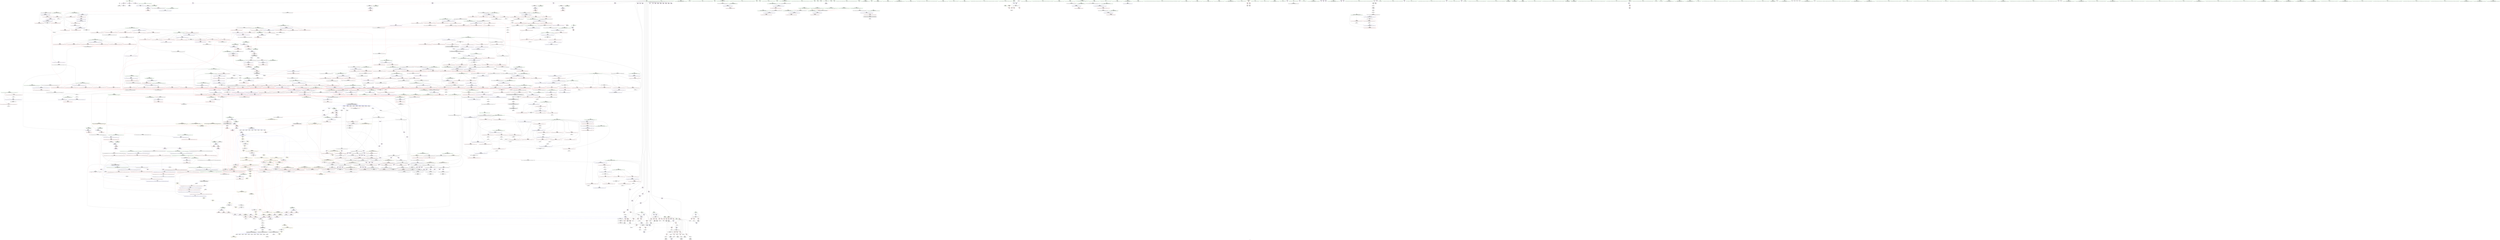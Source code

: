 digraph "SVFG" {
	label="SVFG";

	Node0x560b264c8e70 [shape=record,color=grey,label="{NodeID: 0\nNullPtr}"];
	Node0x560b264c8e70 -> Node0x560b26539d60[style=solid];
	Node0x560b264c8e70 -> Node0x560b26542700[style=solid];
	Node0x560b265408c0 [shape=record,color=red,label="{NodeID: 775\n1599\<--1586\n\<--__n\n_ZNSt20__copy_move_backwardILb1ELb0ESt26random_access_iterator_tagE13__copy_move_bIPSt4pairIicES5_EET0_T_S7_S6_\n}"];
	Node0x560b265408c0 -> Node0x560b2658cd40[style=solid];
	Node0x560b2655b650 [shape=record,color=black,label="{NodeID: 1550\nMR_8V_7 = PHI(MR_8V_8, MR_8V_5, )\npts\{68 \}\n}"];
	Node0x560b2655b650 -> Node0x560b265496f0[style=dashed];
	Node0x560b2655b650 -> Node0x560b265497c0[style=dashed];
	Node0x560b2655b650 -> Node0x560b26543290[style=dashed];
	Node0x560b26537350 [shape=record,color=purple,label="{NodeID: 443\n1403\<--1402\nincdec.ptr\<--\n_ZSt16__insertion_sortIPSt4pairIicEN9__gnu_cxx5__ops15_Iter_less_iterEEvT_S6_T0_\n}"];
	Node0x560b26537350 -> Node0x560b26569490[style=solid];
	Node0x560b266858d0 [shape=record,color=black,label="{NodeID: 2325\n1216 = PHI(1122, 1132, 1136, 1146, 1154, 1158, 1208, 1659, )\n0th arg _ZSt9iter_swapIPSt4pairIicES2_EvT_T0_ }"];
	Node0x560b266858d0 -> Node0x560b26568110[style=solid];
	Node0x560b2652b4a0 [shape=record,color=green,label="{NodeID: 111\n581\<--582\n_ZSt11__make_heapIPSt4pairIicEN9__gnu_cxx5__ops15_Iter_less_iterEEvT_S6_RT0_\<--_ZSt11__make_heapIPSt4pairIicEN9__gnu_cxx5__ops15_Iter_less_iterEEvT_S6_RT0__field_insensitive\n}"];
	Node0x560b26546350 [shape=record,color=blue,label="{NodeID: 886\n827\<--806\n\<--__value.coerce\n_ZSt13__adjust_heapIPSt4pairIicElS1_N9__gnu_cxx5__ops15_Iter_less_iterEEvT_T0_S7_T1_T2_\n}"];
	Node0x560b265ed570 [shape=record,color=yellow,style=double,label="{NodeID: 1661\n179V_1 = ENCHI(MR_179V_0)\npts\{6570000 8080000 9670000 13510000 14730000 \}\nFun[_ZSt10__pop_heapIPSt4pairIicEN9__gnu_cxx5__ops15_Iter_less_iterEEvT_S6_S6_RT0_]|{|<s2>46}}"];
	Node0x560b265ed570 -> Node0x560b26541900[style=dashed];
	Node0x560b265ed570 -> Node0x560b26541b70[style=dashed];
	Node0x560b265ed570:s2 -> Node0x560b265ee3a0[style=dashed,color=red];
	Node0x560b2654cd60 [shape=record,color=red,label="{NodeID: 554\n536\<--522\n\<--__first.addr\n_ZSt27__unguarded_partition_pivotIPSt4pairIicEN9__gnu_cxx5__ops15_Iter_less_iterEET_S6_S6_T0_\n}"];
	Node0x560b2654cd60 -> Node0x560b2653b620[style=solid];
	Node0x560b2652fb20 [shape=record,color=green,label="{NodeID: 222\n1422\<--1423\nundef.agg.tmp\<--undef.agg.tmp_field_insensitive\n_ZSt26__unguarded_insertion_sortIPSt4pairIicEN9__gnu_cxx5__ops15_Iter_less_iterEEvT_S6_T0_\n}"];
	Node0x560b26552790 [shape=record,color=red,label="{NodeID: 665\n1073\<--1061\n\<--__y.addr\n_ZStltIicEbRKSt4pairIT_T0_ES5_\n}"];
	Node0x560b26552790 -> Node0x560b26536310[style=solid];
	Node0x560b265856c0 [shape=record,color=grey,label="{NodeID: 1440\n1015 = Binary(1014, 353, )\n}"];
	Node0x560b265856c0 -> Node0x560b26547940[style=solid];
	Node0x560b2653d910 [shape=record,color=black,label="{NodeID: 333\n1513\<--1534\n_ZSt23__copy_move_backward_a2ILb1EPSt4pairIicES2_ET1_T0_S4_S3__ret\<--call3\n_ZSt23__copy_move_backward_a2ILb1EPSt4pairIicES2_ET1_T0_S4_S3_\n|{<s0>104}}"];
	Node0x560b2653d910:s0 -> Node0x560b266789d0[style=solid,color=blue];
	Node0x560b2667b220 [shape=record,color=black,label="{NodeID: 2215\n1054 = PHI(1056, )\n}"];
	Node0x560b2667b220 -> Node0x560b2653cf50[style=solid];
	Node0x560b26527750 [shape=record,color=green,label="{NodeID: 1\n7\<--1\n__dso_handle\<--dummyObj\nGlob }"];
	Node0x560b26540990 [shape=record,color=red,label="{NodeID: 776\n1611\<--1586\n\<--__n\n_ZNSt20__copy_move_backwardILb1ELb0ESt26random_access_iterator_tagE13__copy_move_bIPSt4pairIicES5_EET0_T_S7_S6_\n}"];
	Node0x560b26540990 -> Node0x560b26589a40[style=solid];
	Node0x560b2655bb50 [shape=record,color=black,label="{NodeID: 1551\nMR_12V_6 = PHI(MR_12V_8, MR_12V_3, )\npts\{72 \}\n}"];
	Node0x560b2655bb50 -> Node0x560b26549e40[style=dashed];
	Node0x560b2655bb50 -> Node0x560b26549f10[style=dashed];
	Node0x560b2655bb50 -> Node0x560b26549fe0[style=dashed];
	Node0x560b2655bb50 -> Node0x560b2654a0b0[style=dashed];
	Node0x560b2655bb50 -> Node0x560b265431c0[style=dashed];
	Node0x560b2655bb50 -> Node0x560b2655bb50[style=dashed];
	Node0x560b26537420 [shape=record,color=purple,label="{NodeID: 444\n1438\<--1437\nincdec.ptr\<--\n_ZSt26__unguarded_insertion_sortIPSt4pairIicEN9__gnu_cxx5__ops15_Iter_less_iterEEvT_S6_T0_\n}"];
	Node0x560b26537420 -> Node0x560b265697d0[style=solid];
	Node0x560b26685ba0 [shape=record,color=black,label="{NodeID: 2326\n1217 = PHI(1123, 1133, 1137, 1147, 1155, 1159, 1209, 1660, )\n1st arg _ZSt9iter_swapIPSt4pairIicES2_EvT_T0_ }"];
	Node0x560b26685ba0 -> Node0x560b265681e0[style=solid];
	Node0x560b2652b5a0 [shape=record,color=green,label="{NodeID: 112\n593\<--594\n_ZNK9__gnu_cxx5__ops15_Iter_less_iterclIPSt4pairIicES5_EEbT_T0_\<--_ZNK9__gnu_cxx5__ops15_Iter_less_iterclIPSt4pairIicES5_EEbT_T0__field_insensitive\n}"];
	Node0x560b26546420 [shape=record,color=blue,label="{NodeID: 887\n811\<--803\n__first.addr\<--__first\n_ZSt13__adjust_heapIPSt4pairIicElS1_N9__gnu_cxx5__ops15_Iter_less_iterEEvT_T0_S7_T1_T2_\n}"];
	Node0x560b26546420 -> Node0x560b2654f870[style=dashed];
	Node0x560b26546420 -> Node0x560b2654f940[style=dashed];
	Node0x560b26546420 -> Node0x560b2654fa10[style=dashed];
	Node0x560b26546420 -> Node0x560b2654fae0[style=dashed];
	Node0x560b26546420 -> Node0x560b2654fbb0[style=dashed];
	Node0x560b26546420 -> Node0x560b2654fc80[style=dashed];
	Node0x560b26546420 -> Node0x560b2654fd50[style=dashed];
	Node0x560b265ed710 [shape=record,color=yellow,style=double,label="{NodeID: 1662\n181V_1 = ENCHI(MR_181V_0)\npts\{6570001 8080001 9670001 13510001 14730001 \}\nFun[_ZSt10__pop_heapIPSt4pairIicEN9__gnu_cxx5__ops15_Iter_less_iterEEvT_S6_S6_RT0_]|{|<s2>46}}"];
	Node0x560b265ed710 -> Node0x560b265419d0[style=dashed];
	Node0x560b265ed710 -> Node0x560b26541c40[style=dashed];
	Node0x560b265ed710:s2 -> Node0x560b265ee570[style=dashed,color=red];
	Node0x560b2654ce30 [shape=record,color=red,label="{NodeID: 555\n544\<--522\n\<--__first.addr\n_ZSt27__unguarded_partition_pivotIPSt4pairIicEN9__gnu_cxx5__ops15_Iter_less_iterEET_S6_S6_T0_\n|{<s0>31}}"];
	Node0x560b2654ce30:s0 -> Node0x560b26681250[style=solid,color=red];
	Node0x560b2652fbf0 [shape=record,color=green,label="{NodeID: 223\n1446\<--1447\n__first.addr\<--__first.addr_field_insensitive\n_ZSt13move_backwardIPSt4pairIicES2_ET0_T_S4_S3_\n}"];
	Node0x560b2652fbf0 -> Node0x560b26556ca0[style=solid];
	Node0x560b2652fbf0 -> Node0x560b265698a0[style=solid];
	Node0x560b26552860 [shape=record,color=red,label="{NodeID: 666\n1085\<--1061\n\<--__y.addr\n_ZStltIicEbRKSt4pairIT_T0_ES5_\n}"];
	Node0x560b26552860 -> Node0x560b26536580[style=solid];
	Node0x560b26585840 [shape=record,color=grey,label="{NodeID: 1441\n396 = Binary(394, 395, )\n}"];
	Node0x560b26585840 -> Node0x560b26585b40[style=solid];
	Node0x560b2653d9e0 [shape=record,color=black,label="{NodeID: 334\n1538\<--1543\n_ZSt12__miter_baseIPSt4pairIicEET_S3__ret\<--\n_ZSt12__miter_baseIPSt4pairIicEET_S3_\n|{<s0>102|<s1>103}}"];
	Node0x560b2653d9e0:s0 -> Node0x560b26678660[style=solid,color=blue];
	Node0x560b2653d9e0:s1 -> Node0x560b26678890[style=solid,color=blue];
	Node0x560b2667b390 [shape=record,color=black,label="{NodeID: 2216\n1116 = PHI(720, )\n}"];
	Node0x560b265277e0 [shape=record,color=green,label="{NodeID: 2\n13\<--1\n.str\<--dummyObj\nGlob }"];
	Node0x560b26540a60 [shape=record,color=red,label="{NodeID: 777\n1630\<--1621\nthis1\<--this.addr\n_ZNK9__gnu_cxx5__ops14_Val_less_iterclISt4pairIicEPS4_EEbRT_T0_\n}"];
	Node0x560b2655c050 [shape=record,color=black,label="{NodeID: 1552\nMR_2V_5 = PHI(MR_2V_4, MR_2V_2, MR_2V_2, )\npts\{12 \}\n|{|<s3>59}}"];
	Node0x560b2655c050 -> Node0x560b26541de0[style=dashed];
	Node0x560b2655c050 -> Node0x560b26541eb0[style=dashed];
	Node0x560b2655c050 -> Node0x560b26541f80[style=dashed];
	Node0x560b2655c050:s3 -> Node0x560b265e0080[style=dashed,color=red];
	Node0x560b265374f0 [shape=record,color=purple,label="{NodeID: 445\n1739\<--1479\noffset_0\<--\n}"];
	Node0x560b265374f0 -> Node0x560b26569be0[style=solid];
	Node0x560b26685e70 [shape=record,color=black,label="{NodeID: 2327\n1246 = PHI(1239, )\n0th arg _ZNSt4pairIicE4swapERS0_ }"];
	Node0x560b26685e70 -> Node0x560b26568450[style=solid];
	Node0x560b2652b6a0 [shape=record,color=green,label="{NodeID: 113\n600\<--601\n_ZSt10__pop_heapIPSt4pairIicEN9__gnu_cxx5__ops15_Iter_less_iterEEvT_S6_S6_RT0_\<--_ZSt10__pop_heapIPSt4pairIicEN9__gnu_cxx5__ops15_Iter_less_iterEEvT_S6_S6_RT0__field_insensitive\n}"];
	Node0x560b265464f0 [shape=record,color=blue,label="{NodeID: 888\n813\<--804\n__holeIndex.addr\<--__holeIndex\n_ZSt13__adjust_heapIPSt4pairIicElS1_N9__gnu_cxx5__ops15_Iter_less_iterEEvT_T0_S7_T1_T2_\n}"];
	Node0x560b265464f0 -> Node0x560b2654fe20[style=dashed];
	Node0x560b265464f0 -> Node0x560b2654fef0[style=dashed];
	Node0x560b265464f0 -> Node0x560b2654ffc0[style=dashed];
	Node0x560b265464f0 -> Node0x560b26550090[style=dashed];
	Node0x560b265464f0 -> Node0x560b265469d0[style=dashed];
	Node0x560b265464f0 -> Node0x560b26546b70[style=dashed];
	Node0x560b265464f0 -> Node0x560b2655c550[style=dashed];
	Node0x560b265ed8b0 [shape=record,color=yellow,style=double,label="{NodeID: 1663\n183V_1 = ENCHI(MR_183V_0)\npts\{6570002 8080002 9670002 13510002 14730002 \}\nFun[_ZSt10__pop_heapIPSt4pairIicEN9__gnu_cxx5__ops15_Iter_less_iterEEvT_S6_S6_RT0_]}"];
	Node0x560b265ed8b0 -> Node0x560b26541aa0[style=dashed];
	Node0x560b265ed8b0 -> Node0x560b26541d10[style=dashed];
	Node0x560b2654cf00 [shape=record,color=red,label="{NodeID: 556\n545\<--522\n\<--__first.addr\n_ZSt27__unguarded_partition_pivotIPSt4pairIicEN9__gnu_cxx5__ops15_Iter_less_iterEET_S6_S6_T0_\n}"];
	Node0x560b2654cf00 -> Node0x560b26540170[style=solid];
	Node0x560b2652fcc0 [shape=record,color=green,label="{NodeID: 224\n1448\<--1449\n__last.addr\<--__last.addr_field_insensitive\n_ZSt13move_backwardIPSt4pairIicES2_ET0_T_S4_S3_\n}"];
	Node0x560b2652fcc0 -> Node0x560b26556d70[style=solid];
	Node0x560b2652fcc0 -> Node0x560b26569970[style=solid];
	Node0x560b26552930 [shape=record,color=red,label="{NodeID: 667\n1067\<--1066\n\<--first\n_ZStltIicEbRKSt4pairIT_T0_ES5_\n}"];
	Node0x560b26552930 -> Node0x560b2658ca40[style=solid];
	Node0x560b265859c0 [shape=record,color=grey,label="{NodeID: 1442\n1596 = Binary(1595, 348, )\n}"];
	Node0x560b265859c0 -> Node0x560b2656ab50[style=solid];
	Node0x560b2653dab0 [shape=record,color=black,label="{NodeID: 335\n1545\<--1565\n_ZSt22__copy_move_backward_aILb1EPSt4pairIicES2_ET1_T0_S4_S3__ret\<--call\n_ZSt22__copy_move_backward_aILb1EPSt4pairIicES2_ET1_T0_S4_S3_\n|{<s0>115}}"];
	Node0x560b2653dab0:s0 -> Node0x560b2667d050[style=solid,color=blue];
	Node0x560b2667b4a0 [shape=record,color=black,label="{NodeID: 2217\n1120 = PHI(720, )\n}"];
	Node0x560b26527870 [shape=record,color=green,label="{NodeID: 3\n15\<--1\n.str.1\<--dummyObj\nGlob }"];
	Node0x560b26540b30 [shape=record,color=red,label="{NodeID: 778\n1631\<--1623\n\<--__val.addr\n_ZNK9__gnu_cxx5__ops14_Val_less_iterclISt4pairIicEPS4_EEbRT_T0_\n|{<s0>119}}"];
	Node0x560b26540b30:s0 -> Node0x560b26683dc0[style=solid,color=red];
	Node0x560b2655c550 [shape=record,color=black,label="{NodeID: 1553\nMR_190V_6 = PHI(MR_190V_5, MR_190V_3, MR_190V_3, )\npts\{814 \}\n}"];
	Node0x560b2655c550 -> Node0x560b26550160[style=dashed];
	Node0x560b265375c0 [shape=record,color=purple,label="{NodeID: 446\n1742\<--1479\noffset_1\<--\n}"];
	Node0x560b265375c0 -> Node0x560b26569cb0[style=solid];
	Node0x560b26685f80 [shape=record,color=black,label="{NodeID: 2328\n1247 = PHI(1240, )\n1st arg _ZNSt4pairIicE4swapERS0_ }"];
	Node0x560b26685f80 -> Node0x560b26568520[style=solid];
	Node0x560b26530190 [shape=record,color=green,label="{NodeID: 114\n613\<--614\n__first.addr\<--__first.addr_field_insensitive\n_ZSt11__sort_heapIPSt4pairIicEN9__gnu_cxx5__ops15_Iter_less_iterEEvT_S6_RT0_\n}"];
	Node0x560b26530190 -> Node0x560b2654dda0[style=solid];
	Node0x560b26530190 -> Node0x560b2654de70[style=solid];
	Node0x560b26530190 -> Node0x560b26544af0[style=solid];
	Node0x560b265465c0 [shape=record,color=blue,label="{NodeID: 889\n815\<--805\n__len.addr\<--__len\n_ZSt13__adjust_heapIPSt4pairIicElS1_N9__gnu_cxx5__ops15_Iter_less_iterEEvT_T0_S7_T1_T2_\n}"];
	Node0x560b265465c0 -> Node0x560b26550230[style=dashed];
	Node0x560b265465c0 -> Node0x560b26550300[style=dashed];
	Node0x560b265465c0 -> Node0x560b265503d0[style=dashed];
	Node0x560b2654cfd0 [shape=record,color=red,label="{NodeID: 557\n553\<--522\n\<--__first.addr\n_ZSt27__unguarded_partition_pivotIPSt4pairIicEN9__gnu_cxx5__ops15_Iter_less_iterEET_S6_S6_T0_\n}"];
	Node0x560b2654cfd0 -> Node0x560b26534360[style=solid];
	Node0x560b2652fd90 [shape=record,color=green,label="{NodeID: 225\n1450\<--1451\n__result.addr\<--__result.addr_field_insensitive\n_ZSt13move_backwardIPSt4pairIicES2_ET0_T_S4_S3_\n}"];
	Node0x560b2652fd90 -> Node0x560b26556e40[style=solid];
	Node0x560b2652fd90 -> Node0x560b26569a40[style=solid];
	Node0x560b26552a00 [shape=record,color=red,label="{NodeID: 668\n1070\<--1069\n\<--first1\n_ZStltIicEbRKSt4pairIT_T0_ES5_\n}"];
	Node0x560b26552a00 -> Node0x560b2658ca40[style=solid];
	Node0x560b26585b40 [shape=record,color=grey,label="{NodeID: 1443\n397 = Binary(396, 348, )\n}"];
	Node0x560b26585b40 -> Node0x560b2658af40[style=solid];
	Node0x560b2653db80 [shape=record,color=black,label="{NodeID: 336\n1569\<--1574\n_ZSt12__niter_baseIPSt4pairIicEET_S3__ret\<--\n_ZSt12__niter_baseIPSt4pairIicEET_S3_\n|{<s0>112|<s1>113|<s2>114}}"];
	Node0x560b2653db80:s0 -> Node0x560b2667cc60[style=solid,color=blue];
	Node0x560b2653db80:s1 -> Node0x560b2667cdd0[style=solid,color=blue];
	Node0x560b2653db80:s2 -> Node0x560b2667cf10[style=solid,color=blue];
	Node0x560b2667b5b0 [shape=record,color=black,label="{NodeID: 2218\n1130 = PHI(720, )\n}"];
	Node0x560b26527900 [shape=record,color=green,label="{NodeID: 4\n17\<--1\n.str.2\<--dummyObj\nGlob }"];
	Node0x560b26540c00 [shape=record,color=red,label="{NodeID: 779\n1632\<--1625\n\<--__it.addr\n_ZNK9__gnu_cxx5__ops14_Val_less_iterclISt4pairIicEPS4_EEbRT_T0_\n|{<s0>119}}"];
	Node0x560b26540c00:s0 -> Node0x560b26683f50[style=solid,color=red];
	Node0x560b2655ca50 [shape=record,color=black,label="{NodeID: 1554\nMR_196V_8 = PHI(MR_196V_7, MR_196V_3, MR_196V_3, )\npts\{820 \}\n}"];
	Node0x560b26537690 [shape=record,color=purple,label="{NodeID: 447\n1745\<--1479\noffset_2\<--\n}"];
	Node0x560b26537690 -> Node0x560b26569d80[style=solid];
	Node0x560b26686090 [shape=record,color=black,label="{NodeID: 2329\n1296 = PHI(1261, )\n0th arg _ZSt4swapIcENSt9enable_ifIXsr6__and_ISt6__not_ISt15__is_tuple_likeIT_EESt21is_move_constructibleIS3_ESt18is_move_assignableIS3_EEE5valueEvE4typeERS3_SC_ }"];
	Node0x560b26686090 -> Node0x560b26568a00[style=solid];
	Node0x560b26530260 [shape=record,color=green,label="{NodeID: 115\n615\<--616\n__last.addr\<--__last.addr_field_insensitive\n_ZSt11__sort_heapIPSt4pairIicEN9__gnu_cxx5__ops15_Iter_less_iterEEvT_S6_RT0_\n}"];
	Node0x560b26530260 -> Node0x560b2654df40[style=solid];
	Node0x560b26530260 -> Node0x560b2654e010[style=solid];
	Node0x560b26530260 -> Node0x560b2654e0e0[style=solid];
	Node0x560b26530260 -> Node0x560b2654e1b0[style=solid];
	Node0x560b26530260 -> Node0x560b26544bc0[style=solid];
	Node0x560b26530260 -> Node0x560b26544d60[style=solid];
	Node0x560b26546690 [shape=record,color=blue,label="{NodeID: 890\n817\<--832\n__topIndex\<--\n_ZSt13__adjust_heapIPSt4pairIicElS1_N9__gnu_cxx5__ops15_Iter_less_iterEEvT_T0_S7_T1_T2_\n}"];
	Node0x560b26546690 -> Node0x560b265504a0[style=dashed];
	Node0x560b2654d0a0 [shape=record,color=red,label="{NodeID: 558\n556\<--522\n\<--__first.addr\n_ZSt27__unguarded_partition_pivotIPSt4pairIicEN9__gnu_cxx5__ops15_Iter_less_iterEET_S6_S6_T0_\n|{<s0>32}}"];
	Node0x560b2654d0a0:s0 -> Node0x560b26684300[style=solid,color=red];
	Node0x560b2652fe60 [shape=record,color=green,label="{NodeID: 226\n1457\<--1458\n_ZSt12__miter_baseIPSt4pairIicEET_S3_\<--_ZSt12__miter_baseIPSt4pairIicEET_S3__field_insensitive\n}"];
	Node0x560b265f68a0 [shape=record,color=yellow,style=double,label="{NodeID: 1776\n2V_1 = ENCHI(MR_2V_0)\npts\{12 \}\nFun[_ZSt6__sortIPSt4pairIicEN9__gnu_cxx5__ops15_Iter_less_iterEEvT_S6_T0_]|{|<s1>20}}"];
	Node0x560b265f68a0 -> Node0x560b265e6e80[style=dashed];
	Node0x560b265f68a0:s1 -> Node0x560b265e5a80[style=dashed,color=red];
	Node0x560b26552ad0 [shape=record,color=red,label="{NodeID: 669\n1075\<--1074\n\<--first2\n_ZStltIicEbRKSt4pairIT_T0_ES5_\n}"];
	Node0x560b26552ad0 -> Node0x560b2658c8c0[style=solid];
	Node0x560b26585cc0 [shape=record,color=grey,label="{NodeID: 1444\n1595 = Binary(1593, 1594, )\n}"];
	Node0x560b26585cc0 -> Node0x560b265859c0[style=solid];
	Node0x560b2653dc50 [shape=record,color=black,label="{NodeID: 337\n1593\<--1591\nsub.ptr.lhs.cast\<--\n_ZNSt20__copy_move_backwardILb1ELb0ESt26random_access_iterator_tagE13__copy_move_bIPSt4pairIicES5_EET0_T_S7_S6_\n}"];
	Node0x560b2653dc50 -> Node0x560b26585cc0[style=solid];
	Node0x560b2667b6c0 [shape=record,color=black,label="{NodeID: 2219\n1144 = PHI(720, )\n}"];
	Node0x560b26528140 [shape=record,color=green,label="{NodeID: 5\n19\<--1\n.str.3\<--dummyObj\nGlob }"];
	Node0x560b26540cd0 [shape=record,color=red,label="{NodeID: 780\n1646\<--1640\n\<--__first.addr\n_ZSt9__reverseIPSt4pairIicEEvT_S3_St26random_access_iterator_tag\n}"];
	Node0x560b26540cd0 -> Node0x560b2658d4c0[style=solid];
	Node0x560b2655cf50 [shape=record,color=black,label="{NodeID: 1555\nMR_2V_4 = PHI(MR_2V_5, MR_2V_3, )\npts\{12 \}\n|{<s0>21}}"];
	Node0x560b2655cf50:s0 -> Node0x560b265e6e80[style=dashed,color=blue];
	Node0x560b26537760 [shape=record,color=purple,label="{NodeID: 448\n1740\<--1480\noffset_0\<--\n}"];
	Node0x560b26537760 -> Node0x560b265422c0[style=solid];
	Node0x560b266861a0 [shape=record,color=black,label="{NodeID: 2330\n1297 = PHI(1263, )\n1st arg _ZSt4swapIcENSt9enable_ifIXsr6__and_ISt6__not_ISt15__is_tuple_likeIT_EESt21is_move_constructibleIS3_ESt18is_move_assignableIS3_EEE5valueEvE4typeERS3_SC_ }"];
	Node0x560b266861a0 -> Node0x560b26568ad0[style=solid];
	Node0x560b26530330 [shape=record,color=green,label="{NodeID: 116\n617\<--618\n__comp.addr\<--__comp.addr_field_insensitive\n_ZSt11__sort_heapIPSt4pairIicEN9__gnu_cxx5__ops15_Iter_less_iterEEvT_S6_RT0_\n}"];
	Node0x560b26530330 -> Node0x560b2654e280[style=solid];
	Node0x560b26530330 -> Node0x560b26544c90[style=solid];
	Node0x560b26546760 [shape=record,color=blue,label="{NodeID: 891\n819\<--834\n__secondChild\<--\n_ZSt13__adjust_heapIPSt4pairIicElS1_N9__gnu_cxx5__ops15_Iter_less_iterEEvT_T0_S7_T1_T2_\n}"];
	Node0x560b26546760 -> Node0x560b26550570[style=dashed];
	Node0x560b26546760 -> Node0x560b26550640[style=dashed];
	Node0x560b26546760 -> Node0x560b26550b20[style=dashed];
	Node0x560b26546760 -> Node0x560b26550bf0[style=dashed];
	Node0x560b26546760 -> Node0x560b26546830[style=dashed];
	Node0x560b26546760 -> Node0x560b26546aa0[style=dashed];
	Node0x560b26546760 -> Node0x560b2655ca50[style=dashed];
	Node0x560b2654d170 [shape=record,color=red,label="{NodeID: 559\n535\<--524\n\<--__last.addr\n_ZSt27__unguarded_partition_pivotIPSt4pairIicEN9__gnu_cxx5__ops15_Iter_less_iterEET_S6_S6_T0_\n}"];
	Node0x560b2654d170 -> Node0x560b2653b550[style=solid];
	Node0x560b2652ff60 [shape=record,color=green,label="{NodeID: 227\n1463\<--1464\n_ZSt23__copy_move_backward_a2ILb1EPSt4pairIicES2_ET1_T0_S4_S3_\<--_ZSt23__copy_move_backward_a2ILb1EPSt4pairIicES2_ET1_T0_S4_S3__field_insensitive\n}"];
	Node0x560b26552ba0 [shape=record,color=red,label="{NodeID: 670\n1078\<--1077\n\<--first3\n_ZStltIicEbRKSt4pairIT_T0_ES5_\n}"];
	Node0x560b26552ba0 -> Node0x560b2658c8c0[style=solid];
	Node0x560b26585e40 [shape=record,color=grey,label="{NodeID: 1445\n101 = Binary(100, 102, )\n}"];
	Node0x560b26585e40 -> Node0x560b265429a0[style=solid];
	Node0x560b2653dd20 [shape=record,color=black,label="{NodeID: 338\n1594\<--1592\nsub.ptr.rhs.cast\<--\n_ZNSt20__copy_move_backwardILb1ELb0ESt26random_access_iterator_tagE13__copy_move_bIPSt4pairIicES5_EET0_T_S7_S6_\n}"];
	Node0x560b2653dd20 -> Node0x560b26585cc0[style=solid];
	Node0x560b2667b800 [shape=record,color=black,label="{NodeID: 2220\n1152 = PHI(720, )\n}"];
	Node0x560b265281d0 [shape=record,color=green,label="{NodeID: 6\n21\<--1\n.str.4\<--dummyObj\nGlob }"];
	Node0x560b26540da0 [shape=record,color=red,label="{NodeID: 781\n1655\<--1640\n\<--__first.addr\n_ZSt9__reverseIPSt4pairIicEEvT_S3_St26random_access_iterator_tag\n}"];
	Node0x560b26540da0 -> Node0x560b2658d340[style=solid];
	Node0x560b26537830 [shape=record,color=purple,label="{NodeID: 449\n1743\<--1480\noffset_1\<--\n}"];
	Node0x560b26537830 -> Node0x560b26542390[style=solid];
	Node0x560b266862b0 [shape=record,color=black,label="{NodeID: 2331\n1539 = PHI(1455, 1459, )\n0th arg _ZSt12__miter_baseIPSt4pairIicEET_S3_ }"];
	Node0x560b266862b0 -> Node0x560b2656a400[style=solid];
	Node0x560b26530400 [shape=record,color=green,label="{NodeID: 117\n646\<--647\n__first.addr\<--__first.addr_field_insensitive\n_ZSt11__make_heapIPSt4pairIicEN9__gnu_cxx5__ops15_Iter_less_iterEEvT_S6_RT0_\n}"];
	Node0x560b26530400 -> Node0x560b2654e350[style=solid];
	Node0x560b26530400 -> Node0x560b2654e420[style=solid];
	Node0x560b26530400 -> Node0x560b2654e4f0[style=solid];
	Node0x560b26530400 -> Node0x560b2654e5c0[style=solid];
	Node0x560b26530400 -> Node0x560b26544e30[style=solid];
	Node0x560b26546830 [shape=record,color=blue,label="{NodeID: 892\n819\<--845\n__secondChild\<--mul\n_ZSt13__adjust_heapIPSt4pairIicElS1_N9__gnu_cxx5__ops15_Iter_less_iterEEvT_T0_S7_T1_T2_\n}"];
	Node0x560b26546830 -> Node0x560b26550570[style=dashed];
	Node0x560b26546830 -> Node0x560b26550640[style=dashed];
	Node0x560b26546830 -> Node0x560b26550710[style=dashed];
	Node0x560b26546830 -> Node0x560b265507e0[style=dashed];
	Node0x560b26546830 -> Node0x560b265508b0[style=dashed];
	Node0x560b26546830 -> Node0x560b26550980[style=dashed];
	Node0x560b26546830 -> Node0x560b26550a50[style=dashed];
	Node0x560b26546830 -> Node0x560b26550b20[style=dashed];
	Node0x560b26546830 -> Node0x560b26550bf0[style=dashed];
	Node0x560b26546830 -> Node0x560b26546830[style=dashed];
	Node0x560b26546830 -> Node0x560b26546900[style=dashed];
	Node0x560b26546830 -> Node0x560b26546aa0[style=dashed];
	Node0x560b26546830 -> Node0x560b2655ca50[style=dashed];
	Node0x560b2654d240 [shape=record,color=red,label="{NodeID: 560\n548\<--524\n\<--__last.addr\n_ZSt27__unguarded_partition_pivotIPSt4pairIicEN9__gnu_cxx5__ops15_Iter_less_iterEET_S6_S6_T0_\n}"];
	Node0x560b2654d240 -> Node0x560b26540240[style=solid];
	Node0x560b26530060 [shape=record,color=green,label="{NodeID: 228\n1468\<--1469\n__comp\<--__comp_field_insensitive\n_ZSt25__unguarded_linear_insertIPSt4pairIicEN9__gnu_cxx5__ops14_Val_less_iterEEvT_T0_\n|{<s0>107}}"];
	Node0x560b26530060:s0 -> Node0x560b26686950[style=solid,color=red];
	Node0x560b26552c70 [shape=record,color=red,label="{NodeID: 671\n1083\<--1082\n\<--second\n_ZStltIicEbRKSt4pairIT_T0_ES5_\n}"];
	Node0x560b26552c70 -> Node0x560b2653d020[style=solid];
	Node0x560b26585fc0 [shape=record,color=grey,label="{NodeID: 1446\n91 = Binary(92, 90, )\n}"];
	Node0x560b26585fc0 -> Node0x560b2653a030[style=solid];
	Node0x560b2653ddf0 [shape=record,color=black,label="{NodeID: 339\n1576\<--1615\n_ZNSt20__copy_move_backwardILb1ELb0ESt26random_access_iterator_tagE13__copy_move_bIPSt4pairIicES5_EET0_T_S7_S6__ret\<--\n_ZNSt20__copy_move_backwardILb1ELb0ESt26random_access_iterator_tagE13__copy_move_bIPSt4pairIicES5_EET0_T_S7_S6_\n|{<s0>116}}"];
	Node0x560b2653ddf0:s0 -> Node0x560b2667d190[style=solid,color=blue];
	Node0x560b2667b940 [shape=record,color=black,label="{NodeID: 2221\n1184 = PHI(720, )\n}"];
	Node0x560b26528260 [shape=record,color=green,label="{NodeID: 7\n23\<--1\n.str.5\<--dummyObj\nGlob }"];
	Node0x560b26540e70 [shape=record,color=red,label="{NodeID: 782\n1659\<--1640\n\<--__first.addr\n_ZSt9__reverseIPSt4pairIicEEvT_S3_St26random_access_iterator_tag\n|{<s0>120}}"];
	Node0x560b26540e70:s0 -> Node0x560b266858d0[style=solid,color=red];
	Node0x560b26537900 [shape=record,color=purple,label="{NodeID: 450\n1746\<--1480\noffset_2\<--\n}"];
	Node0x560b26537900 -> Node0x560b26542460[style=solid];
	Node0x560b26686400 [shape=record,color=black,label="{NodeID: 2332\n446 = PHI(357, )\n0th arg _ZSt22__final_insertion_sortIPSt4pairIicEN9__gnu_cxx5__ops15_Iter_less_iterEEvT_S6_T0_ }"];
	Node0x560b26686400 -> Node0x560b26544060[style=solid];
	Node0x560b265304d0 [shape=record,color=green,label="{NodeID: 118\n648\<--649\n__last.addr\<--__last.addr_field_insensitive\n_ZSt11__make_heapIPSt4pairIicEN9__gnu_cxx5__ops15_Iter_less_iterEEvT_S6_RT0_\n}"];
	Node0x560b265304d0 -> Node0x560b2654e690[style=solid];
	Node0x560b265304d0 -> Node0x560b2654e760[style=solid];
	Node0x560b265304d0 -> Node0x560b26544f00[style=solid];
	Node0x560b26546900 [shape=record,color=blue,label="{NodeID: 893\n819\<--857\n__secondChild\<--dec\n_ZSt13__adjust_heapIPSt4pairIicElS1_N9__gnu_cxx5__ops15_Iter_less_iterEEvT_T0_S7_T1_T2_\n}"];
	Node0x560b26546900 -> Node0x560b26550570[style=dashed];
	Node0x560b26546900 -> Node0x560b26550640[style=dashed];
	Node0x560b26546900 -> Node0x560b26550980[style=dashed];
	Node0x560b26546900 -> Node0x560b26550a50[style=dashed];
	Node0x560b26546900 -> Node0x560b26550b20[style=dashed];
	Node0x560b26546900 -> Node0x560b26550bf0[style=dashed];
	Node0x560b26546900 -> Node0x560b26546830[style=dashed];
	Node0x560b26546900 -> Node0x560b26546aa0[style=dashed];
	Node0x560b26546900 -> Node0x560b2655ca50[style=dashed];
	Node0x560b2654d310 [shape=record,color=red,label="{NodeID: 561\n555\<--524\n\<--__last.addr\n_ZSt27__unguarded_partition_pivotIPSt4pairIicEN9__gnu_cxx5__ops15_Iter_less_iterEET_S6_S6_T0_\n|{<s0>32}}"];
	Node0x560b2654d310:s0 -> Node0x560b266841f0[style=solid,color=red];
	Node0x560b26538380 [shape=record,color=green,label="{NodeID: 229\n1470\<--1471\n__last.addr\<--__last.addr_field_insensitive\n_ZSt25__unguarded_linear_insertIPSt4pairIicEN9__gnu_cxx5__ops14_Val_less_iterEEvT_T0_\n}"];
	Node0x560b26538380 -> Node0x560b26556f10[style=solid];
	Node0x560b26538380 -> Node0x560b26556fe0[style=solid];
	Node0x560b26538380 -> Node0x560b265570b0[style=solid];
	Node0x560b26538380 -> Node0x560b26557180[style=solid];
	Node0x560b26538380 -> Node0x560b26569b10[style=solid];
	Node0x560b26538380 -> Node0x560b26569ff0[style=solid];
	Node0x560b26552d40 [shape=record,color=red,label="{NodeID: 672\n1087\<--1086\n\<--second5\n_ZStltIicEbRKSt4pairIT_T0_ES5_\n}"];
	Node0x560b26552d40 -> Node0x560b2653d0f0[style=solid];
	Node0x560b26586140 [shape=record,color=grey,label="{NodeID: 1447\n134 = Binary(133, 132, )\n}"];
	Node0x560b26586140 -> Node0x560b26542c10[style=solid];
	Node0x560b2653dec0 [shape=record,color=black,label="{NodeID: 340\n1617\<--1633\n_ZNK9__gnu_cxx5__ops14_Val_less_iterclISt4pairIicEPS4_EEbRT_T0__ret\<--call\n_ZNK9__gnu_cxx5__ops14_Val_less_iterclISt4pairIicEPS4_EEbRT_T0_\n|{<s0>107}}"];
	Node0x560b2653dec0:s0 -> Node0x560b26678c50[style=solid,color=blue];
	Node0x560b2667ba80 [shape=record,color=black,label="{NodeID: 2222\n1196 = PHI(720, )\n}"];
	Node0x560b265282f0 [shape=record,color=green,label="{NodeID: 8\n25\<--1\nstdin\<--dummyObj\nGlob }"];
	Node0x560b26540f40 [shape=record,color=red,label="{NodeID: 783\n1662\<--1640\n\<--__first.addr\n_ZSt9__reverseIPSt4pairIicEEvT_S3_St26random_access_iterator_tag\n}"];
	Node0x560b26540f40 -> Node0x560b26537de0[style=solid];
	Node0x560b2655de50 [shape=record,color=black,label="{NodeID: 1558\nMR_2V_3 = PHI(MR_2V_1, MR_2V_4, )\npts\{12 \}\n|{|<s6>41}}"];
	Node0x560b2655de50 -> Node0x560b26541420[style=dashed];
	Node0x560b2655de50 -> Node0x560b265414f0[style=dashed];
	Node0x560b2655de50 -> Node0x560b265415c0[style=dashed];
	Node0x560b2655de50 -> Node0x560b26541690[style=dashed];
	Node0x560b2655de50 -> Node0x560b26541760[style=dashed];
	Node0x560b2655de50 -> Node0x560b26541830[style=dashed];
	Node0x560b2655de50:s6 -> Node0x560b265de780[style=dashed,color=red];
	Node0x560b265379d0 [shape=record,color=purple,label="{NodeID: 451\n1485\<--1484\nincdec.ptr\<--\n_ZSt25__unguarded_linear_insertIPSt4pairIicEN9__gnu_cxx5__ops14_Val_less_iterEEvT_T0_\n}"];
	Node0x560b265379d0 -> Node0x560b26569f20[style=solid];
	Node0x560b26686510 [shape=record,color=black,label="{NodeID: 2333\n447 = PHI(358, )\n1st arg _ZSt22__final_insertion_sortIPSt4pairIicEN9__gnu_cxx5__ops15_Iter_less_iterEEvT_S6_T0_ }"];
	Node0x560b26686510 -> Node0x560b26544130[style=solid];
	Node0x560b265305a0 [shape=record,color=green,label="{NodeID: 119\n650\<--651\n__comp.addr\<--__comp.addr_field_insensitive\n_ZSt11__make_heapIPSt4pairIicEN9__gnu_cxx5__ops15_Iter_less_iterEEvT_S6_RT0_\n}"];
	Node0x560b265305a0 -> Node0x560b2654e830[style=solid];
	Node0x560b265305a0 -> Node0x560b26544fd0[style=solid];
	Node0x560b265469d0 [shape=record,color=blue,label="{NodeID: 894\n813\<--868\n__holeIndex.addr\<--\n_ZSt13__adjust_heapIPSt4pairIicElS1_N9__gnu_cxx5__ops15_Iter_less_iterEEvT_T0_S7_T1_T2_\n}"];
	Node0x560b265469d0 -> Node0x560b2654ffc0[style=dashed];
	Node0x560b265469d0 -> Node0x560b26550090[style=dashed];
	Node0x560b265469d0 -> Node0x560b265469d0[style=dashed];
	Node0x560b265469d0 -> Node0x560b26546b70[style=dashed];
	Node0x560b265469d0 -> Node0x560b2655c550[style=dashed];
	Node0x560b2654d3e0 [shape=record,color=red,label="{NodeID: 562\n547\<--526\n\<--__mid\n_ZSt27__unguarded_partition_pivotIPSt4pairIicEN9__gnu_cxx5__ops15_Iter_less_iterEET_S6_S6_T0_\n|{<s0>31}}"];
	Node0x560b2654d3e0:s0 -> Node0x560b26681470[style=solid,color=red];
	Node0x560b26538410 [shape=record,color=green,label="{NodeID: 230\n1472\<--1473\n__val\<--__val_field_insensitive\n_ZSt25__unguarded_linear_insertIPSt4pairIicEN9__gnu_cxx5__ops14_Val_less_iterEEvT_T0_\n|{|<s1>107|<s2>110}}"];
	Node0x560b26538410 -> Node0x560b2653d770[style=solid];
	Node0x560b26538410:s1 -> Node0x560b26686a60[style=solid,color=red];
	Node0x560b26538410:s2 -> Node0x560b26684a70[style=solid,color=red];
	Node0x560b26552e10 [shape=record,color=red,label="{NodeID: 673\n1122\<--1102\n\<--__result.addr\n_ZSt22__move_median_to_firstIPSt4pairIicEN9__gnu_cxx5__ops15_Iter_less_iterEEvT_S6_S6_S6_T0_\n|{<s0>70}}"];
	Node0x560b26552e10:s0 -> Node0x560b266858d0[style=solid,color=red];
	Node0x560b265862c0 [shape=record,color=grey,label="{NodeID: 1448\n218 = Binary(217, 167, )\n}"];
	Node0x560b265862c0 -> Node0x560b265431c0[style=solid];
	Node0x560b2653df90 [shape=record,color=purple,label="{NodeID: 341\n44\<--4\n\<--_ZStL8__ioinit\n__cxx_global_var_init\n}"];
	Node0x560b2667bbc0 [shape=record,color=black,label="{NodeID: 2223\n1280 = PHI(1322, )\n}"];
	Node0x560b2667bbc0 -> Node0x560b26555370[style=solid];
	Node0x560b26528380 [shape=record,color=green,label="{NodeID: 9\n26\<--1\n.str.6\<--dummyObj\nGlob }"];
	Node0x560b26541010 [shape=record,color=red,label="{NodeID: 784\n1647\<--1642\n\<--__last.addr\n_ZSt9__reverseIPSt4pairIicEEvT_S3_St26random_access_iterator_tag\n}"];
	Node0x560b26541010 -> Node0x560b2658d4c0[style=solid];
	Node0x560b26537aa0 [shape=record,color=purple,label="{NodeID: 452\n1500\<--1499\nincdec.ptr4\<--\n_ZSt25__unguarded_linear_insertIPSt4pairIicEN9__gnu_cxx5__ops14_Val_less_iterEEvT_T0_\n}"];
	Node0x560b26537aa0 -> Node0x560b2656a0c0[style=solid];
	Node0x560b26686620 [shape=record,color=black,label="{NodeID: 2334\n643 = PHI(578, )\n0th arg _ZSt11__make_heapIPSt4pairIicEN9__gnu_cxx5__ops15_Iter_less_iterEEvT_S6_RT0_ }"];
	Node0x560b26686620 -> Node0x560b26544e30[style=solid];
	Node0x560b26530670 [shape=record,color=green,label="{NodeID: 120\n652\<--653\n__len\<--__len_field_insensitive\n_ZSt11__make_heapIPSt4pairIicEN9__gnu_cxx5__ops15_Iter_less_iterEEvT_S6_RT0_\n}"];
	Node0x560b26530670 -> Node0x560b2654e900[style=solid];
	Node0x560b26530670 -> Node0x560b2654e9d0[style=solid];
	Node0x560b26530670 -> Node0x560b265450a0[style=solid];
	Node0x560b26546aa0 [shape=record,color=blue,label="{NodeID: 895\n819\<--883\n__secondChild\<--mul13\n_ZSt13__adjust_heapIPSt4pairIicElS1_N9__gnu_cxx5__ops15_Iter_less_iterEEvT_T0_S7_T1_T2_\n}"];
	Node0x560b26546aa0 -> Node0x560b26550cc0[style=dashed];
	Node0x560b26546aa0 -> Node0x560b26550d90[style=dashed];
	Node0x560b26546aa0 -> Node0x560b2655ca50[style=dashed];
	Node0x560b265edff0 [shape=record,color=yellow,style=double,label="{NodeID: 1670\n2V_1 = ENCHI(MR_2V_0)\npts\{12 \}\nFun[_ZSt7reverseIPSt4pairIicEEvT_S3_]|{<s0>13|<s1>13}}"];
	Node0x560b265edff0:s0 -> Node0x560b26558450[style=dashed,color=red];
	Node0x560b265edff0:s1 -> Node0x560b265e5580[style=dashed,color=red];
	Node0x560b2654d4b0 [shape=record,color=red,label="{NodeID: 563\n578\<--567\n\<--__first.addr\n_ZSt13__heap_selectIPSt4pairIicEN9__gnu_cxx5__ops15_Iter_less_iterEEvT_S6_S6_T0_\n|{<s0>33}}"];
	Node0x560b2654d4b0:s0 -> Node0x560b26686620[style=solid,color=red];
	Node0x560b265384e0 [shape=record,color=green,label="{NodeID: 231\n1474\<--1475\n__next\<--__next_field_insensitive\n_ZSt25__unguarded_linear_insertIPSt4pairIicEN9__gnu_cxx5__ops14_Val_less_iterEEvT_T0_\n}"];
	Node0x560b265384e0 -> Node0x560b26557250[style=solid];
	Node0x560b265384e0 -> Node0x560b26557320[style=solid];
	Node0x560b265384e0 -> Node0x560b265573f0[style=solid];
	Node0x560b265384e0 -> Node0x560b265574c0[style=solid];
	Node0x560b265384e0 -> Node0x560b26557590[style=solid];
	Node0x560b265384e0 -> Node0x560b26569e50[style=solid];
	Node0x560b265384e0 -> Node0x560b26569f20[style=solid];
	Node0x560b265384e0 -> Node0x560b2656a0c0[style=solid];
	Node0x560b265f6d90 [shape=record,color=yellow,style=double,label="{NodeID: 1781\n2V_1 = ENCHI(MR_2V_0)\npts\{12 \}\nFun[_ZSt9iter_swapIPSt4pairIicES2_EvT_T0_]|{<s0>82}}"];
	Node0x560b265f6d90:s0 -> Node0x560b265efba0[style=dashed,color=red];
	Node0x560b26552ee0 [shape=record,color=red,label="{NodeID: 674\n1132\<--1102\n\<--__result.addr\n_ZSt22__move_median_to_firstIPSt4pairIicEN9__gnu_cxx5__ops15_Iter_less_iterEEvT_S6_S6_S6_T0_\n|{<s0>72}}"];
	Node0x560b26552ee0:s0 -> Node0x560b266858d0[style=solid,color=red];
	Node0x560b26586440 [shape=record,color=grey,label="{NodeID: 1449\n466 = Binary(464, 465, )\n}"];
	Node0x560b26586440 -> Node0x560b265865c0[style=solid];
	Node0x560b2653e060 [shape=record,color=purple,label="{NodeID: 342\n86\<--8\narrayidx\<--p\n_Z5Solvev\n}"];
	Node0x560b2667bd90 [shape=record,color=black,label="{NodeID: 2224\n1286 = PHI(1322, )\n}"];
	Node0x560b2667bd90 -> Node0x560b26555440[style=solid];
	Node0x560b26528410 [shape=record,color=green,label="{NodeID: 10\n28\<--1\n.str.7\<--dummyObj\nGlob }"];
	Node0x560b265410e0 [shape=record,color=red,label="{NodeID: 785\n1651\<--1642\n\<--__last.addr\n_ZSt9__reverseIPSt4pairIicEEvT_S3_St26random_access_iterator_tag\n}"];
	Node0x560b265410e0 -> Node0x560b26537d10[style=solid];
	Node0x560b26537b70 [shape=record,color=purple,label="{NodeID: 453\n1603\<--1602\nincdec.ptr\<--\n_ZNSt20__copy_move_backwardILb1ELb0ESt26random_access_iterator_tagE13__copy_move_bIPSt4pairIicES5_EET0_T_S7_S6_\n|{|<s1>117}}"];
	Node0x560b26537b70 -> Node0x560b2656ac20[style=solid];
	Node0x560b26537b70:s1 -> Node0x560b26684a70[style=solid,color=red];
	Node0x560b26686730 [shape=record,color=black,label="{NodeID: 2335\n644 = PHI(579, )\n1st arg _ZSt11__make_heapIPSt4pairIicEN9__gnu_cxx5__ops15_Iter_less_iterEEvT_S6_RT0_ }"];
	Node0x560b26686730 -> Node0x560b26544f00[style=solid];
	Node0x560b26530740 [shape=record,color=green,label="{NodeID: 121\n654\<--655\n__parent\<--__parent_field_insensitive\n_ZSt11__make_heapIPSt4pairIicEN9__gnu_cxx5__ops15_Iter_less_iterEEvT_S6_RT0_\n}"];
	Node0x560b26530740 -> Node0x560b2654eaa0[style=solid];
	Node0x560b26530740 -> Node0x560b2654eb70[style=solid];
	Node0x560b26530740 -> Node0x560b2654ec40[style=solid];
	Node0x560b26530740 -> Node0x560b2654ed10[style=solid];
	Node0x560b26530740 -> Node0x560b26545170[style=solid];
	Node0x560b26530740 -> Node0x560b26545720[style=solid];
	Node0x560b26546b70 [shape=record,color=blue,label="{NodeID: 896\n813\<--895\n__holeIndex.addr\<--sub19\n_ZSt13__adjust_heapIPSt4pairIicElS1_N9__gnu_cxx5__ops15_Iter_less_iterEEvT_T0_S7_T1_T2_\n}"];
	Node0x560b26546b70 -> Node0x560b2655c550[style=dashed];
	Node0x560b2654d580 [shape=record,color=red,label="{NodeID: 564\n591\<--567\n\<--__first.addr\n_ZSt13__heap_selectIPSt4pairIicEN9__gnu_cxx5__ops15_Iter_less_iterEEvT_S6_S6_T0_\n|{<s0>34}}"];
	Node0x560b2654d580:s0 -> Node0x560b26683500[style=solid,color=red];
	Node0x560b265385b0 [shape=record,color=green,label="{NodeID: 232\n1490\<--1491\n_ZNK9__gnu_cxx5__ops14_Val_less_iterclISt4pairIicEPS4_EEbRT_T0_\<--_ZNK9__gnu_cxx5__ops14_Val_less_iterclISt4pairIicEPS4_EEbRT_T0__field_insensitive\n}"];
	Node0x560b26552fb0 [shape=record,color=red,label="{NodeID: 675\n1136\<--1102\n\<--__result.addr\n_ZSt22__move_median_to_firstIPSt4pairIicEN9__gnu_cxx5__ops15_Iter_less_iterEEvT_S6_S6_S6_T0_\n|{<s0>73}}"];
	Node0x560b26552fb0:s0 -> Node0x560b266858d0[style=solid,color=red];
	Node0x560b265865c0 [shape=record,color=grey,label="{NodeID: 1450\n467 = Binary(466, 348, )\n}"];
	Node0x560b265865c0 -> Node0x560b2658b240[style=solid];
	Node0x560b2653e130 [shape=record,color=purple,label="{NodeID: 343\n87\<--8\nfirst\<--p\n_Z5Solvev\n}"];
	Node0x560b2667bed0 [shape=record,color=black,label="{NodeID: 2225\n1290 = PHI(1322, )\n}"];
	Node0x560b2667bed0 -> Node0x560b26555510[style=solid];
	Node0x560b265284a0 [shape=record,color=green,label="{NodeID: 11\n30\<--1\nstdout\<--dummyObj\nGlob }"];
	Node0x560b265411b0 [shape=record,color=red,label="{NodeID: 786\n1656\<--1642\n\<--__last.addr\n_ZSt9__reverseIPSt4pairIicEEvT_S3_St26random_access_iterator_tag\n}"];
	Node0x560b265411b0 -> Node0x560b2658d340[style=solid];
	Node0x560b26537c40 [shape=record,color=purple,label="{NodeID: 454\n1607\<--1606\nincdec.ptr1\<--\n_ZNSt20__copy_move_backwardILb1ELb0ESt26random_access_iterator_tagE13__copy_move_bIPSt4pairIicES5_EET0_T_S7_S6_\n|{|<s1>118}}"];
	Node0x560b26537c40 -> Node0x560b2656acf0[style=solid];
	Node0x560b26537c40:s1 -> Node0x560b2667f950[style=solid,color=red];
	Node0x560b26686840 [shape=record,color=black,label="{NodeID: 2336\n645 = PHI(565, )\n2nd arg _ZSt11__make_heapIPSt4pairIicEN9__gnu_cxx5__ops15_Iter_less_iterEEvT_S6_RT0_ }"];
	Node0x560b26686840 -> Node0x560b26544fd0[style=solid];
	Node0x560b26530810 [shape=record,color=green,label="{NodeID: 122\n656\<--657\n__value\<--__value_field_insensitive\n_ZSt11__make_heapIPSt4pairIicEN9__gnu_cxx5__ops15_Iter_less_iterEEvT_S6_RT0_\n|{|<s1>39}}"];
	Node0x560b26530810 -> Node0x560b2653b960[style=solid];
	Node0x560b26530810:s1 -> Node0x560b26684a70[style=solid,color=red];
	Node0x560b26546c40 [shape=record,color=blue, style = dotted,label="{NodeID: 897\n1721\<--1723\noffset_0\<--dummyVal\n_ZSt13__adjust_heapIPSt4pairIicElS1_N9__gnu_cxx5__ops15_Iter_less_iterEEvT_T0_S7_T1_T2_\n}"];
	Node0x560b2654d650 [shape=record,color=red,label="{NodeID: 565\n596\<--567\n\<--__first.addr\n_ZSt13__heap_selectIPSt4pairIicEN9__gnu_cxx5__ops15_Iter_less_iterEEvT_S6_S6_T0_\n|{<s0>35}}"];
	Node0x560b2654d650:s0 -> Node0x560b2667ee50[style=solid,color=red];
	Node0x560b265386b0 [shape=record,color=green,label="{NodeID: 233\n1508\<--1509\nretval\<--retval_field_insensitive\n_ZN9__gnu_cxx5__ops15__val_comp_iterENS0_15_Iter_less_iterE\n}"];
	Node0x560b265f6f50 [shape=record,color=yellow,style=double,label="{NodeID: 1783\n2V_1 = ENCHI(MR_2V_0)\npts\{12 \}\nFun[_ZNSt4pairIicE4swapERS0_]|{<s0>84|<s1>84|<s2>84}}"];
	Node0x560b265f6f50:s0 -> Node0x560b26555370[style=dashed,color=red];
	Node0x560b265f6f50:s1 -> Node0x560b26555440[style=dashed,color=red];
	Node0x560b265f6f50:s2 -> Node0x560b26568860[style=dashed,color=red];
	Node0x560b26553080 [shape=record,color=red,label="{NodeID: 676\n1146\<--1102\n\<--__result.addr\n_ZSt22__move_median_to_firstIPSt4pairIicEN9__gnu_cxx5__ops15_Iter_less_iterEEvT_S6_S6_S6_T0_\n|{<s0>75}}"];
	Node0x560b26553080:s0 -> Node0x560b266858d0[style=solid,color=red];
	Node0x560b26586740 [shape=record,color=grey,label="{NodeID: 1451\n210 = Binary(209, 102, )\n}"];
	Node0x560b26586740 -> Node0x560b2653aac0[style=solid];
	Node0x560b2653e200 [shape=record,color=purple,label="{NodeID: 344\n96\<--8\narrayidx3\<--p\n_Z5Solvev\n}"];
	Node0x560b2667c010 [shape=record,color=black,label="{NodeID: 2226\n1307 = PHI(1329, )\n}"];
	Node0x560b2667c010 -> Node0x560b26555920[style=solid];
	Node0x560b26528530 [shape=record,color=green,label="{NodeID: 12\n31\<--1\n.str.8\<--dummyObj\nGlob }"];
	Node0x560b26541280 [shape=record,color=red,label="{NodeID: 787\n1660\<--1642\n\<--__last.addr\n_ZSt9__reverseIPSt4pairIicEEvT_S3_St26random_access_iterator_tag\n|{<s0>120}}"];
	Node0x560b26541280:s0 -> Node0x560b26685ba0[style=solid,color=red];
	Node0x560b26537d10 [shape=record,color=purple,label="{NodeID: 455\n1652\<--1651\nincdec.ptr\<--\n_ZSt9__reverseIPSt4pairIicEEvT_S3_St26random_access_iterator_tag\n}"];
	Node0x560b26537d10 -> Node0x560b2656b2a0[style=solid];
	Node0x560b26686950 [shape=record,color=black,label="{NodeID: 2337\n1618 = PHI(1468, )\n0th arg _ZNK9__gnu_cxx5__ops14_Val_less_iterclISt4pairIicEPS4_EEbRT_T0_ }"];
	Node0x560b26686950 -> Node0x560b2656ae90[style=solid];
	Node0x560b265308e0 [shape=record,color=green,label="{NodeID: 123\n658\<--659\nagg.tmp\<--agg.tmp_field_insensitive\n_ZSt11__make_heapIPSt4pairIicEN9__gnu_cxx5__ops15_Iter_less_iterEEvT_S6_RT0_\n}"];
	Node0x560b265308e0 -> Node0x560b2653ba30[style=solid];
	Node0x560b265308e0 -> Node0x560b2653bb00[style=solid];
	Node0x560b26546d10 [shape=record,color=blue, style = dotted,label="{NodeID: 898\n1724\<--1726\noffset_1\<--dummyVal\n_ZSt13__adjust_heapIPSt4pairIicElS1_N9__gnu_cxx5__ops15_Iter_less_iterEEvT_T0_S7_T1_T2_\n}"];
	Node0x560b2654d720 [shape=record,color=red,label="{NodeID: 566\n579\<--569\n\<--__middle.addr\n_ZSt13__heap_selectIPSt4pairIicEN9__gnu_cxx5__ops15_Iter_less_iterEEvT_S6_S6_T0_\n|{<s0>33}}"];
	Node0x560b2654d720:s0 -> Node0x560b26686730[style=solid,color=red];
	Node0x560b26538780 [shape=record,color=green,label="{NodeID: 234\n1510\<--1511\n\<--field_insensitive\n_ZN9__gnu_cxx5__ops15__val_comp_iterENS0_15_Iter_less_iterE\n}"];
	Node0x560b26553150 [shape=record,color=red,label="{NodeID: 677\n1154\<--1102\n\<--__result.addr\n_ZSt22__move_median_to_firstIPSt4pairIicEN9__gnu_cxx5__ops15_Iter_less_iterEEvT_S6_S6_S6_T0_\n|{<s0>77}}"];
	Node0x560b26553150:s0 -> Node0x560b266858d0[style=solid,color=red];
	Node0x560b265868c0 [shape=record,color=grey,label="{NodeID: 1452\n193 = Binary(192, 102, )\n}"];
	Node0x560b265868c0 -> Node0x560b2653a850[style=solid];
	Node0x560b2653e2d0 [shape=record,color=purple,label="{NodeID: 345\n97\<--8\nsecond\<--p\n_Z5Solvev\n}"];
	Node0x560b2653e2d0 -> Node0x560b265428d0[style=solid];
	Node0x560b2667c150 [shape=record,color=black,label="{NodeID: 2227\n1313 = PHI(1329, )\n}"];
	Node0x560b2667c150 -> Node0x560b265559f0[style=solid];
	Node0x560b26528630 [shape=record,color=green,label="{NodeID: 13\n34\<--1\n\<--dummyObj\nCan only get source location for instruction, argument, global var or function.}"];
	Node0x560b26541350 [shape=record,color=red,label="{NodeID: 788\n1665\<--1642\n\<--__last.addr\n_ZSt9__reverseIPSt4pairIicEEvT_S3_St26random_access_iterator_tag\n}"];
	Node0x560b26541350 -> Node0x560b26537eb0[style=solid];
	Node0x560b26537de0 [shape=record,color=purple,label="{NodeID: 456\n1663\<--1662\nincdec.ptr2\<--\n_ZSt9__reverseIPSt4pairIicEEvT_S3_St26random_access_iterator_tag\n}"];
	Node0x560b26537de0 -> Node0x560b2656b370[style=solid];
	Node0x560b26686a60 [shape=record,color=black,label="{NodeID: 2338\n1619 = PHI(1472, )\n1st arg _ZNK9__gnu_cxx5__ops14_Val_less_iterclISt4pairIicEPS4_EEbRT_T0_ }"];
	Node0x560b26686a60 -> Node0x560b2656af60[style=solid];
	Node0x560b265309b0 [shape=record,color=green,label="{NodeID: 124\n660\<--661\nagg.tmp6\<--agg.tmp6_field_insensitive\n_ZSt11__make_heapIPSt4pairIicEN9__gnu_cxx5__ops15_Iter_less_iterEEvT_S6_RT0_\n}"];
	Node0x560b26546de0 [shape=record,color=blue, style = dotted,label="{NodeID: 899\n1727\<--1729\noffset_2\<--dummyVal\n_ZSt13__adjust_heapIPSt4pairIicElS1_N9__gnu_cxx5__ops15_Iter_less_iterEEvT_T0_S7_T1_T2_\n}"];
	Node0x560b265ee3a0 [shape=record,color=yellow,style=double,label="{NodeID: 1674\n206V_1 = ENCHI(MR_206V_0)\npts\{6570000 7540000 8080000 9670000 13510000 14730000 \}\nFun[_ZNSt4pairIicEaSEOS0_]}"];
	Node0x560b265ee3a0 -> Node0x560b265511a0[style=dashed];
	Node0x560b2654d7f0 [shape=record,color=red,label="{NodeID: 567\n583\<--569\n\<--__middle.addr\n_ZSt13__heap_selectIPSt4pairIicEN9__gnu_cxx5__ops15_Iter_less_iterEEvT_S6_S6_T0_\n}"];
	Node0x560b2654d7f0 -> Node0x560b26544950[style=solid];
	Node0x560b26538850 [shape=record,color=green,label="{NodeID: 235\n1517\<--1518\n__first.addr\<--__first.addr_field_insensitive\n_ZSt23__copy_move_backward_a2ILb1EPSt4pairIicES2_ET1_T0_S4_S3_\n}"];
	Node0x560b26538850 -> Node0x560b26557660[style=solid];
	Node0x560b26538850 -> Node0x560b2656a190[style=solid];
	Node0x560b26553220 [shape=record,color=red,label="{NodeID: 678\n1158\<--1102\n\<--__result.addr\n_ZSt22__move_median_to_firstIPSt4pairIicEN9__gnu_cxx5__ops15_Iter_less_iterEEvT_S6_S6_S6_T0_\n|{<s0>78}}"];
	Node0x560b26553220:s0 -> Node0x560b266858d0[style=solid,color=red];
	Node0x560b26586a40 [shape=record,color=grey,label="{NodeID: 1453\n857 = Binary(856, 414, )\n}"];
	Node0x560b26586a40 -> Node0x560b26546900[style=solid];
	Node0x560b2653e3a0 [shape=record,color=purple,label="{NodeID: 346\n107\<--8\n\<--p\n_Z5Solvev\n}"];
	Node0x560b2667c290 [shape=record,color=black,label="{NodeID: 2228\n1317 = PHI(1329, )\n}"];
	Node0x560b2667c290 -> Node0x560b26555ac0[style=solid];
	Node0x560b26528730 [shape=record,color=green,label="{NodeID: 14\n78\<--1\n\<--dummyObj\nCan only get source location for instruction, argument, global var or function.}"];
	Node0x560b26541420 [shape=record,color=red,label="{NodeID: 789\n1687\<--1686\ndummyVal\<--offset_0\n_ZSt11__make_heapIPSt4pairIicEN9__gnu_cxx5__ops15_Iter_less_iterEEvT_S6_RT0_\n}"];
	Node0x560b26541420 -> Node0x560b26545240[style=solid];
	Node0x560b2655f840 [shape=record,color=black,label="{NodeID: 1564\nMR_2V_3 = PHI(MR_2V_5, MR_2V_2, )\npts\{12 \}\n|{|<s1>29|<s2>34|<s3>35}}"];
	Node0x560b2655f840 -> Node0x560b2655f840[style=dashed];
	Node0x560b2655f840:s1 -> Node0x560b266107f0[style=dashed,color=blue];
	Node0x560b2655f840:s2 -> Node0x560b265c7aa0[style=dashed,color=red];
	Node0x560b2655f840:s3 -> Node0x560b265ecac0[style=dashed,color=red];
	Node0x560b26537eb0 [shape=record,color=purple,label="{NodeID: 457\n1666\<--1665\nincdec.ptr3\<--\n_ZSt9__reverseIPSt4pairIicEEvT_S3_St26random_access_iterator_tag\n}"];
	Node0x560b26537eb0 -> Node0x560b2656b440[style=solid];
	Node0x560b26686b70 [shape=record,color=black,label="{NodeID: 2339\n1620 = PHI(1488, )\n2nd arg _ZNK9__gnu_cxx5__ops14_Val_less_iterclISt4pairIicEPS4_EEbRT_T0_ }"];
	Node0x560b26686b70 -> Node0x560b2656b030[style=solid];
	Node0x560b26530a80 [shape=record,color=green,label="{NodeID: 125\n690\<--691\n_ZSt4moveIRSt4pairIicEEONSt16remove_referenceIT_E4typeEOS4_\<--_ZSt4moveIRSt4pairIicEEONSt16remove_referenceIT_E4typeEOS4__field_insensitive\n}"];
	Node0x560b26546eb0 [shape=record,color=blue,label="{NodeID: 900\n920\<--918\nthis.addr\<--this\n_ZNSt4pairIicEaSEOS0_\n}"];
	Node0x560b26546eb0 -> Node0x560b26550f30[style=dashed];
	Node0x560b265ee570 [shape=record,color=yellow,style=double,label="{NodeID: 1675\n208V_1 = ENCHI(MR_208V_0)\npts\{6570001 7540001 8080001 9670001 13510001 14730001 \}\nFun[_ZNSt4pairIicEaSEOS0_]}"];
	Node0x560b265ee570 -> Node0x560b26551270[style=dashed];
	Node0x560b2654d8c0 [shape=record,color=red,label="{NodeID: 568\n597\<--569\n\<--__middle.addr\n_ZSt13__heap_selectIPSt4pairIicEN9__gnu_cxx5__ops15_Iter_less_iterEEvT_S6_S6_T0_\n|{<s0>35}}"];
	Node0x560b2654d8c0:s0 -> Node0x560b2667f060[style=solid,color=red];
	Node0x560b26538920 [shape=record,color=green,label="{NodeID: 236\n1519\<--1520\n__last.addr\<--__last.addr_field_insensitive\n_ZSt23__copy_move_backward_a2ILb1EPSt4pairIicES2_ET1_T0_S4_S3_\n}"];
	Node0x560b26538920 -> Node0x560b26557730[style=solid];
	Node0x560b26538920 -> Node0x560b2656a260[style=solid];
	Node0x560b265532f0 [shape=record,color=red,label="{NodeID: 679\n1114\<--1104\n\<--__a.addr\n_ZSt22__move_median_to_firstIPSt4pairIicEN9__gnu_cxx5__ops15_Iter_less_iterEEvT_S6_S6_S6_T0_\n|{<s0>68}}"];
	Node0x560b265532f0:s0 -> Node0x560b26683180[style=solid,color=red];
	Node0x560b26586bc0 [shape=record,color=grey,label="{NodeID: 1454\n845 = Binary(353, 844, )\n}"];
	Node0x560b26586bc0 -> Node0x560b26546830[style=solid];
	Node0x560b2653e470 [shape=record,color=purple,label="{NodeID: 347\n109\<--8\n\<--p\n_Z5Solvev\n|{<s0>5}}"];
	Node0x560b2653e470:s0 -> Node0x560b266822c0[style=solid,color=red];
	Node0x560b2667c3d0 [shape=record,color=black,label="{NodeID: 2229\n1375 = PHI(720, )\n}"];
	Node0x560b26528830 [shape=record,color=green,label="{NodeID: 15\n92\<--1\n\<--dummyObj\nCan only get source location for instruction, argument, global var or function.}"];
	Node0x560b265414f0 [shape=record,color=red,label="{NodeID: 790\n1690\<--1689\ndummyVal\<--offset_1\n_ZSt11__make_heapIPSt4pairIicEN9__gnu_cxx5__ops15_Iter_less_iterEEvT_S6_RT0_\n}"];
	Node0x560b265414f0 -> Node0x560b26545310[style=solid];
	Node0x560b2655f930 [shape=record,color=black,label="{NodeID: 1565\nMR_109V_3 = PHI(MR_109V_4, MR_109V_2, )\npts\{574 \}\n}"];
	Node0x560b2655f930 -> Node0x560b2654da60[style=dashed];
	Node0x560b2655f930 -> Node0x560b2654db30[style=dashed];
	Node0x560b2655f930 -> Node0x560b2654dc00[style=dashed];
	Node0x560b2655f930 -> Node0x560b2654dcd0[style=dashed];
	Node0x560b2655f930 -> Node0x560b26544a20[style=dashed];
	Node0x560b26537f80 [shape=record,color=purple,label="{NodeID: 458\n108\<--8\nadd.ptr\<--p\n_Z5Solvev\n|{<s0>5}}"];
	Node0x560b26537f80:s0 -> Node0x560b266823d0[style=solid,color=red];
	Node0x560b26530b50 [shape=record,color=green,label="{NodeID: 126\n696\<--697\nllvm.memcpy.p0i8.p0i8.i64\<--llvm.memcpy.p0i8.p0i8.i64_field_insensitive\n}"];
	Node0x560b26546f80 [shape=record,color=blue,label="{NodeID: 901\n922\<--919\n__p.addr\<--__p\n_ZNSt4pairIicEaSEOS0_\n}"];
	Node0x560b26546f80 -> Node0x560b26551000[style=dashed];
	Node0x560b26546f80 -> Node0x560b265510d0[style=dashed];
	Node0x560b2654d990 [shape=record,color=red,label="{NodeID: 569\n587\<--571\n\<--__last.addr\n_ZSt13__heap_selectIPSt4pairIicEN9__gnu_cxx5__ops15_Iter_less_iterEEvT_S6_S6_T0_\n}"];
	Node0x560b2654d990 -> Node0x560b2658b6c0[style=solid];
	Node0x560b265389f0 [shape=record,color=green,label="{NodeID: 237\n1521\<--1522\n__result.addr\<--__result.addr_field_insensitive\n_ZSt23__copy_move_backward_a2ILb1EPSt4pairIicES2_ET1_T0_S4_S3_\n}"];
	Node0x560b265389f0 -> Node0x560b26557800[style=solid];
	Node0x560b265389f0 -> Node0x560b2656a330[style=solid];
	Node0x560b265533c0 [shape=record,color=red,label="{NodeID: 680\n1128\<--1104\n\<--__a.addr\n_ZSt22__move_median_to_firstIPSt4pairIicEN9__gnu_cxx5__ops15_Iter_less_iterEEvT_S6_S6_S6_T0_\n|{<s0>71}}"];
	Node0x560b265533c0:s0 -> Node0x560b26683180[style=solid,color=red];
	Node0x560b26586d40 [shape=record,color=grey,label="{NodeID: 1455\n844 = Binary(843, 630, )\n}"];
	Node0x560b26586d40 -> Node0x560b26586bc0[style=solid];
	Node0x560b2653e540 [shape=record,color=purple,label="{NodeID: 348\n115\<--8\n\<--p\n_Z5Solvev\n}"];
	Node0x560b2667c4e0 [shape=record,color=black,label="{NodeID: 2230\n1378 = PHI(790, )\n}"];
	Node0x560b2667c4e0 -> Node0x560b2653d5d0[style=solid];
	Node0x560b26528930 [shape=record,color=green,label="{NodeID: 16\n102\<--1\n\<--dummyObj\nCan only get source location for instruction, argument, global var or function.}"];
	Node0x560b265415c0 [shape=record,color=red,label="{NodeID: 791\n1693\<--1692\ndummyVal\<--offset_2\n_ZSt11__make_heapIPSt4pairIicEN9__gnu_cxx5__ops15_Iter_less_iterEEvT_S6_RT0_\n}"];
	Node0x560b265415c0 -> Node0x560b265453e0[style=solid];
	Node0x560b2655fa20 [shape=record,color=black,label="{NodeID: 1566\nMR_2V_2 = PHI(MR_2V_1, MR_2V_3, )\npts\{12 \}\n|{<s0>26|<s1>28}}"];
	Node0x560b2655fa20:s0 -> Node0x560b266103d0[style=dashed,color=blue];
	Node0x560b2655fa20:s1 -> Node0x560b2655cf50[style=dashed,color=blue];
	Node0x560b26538050 [shape=record,color=purple,label="{NodeID: 459\n116\<--8\nadd.ptr5\<--p\n_Z5Solvev\n|{<s0>6}}"];
	Node0x560b26538050:s0 -> Node0x560b2667f810[style=solid,color=red];
	Node0x560b26530c50 [shape=record,color=green,label="{NodeID: 127\n709\<--710\n_ZSt13__adjust_heapIPSt4pairIicElS1_N9__gnu_cxx5__ops15_Iter_less_iterEEvT_T0_S7_T1_T2_\<--_ZSt13__adjust_heapIPSt4pairIicElS1_N9__gnu_cxx5__ops15_Iter_less_iterEEvT_T0_S7_T1_T2__field_insensitive\n}"];
	Node0x560b26547050 [shape=record,color=blue,label="{NodeID: 902\n933\<--932\nfirst2\<--\n_ZNSt4pairIicEaSEOS0_\n}"];
	Node0x560b26547050 -> Node0x560b26551270[style=dashed];
	Node0x560b26547050 -> Node0x560b26547120[style=dashed];
	Node0x560b2654da60 [shape=record,color=red,label="{NodeID: 570\n586\<--573\n\<--__i\n_ZSt13__heap_selectIPSt4pairIicEN9__gnu_cxx5__ops15_Iter_less_iterEEvT_S6_S6_T0_\n}"];
	Node0x560b2654da60 -> Node0x560b2658b6c0[style=solid];
	Node0x560b26538ac0 [shape=record,color=green,label="{NodeID: 238\n1528\<--1529\n_ZSt12__niter_baseIPSt4pairIicEET_S3_\<--_ZSt12__niter_baseIPSt4pairIicEET_S3__field_insensitive\n}"];
	Node0x560b26553490 [shape=record,color=red,label="{NodeID: 681\n1137\<--1104\n\<--__a.addr\n_ZSt22__move_median_to_firstIPSt4pairIicEN9__gnu_cxx5__ops15_Iter_less_iterEEvT_S6_S6_S6_T0_\n|{<s0>73}}"];
	Node0x560b26553490:s0 -> Node0x560b26685ba0[style=solid,color=red];
	Node0x560b26586ec0 [shape=record,color=grey,label="{NodeID: 1456\n312 = Binary(311, 102, )\n}"];
	Node0x560b26586ec0 -> Node0x560b26543840[style=solid];
	Node0x560b2653e610 [shape=record,color=purple,label="{NodeID: 349\n117\<--8\n\<--p\n_Z5Solvev\n|{<s0>6}}"];
	Node0x560b2653e610:s0 -> Node0x560b2667f700[style=solid,color=red];
	Node0x560b2667c650 [shape=record,color=black,label="{NodeID: 2231\n1386 = PHI(1442, )\n}"];
	Node0x560b26528a30 [shape=record,color=green,label="{NodeID: 17\n167\<--1\n\<--dummyObj\nCan only get source location for instruction, argument, global var or function.}"];
	Node0x560b26541690 [shape=record,color=red,label="{NodeID: 792\n1696\<--1695\ndummyVal\<--offset_0\n_ZSt11__make_heapIPSt4pairIicEN9__gnu_cxx5__ops15_Iter_less_iterEEvT_S6_RT0_\n}"];
	Node0x560b26541690 -> Node0x560b265454b0[style=solid];
	Node0x560b265da1b0 [shape=record,color=black,label="{NodeID: 1567\nMR_319V_2 = PHI(MR_319V_1, MR_319V_4, )\npts\{1349 \}\n}"];
	Node0x560b26538120 [shape=record,color=purple,label="{NodeID: 460\n542\<--534\nadd.ptr\<--\n_ZSt27__unguarded_partition_pivotIPSt4pairIicEN9__gnu_cxx5__ops15_Iter_less_iterEET_S6_S6_T0_\n}"];
	Node0x560b26538120 -> Node0x560b26544610[style=solid];
	Node0x560b26530d50 [shape=record,color=green,label="{NodeID: 128\n724\<--725\nthis.addr\<--this.addr_field_insensitive\n_ZNK9__gnu_cxx5__ops15_Iter_less_iterclIPSt4pairIicES5_EEbT_T0_\n}"];
	Node0x560b26530d50 -> Node0x560b2654eeb0[style=solid];
	Node0x560b26530d50 -> Node0x560b265457f0[style=solid];
	Node0x560b26547120 [shape=record,color=blue,label="{NodeID: 903\n941\<--940\nsecond4\<--\n_ZNSt4pairIicEaSEOS0_\n|{<s0>46|<s1>52|<s2>54|<s3>64|<s4>66|<s5>97|<s6>109|<s7>111|<s8>118}}"];
	Node0x560b26547120:s0 -> Node0x560b26611190[style=dashed,color=blue];
	Node0x560b26547120:s1 -> Node0x560b265de780[style=dashed,color=blue];
	Node0x560b26547120:s2 -> Node0x560b2655c050[style=dashed,color=blue];
	Node0x560b26547120:s3 -> Node0x560b265e0080[style=dashed,color=blue];
	Node0x560b26547120:s4 -> Node0x560b26611710[style=dashed,color=blue];
	Node0x560b26547120:s5 -> Node0x560b265c3e30[style=dashed,color=blue];
	Node0x560b26547120:s6 -> Node0x560b265c4a50[style=dashed,color=blue];
	Node0x560b26547120:s7 -> Node0x560b26612bb0[style=dashed,color=blue];
	Node0x560b26547120:s8 -> Node0x560b265dd380[style=dashed,color=blue];
	Node0x560b265ee960 [shape=record,color=yellow,style=double,label="{NodeID: 1678\n4V_1 = ENCHI(MR_4V_0)\npts\{64 \}\nFun[_Z5Solvev]}"];
	Node0x560b265ee960 -> Node0x560b26548c60[style=dashed];
	Node0x560b265ee960 -> Node0x560b26548d30[style=dashed];
	Node0x560b265ee960 -> Node0x560b26548e00[style=dashed];
	Node0x560b265ee960 -> Node0x560b26548ed0[style=dashed];
	Node0x560b265ee960 -> Node0x560b26548fa0[style=dashed];
	Node0x560b2654db30 [shape=record,color=red,label="{NodeID: 571\n590\<--573\n\<--__i\n_ZSt13__heap_selectIPSt4pairIicEN9__gnu_cxx5__ops15_Iter_less_iterEEvT_S6_S6_T0_\n|{<s0>34}}"];
	Node0x560b2654db30:s0 -> Node0x560b26683180[style=solid,color=red];
	Node0x560b26538bc0 [shape=record,color=green,label="{NodeID: 239\n1535\<--1536\n_ZSt22__copy_move_backward_aILb1EPSt4pairIicES2_ET1_T0_S4_S3_\<--_ZSt22__copy_move_backward_aILb1EPSt4pairIicES2_ET1_T0_S4_S3__field_insensitive\n}"];
	Node0x560b26553560 [shape=record,color=red,label="{NodeID: 682\n1142\<--1104\n\<--__a.addr\n_ZSt22__move_median_to_firstIPSt4pairIicEN9__gnu_cxx5__ops15_Iter_less_iterEEvT_S6_S6_S6_T0_\n|{<s0>74}}"];
	Node0x560b26553560:s0 -> Node0x560b26683180[style=solid,color=red];
	Node0x560b26587040 [shape=record,color=grey,label="{NodeID: 1457\n138 = Binary(137, 102, )\n}"];
	Node0x560b26587040 -> Node0x560b26542ce0[style=solid];
	Node0x560b2653e6e0 [shape=record,color=purple,label="{NodeID: 350\n130\<--8\narrayidx11\<--p\n_Z5Solvev\n}"];
	Node0x560b2667c760 [shape=record,color=black,label="{NodeID: 2232\n1389 = PHI(790, )\n|{<s0>97}}"];
	Node0x560b2667c760:s0 -> Node0x560b26680110[style=solid,color=red];
	Node0x560b26528b30 [shape=record,color=green,label="{NodeID: 18\n348\<--1\n\<--dummyObj\nCan only get source location for instruction, argument, global var or function.}"];
	Node0x560b26541760 [shape=record,color=red,label="{NodeID: 793\n1699\<--1698\ndummyVal\<--offset_1\n_ZSt11__make_heapIPSt4pairIicEN9__gnu_cxx5__ops15_Iter_less_iterEEvT_S6_RT0_\n}"];
	Node0x560b26541760 -> Node0x560b26545580[style=solid];
	Node0x560b265da680 [shape=record,color=black,label="{NodeID: 1568\nMR_321V_2 = PHI(MR_321V_1, MR_321V_3, )\npts\{13510000 \}\n}"];
	Node0x560b265381f0 [shape=record,color=purple,label="{NodeID: 461\n688\<--686\nadd.ptr\<--\n_ZSt11__make_heapIPSt4pairIicEN9__gnu_cxx5__ops15_Iter_less_iterEEvT_S6_RT0_\n|{<s0>37}}"];
	Node0x560b265381f0:s0 -> Node0x560b26684a70[style=solid,color=red];
	Node0x560b26530e20 [shape=record,color=green,label="{NodeID: 129\n726\<--727\n__it1.addr\<--__it1.addr_field_insensitive\n_ZNK9__gnu_cxx5__ops15_Iter_less_iterclIPSt4pairIicES5_EEbT_T0_\n}"];
	Node0x560b26530e20 -> Node0x560b2654ef80[style=solid];
	Node0x560b26530e20 -> Node0x560b265458c0[style=solid];
	Node0x560b265471f0 [shape=record,color=blue,label="{NodeID: 904\n946\<--945\n__t.addr\<--__t\n_ZSt4moveIRN9__gnu_cxx5__ops15_Iter_less_iterEEONSt16remove_referenceIT_E4typeEOS5_\n}"];
	Node0x560b265471f0 -> Node0x560b26551340[style=dashed];
	Node0x560b2654dc00 [shape=record,color=red,label="{NodeID: 572\n598\<--573\n\<--__i\n_ZSt13__heap_selectIPSt4pairIicEN9__gnu_cxx5__ops15_Iter_less_iterEEvT_S6_S6_T0_\n|{<s0>35}}"];
	Node0x560b2654dc00:s0 -> Node0x560b2667f1e0[style=solid,color=red];
	Node0x560b26538cc0 [shape=record,color=green,label="{NodeID: 240\n1540\<--1541\n__it.addr\<--__it.addr_field_insensitive\n_ZSt12__miter_baseIPSt4pairIicEET_S3_\n}"];
	Node0x560b26538cc0 -> Node0x560b265578d0[style=solid];
	Node0x560b26538cc0 -> Node0x560b2656a400[style=solid];
	Node0x560b2660edd0 [shape=record,color=yellow,style=double,label="{NodeID: 2122\n2V_2 = CSCHI(MR_2V_1)\npts\{12 \}\nCS[]|{<s0>5}}"];
	Node0x560b2660edd0:s0 -> Node0x560b2660f350[style=dashed,color=blue];
	Node0x560b26553630 [shape=record,color=red,label="{NodeID: 683\n1147\<--1104\n\<--__a.addr\n_ZSt22__move_median_to_firstIPSt4pairIicEN9__gnu_cxx5__ops15_Iter_less_iterEEvT_S6_S6_S6_T0_\n|{<s0>75}}"];
	Node0x560b26553630:s0 -> Node0x560b26685ba0[style=solid,color=red];
	Node0x560b265871c0 [shape=record,color=grey,label="{NodeID: 1458\n779 = Binary(777, 778, )\n}"];
	Node0x560b265871c0 -> Node0x560b26587340[style=solid];
	Node0x560b2653e7b0 [shape=record,color=purple,label="{NodeID: 351\n131\<--8\nfirst12\<--p\n_Z5Solvev\n}"];
	Node0x560b2653e7b0 -> Node0x560b2654a180[style=solid];
	Node0x560b2667c8d0 [shape=record,color=black,label="{NodeID: 2233\n1391 = PHI(917, )\n}"];
	Node0x560b26528c30 [shape=record,color=green,label="{NodeID: 19\n353\<--1\n\<--dummyObj\nCan only get source location for instruction, argument, global var or function.}"];
	Node0x560b26541830 [shape=record,color=red,label="{NodeID: 794\n1702\<--1701\ndummyVal\<--offset_2\n_ZSt11__make_heapIPSt4pairIicEN9__gnu_cxx5__ops15_Iter_less_iterEEvT_S6_RT0_\n}"];
	Node0x560b26541830 -> Node0x560b26545650[style=solid];
	Node0x560b265dab80 [shape=record,color=black,label="{NodeID: 1569\nMR_323V_2 = PHI(MR_323V_1, MR_323V_3, )\npts\{13510001 \}\n}"];
	Node0x560b265382c0 [shape=record,color=purple,label="{NodeID: 462\n849\<--847\nadd.ptr\<--\n_ZSt13__adjust_heapIPSt4pairIicElS1_N9__gnu_cxx5__ops15_Iter_less_iterEEvT_T0_S7_T1_T2_\n|{<s0>50}}"];
	Node0x560b265382c0:s0 -> Node0x560b26683180[style=solid,color=red];
	Node0x560b26530ef0 [shape=record,color=green,label="{NodeID: 130\n728\<--729\n__it2.addr\<--__it2.addr_field_insensitive\n_ZNK9__gnu_cxx5__ops15_Iter_less_iterclIPSt4pairIicES5_EEbT_T0_\n}"];
	Node0x560b26530ef0 -> Node0x560b2654f050[style=solid];
	Node0x560b26530ef0 -> Node0x560b26545990[style=solid];
	Node0x560b265472c0 [shape=record,color=blue,label="{NodeID: 905\n955\<--952\nthis.addr\<--this\n_ZN9__gnu_cxx5__ops14_Iter_less_valC2ENS0_15_Iter_less_iterE\n}"];
	Node0x560b265472c0 -> Node0x560b26551410[style=dashed];
	Node0x560b2654dcd0 [shape=record,color=red,label="{NodeID: 573\n604\<--573\n\<--__i\n_ZSt13__heap_selectIPSt4pairIicEN9__gnu_cxx5__ops15_Iter_less_iterEEvT_S6_S6_T0_\n}"];
	Node0x560b2654dcd0 -> Node0x560b26534430[style=solid];
	Node0x560b26538d90 [shape=record,color=green,label="{NodeID: 241\n1549\<--1550\n__first.addr\<--__first.addr_field_insensitive\n_ZSt22__copy_move_backward_aILb1EPSt4pairIicES2_ET1_T0_S4_S3_\n}"];
	Node0x560b26538d90 -> Node0x560b265579a0[style=solid];
	Node0x560b26538d90 -> Node0x560b2656a4d0[style=solid];
	Node0x560b2660ef30 [shape=record,color=yellow,style=double,label="{NodeID: 2123\n2V_6 = CSCHI(MR_2V_5)\npts\{12 \}\nCS[]|{<s0>41|<s1>41|<s2>49}}"];
	Node0x560b2660ef30:s0 -> Node0x560b2655de50[style=dashed,color=blue];
	Node0x560b2660ef30:s1 -> Node0x560b265e0580[style=dashed,color=blue];
	Node0x560b2660ef30:s2 -> Node0x560b266112f0[style=dashed,color=blue];
	Node0x560b265f76e0 [shape=record,color=yellow,style=double,label="{NodeID: 1791\n2V_1 = ENCHI(MR_2V_0)\npts\{12 \}\nFun[_ZSt22__final_insertion_sortIPSt4pairIicEN9__gnu_cxx5__ops15_Iter_less_iterEEvT_S6_T0_]|{<s0>26|<s1>26|<s2>28|<s3>28}}"];
	Node0x560b265f76e0:s0 -> Node0x560b265c3e30[style=dashed,color=red];
	Node0x560b265f76e0:s1 -> Node0x560b2655fa20[style=dashed,color=red];
	Node0x560b265f76e0:s2 -> Node0x560b265c3e30[style=dashed,color=red];
	Node0x560b265f76e0:s3 -> Node0x560b2655fa20[style=dashed,color=red];
	Node0x560b26553700 [shape=record,color=red,label="{NodeID: 684\n1115\<--1106\n\<--__b.addr\n_ZSt22__move_median_to_firstIPSt4pairIicEN9__gnu_cxx5__ops15_Iter_less_iterEEvT_S6_S6_S6_T0_\n|{<s0>68}}"];
	Node0x560b26553700:s0 -> Node0x560b26683500[style=solid,color=red];
	Node0x560b26587340 [shape=record,color=grey,label="{NodeID: 1459\n780 = Binary(779, 348, )\n|{<s0>49}}"];
	Node0x560b26587340:s0 -> Node0x560b26683b20[style=solid,color=red];
	Node0x560b2653e880 [shape=record,color=purple,label="{NodeID: 352\n145\<--8\n\<--p\n_Z5Solvev\n}"];
	Node0x560b2653e880 -> Node0x560b2654a250[style=solid];
	Node0x560b2667c9e0 [shape=record,color=black,label="{NodeID: 2234\n1503 = PHI(790, )\n|{<s0>111}}"];
	Node0x560b2667c9e0:s0 -> Node0x560b26680110[style=solid,color=red];
	Node0x560b26528d30 [shape=record,color=green,label="{NodeID: 20\n399\<--1\n\<--dummyObj\nCan only get source location for instruction, argument, global var or function.}"];
	Node0x560b26541900 [shape=record,color=red,label="{NodeID: 795\n1705\<--1704\ndummyVal\<--offset_0\n_ZSt10__pop_heapIPSt4pairIicEN9__gnu_cxx5__ops15_Iter_less_iterEEvT_S6_S6_RT0_\n}"];
	Node0x560b26541900 -> Node0x560b26545da0[style=solid];
	Node0x560b265db080 [shape=record,color=black,label="{NodeID: 1570\nMR_325V_2 = PHI(MR_325V_1, MR_325V_3, )\npts\{13510002 \}\n}"];
	Node0x560b26548370 [shape=record,color=purple,label="{NodeID: 463\n853\<--850\nadd.ptr2\<--\n_ZSt13__adjust_heapIPSt4pairIicElS1_N9__gnu_cxx5__ops15_Iter_less_iterEEvT_T0_S7_T1_T2_\n|{<s0>50}}"];
	Node0x560b26548370:s0 -> Node0x560b26683500[style=solid,color=red];
	Node0x560b26530fc0 [shape=record,color=green,label="{NodeID: 131\n737\<--738\n_ZStltIicEbRKSt4pairIT_T0_ES5_\<--_ZStltIicEbRKSt4pairIT_T0_ES5__field_insensitive\n}"];
	Node0x560b26547390 [shape=record,color=blue,label="{NodeID: 906\n978\<--964\n\<--__value.coerce\n_ZSt11__push_heapIPSt4pairIicElS1_N9__gnu_cxx5__ops14_Iter_less_valEEvT_T0_S7_T1_RT2_\n}"];
	Node0x560b2654dda0 [shape=record,color=red,label="{NodeID: 574\n624\<--613\n\<--__first.addr\n_ZSt11__sort_heapIPSt4pairIicEN9__gnu_cxx5__ops15_Iter_less_iterEEvT_S6_RT0_\n}"];
	Node0x560b2654dda0 -> Node0x560b2653b890[style=solid];
	Node0x560b26538e60 [shape=record,color=green,label="{NodeID: 242\n1551\<--1552\n__last.addr\<--__last.addr_field_insensitive\n_ZSt22__copy_move_backward_aILb1EPSt4pairIicES2_ET1_T0_S4_S3_\n}"];
	Node0x560b26538e60 -> Node0x560b26557a70[style=solid];
	Node0x560b26538e60 -> Node0x560b2656a5a0[style=solid];
	Node0x560b2660f090 [shape=record,color=yellow,style=double,label="{NodeID: 2124\n2V_2 = CSCHI(MR_2V_1)\npts\{12 \}\nCS[]|{<s0>32}}"];
	Node0x560b2660f090:s0 -> Node0x560b265e8c80[style=dashed,color=red];
	Node0x560b265537d0 [shape=record,color=red,label="{NodeID: 685\n1118\<--1106\n\<--__b.addr\n_ZSt22__move_median_to_firstIPSt4pairIicEN9__gnu_cxx5__ops15_Iter_less_iterEEvT_S6_S6_S6_T0_\n|{<s0>69}}"];
	Node0x560b265537d0:s0 -> Node0x560b26683180[style=solid,color=red];
	Node0x560b265874c0 [shape=record,color=grey,label="{NodeID: 1460\n986 = Binary(985, 353, )\n}"];
	Node0x560b265874c0 -> Node0x560b265477a0[style=solid];
	Node0x560b2653e950 [shape=record,color=purple,label="{NodeID: 353\n152\<--8\narrayidx19\<--p\n_Z5Solvev\n}"];
	Node0x560b2667cb50 [shape=record,color=black,label="{NodeID: 2235\n1505 = PHI(917, )\n}"];
	Node0x560b26528e30 [shape=record,color=green,label="{NodeID: 21\n403\<--1\n\<--dummyObj\nCan only get source location for instruction, argument, global var or function.|{<s0>49}}"];
	Node0x560b26528e30:s0 -> Node0x560b266839d0[style=solid,color=red];
	Node0x560b265419d0 [shape=record,color=red,label="{NodeID: 796\n1708\<--1707\ndummyVal\<--offset_1\n_ZSt10__pop_heapIPSt4pairIicEN9__gnu_cxx5__ops15_Iter_less_iterEEvT_S6_S6_RT0_\n}"];
	Node0x560b265419d0 -> Node0x560b26545e70[style=solid];
	Node0x560b26548440 [shape=record,color=purple,label="{NodeID: 464\n862\<--860\nadd.ptr3\<--\n_ZSt13__adjust_heapIPSt4pairIicElS1_N9__gnu_cxx5__ops15_Iter_less_iterEEvT_T0_S7_T1_T2_\n|{<s0>51}}"];
	Node0x560b26548440:s0 -> Node0x560b26684a70[style=solid,color=red];
	Node0x560b265310c0 [shape=record,color=green,label="{NodeID: 132\n745\<--746\n__first.addr\<--__first.addr_field_insensitive\n_ZSt10__pop_heapIPSt4pairIicEN9__gnu_cxx5__ops15_Iter_less_iterEEvT_S6_S6_RT0_\n}"];
	Node0x560b265310c0 -> Node0x560b2654f120[style=solid];
	Node0x560b265310c0 -> Node0x560b2654f1f0[style=solid];
	Node0x560b265310c0 -> Node0x560b2654f2c0[style=solid];
	Node0x560b265310c0 -> Node0x560b26545a60[style=solid];
	Node0x560b26547460 [shape=record,color=blue,label="{NodeID: 907\n968\<--961\n__first.addr\<--__first\n_ZSt11__push_heapIPSt4pairIicElS1_N9__gnu_cxx5__ops14_Iter_less_valEEvT_T0_S7_T1_RT2_\n}"];
	Node0x560b26547460 -> Node0x560b265514e0[style=dashed];
	Node0x560b26547460 -> Node0x560b265515b0[style=dashed];
	Node0x560b26547460 -> Node0x560b26551680[style=dashed];
	Node0x560b26547460 -> Node0x560b26551750[style=dashed];
	Node0x560b2654de70 [shape=record,color=red,label="{NodeID: 575\n635\<--613\n\<--__first.addr\n_ZSt11__sort_heapIPSt4pairIicEN9__gnu_cxx5__ops15_Iter_less_iterEEvT_S6_RT0_\n|{<s0>36}}"];
	Node0x560b2654de70:s0 -> Node0x560b2667ee50[style=solid,color=red];
	Node0x560b26538f30 [shape=record,color=green,label="{NodeID: 243\n1553\<--1554\n__result.addr\<--__result.addr_field_insensitive\n_ZSt22__copy_move_backward_aILb1EPSt4pairIicES2_ET1_T0_S4_S3_\n}"];
	Node0x560b26538f30 -> Node0x560b26540310[style=solid];
	Node0x560b26538f30 -> Node0x560b2656a670[style=solid];
	Node0x560b265538a0 [shape=record,color=red,label="{NodeID: 686\n1123\<--1106\n\<--__b.addr\n_ZSt22__move_median_to_firstIPSt4pairIicEN9__gnu_cxx5__ops15_Iter_less_iterEEvT_S6_S6_S6_T0_\n|{<s0>70}}"];
	Node0x560b265538a0:s0 -> Node0x560b26685ba0[style=solid,color=red];
	Node0x560b26587640 [shape=record,color=grey,label="{NodeID: 1461\n985 = Binary(984, 630, )\n}"];
	Node0x560b26587640 -> Node0x560b265874c0[style=solid];
	Node0x560b2653ea20 [shape=record,color=purple,label="{NodeID: 354\n153\<--8\nsecond20\<--p\n_Z5Solvev\n}"];
	Node0x560b2653ea20 -> Node0x560b2654a320[style=solid];
	Node0x560b2667cc60 [shape=record,color=black,label="{NodeID: 2236\n1527 = PHI(1569, )\n|{<s0>115}}"];
	Node0x560b2667cc60:s0 -> Node0x560b26684410[style=solid,color=red];
	Node0x560b26528f30 [shape=record,color=green,label="{NodeID: 22\n414\<--1\n\<--dummyObj\nCan only get source location for instruction, argument, global var or function.}"];
	Node0x560b26541aa0 [shape=record,color=red,label="{NodeID: 797\n1711\<--1710\ndummyVal\<--offset_2\n_ZSt10__pop_heapIPSt4pairIicEN9__gnu_cxx5__ops15_Iter_less_iterEEvT_S6_S6_RT0_\n}"];
	Node0x560b26541aa0 -> Node0x560b26545f40[style=solid];
	Node0x560b26548510 [shape=record,color=purple,label="{NodeID: 465\n866\<--864\nadd.ptr5\<--\n_ZSt13__adjust_heapIPSt4pairIicElS1_N9__gnu_cxx5__ops15_Iter_less_iterEEvT_T0_S7_T1_T2_\n|{<s0>52}}"];
	Node0x560b26548510:s0 -> Node0x560b2667f950[style=solid,color=red];
	Node0x560b26531190 [shape=record,color=green,label="{NodeID: 133\n747\<--748\n__last.addr\<--__last.addr_field_insensitive\n_ZSt10__pop_heapIPSt4pairIicEN9__gnu_cxx5__ops15_Iter_less_iterEEvT_S6_S6_RT0_\n}"];
	Node0x560b26531190 -> Node0x560b2654f390[style=solid];
	Node0x560b26531190 -> Node0x560b26545b30[style=solid];
	Node0x560b26547530 [shape=record,color=blue,label="{NodeID: 908\n970\<--962\n__holeIndex.addr\<--__holeIndex\n_ZSt11__push_heapIPSt4pairIicElS1_N9__gnu_cxx5__ops14_Iter_less_valEEvT_T0_S7_T1_RT2_\n}"];
	Node0x560b26547530 -> Node0x560b26551820[style=dashed];
	Node0x560b26547530 -> Node0x560b265df680[style=dashed];
	Node0x560b2654df40 [shape=record,color=red,label="{NodeID: 576\n623\<--615\n\<--__last.addr\n_ZSt11__sort_heapIPSt4pairIicEN9__gnu_cxx5__ops15_Iter_less_iterEEvT_S6_RT0_\n}"];
	Node0x560b2654df40 -> Node0x560b2653b7c0[style=solid];
	Node0x560b26539000 [shape=record,color=green,label="{NodeID: 244\n1555\<--1556\n__simple\<--__simple_field_insensitive\n_ZSt22__copy_move_backward_aILb1EPSt4pairIicES2_ET1_T0_S4_S3_\n}"];
	Node0x560b26539000 -> Node0x560b2656a740[style=solid];
	Node0x560b2660f350 [shape=record,color=yellow,style=double,label="{NodeID: 2126\n2V_4 = CSCHI(MR_2V_2)\npts\{12 \}\nCS[]|{<s0>6}}"];
	Node0x560b2660f350:s0 -> Node0x560b265edff0[style=dashed,color=red];
	Node0x560b26553970 [shape=record,color=red,label="{NodeID: 687\n1150\<--1106\n\<--__b.addr\n_ZSt22__move_median_to_firstIPSt4pairIicEN9__gnu_cxx5__ops15_Iter_less_iterEEvT_S6_S6_S6_T0_\n|{<s0>76}}"];
	Node0x560b26553970:s0 -> Node0x560b26683180[style=solid,color=red];
	Node0x560b265877c0 [shape=record,color=grey,label="{NodeID: 1462\n541 = Binary(540, 353, )\n}"];
	Node0x560b2653eaf0 [shape=record,color=purple,label="{NodeID: 355\n163\<--8\narrayidx25\<--p\n_Z5Solvev\n}"];
	Node0x560b2667cdd0 [shape=record,color=black,label="{NodeID: 2237\n1531 = PHI(1569, )\n|{<s0>115}}"];
	Node0x560b2667cdd0:s0 -> Node0x560b26684520[style=solid,color=red];
	Node0x560b26529030 [shape=record,color=green,label="{NodeID: 23\n437\<--1\n\<--dummyObj\nCan only get source location for instruction, argument, global var or function.}"];
	Node0x560b26541b70 [shape=record,color=red,label="{NodeID: 798\n1714\<--1713\ndummyVal\<--offset_0\n_ZSt10__pop_heapIPSt4pairIicEN9__gnu_cxx5__ops15_Iter_less_iterEEvT_S6_S6_RT0_\n}"];
	Node0x560b26541b70 -> Node0x560b26546010[style=solid];
	Node0x560b265485e0 [shape=record,color=purple,label="{NodeID: 466\n888\<--885\nadd.ptr15\<--\n_ZSt13__adjust_heapIPSt4pairIicElS1_N9__gnu_cxx5__ops15_Iter_less_iterEEvT_T0_S7_T1_T2_\n|{<s0>53}}"];
	Node0x560b265485e0:s0 -> Node0x560b26684a70[style=solid,color=red];
	Node0x560b26531260 [shape=record,color=green,label="{NodeID: 134\n749\<--750\n__result.addr\<--__result.addr_field_insensitive\n_ZSt10__pop_heapIPSt4pairIicEN9__gnu_cxx5__ops15_Iter_less_iterEEvT_S6_S6_RT0_\n}"];
	Node0x560b26531260 -> Node0x560b2654f460[style=solid];
	Node0x560b26531260 -> Node0x560b2654f530[style=solid];
	Node0x560b26531260 -> Node0x560b26545c00[style=solid];
	Node0x560b26547600 [shape=record,color=blue,label="{NodeID: 909\n972\<--963\n__topIndex.addr\<--__topIndex\n_ZSt11__push_heapIPSt4pairIicElS1_N9__gnu_cxx5__ops14_Iter_less_valEEvT_T0_S7_T1_RT2_\n}"];
	Node0x560b26547600 -> Node0x560b26551c30[style=dashed];
	Node0x560b265eeed0 [shape=record,color=yellow,style=double,label="{NodeID: 1684\n2V_1 = ENCHI(MR_2V_0)\npts\{12 \}\nFun[_ZSt13__heap_selectIPSt4pairIicEN9__gnu_cxx5__ops15_Iter_less_iterEEvT_S6_S6_T0_]|{<s0>33|<s1>33}}"];
	Node0x560b265eeed0:s0 -> Node0x560b2655de50[style=dashed,color=red];
	Node0x560b265eeed0:s1 -> Node0x560b265e0580[style=dashed,color=red];
	Node0x560b2654e010 [shape=record,color=red,label="{NodeID: 577\n632\<--615\n\<--__last.addr\n_ZSt11__sort_heapIPSt4pairIicEN9__gnu_cxx5__ops15_Iter_less_iterEEvT_S6_RT0_\n}"];
	Node0x560b2654e010 -> Node0x560b26534500[style=solid];
	Node0x560b265390d0 [shape=record,color=green,label="{NodeID: 245\n1566\<--1567\n_ZNSt20__copy_move_backwardILb1ELb0ESt26random_access_iterator_tagE13__copy_move_bIPSt4pairIicES5_EET0_T_S7_S6_\<--_ZNSt20__copy_move_backwardILb1ELb0ESt26random_access_iterator_tagE13__copy_move_bIPSt4pairIicES5_EET0_T_S7_S6__field_insensitive\n}"];
	Node0x560b265f7af0 [shape=record,color=yellow,style=double,label="{NodeID: 1795\n143V_1 = ENCHI(MR_143V_0)\npts\{7540000 8080000 9670000 13510000 14730000 \}\nFun[_ZSt11__make_heapIPSt4pairIicEN9__gnu_cxx5__ops15_Iter_less_iterEEvT_S6_RT0_]}"];
	Node0x560b265f7af0 -> Node0x560b26541420[style=dashed];
	Node0x560b265f7af0 -> Node0x560b26541690[style=dashed];
	Node0x560b26553a40 [shape=record,color=red,label="{NodeID: 688\n1159\<--1106\n\<--__b.addr\n_ZSt22__move_median_to_firstIPSt4pairIicEN9__gnu_cxx5__ops15_Iter_less_iterEEvT_S6_S6_S6_T0_\n|{<s0>78}}"];
	Node0x560b26553a40:s0 -> Node0x560b26685ba0[style=solid,color=red];
	Node0x560b26587940 [shape=record,color=grey,label="{NodeID: 1463\n539 = Binary(537, 538, )\n}"];
	Node0x560b26587940 -> Node0x560b26587ac0[style=solid];
	Node0x560b2653ebc0 [shape=record,color=purple,label="{NodeID: 356\n164\<--8\nfirst26\<--p\n_Z5Solvev\n}"];
	Node0x560b2653ebc0 -> Node0x560b2654a3f0[style=solid];
	Node0x560b2653ebc0 -> Node0x560b26542e80[style=solid];
	Node0x560b2667cf10 [shape=record,color=black,label="{NodeID: 2238\n1533 = PHI(1569, )\n|{<s0>115}}"];
	Node0x560b2667cf10:s0 -> Node0x560b26684630[style=solid,color=red];
	Node0x560b26529130 [shape=record,color=green,label="{NodeID: 24\n443\<--1\n\<--dummyObj\nCan only get source location for instruction, argument, global var or function.}"];
	Node0x560b26541c40 [shape=record,color=red,label="{NodeID: 799\n1717\<--1716\ndummyVal\<--offset_1\n_ZSt10__pop_heapIPSt4pairIicEN9__gnu_cxx5__ops15_Iter_less_iterEEvT_S6_S6_RT0_\n}"];
	Node0x560b26541c40 -> Node0x560b265460e0[style=solid];
	Node0x560b265486b0 [shape=record,color=purple,label="{NodeID: 467\n892\<--890\nadd.ptr17\<--\n_ZSt13__adjust_heapIPSt4pairIicElS1_N9__gnu_cxx5__ops15_Iter_less_iterEEvT_T0_S7_T1_T2_\n|{<s0>54}}"];
	Node0x560b265486b0:s0 -> Node0x560b2667f950[style=solid,color=red];
	Node0x560b26531330 [shape=record,color=green,label="{NodeID: 135\n751\<--752\n__comp.addr\<--__comp.addr_field_insensitive\n_ZSt10__pop_heapIPSt4pairIicEN9__gnu_cxx5__ops15_Iter_less_iterEEvT_S6_S6_RT0_\n}"];
	Node0x560b26531330 -> Node0x560b2654f600[style=solid];
	Node0x560b26531330 -> Node0x560b26545cd0[style=solid];
	Node0x560b265476d0 [shape=record,color=blue,label="{NodeID: 910\n974\<--965\n__comp.addr\<--__comp\n_ZSt11__push_heapIPSt4pairIicElS1_N9__gnu_cxx5__ops14_Iter_less_valEEvT_T0_S7_T1_RT2_\n}"];
	Node0x560b265476d0 -> Node0x560b26551d00[style=dashed];
	Node0x560b2654e0e0 [shape=record,color=red,label="{NodeID: 578\n636\<--615\n\<--__last.addr\n_ZSt11__sort_heapIPSt4pairIicEN9__gnu_cxx5__ops15_Iter_less_iterEEvT_S6_RT0_\n|{<s0>36}}"];
	Node0x560b2654e0e0:s0 -> Node0x560b2667f060[style=solid,color=red];
	Node0x560b265391d0 [shape=record,color=green,label="{NodeID: 246\n1571\<--1572\n__it.addr\<--__it.addr_field_insensitive\n_ZSt12__niter_baseIPSt4pairIicEET_S3_\n}"];
	Node0x560b265391d0 -> Node0x560b265403e0[style=solid];
	Node0x560b265391d0 -> Node0x560b2656a810[style=solid];
	Node0x560b2660f610 [shape=record,color=yellow,style=double,label="{NodeID: 2128\n2V_2 = CSCHI(MR_2V_1)\npts\{12 \}\nCS[]|{<s0>95}}"];
	Node0x560b2660f610:s0 -> Node0x560b26612790[style=dashed,color=blue];
	Node0x560b265f7c90 [shape=record,color=yellow,style=double,label="{NodeID: 1796\n145V_1 = ENCHI(MR_145V_0)\npts\{7540001 8080001 9670001 13510001 14730001 \}\nFun[_ZSt11__make_heapIPSt4pairIicEN9__gnu_cxx5__ops15_Iter_less_iterEEvT_S6_RT0_]}"];
	Node0x560b265f7c90 -> Node0x560b265414f0[style=dashed];
	Node0x560b265f7c90 -> Node0x560b26541760[style=dashed];
	Node0x560b26553b10 [shape=record,color=red,label="{NodeID: 689\n1119\<--1108\n\<--__c.addr\n_ZSt22__move_median_to_firstIPSt4pairIicEN9__gnu_cxx5__ops15_Iter_less_iterEEvT_S6_S6_S6_T0_\n|{<s0>69}}"];
	Node0x560b26553b10:s0 -> Node0x560b26683500[style=solid,color=red];
	Node0x560b26587ac0 [shape=record,color=grey,label="{NodeID: 1464\n540 = Binary(539, 348, )\n}"];
	Node0x560b26587ac0 -> Node0x560b265877c0[style=solid];
	Node0x560b2653ec90 [shape=record,color=purple,label="{NodeID: 357\n172\<--8\narrayidx29\<--p\n_Z5Solvev\n}"];
	Node0x560b2667d050 [shape=record,color=black,label="{NodeID: 2239\n1534 = PHI(1545, )\n}"];
	Node0x560b2667d050 -> Node0x560b2653d910[style=solid];
	Node0x560b26529230 [shape=record,color=green,label="{NodeID: 25\n630\<--1\n\<--dummyObj\nCan only get source location for instruction, argument, global var or function.}"];
	Node0x560b26541d10 [shape=record,color=red,label="{NodeID: 800\n1720\<--1719\ndummyVal\<--offset_2\n_ZSt10__pop_heapIPSt4pairIicEN9__gnu_cxx5__ops15_Iter_less_iterEEvT_S6_S6_RT0_\n}"];
	Node0x560b26541d10 -> Node0x560b265461b0[style=solid];
	Node0x560b265dc980 [shape=record,color=black,label="{NodeID: 1575\nMR_10V_3 = PHI(MR_10V_4, MR_10V_2, )\npts\{70 \}\n}"];
	Node0x560b265dc980 -> Node0x560b26549890[style=dashed];
	Node0x560b265dc980 -> Node0x560b26549960[style=dashed];
	Node0x560b265dc980 -> Node0x560b26549a30[style=dashed];
	Node0x560b265dc980 -> Node0x560b26542ce0[style=dashed];
	Node0x560b26548780 [shape=record,color=purple,label="{NodeID: 468\n996\<--994\nadd.ptr\<--\n_ZSt11__push_heapIPSt4pairIicElS1_N9__gnu_cxx5__ops14_Iter_less_valEEvT_T0_S7_T1_RT2_\n|{<s0>62}}"];
	Node0x560b26548780:s0 -> Node0x560b2667e450[style=solid,color=red];
	Node0x560b26531400 [shape=record,color=green,label="{NodeID: 136\n753\<--754\n__value\<--__value_field_insensitive\n_ZSt10__pop_heapIPSt4pairIicEN9__gnu_cxx5__ops15_Iter_less_iterEEvT_S6_S6_RT0_\n|{|<s1>47}}"];
	Node0x560b26531400 -> Node0x560b2653c180[style=solid];
	Node0x560b26531400:s1 -> Node0x560b26684a70[style=solid,color=red];
	Node0x560b265477a0 [shape=record,color=blue,label="{NodeID: 911\n976\<--986\n__parent\<--div\n_ZSt11__push_heapIPSt4pairIicElS1_N9__gnu_cxx5__ops14_Iter_less_valEEvT_T0_S7_T1_RT2_\n}"];
	Node0x560b265477a0 -> Node0x560b265dfb80[style=dashed];
	Node0x560b2654e1b0 [shape=record,color=red,label="{NodeID: 579\n637\<--615\n\<--__last.addr\n_ZSt11__sort_heapIPSt4pairIicEN9__gnu_cxx5__ops15_Iter_less_iterEEvT_S6_RT0_\n|{<s0>36}}"];
	Node0x560b2654e1b0:s0 -> Node0x560b2667f1e0[style=solid,color=red];
	Node0x560b265392a0 [shape=record,color=green,label="{NodeID: 247\n1580\<--1581\n__first.addr\<--__first.addr_field_insensitive\n_ZNSt20__copy_move_backwardILb1ELb0ESt26random_access_iterator_tagE13__copy_move_bIPSt4pairIicES5_EET0_T_S7_S6_\n}"];
	Node0x560b265392a0 -> Node0x560b265404b0[style=solid];
	Node0x560b265392a0 -> Node0x560b2656a8e0[style=solid];
	Node0x560b265f7e30 [shape=record,color=yellow,style=double,label="{NodeID: 1797\n147V_1 = ENCHI(MR_147V_0)\npts\{7540002 8080002 9670002 13510002 14730002 \}\nFun[_ZSt11__make_heapIPSt4pairIicEN9__gnu_cxx5__ops15_Iter_less_iterEEvT_S6_RT0_]}"];
	Node0x560b265f7e30 -> Node0x560b265415c0[style=dashed];
	Node0x560b265f7e30 -> Node0x560b26541830[style=dashed];
	Node0x560b26553be0 [shape=record,color=red,label="{NodeID: 690\n1129\<--1108\n\<--__c.addr\n_ZSt22__move_median_to_firstIPSt4pairIicEN9__gnu_cxx5__ops15_Iter_less_iterEEvT_S6_S6_S6_T0_\n|{<s0>71}}"];
	Node0x560b26553be0:s0 -> Node0x560b26683500[style=solid,color=red];
	Node0x560b26587c40 [shape=record,color=grey,label="{NodeID: 1465\n669 = Binary(667, 668, )\n}"];
	Node0x560b26587c40 -> Node0x560b265880c0[style=solid];
	Node0x560b2653ed60 [shape=record,color=purple,label="{NodeID: 358\n173\<--8\nfirst30\<--p\n_Z5Solvev\n}"];
	Node0x560b2653ed60 -> Node0x560b2654a4c0[style=solid];
	Node0x560b2667d190 [shape=record,color=black,label="{NodeID: 2240\n1565 = PHI(1576, )\n}"];
	Node0x560b2667d190 -> Node0x560b2653dab0[style=solid];
	Node0x560b26529330 [shape=record,color=green,label="{NodeID: 26\n695\<--1\n\<--dummyObj\nCan only get source location for instruction, argument, global var or function.}"];
	Node0x560b26541de0 [shape=record,color=red,label="{NodeID: 801\n1723\<--1722\ndummyVal\<--offset_0\n_ZSt13__adjust_heapIPSt4pairIicElS1_N9__gnu_cxx5__ops15_Iter_less_iterEEvT_T0_S7_T1_T2_\n}"];
	Node0x560b26541de0 -> Node0x560b26546c40[style=solid];
	Node0x560b265dce80 [shape=record,color=black,label="{NodeID: 1576\nMR_277V_5 = PHI(MR_277V_6, MR_277V_4, )\npts\{1174 \}\n}"];
	Node0x560b265dce80 -> Node0x560b265544d0[style=dashed];
	Node0x560b265dce80 -> Node0x560b265545a0[style=dashed];
	Node0x560b265dce80 -> Node0x560b26554670[style=dashed];
	Node0x560b265dce80 -> Node0x560b26554740[style=dashed];
	Node0x560b265dce80 -> Node0x560b26554810[style=dashed];
	Node0x560b265dce80 -> Node0x560b26567ea0[style=dashed];
	Node0x560b265dce80 -> Node0x560b26567f70[style=dashed];
	Node0x560b26548850 [shape=record,color=purple,label="{NodeID: 469\n1005\<--1003\nadd.ptr1\<--\n_ZSt11__push_heapIPSt4pairIicElS1_N9__gnu_cxx5__ops14_Iter_less_valEEvT_T0_S7_T1_RT2_\n|{<s0>63}}"];
	Node0x560b26548850:s0 -> Node0x560b26684a70[style=solid,color=red];
	Node0x560b265314d0 [shape=record,color=green,label="{NodeID: 137\n755\<--756\nagg.tmp\<--agg.tmp_field_insensitive\n_ZSt10__pop_heapIPSt4pairIicEN9__gnu_cxx5__ops15_Iter_less_iterEEvT_S6_S6_RT0_\n}"];
	Node0x560b265314d0 -> Node0x560b2653c250[style=solid];
	Node0x560b265314d0 -> Node0x560b2653c320[style=solid];
	Node0x560b26547870 [shape=record,color=blue,label="{NodeID: 912\n970\<--1011\n__holeIndex.addr\<--\n_ZSt11__push_heapIPSt4pairIicElS1_N9__gnu_cxx5__ops14_Iter_less_valEEvT_T0_S7_T1_RT2_\n}"];
	Node0x560b26547870 -> Node0x560b26551a90[style=dashed];
	Node0x560b26547870 -> Node0x560b265df680[style=dashed];
	Node0x560b2654e280 [shape=record,color=red,label="{NodeID: 580\n638\<--617\n\<--__comp.addr\n_ZSt11__sort_heapIPSt4pairIicEN9__gnu_cxx5__ops15_Iter_less_iterEEvT_S6_RT0_\n|{<s0>36}}"];
	Node0x560b2654e280:s0 -> Node0x560b2667f360[style=solid,color=red];
	Node0x560b26539370 [shape=record,color=green,label="{NodeID: 248\n1582\<--1583\n__last.addr\<--__last.addr_field_insensitive\n_ZNSt20__copy_move_backwardILb1ELb0ESt26random_access_iterator_tagE13__copy_move_bIPSt4pairIicES5_EET0_T_S7_S6_\n}"];
	Node0x560b26539370 -> Node0x560b26540580[style=solid];
	Node0x560b26539370 -> Node0x560b26540650[style=solid];
	Node0x560b26539370 -> Node0x560b2656a9b0[style=solid];
	Node0x560b26539370 -> Node0x560b2656ac20[style=solid];
	Node0x560b2660f8d0 [shape=record,color=yellow,style=double,label="{NodeID: 2130\n2V_2 = CSCHI(MR_2V_1)\npts\{12 \}\nCS[]|{<s0>6|<s1>6|<s2>6|<s3>6|<s4>6|<s5>6}}"];
	Node0x560b2660f8d0:s0 -> Node0x560b2654a180[style=dashed,color=blue];
	Node0x560b2660f8d0:s1 -> Node0x560b2654a250[style=dashed,color=blue];
	Node0x560b2660f8d0:s2 -> Node0x560b2654a320[style=dashed,color=blue];
	Node0x560b2660f8d0:s3 -> Node0x560b2654a3f0[style=dashed,color=blue];
	Node0x560b2660f8d0:s4 -> Node0x560b26542e80[style=dashed,color=blue];
	Node0x560b2660f8d0:s5 -> Node0x560b2655b150[style=dashed,color=blue];
	Node0x560b26553cb0 [shape=record,color=red,label="{NodeID: 691\n1133\<--1108\n\<--__c.addr\n_ZSt22__move_median_to_firstIPSt4pairIicEN9__gnu_cxx5__ops15_Iter_less_iterEEvT_S6_S6_S6_T0_\n|{<s0>72}}"];
	Node0x560b26553cb0:s0 -> Node0x560b26685ba0[style=solid,color=red];
	Node0x560b26587dc0 [shape=record,color=grey,label="{NodeID: 1466\n895 = Binary(894, 630, )\n}"];
	Node0x560b26587dc0 -> Node0x560b26546b70[style=solid];
	Node0x560b2653ee30 [shape=record,color=purple,label="{NodeID: 359\n189\<--8\n\<--p\n_Z5Solvev\n}"];
	Node0x560b2653ee30 -> Node0x560b2654a590[style=solid];
	Node0x560b2667d2d0 [shape=record,color=black,label="{NodeID: 2241\n1605 = PHI(790, )\n|{<s0>118}}"];
	Node0x560b2667d2d0:s0 -> Node0x560b26680110[style=solid,color=red];
	Node0x560b26529430 [shape=record,color=green,label="{NodeID: 27\n1561\<--1\n\<--dummyObj\nCan only get source location for instruction, argument, global var or function.}"];
	Node0x560b26541eb0 [shape=record,color=red,label="{NodeID: 802\n1726\<--1725\ndummyVal\<--offset_1\n_ZSt13__adjust_heapIPSt4pairIicElS1_N9__gnu_cxx5__ops15_Iter_less_iterEEvT_T0_S7_T1_T2_\n}"];
	Node0x560b26541eb0 -> Node0x560b26546d10[style=solid];
	Node0x560b265dd380 [shape=record,color=black,label="{NodeID: 1577\nMR_2V_2 = PHI(MR_2V_3, MR_2V_1, )\npts\{12 \}\n|{<s0>116|<s1>118|<s2>118}}"];
	Node0x560b265dd380:s0 -> Node0x560b26612e70[style=dashed,color=blue];
	Node0x560b265dd380:s1 -> Node0x560b265511a0[style=dashed,color=red];
	Node0x560b265dd380:s2 -> Node0x560b26547050[style=dashed,color=red];
	Node0x560b26548920 [shape=record,color=purple,label="{NodeID: 470\n1009\<--1007\nadd.ptr3\<--\n_ZSt11__push_heapIPSt4pairIicElS1_N9__gnu_cxx5__ops14_Iter_less_valEEvT_T0_S7_T1_RT2_\n|{<s0>64}}"];
	Node0x560b26548920:s0 -> Node0x560b2667f950[style=solid,color=red];
	Node0x560b265315a0 [shape=record,color=green,label="{NodeID: 138\n757\<--758\nagg.tmp4\<--agg.tmp4_field_insensitive\n_ZSt10__pop_heapIPSt4pairIicEN9__gnu_cxx5__ops15_Iter_less_iterEEvT_S6_S6_RT0_\n}"];
	Node0x560b26547940 [shape=record,color=blue,label="{NodeID: 913\n976\<--1015\n__parent\<--div6\n_ZSt11__push_heapIPSt4pairIicElS1_N9__gnu_cxx5__ops14_Iter_less_valEEvT_T0_S7_T1_RT2_\n}"];
	Node0x560b26547940 -> Node0x560b265dfb80[style=dashed];
	Node0x560b2654e350 [shape=record,color=red,label="{NodeID: 581\n666\<--646\n\<--__first.addr\n_ZSt11__make_heapIPSt4pairIicEN9__gnu_cxx5__ops15_Iter_less_iterEEvT_S6_RT0_\n}"];
	Node0x560b2654e350 -> Node0x560b2653bca0[style=solid];
	Node0x560b26539440 [shape=record,color=green,label="{NodeID: 249\n1584\<--1585\n__result.addr\<--__result.addr_field_insensitive\n_ZNSt20__copy_move_backwardILb1ELb0ESt26random_access_iterator_tagE13__copy_move_bIPSt4pairIicES5_EET0_T_S7_S6_\n}"];
	Node0x560b26539440 -> Node0x560b26540720[style=solid];
	Node0x560b26539440 -> Node0x560b265407f0[style=solid];
	Node0x560b26539440 -> Node0x560b2656aa80[style=solid];
	Node0x560b26539440 -> Node0x560b2656acf0[style=solid];
	Node0x560b26553d80 [shape=record,color=red,label="{NodeID: 692\n1143\<--1108\n\<--__c.addr\n_ZSt22__move_median_to_firstIPSt4pairIicEN9__gnu_cxx5__ops15_Iter_less_iterEEvT_S6_S6_S6_T0_\n|{<s0>74}}"];
	Node0x560b26553d80:s0 -> Node0x560b26683500[style=solid,color=red];
	Node0x560b26587f40 [shape=record,color=grey,label="{NodeID: 1467\n852 = Binary(851, 630, )\n}"];
	Node0x560b2653ef00 [shape=record,color=purple,label="{NodeID: 360\n195\<--8\narrayidx40\<--p\n_Z5Solvev\n}"];
	Node0x560b2667d410 [shape=record,color=black,label="{NodeID: 2242\n1609 = PHI(917, )\n}"];
	Node0x560b26529530 [shape=record,color=green,label="{NodeID: 28\n4\<--6\n_ZStL8__ioinit\<--_ZStL8__ioinit_field_insensitive\nGlob }"];
	Node0x560b26529530 -> Node0x560b2653df90[style=solid];
	Node0x560b26541f80 [shape=record,color=red,label="{NodeID: 803\n1729\<--1728\ndummyVal\<--offset_2\n_ZSt13__adjust_heapIPSt4pairIicElS1_N9__gnu_cxx5__ops15_Iter_less_iterEEvT_T0_S7_T1_T2_\n}"];
	Node0x560b26541f80 -> Node0x560b26546de0[style=solid];
	Node0x560b265dd880 [shape=record,color=black,label="{NodeID: 1578\nMR_86V_3 = PHI(MR_86V_4, MR_86V_2, )\npts\{1583 \}\n}"];
	Node0x560b265dd880 -> Node0x560b26540650[style=dashed];
	Node0x560b265dd880 -> Node0x560b2656ac20[style=dashed];
	Node0x560b265489f0 [shape=record,color=purple,label="{NodeID: 471\n1021\<--1019\nadd.ptr8\<--\n_ZSt11__push_heapIPSt4pairIicElS1_N9__gnu_cxx5__ops14_Iter_less_valEEvT_T0_S7_T1_RT2_\n|{<s0>66}}"];
	Node0x560b265489f0:s0 -> Node0x560b2667f950[style=solid,color=red];
	Node0x560b26531670 [shape=record,color=green,label="{NodeID: 139\n772\<--773\n_ZNSt4pairIicEaSEOS0_\<--_ZNSt4pairIicEaSEOS0__field_insensitive\n}"];
	Node0x560b26547a10 [shape=record,color=blue,label="{NodeID: 914\n1026\<--1025\n__t.addr\<--__t\n_ZSt7forwardIiEOT_RNSt16remove_referenceIS0_E4typeE\n}"];
	Node0x560b26547a10 -> Node0x560b26552040[style=dashed];
	Node0x560b265ef360 [shape=record,color=yellow,style=double,label="{NodeID: 1689\n2V_1 = ENCHI(MR_2V_0)\npts\{12 \}\nFun[_ZSt27__unguarded_partition_pivotIPSt4pairIicEN9__gnu_cxx5__ops15_Iter_less_iterEET_S6_S6_T0_]|{<s0>31}}"];
	Node0x560b265ef360:s0 -> Node0x560b265efe70[style=dashed,color=red];
	Node0x560b2654e420 [shape=record,color=red,label="{NodeID: 582\n675\<--646\n\<--__first.addr\n_ZSt11__make_heapIPSt4pairIicEN9__gnu_cxx5__ops15_Iter_less_iterEEvT_S6_RT0_\n}"];
	Node0x560b2654e420 -> Node0x560b2653be40[style=solid];
	Node0x560b26539510 [shape=record,color=green,label="{NodeID: 250\n1586\<--1587\n__n\<--__n_field_insensitive\n_ZNSt20__copy_move_backwardILb1ELb0ESt26random_access_iterator_tagE13__copy_move_bIPSt4pairIicES5_EET0_T_S7_S6_\n}"];
	Node0x560b26539510 -> Node0x560b265408c0[style=solid];
	Node0x560b26539510 -> Node0x560b26540990[style=solid];
	Node0x560b26539510 -> Node0x560b2656ab50[style=solid];
	Node0x560b26539510 -> Node0x560b2656adc0[style=solid];
	Node0x560b2660fb90 [shape=record,color=yellow,style=double,label="{NodeID: 2132\n2V_2 = CSCHI(MR_2V_1)\npts\{12 \}\nCS[]|{<s0>21}}"];
	Node0x560b2660fb90:s0 -> Node0x560b265f76e0[style=dashed,color=red];
	Node0x560b26553e50 [shape=record,color=red,label="{NodeID: 693\n1151\<--1108\n\<--__c.addr\n_ZSt22__move_median_to_firstIPSt4pairIicEN9__gnu_cxx5__ops15_Iter_less_iterEEvT_S6_S6_S6_T0_\n|{<s0>76}}"];
	Node0x560b26553e50:s0 -> Node0x560b26683500[style=solid,color=red];
	Node0x560b265880c0 [shape=record,color=grey,label="{NodeID: 1468\n670 = Binary(669, 348, )\n}"];
	Node0x560b265880c0 -> Node0x560b2658be40[style=solid];
	Node0x560b2653efd0 [shape=record,color=purple,label="{NodeID: 361\n196\<--8\nsecond41\<--p\n_Z5Solvev\n}"];
	Node0x560b2653efd0 -> Node0x560b2654a660[style=solid];
	Node0x560b2667d520 [shape=record,color=black,label="{NodeID: 2243\n1633 = PHI(1056, )\n}"];
	Node0x560b2667d520 -> Node0x560b2653dec0[style=solid];
	Node0x560b26529630 [shape=record,color=green,label="{NodeID: 29\n8\<--12\np\<--p_field_insensitive\nGlob }"];
	Node0x560b26529630 -> Node0x560b2653e060[style=solid];
	Node0x560b26529630 -> Node0x560b2653e130[style=solid];
	Node0x560b26529630 -> Node0x560b2653e200[style=solid];
	Node0x560b26529630 -> Node0x560b2653e2d0[style=solid];
	Node0x560b26529630 -> Node0x560b2653e3a0[style=solid];
	Node0x560b26529630 -> Node0x560b2653e470[style=solid];
	Node0x560b26529630 -> Node0x560b2653e540[style=solid];
	Node0x560b26529630 -> Node0x560b2653e610[style=solid];
	Node0x560b26529630 -> Node0x560b2653e6e0[style=solid];
	Node0x560b26529630 -> Node0x560b2653e7b0[style=solid];
	Node0x560b26529630 -> Node0x560b2653e880[style=solid];
	Node0x560b26529630 -> Node0x560b2653e950[style=solid];
	Node0x560b26529630 -> Node0x560b2653ea20[style=solid];
	Node0x560b26529630 -> Node0x560b2653eaf0[style=solid];
	Node0x560b26529630 -> Node0x560b2653ebc0[style=solid];
	Node0x560b26529630 -> Node0x560b2653ec90[style=solid];
	Node0x560b26529630 -> Node0x560b2653ed60[style=solid];
	Node0x560b26529630 -> Node0x560b2653ee30[style=solid];
	Node0x560b26529630 -> Node0x560b2653ef00[style=solid];
	Node0x560b26529630 -> Node0x560b2653efd0[style=solid];
	Node0x560b26529630 -> Node0x560b2653f0a0[style=solid];
	Node0x560b26529630 -> Node0x560b2653f170[style=solid];
	Node0x560b26529630 -> Node0x560b2653f240[style=solid];
	Node0x560b26529630 -> Node0x560b2653f310[style=solid];
	Node0x560b26529630 -> Node0x560b26537f80[style=solid];
	Node0x560b26529630 -> Node0x560b26538050[style=solid];
	Node0x560b26542050 [shape=record,color=red,label="{NodeID: 804\n1732\<--1731\ndummyVal\<--offset_0\n_ZSt16__insertion_sortIPSt4pairIicEN9__gnu_cxx5__ops15_Iter_less_iterEEvT_S6_T0_\n}"];
	Node0x560b26542050 -> Node0x560b26569220[style=solid];
	Node0x560b265ddd80 [shape=record,color=black,label="{NodeID: 1579\nMR_88V_3 = PHI(MR_88V_4, MR_88V_2, )\npts\{1585 \}\n}"];
	Node0x560b265ddd80 -> Node0x560b26540720[style=dashed];
	Node0x560b265ddd80 -> Node0x560b265407f0[style=dashed];
	Node0x560b265ddd80 -> Node0x560b2656acf0[style=dashed];
	Node0x560b26548ac0 [shape=record,color=red,label="{NodeID: 472\n288\<--25\n\<--stdin\nmain\n}"];
	Node0x560b26548ac0 -> Node0x560b2653ab90[style=solid];
	Node0x560b26531770 [shape=record,color=green,label="{NodeID: 140\n792\<--793\n__t.addr\<--__t.addr_field_insensitive\n_ZSt4moveIRSt4pairIicEEONSt16remove_referenceIT_E4typeEOS4_\n}"];
	Node0x560b26531770 -> Node0x560b2654f7a0[style=solid];
	Node0x560b26531770 -> Node0x560b26546280[style=solid];
	Node0x560b26547ae0 [shape=record,color=blue,label="{NodeID: 915\n1033\<--1032\n__t.addr\<--__t\n_ZSt7forwardIcEOT_RNSt16remove_referenceIS0_E4typeE\n}"];
	Node0x560b26547ae0 -> Node0x560b26552110[style=dashed];
	Node0x560b2654e4f0 [shape=record,color=red,label="{NodeID: 583\n686\<--646\n\<--__first.addr\n_ZSt11__make_heapIPSt4pairIicEN9__gnu_cxx5__ops15_Iter_less_iterEEvT_S6_RT0_\n}"];
	Node0x560b2654e4f0 -> Node0x560b265381f0[style=solid];
	Node0x560b265395e0 [shape=record,color=green,label="{NodeID: 251\n1621\<--1622\nthis.addr\<--this.addr_field_insensitive\n_ZNK9__gnu_cxx5__ops14_Val_less_iterclISt4pairIicEPS4_EEbRT_T0_\n}"];
	Node0x560b265395e0 -> Node0x560b26540a60[style=solid];
	Node0x560b265395e0 -> Node0x560b2656ae90[style=solid];
	Node0x560b26553f20 [shape=record,color=red,label="{NodeID: 694\n1155\<--1108\n\<--__c.addr\n_ZSt22__move_median_to_firstIPSt4pairIicEN9__gnu_cxx5__ops15_Iter_less_iterEEvT_S6_S6_S6_T0_\n|{<s0>77}}"];
	Node0x560b26553f20:s0 -> Node0x560b26685ba0[style=solid,color=red];
	Node0x560b26588240 [shape=record,color=grey,label="{NodeID: 1469\n202 = Binary(201, 102, )\n}"];
	Node0x560b26588240 -> Node0x560b2653a9f0[style=solid];
	Node0x560b2653f0a0 [shape=record,color=purple,label="{NodeID: 362\n204\<--8\narrayidx46\<--p\n_Z5Solvev\n}"];
	Node0x560b2667d690 [shape=record,color=black,label="{NodeID: 2244\n945 = PHI(809, )\n0th arg _ZSt4moveIRN9__gnu_cxx5__ops15_Iter_less_iterEEONSt16remove_referenceIT_E4typeEOS5_ }"];
	Node0x560b2667d690 -> Node0x560b265471f0[style=solid];
	Node0x560b26529730 [shape=record,color=green,label="{NodeID: 30\n33\<--37\nllvm.global_ctors\<--llvm.global_ctors_field_insensitive\nGlob }"];
	Node0x560b26529730 -> Node0x560b2653fcd0[style=solid];
	Node0x560b26529730 -> Node0x560b2653fdd0[style=solid];
	Node0x560b26529730 -> Node0x560b2653fed0[style=solid];
	Node0x560b26542120 [shape=record,color=red,label="{NodeID: 805\n1735\<--1734\ndummyVal\<--offset_1\n_ZSt16__insertion_sortIPSt4pairIicEN9__gnu_cxx5__ops15_Iter_less_iterEEvT_S6_T0_\n}"];
	Node0x560b26542120 -> Node0x560b265692f0[style=solid];
	Node0x560b265de280 [shape=record,color=black,label="{NodeID: 1580\nMR_90V_3 = PHI(MR_90V_4, MR_90V_2, )\npts\{1587 \}\n}"];
	Node0x560b265de280 -> Node0x560b265408c0[style=dashed];
	Node0x560b265de280 -> Node0x560b26540990[style=dashed];
	Node0x560b265de280 -> Node0x560b2656adc0[style=dashed];
	Node0x560b26548b90 [shape=record,color=red,label="{NodeID: 473\n294\<--30\n\<--stdout\nmain\n}"];
	Node0x560b26548b90 -> Node0x560b2653ac60[style=solid];
	Node0x560b26531840 [shape=record,color=green,label="{NodeID: 141\n807\<--808\n__value\<--__value_field_insensitive\n_ZSt13__adjust_heapIPSt4pairIicElS1_N9__gnu_cxx5__ops15_Iter_less_iterEEvT_T0_S7_T1_T2_\n|{|<s1>57}}"];
	Node0x560b26531840 -> Node0x560b2653c800[style=solid];
	Node0x560b26531840:s1 -> Node0x560b26684a70[style=solid,color=red];
	Node0x560b26547bb0 [shape=record,color=blue,label="{NodeID: 916\n1042\<--1039\nthis.addr\<--this\n_ZNK9__gnu_cxx5__ops14_Iter_less_valclIPSt4pairIicES4_EEbT_RT0_\n}"];
	Node0x560b26547bb0 -> Node0x560b265521e0[style=dashed];
	Node0x560b2654e5c0 [shape=record,color=red,label="{NodeID: 584\n698\<--646\n\<--__first.addr\n_ZSt11__make_heapIPSt4pairIicEN9__gnu_cxx5__ops15_Iter_less_iterEEvT_S6_RT0_\n|{<s0>41}}"];
	Node0x560b2654e5c0:s0 -> Node0x560b26683880[style=solid,color=red];
	Node0x560b265396b0 [shape=record,color=green,label="{NodeID: 252\n1623\<--1624\n__val.addr\<--__val.addr_field_insensitive\n_ZNK9__gnu_cxx5__ops14_Val_less_iterclISt4pairIicEPS4_EEbRT_T0_\n}"];
	Node0x560b265396b0 -> Node0x560b26540b30[style=solid];
	Node0x560b265396b0 -> Node0x560b2656af60[style=solid];
	Node0x560b26553ff0 [shape=record,color=red,label="{NodeID: 695\n1182\<--1171\n\<--__first.addr\n_ZSt21__unguarded_partitionIPSt4pairIicEN9__gnu_cxx5__ops15_Iter_less_iterEET_S6_S6_S6_T0_\n|{<s0>79}}"];
	Node0x560b26553ff0:s0 -> Node0x560b26683180[style=solid,color=red];
	Node0x560b265883c0 [shape=record,color=grey,label="{NodeID: 1470\n839 = Binary(838, 630, )\n}"];
	Node0x560b265883c0 -> Node0x560b265886c0[style=solid];
	Node0x560b2653f170 [shape=record,color=purple,label="{NodeID: 363\n205\<--8\nfirst47\<--p\n_Z5Solvev\n}"];
	Node0x560b2653f170 -> Node0x560b2654a730[style=solid];
	Node0x560b2653f170 -> Node0x560b265430f0[style=solid];
	Node0x560b2667d7d0 [shape=record,color=black,label="{NodeID: 2245\n1514 = PHI(1456, )\n0th arg _ZSt23__copy_move_backward_a2ILb1EPSt4pairIicES2_ET1_T0_S4_S3_ }"];
	Node0x560b2667d7d0 -> Node0x560b2656a190[style=solid];
	Node0x560b26529830 [shape=record,color=green,label="{NodeID: 31\n38\<--39\n__cxx_global_var_init\<--__cxx_global_var_init_field_insensitive\n}"];
	Node0x560b265421f0 [shape=record,color=red,label="{NodeID: 806\n1738\<--1737\ndummyVal\<--offset_2\n_ZSt16__insertion_sortIPSt4pairIicEN9__gnu_cxx5__ops15_Iter_less_iterEEvT_S6_T0_\n}"];
	Node0x560b265421f0 -> Node0x560b265693c0[style=solid];
	Node0x560b265de780 [shape=record,color=black,label="{NodeID: 1581\nMR_2V_2 = PHI(MR_2V_3, MR_2V_1, )\npts\{12 \}\n|{|<s1>50|<s2>52|<s3>52|<s4>54|<s5>54}}"];
	Node0x560b265de780 -> Node0x560b2655c050[style=dashed];
	Node0x560b265de780:s1 -> Node0x560b265c7aa0[style=dashed,color=red];
	Node0x560b265de780:s2 -> Node0x560b265511a0[style=dashed,color=red];
	Node0x560b265de780:s3 -> Node0x560b26547050[style=dashed,color=red];
	Node0x560b265de780:s4 -> Node0x560b265511a0[style=dashed,color=red];
	Node0x560b265de780:s5 -> Node0x560b26547050[style=dashed,color=red];
	Node0x560b26548c60 [shape=record,color=red,label="{NodeID: 474\n81\<--63\n\<--n\n_Z5Solvev\n}"];
	Node0x560b26548c60 -> Node0x560b2658adc0[style=solid];
	Node0x560b26531910 [shape=record,color=green,label="{NodeID: 142\n809\<--810\n__comp\<--__comp_field_insensitive\n_ZSt13__adjust_heapIPSt4pairIicElS1_N9__gnu_cxx5__ops15_Iter_less_iterEEvT_T0_S7_T1_T2_\n|{<s0>50|<s1>55}}"];
	Node0x560b26531910:s0 -> Node0x560b26682a10[style=solid,color=red];
	Node0x560b26531910:s1 -> Node0x560b2667d690[style=solid,color=red];
	Node0x560b26547c80 [shape=record,color=blue,label="{NodeID: 917\n1044\<--1040\n__it.addr\<--__it\n_ZNK9__gnu_cxx5__ops14_Iter_less_valclIPSt4pairIicES4_EEbT_RT0_\n}"];
	Node0x560b26547c80 -> Node0x560b265522b0[style=dashed];
	Node0x560b2654e690 [shape=record,color=red,label="{NodeID: 585\n665\<--648\n\<--__last.addr\n_ZSt11__make_heapIPSt4pairIicEN9__gnu_cxx5__ops15_Iter_less_iterEEvT_S6_RT0_\n}"];
	Node0x560b2654e690 -> Node0x560b2653bbd0[style=solid];
	Node0x560b26539780 [shape=record,color=green,label="{NodeID: 253\n1625\<--1626\n__it.addr\<--__it.addr_field_insensitive\n_ZNK9__gnu_cxx5__ops14_Val_less_iterclISt4pairIicEPS4_EEbRT_T0_\n}"];
	Node0x560b26539780 -> Node0x560b26540c00[style=solid];
	Node0x560b26539780 -> Node0x560b2656b030[style=solid];
	Node0x560b265540c0 [shape=record,color=red,label="{NodeID: 696\n1186\<--1171\n\<--__first.addr\n_ZSt21__unguarded_partitionIPSt4pairIicEN9__gnu_cxx5__ops15_Iter_less_iterEET_S6_S6_S6_T0_\n}"];
	Node0x560b265540c0 -> Node0x560b26536650[style=solid];
	Node0x560b26588540 [shape=record,color=grey,label="{NodeID: 1471\n207 = Binary(206, 167, )\n}"];
	Node0x560b26588540 -> Node0x560b265430f0[style=solid];
	Node0x560b2653f240 [shape=record,color=purple,label="{NodeID: 364\n212\<--8\narrayidx51\<--p\n_Z5Solvev\n}"];
	Node0x560b2667d910 [shape=record,color=black,label="{NodeID: 2246\n1515 = PHI(1460, )\n1st arg _ZSt23__copy_move_backward_a2ILb1EPSt4pairIicES2_ET1_T0_S4_S3_ }"];
	Node0x560b2667d910 -> Node0x560b2656a260[style=solid];
	Node0x560b26529930 [shape=record,color=green,label="{NodeID: 32\n42\<--43\n_ZNSt8ios_base4InitC1Ev\<--_ZNSt8ios_base4InitC1Ev_field_insensitive\n}"];
	Node0x560b265422c0 [shape=record,color=red,label="{NodeID: 807\n1741\<--1740\ndummyVal\<--offset_0\n_ZSt25__unguarded_linear_insertIPSt4pairIicEN9__gnu_cxx5__ops14_Val_less_iterEEvT_T0_\n}"];
	Node0x560b265422c0 -> Node0x560b26569be0[style=solid];
	Node0x560b26548d30 [shape=record,color=red,label="{NodeID: 475\n105\<--63\n\<--n\n_Z5Solvev\n}"];
	Node0x560b26548d30 -> Node0x560b2653a1d0[style=solid];
	Node0x560b265319e0 [shape=record,color=green,label="{NodeID: 143\n811\<--812\n__first.addr\<--__first.addr_field_insensitive\n_ZSt13__adjust_heapIPSt4pairIicElS1_N9__gnu_cxx5__ops15_Iter_less_iterEEvT_T0_S7_T1_T2_\n}"];
	Node0x560b265319e0 -> Node0x560b2654f870[style=solid];
	Node0x560b265319e0 -> Node0x560b2654f940[style=solid];
	Node0x560b265319e0 -> Node0x560b2654fa10[style=solid];
	Node0x560b265319e0 -> Node0x560b2654fae0[style=solid];
	Node0x560b265319e0 -> Node0x560b2654fbb0[style=solid];
	Node0x560b265319e0 -> Node0x560b2654fc80[style=solid];
	Node0x560b265319e0 -> Node0x560b2654fd50[style=solid];
	Node0x560b265319e0 -> Node0x560b26546420[style=solid];
	Node0x560b26547d50 [shape=record,color=blue,label="{NodeID: 918\n1046\<--1041\n__val.addr\<--__val\n_ZNK9__gnu_cxx5__ops14_Iter_less_valclIPSt4pairIicES4_EEbT_RT0_\n}"];
	Node0x560b26547d50 -> Node0x560b26552380[style=dashed];
	Node0x560b2654e760 [shape=record,color=red,label="{NodeID: 586\n674\<--648\n\<--__last.addr\n_ZSt11__make_heapIPSt4pairIicEN9__gnu_cxx5__ops15_Iter_less_iterEEvT_S6_RT0_\n}"];
	Node0x560b2654e760 -> Node0x560b2653bd70[style=solid];
	Node0x560b26539850 [shape=record,color=green,label="{NodeID: 254\n1638\<--1639\n\<--field_insensitive\n_ZSt9__reverseIPSt4pairIicEEvT_S3_St26random_access_iterator_tag\n}"];
	Node0x560b26610110 [shape=record,color=yellow,style=double,label="{NodeID: 2136\n2V_4 = CSCHI(MR_2V_2)\npts\{12 \}\nCS[]|{<s0>24}}"];
	Node0x560b26610110:s0 -> Node0x560b265e5a80[style=dashed,color=red];
	Node0x560b265f8510 [shape=record,color=yellow,style=double,label="{NodeID: 1804\n129V_1 = ENCHI(MR_129V_0)\npts\{659 \}\nFun[_ZSt11__make_heapIPSt4pairIicEN9__gnu_cxx5__ops15_Iter_less_iterEEvT_S6_RT0_]}"];
	Node0x560b265f8510 -> Node0x560b2654ede0[style=dashed];
	Node0x560b26554190 [shape=record,color=red,label="{NodeID: 697\n1202\<--1171\n\<--__first.addr\n_ZSt21__unguarded_partitionIPSt4pairIicEN9__gnu_cxx5__ops15_Iter_less_iterEET_S6_S6_S6_T0_\n}"];
	Node0x560b26554190 -> Node0x560b2658b840[style=solid];
	Node0x560b265886c0 [shape=record,color=grey,label="{NodeID: 1472\n840 = Binary(839, 353, )\n}"];
	Node0x560b265886c0 -> Node0x560b2658c140[style=solid];
	Node0x560b2653f310 [shape=record,color=purple,label="{NodeID: 365\n213\<--8\nfirst52\<--p\n_Z5Solvev\n}"];
	Node0x560b2653f310 -> Node0x560b2654a800[style=solid];
	Node0x560b2667da50 [shape=record,color=black,label="{NodeID: 2247\n1516 = PHI(1461, )\n2nd arg _ZSt23__copy_move_backward_a2ILb1EPSt4pairIicES2_ET1_T0_S4_S3_ }"];
	Node0x560b2667da50 -> Node0x560b2656a330[style=solid];
	Node0x560b26529a30 [shape=record,color=green,label="{NodeID: 33\n48\<--49\n__cxa_atexit\<--__cxa_atexit_field_insensitive\n}"];
	Node0x560b26542390 [shape=record,color=red,label="{NodeID: 808\n1744\<--1743\ndummyVal\<--offset_1\n_ZSt25__unguarded_linear_insertIPSt4pairIicEN9__gnu_cxx5__ops14_Val_less_iterEEvT_T0_\n}"];
	Node0x560b26542390 -> Node0x560b26569cb0[style=solid];
	Node0x560b26548e00 [shape=record,color=red,label="{NodeID: 476\n113\<--63\n\<--n\n_Z5Solvev\n}"];
	Node0x560b26548e00 -> Node0x560b2653a2a0[style=solid];
	Node0x560b26531ab0 [shape=record,color=green,label="{NodeID: 144\n813\<--814\n__holeIndex.addr\<--__holeIndex.addr_field_insensitive\n_ZSt13__adjust_heapIPSt4pairIicElS1_N9__gnu_cxx5__ops15_Iter_less_iterEEvT_T0_S7_T1_T2_\n}"];
	Node0x560b26531ab0 -> Node0x560b2654fe20[style=solid];
	Node0x560b26531ab0 -> Node0x560b2654fef0[style=solid];
	Node0x560b26531ab0 -> Node0x560b2654ffc0[style=solid];
	Node0x560b26531ab0 -> Node0x560b26550090[style=solid];
	Node0x560b26531ab0 -> Node0x560b26550160[style=solid];
	Node0x560b26531ab0 -> Node0x560b265464f0[style=solid];
	Node0x560b26531ab0 -> Node0x560b265469d0[style=solid];
	Node0x560b26531ab0 -> Node0x560b26546b70[style=solid];
	Node0x560b26547e20 [shape=record,color=blue,label="{NodeID: 919\n1059\<--1057\n__x.addr\<--__x\n_ZStltIicEbRKSt4pairIT_T0_ES5_\n}"];
	Node0x560b26547e20 -> Node0x560b26552450[style=dashed];
	Node0x560b26547e20 -> Node0x560b26552520[style=dashed];
	Node0x560b26547e20 -> Node0x560b265525f0[style=dashed];
	Node0x560b2654e830 [shape=record,color=red,label="{NodeID: 587\n705\<--650\n\<--__comp.addr\n_ZSt11__make_heapIPSt4pairIicEN9__gnu_cxx5__ops15_Iter_less_iterEEvT_S6_RT0_\n}"];
	Node0x560b26539920 [shape=record,color=green,label="{NodeID: 255\n1640\<--1641\n__first.addr\<--__first.addr_field_insensitive\n_ZSt9__reverseIPSt4pairIicEEvT_S3_St26random_access_iterator_tag\n}"];
	Node0x560b26539920 -> Node0x560b26540cd0[style=solid];
	Node0x560b26539920 -> Node0x560b26540da0[style=solid];
	Node0x560b26539920 -> Node0x560b26540e70[style=solid];
	Node0x560b26539920 -> Node0x560b26540f40[style=solid];
	Node0x560b26539920 -> Node0x560b2656b100[style=solid];
	Node0x560b26539920 -> Node0x560b2656b370[style=solid];
	Node0x560b26554260 [shape=record,color=red,label="{NodeID: 698\n1206\<--1171\n\<--__first.addr\n_ZSt21__unguarded_partitionIPSt4pairIicEN9__gnu_cxx5__ops15_Iter_less_iterEET_S6_S6_S6_T0_\n}"];
	Node0x560b26554260 -> Node0x560b2653d290[style=solid];
	Node0x560b26588840 [shape=record,color=grey,label="{NodeID: 1473\n166 = Binary(165, 167, )\n}"];
	Node0x560b26588840 -> Node0x560b26542e80[style=solid];
	Node0x560b2653f3e0 [shape=record,color=purple,label="{NodeID: 366\n73\<--13\n\<--.str\n_Z5Solvev\n}"];
	Node0x560b2667db90 [shape=record,color=black,label="{NodeID: 2248\n1636 = PHI(266, )\n0th arg _ZSt9__reverseIPSt4pairIicEEvT_S3_St26random_access_iterator_tag }"];
	Node0x560b2667db90 -> Node0x560b2656b100[style=solid];
	Node0x560b26529b30 [shape=record,color=green,label="{NodeID: 34\n47\<--53\n_ZNSt8ios_base4InitD1Ev\<--_ZNSt8ios_base4InitD1Ev_field_insensitive\n}"];
	Node0x560b26529b30 -> Node0x560b26539e60[style=solid];
	Node0x560b26542460 [shape=record,color=red,label="{NodeID: 809\n1747\<--1746\ndummyVal\<--offset_2\n_ZSt25__unguarded_linear_insertIPSt4pairIicEN9__gnu_cxx5__ops14_Val_less_iterEEvT_T0_\n}"];
	Node0x560b26542460 -> Node0x560b26569d80[style=solid];
	Node0x560b265df680 [shape=record,color=black,label="{NodeID: 1584\nMR_228V_3 = PHI(MR_228V_4, MR_228V_2, )\npts\{971 \}\n}"];
	Node0x560b265df680 -> Node0x560b265518f0[style=dashed];
	Node0x560b265df680 -> Node0x560b265519c0[style=dashed];
	Node0x560b265df680 -> Node0x560b26551b60[style=dashed];
	Node0x560b265df680 -> Node0x560b26547870[style=dashed];
	Node0x560b26548ed0 [shape=record,color=red,label="{NodeID: 477\n125\<--63\n\<--n\n_Z5Solvev\n}"];
	Node0x560b26548ed0 -> Node0x560b2658b540[style=solid];
	Node0x560b26531b80 [shape=record,color=green,label="{NodeID: 145\n815\<--816\n__len.addr\<--__len.addr_field_insensitive\n_ZSt13__adjust_heapIPSt4pairIicElS1_N9__gnu_cxx5__ops15_Iter_less_iterEEvT_T0_S7_T1_T2_\n}"];
	Node0x560b26531b80 -> Node0x560b26550230[style=solid];
	Node0x560b26531b80 -> Node0x560b26550300[style=solid];
	Node0x560b26531b80 -> Node0x560b265503d0[style=solid];
	Node0x560b26531b80 -> Node0x560b265465c0[style=solid];
	Node0x560b26547ef0 [shape=record,color=blue,label="{NodeID: 920\n1061\<--1058\n__y.addr\<--__y\n_ZStltIicEbRKSt4pairIT_T0_ES5_\n}"];
	Node0x560b26547ef0 -> Node0x560b265526c0[style=dashed];
	Node0x560b26547ef0 -> Node0x560b26552790[style=dashed];
	Node0x560b26547ef0 -> Node0x560b26552860[style=dashed];
	Node0x560b2654e900 [shape=record,color=red,label="{NodeID: 588\n681\<--652\n\<--__len\n_ZSt11__make_heapIPSt4pairIicEN9__gnu_cxx5__ops15_Iter_less_iterEEvT_S6_RT0_\n}"];
	Node0x560b2654e900 -> Node0x560b2658a040[style=solid];
	Node0x560b265399f0 [shape=record,color=green,label="{NodeID: 256\n1642\<--1643\n__last.addr\<--__last.addr_field_insensitive\n_ZSt9__reverseIPSt4pairIicEEvT_S3_St26random_access_iterator_tag\n}"];
	Node0x560b265399f0 -> Node0x560b26541010[style=solid];
	Node0x560b265399f0 -> Node0x560b265410e0[style=solid];
	Node0x560b265399f0 -> Node0x560b265411b0[style=solid];
	Node0x560b265399f0 -> Node0x560b26541280[style=solid];
	Node0x560b265399f0 -> Node0x560b26541350[style=solid];
	Node0x560b265399f0 -> Node0x560b2656b1d0[style=solid];
	Node0x560b265399f0 -> Node0x560b2656b2a0[style=solid];
	Node0x560b265399f0 -> Node0x560b2656b440[style=solid];
	Node0x560b266103d0 [shape=record,color=yellow,style=double,label="{NodeID: 2138\n2V_2 = CSCHI(MR_2V_1)\npts\{12 \}\nCS[]|{<s0>27}}"];
	Node0x560b266103d0:s0 -> Node0x560b265e3780[style=dashed,color=red];
	Node0x560b26554330 [shape=record,color=red,label="{NodeID: 699\n1208\<--1171\n\<--__first.addr\n_ZSt21__unguarded_partitionIPSt4pairIicEN9__gnu_cxx5__ops15_Iter_less_iterEET_S6_S6_S6_T0_\n|{<s0>81}}"];
	Node0x560b26554330:s0 -> Node0x560b266858d0[style=solid,color=red];
	Node0x560b265889c0 [shape=record,color=grey,label="{NodeID: 1474\n161 = Binary(160, 102, )\n}"];
	Node0x560b265889c0 -> Node0x560b2653a5e0[style=solid];
	Node0x560b2653f4b0 [shape=record,color=purple,label="{NodeID: 367\n88\<--13\n\<--.str\n_Z5Solvev\n}"];
	Node0x560b2667dcd0 [shape=record,color=black,label="{NodeID: 2249\n1637 = PHI(267, )\n1st arg _ZSt9__reverseIPSt4pairIicEEvT_S3_St26random_access_iterator_tag }"];
	Node0x560b2667dcd0 -> Node0x560b2656b1d0[style=solid];
	Node0x560b26529c30 [shape=record,color=green,label="{NodeID: 35\n60\<--61\n_Z5Solvev\<--_Z5Solvev_field_insensitive\n}"];
	Node0x560b26542530 [shape=record,color=blue,label="{NodeID: 810\n1682\<--34\nllvm.global_ctors_0\<--\nGlob }"];
	Node0x560b265dfb80 [shape=record,color=black,label="{NodeID: 1585\nMR_234V_3 = PHI(MR_234V_4, MR_234V_2, )\npts\{977 \}\n}"];
	Node0x560b265dfb80 -> Node0x560b26551dd0[style=dashed];
	Node0x560b265dfb80 -> Node0x560b26551ea0[style=dashed];
	Node0x560b265dfb80 -> Node0x560b26551f70[style=dashed];
	Node0x560b265dfb80 -> Node0x560b26547940[style=dashed];
	Node0x560b26548fa0 [shape=record,color=red,label="{NodeID: 478\n141\<--63\n\<--n\n_Z5Solvev\n}"];
	Node0x560b26548fa0 -> Node0x560b26542db0[style=solid];
	Node0x560b26531c50 [shape=record,color=green,label="{NodeID: 146\n817\<--818\n__topIndex\<--__topIndex_field_insensitive\n_ZSt13__adjust_heapIPSt4pairIicElS1_N9__gnu_cxx5__ops15_Iter_less_iterEEvT_T0_S7_T1_T2_\n}"];
	Node0x560b26531c50 -> Node0x560b265504a0[style=solid];
	Node0x560b26531c50 -> Node0x560b26546690[style=solid];
	Node0x560b26547fc0 [shape=record,color=blue,label="{NodeID: 921\n1102\<--1096\n__result.addr\<--__result\n_ZSt22__move_median_to_firstIPSt4pairIicEN9__gnu_cxx5__ops15_Iter_less_iterEEvT_S6_S6_S6_T0_\n}"];
	Node0x560b26547fc0 -> Node0x560b26552e10[style=dashed];
	Node0x560b26547fc0 -> Node0x560b26552ee0[style=dashed];
	Node0x560b26547fc0 -> Node0x560b26552fb0[style=dashed];
	Node0x560b26547fc0 -> Node0x560b26553080[style=dashed];
	Node0x560b26547fc0 -> Node0x560b26553150[style=dashed];
	Node0x560b26547fc0 -> Node0x560b26553220[style=dashed];
	Node0x560b2654e9d0 [shape=record,color=red,label="{NodeID: 589\n700\<--652\n\<--__len\n_ZSt11__make_heapIPSt4pairIicEN9__gnu_cxx5__ops15_Iter_less_iterEEvT_S6_RT0_\n|{<s0>41}}"];
	Node0x560b2654e9d0:s0 -> Node0x560b26683b20[style=solid,color=red];
	Node0x560b26539ac0 [shape=record,color=green,label="{NodeID: 257\n1672\<--1673\nretval\<--retval_field_insensitive\n_ZSt19__iterator_categoryIPSt4pairIicEENSt15iterator_traitsIT_E17iterator_categoryERKS4_\n}"];
	Node0x560b26554400 [shape=record,color=red,label="{NodeID: 700\n1211\<--1171\n\<--__first.addr\n_ZSt21__unguarded_partitionIPSt4pairIicEN9__gnu_cxx5__ops15_Iter_less_iterEET_S6_S6_S6_T0_\n}"];
	Node0x560b26554400 -> Node0x560b265368c0[style=solid];
	Node0x560b26588b40 [shape=record,color=grey,label="{NodeID: 1475\n628 = Binary(627, 348, )\n}"];
	Node0x560b26588b40 -> Node0x560b2658c440[style=solid];
	Node0x560b2653f580 [shape=record,color=purple,label="{NodeID: 368\n298\<--13\n\<--.str\nmain\n}"];
	Node0x560b2667de10 [shape=record,color=black,label="{NodeID: 2250\n1577 = PHI(1562, )\n0th arg _ZNSt20__copy_move_backwardILb1ELb0ESt26random_access_iterator_tagE13__copy_move_bIPSt4pairIicES5_EET0_T_S7_S6_ }"];
	Node0x560b2667de10 -> Node0x560b2656a8e0[style=solid];
	Node0x560b26529d30 [shape=record,color=green,label="{NodeID: 36\n63\<--64\nn\<--n_field_insensitive\n_Z5Solvev\n}"];
	Node0x560b26529d30 -> Node0x560b26548c60[style=solid];
	Node0x560b26529d30 -> Node0x560b26548d30[style=solid];
	Node0x560b26529d30 -> Node0x560b26548e00[style=solid];
	Node0x560b26529d30 -> Node0x560b26548ed0[style=solid];
	Node0x560b26529d30 -> Node0x560b26548fa0[style=solid];
	Node0x560b26542600 [shape=record,color=blue,label="{NodeID: 811\n1683\<--35\nllvm.global_ctors_1\<--_GLOBAL__sub_I_WYOCMWYH_0_0.cpp\nGlob }"];
	Node0x560b265e0080 [shape=record,color=black,label="{NodeID: 1586\nMR_2V_2 = PHI(MR_2V_3, MR_2V_1, )\npts\{12 \}\n|{<s0>62|<s1>64|<s2>64|<s3>66|<s4>66}}"];
	Node0x560b265e0080:s0 -> Node0x560b265ec170[style=dashed,color=red];
	Node0x560b265e0080:s1 -> Node0x560b265511a0[style=dashed,color=red];
	Node0x560b265e0080:s2 -> Node0x560b26547050[style=dashed,color=red];
	Node0x560b265e0080:s3 -> Node0x560b265511a0[style=dashed,color=red];
	Node0x560b265e0080:s4 -> Node0x560b26547050[style=dashed,color=red];
	Node0x560b26549070 [shape=record,color=red,label="{NodeID: 479\n80\<--65\n\<--i\n_Z5Solvev\n}"];
	Node0x560b26549070 -> Node0x560b2658adc0[style=solid];
	Node0x560b26531d20 [shape=record,color=green,label="{NodeID: 147\n819\<--820\n__secondChild\<--__secondChild_field_insensitive\n_ZSt13__adjust_heapIPSt4pairIicElS1_N9__gnu_cxx5__ops15_Iter_less_iterEEvT_T0_S7_T1_T2_\n}"];
	Node0x560b26531d20 -> Node0x560b26550570[style=solid];
	Node0x560b26531d20 -> Node0x560b26550640[style=solid];
	Node0x560b26531d20 -> Node0x560b26550710[style=solid];
	Node0x560b26531d20 -> Node0x560b265507e0[style=solid];
	Node0x560b26531d20 -> Node0x560b265508b0[style=solid];
	Node0x560b26531d20 -> Node0x560b26550980[style=solid];
	Node0x560b26531d20 -> Node0x560b26550a50[style=solid];
	Node0x560b26531d20 -> Node0x560b26550b20[style=solid];
	Node0x560b26531d20 -> Node0x560b26550bf0[style=solid];
	Node0x560b26531d20 -> Node0x560b26550cc0[style=solid];
	Node0x560b26531d20 -> Node0x560b26550d90[style=solid];
	Node0x560b26531d20 -> Node0x560b26546760[style=solid];
	Node0x560b26531d20 -> Node0x560b26546830[style=solid];
	Node0x560b26531d20 -> Node0x560b26546900[style=solid];
	Node0x560b26531d20 -> Node0x560b26546aa0[style=solid];
	Node0x560b26548090 [shape=record,color=blue,label="{NodeID: 922\n1104\<--1097\n__a.addr\<--__a\n_ZSt22__move_median_to_firstIPSt4pairIicEN9__gnu_cxx5__ops15_Iter_less_iterEEvT_S6_S6_S6_T0_\n}"];
	Node0x560b26548090 -> Node0x560b265532f0[style=dashed];
	Node0x560b26548090 -> Node0x560b265533c0[style=dashed];
	Node0x560b26548090 -> Node0x560b26553490[style=dashed];
	Node0x560b26548090 -> Node0x560b26553560[style=dashed];
	Node0x560b26548090 -> Node0x560b26553630[style=dashed];
	Node0x560b2654eaa0 [shape=record,color=red,label="{NodeID: 590\n687\<--654\n\<--__parent\n_ZSt11__make_heapIPSt4pairIicEN9__gnu_cxx5__ops15_Iter_less_iterEEvT_S6_RT0_\n}"];
	Node0x560b26539b90 [shape=record,color=green,label="{NodeID: 258\n1674\<--1675\n.addr\<--.addr_field_insensitive\n_ZSt19__iterator_categoryIPSt4pairIicEENSt15iterator_traitsIT_E17iterator_categoryERKS4_\n}"];
	Node0x560b26539b90 -> Node0x560b2656b510[style=solid];
	Node0x560b265544d0 [shape=record,color=red,label="{NodeID: 701\n1190\<--1173\n\<--__last.addr\n_ZSt21__unguarded_partitionIPSt4pairIicEN9__gnu_cxx5__ops15_Iter_less_iterEET_S6_S6_S6_T0_\n}"];
	Node0x560b265544d0 -> Node0x560b26536720[style=solid];
	Node0x560b26588cc0 [shape=record,color=grey,label="{NodeID: 1476\n627 = Binary(625, 626, )\n}"];
	Node0x560b26588cc0 -> Node0x560b26588b40[style=solid];
	Node0x560b2653f650 [shape=record,color=purple,label="{NodeID: 369\n156\<--15\n\<--.str.1\n_Z5Solvev\n}"];
	Node0x560b2667df50 [shape=record,color=black,label="{NodeID: 2251\n1578 = PHI(1563, )\n1st arg _ZNSt20__copy_move_backwardILb1ELb0ESt26random_access_iterator_tagE13__copy_move_bIPSt4pairIicES5_EET0_T_S7_S6_ }"];
	Node0x560b2667df50 -> Node0x560b2656a9b0[style=solid];
	Node0x560b26529e00 [shape=record,color=green,label="{NodeID: 37\n65\<--66\ni\<--i_field_insensitive\n_Z5Solvev\n}"];
	Node0x560b26529e00 -> Node0x560b26549070[style=solid];
	Node0x560b26529e00 -> Node0x560b26549140[style=solid];
	Node0x560b26529e00 -> Node0x560b26549210[style=solid];
	Node0x560b26529e00 -> Node0x560b265492e0[style=solid];
	Node0x560b26529e00 -> Node0x560b265493b0[style=solid];
	Node0x560b26529e00 -> Node0x560b26542800[style=solid];
	Node0x560b26529e00 -> Node0x560b265429a0[style=solid];
	Node0x560b26542700 [shape=record,color=blue, style = dotted,label="{NodeID: 812\n1684\<--3\nllvm.global_ctors_2\<--dummyVal\nGlob }"];
	Node0x560b265e0580 [shape=record,color=black,label="{NodeID: 1587\nMR_2V_2 = PHI(MR_2V_4, MR_2V_1, )\npts\{12 \}\n|{<s0>33}}"];
	Node0x560b265e0580:s0 -> Node0x560b2655f840[style=dashed,color=blue];
	Node0x560b26549140 [shape=record,color=red,label="{NodeID: 480\n84\<--65\n\<--i\n_Z5Solvev\n}"];
	Node0x560b26549140 -> Node0x560b26539f60[style=solid];
	Node0x560b26531df0 [shape=record,color=green,label="{NodeID: 148\n821\<--822\n__cmp\<--__cmp_field_insensitive\n_ZSt13__adjust_heapIPSt4pairIicElS1_N9__gnu_cxx5__ops15_Iter_less_iterEEvT_T0_S7_T1_T2_\n|{<s0>56|<s1>59}}"];
	Node0x560b26531df0:s0 -> Node0x560b2667e1d0[style=solid,color=red];
	Node0x560b26531df0:s1 -> Node0x560b26681df0[style=solid,color=red];
	Node0x560b26548160 [shape=record,color=blue,label="{NodeID: 923\n1106\<--1098\n__b.addr\<--__b\n_ZSt22__move_median_to_firstIPSt4pairIicEN9__gnu_cxx5__ops15_Iter_less_iterEEvT_S6_S6_S6_T0_\n}"];
	Node0x560b26548160 -> Node0x560b26553700[style=dashed];
	Node0x560b26548160 -> Node0x560b265537d0[style=dashed];
	Node0x560b26548160 -> Node0x560b265538a0[style=dashed];
	Node0x560b26548160 -> Node0x560b26553970[style=dashed];
	Node0x560b26548160 -> Node0x560b26553a40[style=dashed];
	Node0x560b265efba0 [shape=record,color=yellow,style=double,label="{NodeID: 1698\n2V_1 = ENCHI(MR_2V_0)\npts\{12 \}\nFun[_ZSt4swapIicENSt9enable_ifIXsr6__and_ISt14__is_swappableIT_ES1_IT0_EEE5valueEvE4typeERSt4pairIS2_S4_ESA_]|{<s0>83}}"];
	Node0x560b265efba0:s0 -> Node0x560b265f6f50[style=dashed,color=red];
	Node0x560b2654eb70 [shape=record,color=red,label="{NodeID: 591\n699\<--654\n\<--__parent\n_ZSt11__make_heapIPSt4pairIicEN9__gnu_cxx5__ops15_Iter_less_iterEEvT_S6_RT0_\n|{<s0>41}}"];
	Node0x560b2654eb70:s0 -> Node0x560b266839d0[style=solid,color=red];
	Node0x560b26539c60 [shape=record,color=green,label="{NodeID: 259\n35\<--1678\n_GLOBAL__sub_I_WYOCMWYH_0_0.cpp\<--_GLOBAL__sub_I_WYOCMWYH_0_0.cpp_field_insensitive\n}"];
	Node0x560b26539c60 -> Node0x560b26542600[style=solid];
	Node0x560b266107f0 [shape=record,color=yellow,style=double,label="{NodeID: 2141\n2V_2 = CSCHI(MR_2V_1)\npts\{12 \}\nCS[]|{<s0>30}}"];
	Node0x560b266107f0:s0 -> Node0x560b265e8280[style=dashed,color=red];
	Node0x560b265545a0 [shape=record,color=red,label="{NodeID: 702\n1195\<--1173\n\<--__last.addr\n_ZSt21__unguarded_partitionIPSt4pairIicEN9__gnu_cxx5__ops15_Iter_less_iterEET_S6_S6_S6_T0_\n|{<s0>80}}"];
	Node0x560b265545a0:s0 -> Node0x560b26683500[style=solid,color=red];
	Node0x560b26588e40 [shape=record,color=grey,label="{NodeID: 1477\n150 = Binary(149, 102, )\n}"];
	Node0x560b26588e40 -> Node0x560b2653a440[style=solid];
	Node0x560b2653f720 [shape=record,color=purple,label="{NodeID: 370\n199\<--17\n\<--.str.2\n_Z5Solvev\n}"];
	Node0x560b2667e090 [shape=record,color=black,label="{NodeID: 2252\n1579 = PHI(1564, )\n2nd arg _ZNSt20__copy_move_backwardILb1ELb0ESt26random_access_iterator_tagE13__copy_move_bIPSt4pairIicES5_EET0_T_S7_S6_ }"];
	Node0x560b2667e090 -> Node0x560b2656aa80[style=solid];
	Node0x560b26529ed0 [shape=record,color=green,label="{NodeID: 38\n67\<--68\nsum\<--sum_field_insensitive\n_Z5Solvev\n}"];
	Node0x560b26529ed0 -> Node0x560b26549480[style=solid];
	Node0x560b26529ed0 -> Node0x560b26549550[style=solid];
	Node0x560b26529ed0 -> Node0x560b26549620[style=solid];
	Node0x560b26529ed0 -> Node0x560b265496f0[style=solid];
	Node0x560b26529ed0 -> Node0x560b265497c0[style=solid];
	Node0x560b26529ed0 -> Node0x560b26542a70[style=solid];
	Node0x560b26529ed0 -> Node0x560b26542c10[style=solid];
	Node0x560b26529ed0 -> Node0x560b26543020[style=solid];
	Node0x560b26529ed0 -> Node0x560b26543290[style=solid];
	Node0x560b26542800 [shape=record,color=blue,label="{NodeID: 813\n65\<--78\ni\<--\n_Z5Solvev\n}"];
	Node0x560b26542800 -> Node0x560b26559850[style=dashed];
	Node0x560b265e0a80 [shape=record,color=black,label="{NodeID: 1588\nMR_125V_2 = PHI(MR_125V_3, MR_125V_1, )\npts\{653 \}\n}"];
	Node0x560b26549210 [shape=record,color=red,label="{NodeID: 481\n90\<--65\n\<--i\n_Z5Solvev\n}"];
	Node0x560b26549210 -> Node0x560b26585fc0[style=solid];
	Node0x560b26531ec0 [shape=record,color=green,label="{NodeID: 149\n823\<--824\nagg.tmp\<--agg.tmp_field_insensitive\n_ZSt13__adjust_heapIPSt4pairIicElS1_N9__gnu_cxx5__ops15_Iter_less_iterEEvT_T0_S7_T1_T2_\n}"];
	Node0x560b26548230 [shape=record,color=blue,label="{NodeID: 924\n1108\<--1099\n__c.addr\<--__c\n_ZSt22__move_median_to_firstIPSt4pairIicEN9__gnu_cxx5__ops15_Iter_less_iterEEvT_S6_S6_S6_T0_\n}"];
	Node0x560b26548230 -> Node0x560b26553b10[style=dashed];
	Node0x560b26548230 -> Node0x560b26553be0[style=dashed];
	Node0x560b26548230 -> Node0x560b26553cb0[style=dashed];
	Node0x560b26548230 -> Node0x560b26553d80[style=dashed];
	Node0x560b26548230 -> Node0x560b26553e50[style=dashed];
	Node0x560b26548230 -> Node0x560b26553f20[style=dashed];
	Node0x560b2654ec40 [shape=record,color=red,label="{NodeID: 592\n711\<--654\n\<--__parent\n_ZSt11__make_heapIPSt4pairIicEN9__gnu_cxx5__ops15_Iter_less_iterEEvT_S6_RT0_\n}"];
	Node0x560b2654ec40 -> Node0x560b2658cec0[style=solid];
	Node0x560b26539d60 [shape=record,color=black,label="{NodeID: 260\n2\<--3\ndummyVal\<--dummyVal\n}"];
	Node0x560b26610950 [shape=record,color=yellow,style=double,label="{NodeID: 2142\n2V_3 = CSCHI(MR_2V_2)\npts\{12 \}\nCS[]|{<s0>22}}"];
	Node0x560b26610950:s0 -> Node0x560b265c6c50[style=dashed,color=blue];
	Node0x560b26554670 [shape=record,color=red,label="{NodeID: 703\n1198\<--1173\n\<--__last.addr\n_ZSt21__unguarded_partitionIPSt4pairIicEN9__gnu_cxx5__ops15_Iter_less_iterEET_S6_S6_S6_T0_\n}"];
	Node0x560b26554670 -> Node0x560b265367f0[style=solid];
	Node0x560b26588fc0 [shape=record,color=grey,label="{NodeID: 1478\n346 = Binary(344, 345, )\n}"];
	Node0x560b26588fc0 -> Node0x560b26589140[style=solid];
	Node0x560b2653f7f0 [shape=record,color=purple,label="{NodeID: 371\n225\<--19\n\<--.str.3\n_Z5Solvev\n}"];
	Node0x560b2667e1d0 [shape=record,color=black,label="{NodeID: 2253\n952 = PHI(821, )\n0th arg _ZN9__gnu_cxx5__ops14_Iter_less_valC2ENS0_15_Iter_less_iterE }"];
	Node0x560b2667e1d0 -> Node0x560b265472c0[style=solid];
	Node0x560b26529fa0 [shape=record,color=green,label="{NodeID: 39\n69\<--70\ni6\<--i6_field_insensitive\n_Z5Solvev\n}"];
	Node0x560b26529fa0 -> Node0x560b26549890[style=solid];
	Node0x560b26529fa0 -> Node0x560b26549960[style=solid];
	Node0x560b26529fa0 -> Node0x560b26549a30[style=solid];
	Node0x560b26529fa0 -> Node0x560b26542b40[style=solid];
	Node0x560b26529fa0 -> Node0x560b26542ce0[style=solid];
	Node0x560b265428d0 [shape=record,color=blue,label="{NodeID: 814\n97\<--93\nsecond\<--conv\n_Z5Solvev\n}"];
	Node0x560b265428d0 -> Node0x560b26559350[style=dashed];
	Node0x560b265e0f80 [shape=record,color=black,label="{NodeID: 1589\nMR_127V_2 = PHI(MR_127V_4, MR_127V_1, )\npts\{655 \}\n}"];
	Node0x560b265492e0 [shape=record,color=red,label="{NodeID: 482\n94\<--65\n\<--i\n_Z5Solvev\n}"];
	Node0x560b265492e0 -> Node0x560b2653a100[style=solid];
	Node0x560b26531f90 [shape=record,color=green,label="{NodeID: 150\n825\<--826\nagg.tmp22\<--agg.tmp22_field_insensitive\n_ZSt13__adjust_heapIPSt4pairIicElS1_N9__gnu_cxx5__ops15_Iter_less_iterEEvT_T0_S7_T1_T2_\n}"];
	Node0x560b26531f90 -> Node0x560b2653c8d0[style=solid];
	Node0x560b26531f90 -> Node0x560b2653c9a0[style=solid];
	Node0x560b26567b60 [shape=record,color=blue,label="{NodeID: 925\n1171\<--1166\n__first.addr\<--__first\n_ZSt21__unguarded_partitionIPSt4pairIicEN9__gnu_cxx5__ops15_Iter_less_iterEET_S6_S6_S6_T0_\n}"];
	Node0x560b26567b60 -> Node0x560b265e3c80[style=dashed];
	Node0x560b2654ed10 [shape=record,color=red,label="{NodeID: 593\n715\<--654\n\<--__parent\n_ZSt11__make_heapIPSt4pairIicEN9__gnu_cxx5__ops15_Iter_less_iterEEvT_S6_RT0_\n}"];
	Node0x560b2654ed10 -> Node0x560b26589bc0[style=solid];
	Node0x560b26539e60 [shape=record,color=black,label="{NodeID: 261\n46\<--47\n\<--_ZNSt8ios_base4InitD1Ev\nCan only get source location for instruction, argument, global var or function.}"];
	Node0x560b26610ab0 [shape=record,color=yellow,style=double,label="{NodeID: 2143\n2V_3 = CSCHI(MR_2V_2)\npts\{12 \}\nCS[]|{<s0>23}}"];
	Node0x560b26610ab0:s0 -> Node0x560b26610110[style=dashed,color=blue];
	Node0x560b26554740 [shape=record,color=red,label="{NodeID: 704\n1203\<--1173\n\<--__last.addr\n_ZSt21__unguarded_partitionIPSt4pairIicEN9__gnu_cxx5__ops15_Iter_less_iterEET_S6_S6_S6_T0_\n}"];
	Node0x560b26554740 -> Node0x560b2658b840[style=solid];
	Node0x560b26589140 [shape=record,color=grey,label="{NodeID: 1479\n347 = Binary(346, 348, )\n|{<s0>19}}"];
	Node0x560b26589140:s0 -> Node0x560b26668880[style=solid,color=red];
	Node0x560b2653f8c0 [shape=record,color=purple,label="{NodeID: 372\n289\<--21\n\<--.str.4\nmain\n}"];
	Node0x560b2667e310 [shape=record,color=black,label="{NodeID: 2254\n1039 = PHI(993, )\n0th arg _ZNK9__gnu_cxx5__ops14_Iter_less_valclIPSt4pairIicES4_EEbT_RT0_ }"];
	Node0x560b2667e310 -> Node0x560b26547bb0[style=solid];
	Node0x560b2652a070 [shape=record,color=green,label="{NodeID: 40\n71\<--72\nsz\<--sz_field_insensitive\n_Z5Solvev\n}"];
	Node0x560b2652a070 -> Node0x560b26549b00[style=solid];
	Node0x560b2652a070 -> Node0x560b26549bd0[style=solid];
	Node0x560b2652a070 -> Node0x560b26549ca0[style=solid];
	Node0x560b2652a070 -> Node0x560b26549d70[style=solid];
	Node0x560b2652a070 -> Node0x560b26549e40[style=solid];
	Node0x560b2652a070 -> Node0x560b26549f10[style=solid];
	Node0x560b2652a070 -> Node0x560b26549fe0[style=solid];
	Node0x560b2652a070 -> Node0x560b2654a0b0[style=solid];
	Node0x560b2652a070 -> Node0x560b26542db0[style=solid];
	Node0x560b2652a070 -> Node0x560b26542f50[style=solid];
	Node0x560b2652a070 -> Node0x560b265431c0[style=solid];
	Node0x560b265429a0 [shape=record,color=blue,label="{NodeID: 815\n65\<--101\ni\<--inc\n_Z5Solvev\n}"];
	Node0x560b265429a0 -> Node0x560b26559850[style=dashed];
	Node0x560b265e1480 [shape=record,color=black,label="{NodeID: 1590\nMR_131V_2 = PHI(MR_131V_4, MR_131V_1, )\npts\{6570000 \}\n}"];
	Node0x560b265493b0 [shape=record,color=red,label="{NodeID: 483\n100\<--65\n\<--i\n_Z5Solvev\n}"];
	Node0x560b265493b0 -> Node0x560b26585e40[style=solid];
	Node0x560b26532060 [shape=record,color=green,label="{NodeID: 151\n899\<--900\n_ZSt4moveIRN9__gnu_cxx5__ops15_Iter_less_iterEEONSt16remove_referenceIT_E4typeEOS5_\<--_ZSt4moveIRN9__gnu_cxx5__ops15_Iter_less_iterEEONSt16remove_referenceIT_E4typeEOS5__field_insensitive\n}"];
	Node0x560b26567c30 [shape=record,color=blue,label="{NodeID: 926\n1173\<--1167\n__last.addr\<--__last\n_ZSt21__unguarded_partitionIPSt4pairIicEN9__gnu_cxx5__ops15_Iter_less_iterEET_S6_S6_S6_T0_\n}"];
	Node0x560b26567c30 -> Node0x560b265544d0[style=dashed];
	Node0x560b26567c30 -> Node0x560b26567ea0[style=dashed];
	Node0x560b265efe70 [shape=record,color=yellow,style=double,label="{NodeID: 1701\n2V_1 = ENCHI(MR_2V_0)\npts\{12 \}\nFun[_ZSt22__move_median_to_firstIPSt4pairIicEN9__gnu_cxx5__ops15_Iter_less_iterEEvT_S6_S6_S6_T0_]|{<s0>68|<s1>69|<s2>70|<s3>71|<s4>72|<s5>73|<s6>74|<s7>75|<s8>76|<s9>77|<s10>78}}"];
	Node0x560b265efe70:s0 -> Node0x560b265c7aa0[style=dashed,color=red];
	Node0x560b265efe70:s1 -> Node0x560b265c7aa0[style=dashed,color=red];
	Node0x560b265efe70:s2 -> Node0x560b265f6d90[style=dashed,color=red];
	Node0x560b265efe70:s3 -> Node0x560b265c7aa0[style=dashed,color=red];
	Node0x560b265efe70:s4 -> Node0x560b265f6d90[style=dashed,color=red];
	Node0x560b265efe70:s5 -> Node0x560b265f6d90[style=dashed,color=red];
	Node0x560b265efe70:s6 -> Node0x560b265c7aa0[style=dashed,color=red];
	Node0x560b265efe70:s7 -> Node0x560b265f6d90[style=dashed,color=red];
	Node0x560b265efe70:s8 -> Node0x560b265c7aa0[style=dashed,color=red];
	Node0x560b265efe70:s9 -> Node0x560b265f6d90[style=dashed,color=red];
	Node0x560b265efe70:s10 -> Node0x560b265f6d90[style=dashed,color=red];
	Node0x560b2654ede0 [shape=record,color=red,label="{NodeID: 594\n707\<--706\n\<--\n_ZSt11__make_heapIPSt4pairIicEN9__gnu_cxx5__ops15_Iter_less_iterEEvT_S6_RT0_\n|{<s0>41}}"];
	Node0x560b2654ede0:s0 -> Node0x560b26683c70[style=solid,color=red];
	Node0x560b26539f60 [shape=record,color=black,label="{NodeID: 262\n85\<--84\nidxprom\<--\n_Z5Solvev\n}"];
	Node0x560b26554810 [shape=record,color=red,label="{NodeID: 705\n1209\<--1173\n\<--__last.addr\n_ZSt21__unguarded_partitionIPSt4pairIicEN9__gnu_cxx5__ops15_Iter_less_iterEET_S6_S6_S6_T0_\n|{<s0>81}}"];
	Node0x560b26554810:s0 -> Node0x560b26685ba0[style=solid,color=red];
	Node0x560b265892c0 [shape=record,color=grey,label="{NodeID: 1480\n352 = Binary(349, 353, )\n|{<s0>20}}"];
	Node0x560b265892c0:s0 -> Node0x560b26680ee0[style=solid,color=red];
	Node0x560b2653f990 [shape=record,color=purple,label="{NodeID: 373\n290\<--23\n\<--.str.5\nmain\n}"];
	Node0x560b2667e450 [shape=record,color=black,label="{NodeID: 2255\n1040 = PHI(996, )\n1st arg _ZNK9__gnu_cxx5__ops14_Iter_less_valclIPSt4pairIicES4_EEbT_RT0_ }"];
	Node0x560b2667e450 -> Node0x560b26547c80[style=solid];
	Node0x560b2652a140 [shape=record,color=green,label="{NodeID: 41\n75\<--76\nscanf\<--scanf_field_insensitive\n}"];
	Node0x560b26542a70 [shape=record,color=blue,label="{NodeID: 816\n67\<--78\nsum\<--\n_Z5Solvev\n}"];
	Node0x560b26542a70 -> Node0x560b26549480[style=dashed];
	Node0x560b26542a70 -> Node0x560b26549550[style=dashed];
	Node0x560b26542a70 -> Node0x560b26549620[style=dashed];
	Node0x560b26542a70 -> Node0x560b26542c10[style=dashed];
	Node0x560b26542a70 -> Node0x560b26543020[style=dashed];
	Node0x560b26542a70 -> Node0x560b2655b650[style=dashed];
	Node0x560b265e1980 [shape=record,color=black,label="{NodeID: 1591\nMR_133V_2 = PHI(MR_133V_4, MR_133V_1, )\npts\{6570001 \}\n}"];
	Node0x560b26549480 [shape=record,color=red,label="{NodeID: 484\n133\<--67\n\<--sum\n_Z5Solvev\n}"];
	Node0x560b26549480 -> Node0x560b26586140[style=solid];
	Node0x560b26532160 [shape=record,color=green,label="{NodeID: 152\n902\<--903\n_ZN9__gnu_cxx5__ops14_Iter_less_valC2ENS0_15_Iter_less_iterE\<--_ZN9__gnu_cxx5__ops14_Iter_less_valC2ENS0_15_Iter_less_iterE_field_insensitive\n}"];
	Node0x560b26567d00 [shape=record,color=blue,label="{NodeID: 927\n1175\<--1168\n__pivot.addr\<--__pivot\n_ZSt21__unguarded_partitionIPSt4pairIicEN9__gnu_cxx5__ops15_Iter_less_iterEET_S6_S6_S6_T0_\n}"];
	Node0x560b26567d00 -> Node0x560b265548e0[style=dashed];
	Node0x560b26567d00 -> Node0x560b265549b0[style=dashed];
	Node0x560b2654eeb0 [shape=record,color=red,label="{NodeID: 595\n733\<--724\nthis1\<--this.addr\n_ZNK9__gnu_cxx5__ops15_Iter_less_iterclIPSt4pairIicES5_EEbT_T0_\n}"];
	Node0x560b2653a030 [shape=record,color=black,label="{NodeID: 263\n93\<--91\nconv\<--add\n_Z5Solvev\n}"];
	Node0x560b2653a030 -> Node0x560b265428d0[style=solid];
	Node0x560b265f8d20 [shape=record,color=yellow,style=double,label="{NodeID: 1813\n100V_1 = ENCHI(MR_100V_0)\npts\{12 14730000 14730001 \}\nFun[_ZNK9__gnu_cxx5__ops14_Val_less_iterclISt4pairIicEPS4_EEbRT_T0_]|{<s0>119|<s1>119|<s2>119}}"];
	Node0x560b265f8d20:s0 -> Node0x560b265c8d90[style=dashed,color=red];
	Node0x560b265f8d20:s1 -> Node0x560b265f59e0[style=dashed,color=red];
	Node0x560b265f8d20:s2 -> Node0x560b265f5ac0[style=dashed,color=red];
	Node0x560b265548e0 [shape=record,color=red,label="{NodeID: 706\n1183\<--1175\n\<--__pivot.addr\n_ZSt21__unguarded_partitionIPSt4pairIicEN9__gnu_cxx5__ops15_Iter_less_iterEET_S6_S6_S6_T0_\n|{<s0>79}}"];
	Node0x560b265548e0:s0 -> Node0x560b26683500[style=solid,color=red];
	Node0x560b26589440 [shape=record,color=grey,label="{NodeID: 1481\n178 = Binary(177, 167, )\n}"];
	Node0x560b26589440 -> Node0x560b26542f50[style=solid];
	Node0x560b2653fa60 [shape=record,color=purple,label="{NodeID: 374\n295\<--26\n\<--.str.6\nmain\n}"];
	Node0x560b2667e590 [shape=record,color=black,label="{NodeID: 2256\n1041 = PHI(966, )\n2nd arg _ZNK9__gnu_cxx5__ops14_Iter_less_valclIPSt4pairIicES4_EEbT_RT0_ }"];
	Node0x560b2667e590 -> Node0x560b26547d50[style=solid];
	Node0x560b2652a240 [shape=record,color=green,label="{NodeID: 42\n111\<--112\n_ZSt4sortIPSt4pairIicEEvT_S3_\<--_ZSt4sortIPSt4pairIicEEvT_S3__field_insensitive\n}"];
	Node0x560b26542b40 [shape=record,color=blue,label="{NodeID: 817\n69\<--102\ni6\<--\n_Z5Solvev\n}"];
	Node0x560b26542b40 -> Node0x560b265dc980[style=dashed];
	Node0x560b265e1e80 [shape=record,color=black,label="{NodeID: 1592\nMR_135V_2 = PHI(MR_135V_4, MR_135V_1, )\npts\{6570002 \}\n}"];
	Node0x560b26549550 [shape=record,color=red,label="{NodeID: 485\n144\<--67\n\<--sum\n_Z5Solvev\n}"];
	Node0x560b26549550 -> Node0x560b2658bb40[style=solid];
	Node0x560b26532260 [shape=record,color=green,label="{NodeID: 153\n914\<--915\n_ZSt11__push_heapIPSt4pairIicElS1_N9__gnu_cxx5__ops14_Iter_less_valEEvT_T0_S7_T1_RT2_\<--_ZSt11__push_heapIPSt4pairIicElS1_N9__gnu_cxx5__ops14_Iter_less_valEEvT_T0_S7_T1_RT2__field_insensitive\n}"];
	Node0x560b26567dd0 [shape=record,color=blue,label="{NodeID: 928\n1171\<--1187\n__first.addr\<--incdec.ptr\n_ZSt21__unguarded_partitionIPSt4pairIicEN9__gnu_cxx5__ops15_Iter_less_iterEET_S6_S6_S6_T0_\n}"];
	Node0x560b26567dd0 -> Node0x560b265e3c80[style=dashed];
	Node0x560b2654ef80 [shape=record,color=red,label="{NodeID: 596\n734\<--726\n\<--__it1.addr\n_ZNK9__gnu_cxx5__ops15_Iter_less_iterclIPSt4pairIicES5_EEbT_T0_\n|{<s0>42}}"];
	Node0x560b2654ef80:s0 -> Node0x560b26683dc0[style=solid,color=red];
	Node0x560b2653a100 [shape=record,color=black,label="{NodeID: 264\n95\<--94\nidxprom2\<--\n_Z5Solvev\n}"];
	Node0x560b265549b0 [shape=record,color=red,label="{NodeID: 707\n1194\<--1175\n\<--__pivot.addr\n_ZSt21__unguarded_partitionIPSt4pairIicEN9__gnu_cxx5__ops15_Iter_less_iterEET_S6_S6_S6_T0_\n|{<s0>80}}"];
	Node0x560b265549b0:s0 -> Node0x560b26683180[style=solid,color=red];
	Node0x560b265895c0 [shape=record,color=grey,label="{NodeID: 1482\n182 = Binary(181, 167, )\n}"];
	Node0x560b265895c0 -> Node0x560b26543020[style=solid];
	Node0x560b2653fb30 [shape=record,color=purple,label="{NodeID: 375\n296\<--28\n\<--.str.7\nmain\n}"];
	Node0x560b2667e6d0 [shape=record,color=black,label="{NodeID: 2257\n610 = PHI(511, )\n0th arg _ZSt11__sort_heapIPSt4pairIicEN9__gnu_cxx5__ops15_Iter_less_iterEEvT_S6_RT0_ }"];
	Node0x560b2667e6d0 -> Node0x560b26544af0[style=solid];
	Node0x560b2652a340 [shape=record,color=green,label="{NodeID: 43\n119\<--120\n_ZSt7reverseIPSt4pairIicEEvT_S3_\<--_ZSt7reverseIPSt4pairIicEEvT_S3__field_insensitive\n}"];
	Node0x560b26542c10 [shape=record,color=blue,label="{NodeID: 818\n67\<--134\nsum\<--add13\n_Z5Solvev\n}"];
	Node0x560b26542c10 -> Node0x560b26549480[style=dashed];
	Node0x560b26542c10 -> Node0x560b26549550[style=dashed];
	Node0x560b26542c10 -> Node0x560b26549620[style=dashed];
	Node0x560b26542c10 -> Node0x560b26542c10[style=dashed];
	Node0x560b26542c10 -> Node0x560b26543020[style=dashed];
	Node0x560b26542c10 -> Node0x560b2655b650[style=dashed];
	Node0x560b265e2380 [shape=record,color=black,label="{NodeID: 1593\nMR_137V_2 = PHI(MR_137V_4, MR_137V_1, )\npts\{6590000 \}\n}"];
	Node0x560b26549620 [shape=record,color=red,label="{NodeID: 486\n181\<--67\n\<--sum\n_Z5Solvev\n}"];
	Node0x560b26549620 -> Node0x560b265895c0[style=solid];
	Node0x560b26532360 [shape=record,color=green,label="{NodeID: 154\n920\<--921\nthis.addr\<--this.addr_field_insensitive\n_ZNSt4pairIicEaSEOS0_\n}"];
	Node0x560b26532360 -> Node0x560b26550f30[style=solid];
	Node0x560b26532360 -> Node0x560b26546eb0[style=solid];
	Node0x560b26567ea0 [shape=record,color=blue,label="{NodeID: 929\n1173\<--1191\n__last.addr\<--incdec.ptr3\n_ZSt21__unguarded_partitionIPSt4pairIicEN9__gnu_cxx5__ops15_Iter_less_iterEET_S6_S6_S6_T0_\n}"];
	Node0x560b26567ea0 -> Node0x560b265dce80[style=dashed];
	Node0x560b2654f050 [shape=record,color=red,label="{NodeID: 597\n735\<--728\n\<--__it2.addr\n_ZNK9__gnu_cxx5__ops15_Iter_less_iterclIPSt4pairIicES5_EEbT_T0_\n|{<s0>42}}"];
	Node0x560b2654f050:s0 -> Node0x560b26683f50[style=solid,color=red];
	Node0x560b2653a1d0 [shape=record,color=black,label="{NodeID: 265\n106\<--105\nidx.ext\<--\n_Z5Solvev\n}"];
	Node0x560b26554a80 [shape=record,color=red,label="{NodeID: 708\n1224\<--1218\n\<--__a.addr\n_ZSt9iter_swapIPSt4pairIicES2_EvT_T0_\n|{<s0>82}}"];
	Node0x560b26554a80:s0 -> Node0x560b26681030[style=solid,color=red];
	Node0x560b26589740 [shape=record,color=grey,label="{NodeID: 1483\n170 = Binary(169, 102, )\n}"];
	Node0x560b26589740 -> Node0x560b2653a6b0[style=solid];
	Node0x560b2653fc00 [shape=record,color=purple,label="{NodeID: 376\n307\<--31\n\<--.str.8\nmain\n}"];
	Node0x560b2667e810 [shape=record,color=black,label="{NodeID: 2258\n611 = PHI(512, )\n1st arg _ZSt11__sort_heapIPSt4pairIicEN9__gnu_cxx5__ops15_Iter_less_iterEEvT_S6_RT0_ }"];
	Node0x560b2667e810 -> Node0x560b26544bc0[style=solid];
	Node0x560b2652a440 [shape=record,color=green,label="{NodeID: 44\n158\<--159\nprintf\<--printf_field_insensitive\n}"];
	Node0x560b26542ce0 [shape=record,color=blue,label="{NodeID: 819\n69\<--138\ni6\<--inc15\n_Z5Solvev\n}"];
	Node0x560b26542ce0 -> Node0x560b265dc980[style=dashed];
	Node0x560b265e2880 [shape=record,color=black,label="{NodeID: 1594\nMR_139V_2 = PHI(MR_139V_4, MR_139V_1, )\npts\{6590001 \}\n}"];
	Node0x560b265496f0 [shape=record,color=red,label="{NodeID: 487\n186\<--67\n\<--sum\n_Z5Solvev\n}"];
	Node0x560b265496f0 -> Node0x560b2658c5c0[style=solid];
	Node0x560b26532430 [shape=record,color=green,label="{NodeID: 155\n922\<--923\n__p.addr\<--__p.addr_field_insensitive\n_ZNSt4pairIicEaSEOS0_\n}"];
	Node0x560b26532430 -> Node0x560b26551000[style=solid];
	Node0x560b26532430 -> Node0x560b265510d0[style=solid];
	Node0x560b26532430 -> Node0x560b26546f80[style=solid];
	Node0x560b26567f70 [shape=record,color=blue,label="{NodeID: 930\n1173\<--1199\n__last.addr\<--incdec.ptr7\n_ZSt21__unguarded_partitionIPSt4pairIicEN9__gnu_cxx5__ops15_Iter_less_iterEET_S6_S6_S6_T0_\n}"];
	Node0x560b26567f70 -> Node0x560b265dce80[style=dashed];
	Node0x560b2654f120 [shape=record,color=red,label="{NodeID: 598\n768\<--745\n\<--__first.addr\n_ZSt10__pop_heapIPSt4pairIicEN9__gnu_cxx5__ops15_Iter_less_iterEEvT_S6_S6_RT0_\n|{<s0>45}}"];
	Node0x560b2654f120:s0 -> Node0x560b26684a70[style=solid,color=red];
	Node0x560b2653a2a0 [shape=record,color=black,label="{NodeID: 266\n114\<--113\nidx.ext4\<--\n_Z5Solvev\n}"];
	Node0x560b26611190 [shape=record,color=yellow,style=double,label="{NodeID: 2148\n2V_2 = CSCHI(MR_2V_1)\npts\{12 \}\nCS[]|{|<s3>49}}"];
	Node0x560b26611190 -> Node0x560b26541b70[style=dashed];
	Node0x560b26611190 -> Node0x560b26541c40[style=dashed];
	Node0x560b26611190 -> Node0x560b26541d10[style=dashed];
	Node0x560b26611190:s3 -> Node0x560b265de780[style=dashed,color=red];
	Node0x560b26554b50 [shape=record,color=red,label="{NodeID: 709\n1225\<--1220\n\<--__b.addr\n_ZSt9iter_swapIPSt4pairIicES2_EvT_T0_\n|{<s0>82}}"];
	Node0x560b26554b50:s0 -> Node0x560b26681140[style=solid,color=red];
	Node0x560b265898c0 [shape=record,color=grey,label="{NodeID: 1484\n442 = Binary(443, 441, )\n}"];
	Node0x560b265898c0 -> Node0x560b2653b2e0[style=solid];
	Node0x560b2653fcd0 [shape=record,color=purple,label="{NodeID: 377\n1682\<--33\nllvm.global_ctors_0\<--llvm.global_ctors\nGlob }"];
	Node0x560b2653fcd0 -> Node0x560b26542530[style=solid];
	Node0x560b2667e950 [shape=record,color=black,label="{NodeID: 2259\n612 = PHI(492, )\n2nd arg _ZSt11__sort_heapIPSt4pairIicEN9__gnu_cxx5__ops15_Iter_less_iterEEvT_S6_RT0_ }"];
	Node0x560b2667e950 -> Node0x560b26544c90[style=solid];
	Node0x560b2652a540 [shape=record,color=green,label="{NodeID: 45\n234\<--235\n__first.addr\<--__first.addr_field_insensitive\n_ZSt4sortIPSt4pairIicEEvT_S3_\n}"];
	Node0x560b2652a540 -> Node0x560b2654a8d0[style=solid];
	Node0x560b2652a540 -> Node0x560b26543360[style=solid];
	Node0x560b26542db0 [shape=record,color=blue,label="{NodeID: 820\n71\<--141\nsz\<--\n_Z5Solvev\n}"];
	Node0x560b26542db0 -> Node0x560b26549b00[style=dashed];
	Node0x560b26542db0 -> Node0x560b26549bd0[style=dashed];
	Node0x560b26542db0 -> Node0x560b26549ca0[style=dashed];
	Node0x560b26542db0 -> Node0x560b26549d70[style=dashed];
	Node0x560b26542db0 -> Node0x560b26542f50[style=dashed];
	Node0x560b26542db0 -> Node0x560b265c6750[style=dashed];
	Node0x560b26542db0 -> Node0x560b2655bb50[style=dashed];
	Node0x560b265e2d80 [shape=record,color=black,label="{NodeID: 1595\nMR_141V_2 = PHI(MR_141V_4, MR_141V_1, )\npts\{6590002 \}\n}"];
	Node0x560b265497c0 [shape=record,color=red,label="{NodeID: 488\n221\<--67\n\<--sum\n_Z5Solvev\n}"];
	Node0x560b265497c0 -> Node0x560b265853c0[style=solid];
	Node0x560b26532500 [shape=record,color=green,label="{NodeID: 156\n930\<--931\n_ZSt7forwardIiEOT_RNSt16remove_referenceIS0_E4typeE\<--_ZSt7forwardIiEOT_RNSt16remove_referenceIS0_E4typeE_field_insensitive\n}"];
	Node0x560b26568040 [shape=record,color=blue,label="{NodeID: 931\n1171\<--1212\n__first.addr\<--incdec.ptr9\n_ZSt21__unguarded_partitionIPSt4pairIicEN9__gnu_cxx5__ops15_Iter_less_iterEET_S6_S6_S6_T0_\n}"];
	Node0x560b26568040 -> Node0x560b265e3c80[style=dashed];
	Node0x560b2654f1f0 [shape=record,color=red,label="{NodeID: 599\n774\<--745\n\<--__first.addr\n_ZSt10__pop_heapIPSt4pairIicEN9__gnu_cxx5__ops15_Iter_less_iterEEvT_S6_S6_RT0_\n|{<s0>49}}"];
	Node0x560b2654f1f0:s0 -> Node0x560b26683880[style=solid,color=red];
	Node0x560b2653a370 [shape=record,color=black,label="{NodeID: 267\n129\<--128\nidxprom10\<--\n_Z5Solvev\n}"];
	Node0x560b266112f0 [shape=record,color=yellow,style=double,label="{NodeID: 2149\n2V_3 = CSCHI(MR_2V_2)\npts\{12 \}\nCS[]|{<s0>35|<s1>36}}"];
	Node0x560b266112f0:s0 -> Node0x560b2655f840[style=dashed,color=blue];
	Node0x560b266112f0:s1 -> Node0x560b265e8280[style=dashed,color=blue];
	Node0x560b26554c20 [shape=record,color=red,label="{NodeID: 710\n1239\<--1233\n\<--__x.addr\n_ZSt4swapIicENSt9enable_ifIXsr6__and_ISt14__is_swappableIT_ES1_IT0_EEE5valueEvE4typeERSt4pairIS2_S4_ESA_\n|{<s0>83}}"];
	Node0x560b26554c20:s0 -> Node0x560b26685e70[style=solid,color=red];
	Node0x560b26589a40 [shape=record,color=grey,label="{NodeID: 1485\n1612 = Binary(1611, 414, )\n}"];
	Node0x560b26589a40 -> Node0x560b2656adc0[style=solid];
	Node0x560b2653fdd0 [shape=record,color=purple,label="{NodeID: 378\n1683\<--33\nllvm.global_ctors_1\<--llvm.global_ctors\nGlob }"];
	Node0x560b2653fdd0 -> Node0x560b26542600[style=solid];
	Node0x560b2667ea90 [shape=record,color=black,label="{NodeID: 2260\n1443 = PHI(1382, )\n0th arg _ZSt13move_backwardIPSt4pairIicES2_ET0_T_S4_S3_ }"];
	Node0x560b2667ea90 -> Node0x560b265698a0[style=solid];
	Node0x560b2652a610 [shape=record,color=green,label="{NodeID: 46\n236\<--237\n__last.addr\<--__last.addr_field_insensitive\n_ZSt4sortIPSt4pairIicEEvT_S3_\n}"];
	Node0x560b2652a610 -> Node0x560b2654a9a0[style=solid];
	Node0x560b2652a610 -> Node0x560b26543430[style=solid];
	Node0x560b26542e80 [shape=record,color=blue,label="{NodeID: 821\n164\<--166\nfirst26\<--dec\n_Z5Solvev\n}"];
	Node0x560b26542e80 -> Node0x560b2654a250[style=dashed];
	Node0x560b26542e80 -> Node0x560b2654a320[style=dashed];
	Node0x560b26542e80 -> Node0x560b2654a3f0[style=dashed];
	Node0x560b26542e80 -> Node0x560b2654a4c0[style=dashed];
	Node0x560b26542e80 -> Node0x560b26542e80[style=dashed];
	Node0x560b26542e80 -> Node0x560b2655b150[style=dashed];
	Node0x560b265e3280 [shape=record,color=black,label="{NodeID: 1596\nMR_338V_3 = PHI(MR_338V_4, MR_338V_2, )\npts\{1417 \}\n}"];
	Node0x560b265e3280 -> Node0x560b26556a30[style=dashed];
	Node0x560b265e3280 -> Node0x560b26556b00[style=dashed];
	Node0x560b265e3280 -> Node0x560b26556bd0[style=dashed];
	Node0x560b265e3280 -> Node0x560b265697d0[style=dashed];
	Node0x560b26549890 [shape=record,color=red,label="{NodeID: 489\n124\<--69\n\<--i6\n_Z5Solvev\n}"];
	Node0x560b26549890 -> Node0x560b2658b540[style=solid];
	Node0x560b26532600 [shape=record,color=green,label="{NodeID: 157\n938\<--939\n_ZSt7forwardIcEOT_RNSt16remove_referenceIS0_E4typeE\<--_ZSt7forwardIcEOT_RNSt16remove_referenceIS0_E4typeE_field_insensitive\n}"];
	Node0x560b26568110 [shape=record,color=blue,label="{NodeID: 932\n1218\<--1216\n__a.addr\<--__a\n_ZSt9iter_swapIPSt4pairIicES2_EvT_T0_\n}"];
	Node0x560b26568110 -> Node0x560b26554a80[style=dashed];
	Node0x560b2654f2c0 [shape=record,color=red,label="{NodeID: 600\n776\<--745\n\<--__first.addr\n_ZSt10__pop_heapIPSt4pairIicEN9__gnu_cxx5__ops15_Iter_less_iterEEvT_S6_S6_RT0_\n}"];
	Node0x560b2654f2c0 -> Node0x560b2653c590[style=solid];
	Node0x560b2653a440 [shape=record,color=black,label="{NodeID: 268\n151\<--150\nidxprom18\<--sub\n_Z5Solvev\n}"];
	Node0x560b26554cf0 [shape=record,color=red,label="{NodeID: 711\n1240\<--1235\n\<--__y.addr\n_ZSt4swapIicENSt9enable_ifIXsr6__and_ISt14__is_swappableIT_ES1_IT0_EEE5valueEvE4typeERSt4pairIS2_S4_ESA_\n|{<s0>83}}"];
	Node0x560b26554cf0:s0 -> Node0x560b26685f80[style=solid,color=red];
	Node0x560b26589bc0 [shape=record,color=grey,label="{NodeID: 1486\n716 = Binary(715, 414, )\n}"];
	Node0x560b26589bc0 -> Node0x560b26545720[style=solid];
	Node0x560b2653fed0 [shape=record,color=purple,label="{NodeID: 379\n1684\<--33\nllvm.global_ctors_2\<--llvm.global_ctors\nGlob }"];
	Node0x560b2653fed0 -> Node0x560b26542700[style=solid];
	Node0x560b2667ebd0 [shape=record,color=black,label="{NodeID: 2261\n1444 = PHI(1383, )\n1st arg _ZSt13move_backwardIPSt4pairIicES2_ET0_T_S4_S3_ }"];
	Node0x560b2667ebd0 -> Node0x560b26569970[style=solid];
	Node0x560b2652a6e0 [shape=record,color=green,label="{NodeID: 47\n238\<--239\nagg.tmp\<--agg.tmp_field_insensitive\n_ZSt4sortIPSt4pairIicEEvT_S3_\n}"];
	Node0x560b26542f50 [shape=record,color=blue,label="{NodeID: 822\n71\<--178\nsz\<--dec32\n_Z5Solvev\n}"];
	Node0x560b26542f50 -> Node0x560b265c6750[style=dashed];
	Node0x560b265e3780 [shape=record,color=black,label="{NodeID: 1597\nMR_2V_2 = PHI(MR_2V_3, MR_2V_1, )\npts\{12 \}\n|{<s0>27|<s1>101|<s2>101|<s3>101|<s4>101}}"];
	Node0x560b265e3780:s0 -> Node0x560b2655cf50[style=dashed,color=blue];
	Node0x560b265e3780:s1 -> Node0x560b265422c0[style=dashed,color=red];
	Node0x560b265e3780:s2 -> Node0x560b26542390[style=dashed,color=red];
	Node0x560b265e3780:s3 -> Node0x560b26542460[style=dashed,color=red];
	Node0x560b265e3780:s4 -> Node0x560b265c4a50[style=dashed,color=red];
	Node0x560b26549960 [shape=record,color=red,label="{NodeID: 490\n128\<--69\n\<--i6\n_Z5Solvev\n}"];
	Node0x560b26549960 -> Node0x560b2653a370[style=solid];
	Node0x560b26532700 [shape=record,color=green,label="{NodeID: 158\n946\<--947\n__t.addr\<--__t.addr_field_insensitive\n_ZSt4moveIRN9__gnu_cxx5__ops15_Iter_less_iterEEONSt16remove_referenceIT_E4typeEOS5_\n}"];
	Node0x560b26532700 -> Node0x560b26551340[style=solid];
	Node0x560b26532700 -> Node0x560b265471f0[style=solid];
	Node0x560b265681e0 [shape=record,color=blue,label="{NodeID: 933\n1220\<--1217\n__b.addr\<--__b\n_ZSt9iter_swapIPSt4pairIicES2_EvT_T0_\n}"];
	Node0x560b265681e0 -> Node0x560b26554b50[style=dashed];
	Node0x560b2654f390 [shape=record,color=red,label="{NodeID: 601\n775\<--747\n\<--__last.addr\n_ZSt10__pop_heapIPSt4pairIicEN9__gnu_cxx5__ops15_Iter_less_iterEEvT_S6_S6_RT0_\n}"];
	Node0x560b2654f390 -> Node0x560b2653c4c0[style=solid];
	Node0x560b2653a510 [shape=record,color=black,label="{NodeID: 269\n155\<--154\nconv21\<--\n_Z5Solvev\n}"];
	Node0x560b26554dc0 [shape=record,color=red,label="{NodeID: 712\n1254\<--1248\nthis1\<--this.addr\n_ZNSt4pairIicE4swapERS0_\n}"];
	Node0x560b26554dc0 -> Node0x560b26536990[style=solid];
	Node0x560b26554dc0 -> Node0x560b26536a60[style=solid];
	Node0x560b26589d40 [shape=record,color=grey,label="{NodeID: 1487\n413 = Binary(412, 414, )\n}"];
	Node0x560b26589d40 -> Node0x560b26543d20[style=solid];
	Node0x560b2653ffd0 [shape=record,color=purple,label="{NodeID: 380\n472\<--471\nadd.ptr\<--\n_ZSt22__final_insertion_sortIPSt4pairIicEN9__gnu_cxx5__ops15_Iter_less_iterEEvT_S6_T0_\n|{<s0>26}}"];
	Node0x560b2653ffd0:s0 -> Node0x560b26682140[style=solid,color=red];
	Node0x560b2667ed10 [shape=record,color=black,label="{NodeID: 2262\n1445 = PHI(1385, )\n2nd arg _ZSt13move_backwardIPSt4pairIicES2_ET0_T_S4_S3_ }"];
	Node0x560b2667ed10 -> Node0x560b26569a40[style=solid];
	Node0x560b2652b7d0 [shape=record,color=green,label="{NodeID: 48\n240\<--241\nundef.agg.tmp\<--undef.agg.tmp_field_insensitive\n_ZSt4sortIPSt4pairIicEEvT_S3_\n}"];
	Node0x560b26543020 [shape=record,color=blue,label="{NodeID: 823\n67\<--182\nsum\<--dec33\n_Z5Solvev\n}"];
	Node0x560b26543020 -> Node0x560b26549550[style=dashed];
	Node0x560b26543020 -> Node0x560b26549620[style=dashed];
	Node0x560b26543020 -> Node0x560b26543020[style=dashed];
	Node0x560b26543020 -> Node0x560b2655b650[style=dashed];
	Node0x560b265e3c80 [shape=record,color=black,label="{NodeID: 1598\nMR_275V_4 = PHI(MR_275V_5, MR_275V_3, )\npts\{1172 \}\n}"];
	Node0x560b265e3c80 -> Node0x560b26553ff0[style=dashed];
	Node0x560b265e3c80 -> Node0x560b265540c0[style=dashed];
	Node0x560b265e3c80 -> Node0x560b26554190[style=dashed];
	Node0x560b265e3c80 -> Node0x560b26554260[style=dashed];
	Node0x560b265e3c80 -> Node0x560b26554330[style=dashed];
	Node0x560b265e3c80 -> Node0x560b26554400[style=dashed];
	Node0x560b265e3c80 -> Node0x560b26567dd0[style=dashed];
	Node0x560b265e3c80 -> Node0x560b26568040[style=dashed];
	Node0x560b26549a30 [shape=record,color=red,label="{NodeID: 491\n137\<--69\n\<--i6\n_Z5Solvev\n}"];
	Node0x560b26549a30 -> Node0x560b26587040[style=solid];
	Node0x560b265327d0 [shape=record,color=green,label="{NodeID: 159\n953\<--954\n\<--field_insensitive\n_ZN9__gnu_cxx5__ops14_Iter_less_valC2ENS0_15_Iter_less_iterE\n}"];
	Node0x560b265682b0 [shape=record,color=blue,label="{NodeID: 934\n1233\<--1231\n__x.addr\<--__x\n_ZSt4swapIicENSt9enable_ifIXsr6__and_ISt14__is_swappableIT_ES1_IT0_EEE5valueEvE4typeERSt4pairIS2_S4_ESA_\n}"];
	Node0x560b265682b0 -> Node0x560b26554c20[style=dashed];
	Node0x560b2654f460 [shape=record,color=red,label="{NodeID: 602\n763\<--749\n\<--__result.addr\n_ZSt10__pop_heapIPSt4pairIicEN9__gnu_cxx5__ops15_Iter_less_iterEEvT_S6_S6_RT0_\n|{<s0>43}}"];
	Node0x560b2654f460:s0 -> Node0x560b26684a70[style=solid,color=red];
	Node0x560b2653a5e0 [shape=record,color=black,label="{NodeID: 270\n162\<--161\nidxprom24\<--sub23\n_Z5Solvev\n}"];
	Node0x560b26611710 [shape=record,color=yellow,style=double,label="{NodeID: 2152\n2V_4 = CSCHI(MR_2V_2)\npts\{12 \}\nCS[]|{<s0>59}}"];
	Node0x560b26611710:s0 -> Node0x560b2660ef30[style=dashed,color=blue];
	Node0x560b265f93a0 [shape=record,color=yellow,style=double,label="{NodeID: 1820\n356V_1 = ENCHI(MR_356V_0)\npts\{6570000 7540000 8080000 9670000 13510000 \}\nFun[_ZSt25__unguarded_linear_insertIPSt4pairIicEN9__gnu_cxx5__ops14_Val_less_iterEEvT_T0_]|{|<s1>109|<s2>111}}"];
	Node0x560b265f93a0 -> Node0x560b265422c0[style=dashed];
	Node0x560b265f93a0:s1 -> Node0x560b265ee3a0[style=dashed,color=red];
	Node0x560b265f93a0:s2 -> Node0x560b265ee3a0[style=dashed,color=red];
	Node0x560b26554e90 [shape=record,color=red,label="{NodeID: 713\n1256\<--1250\n\<--__p.addr\n_ZNSt4pairIicE4swapERS0_\n}"];
	Node0x560b26554e90 -> Node0x560b26536b30[style=solid];
	Node0x560b26589ec0 [shape=record,color=grey,label="{NodeID: 1488\n872 = Binary(871, 630, )\n}"];
	Node0x560b26589ec0 -> Node0x560b2658d7c0[style=solid];
	Node0x560b265400a0 [shape=record,color=purple,label="{NodeID: 381\n477\<--476\nadd.ptr1\<--\n_ZSt22__final_insertion_sortIPSt4pairIicEN9__gnu_cxx5__ops15_Iter_less_iterEEvT_S6_T0_\n|{<s0>27}}"];
	Node0x560b265400a0:s0 -> Node0x560b2667f4e0[style=solid,color=red];
	Node0x560b2667ee50 [shape=record,color=black,label="{NodeID: 2263\n741 = PHI(596, 635, )\n0th arg _ZSt10__pop_heapIPSt4pairIicEN9__gnu_cxx5__ops15_Iter_less_iterEEvT_S6_S6_RT0_ }"];
	Node0x560b2667ee50 -> Node0x560b26545a60[style=solid];
	Node0x560b2652b8a0 [shape=record,color=green,label="{NodeID: 49\n247\<--248\n_ZN9__gnu_cxx5__ops16__iter_less_iterEv\<--_ZN9__gnu_cxx5__ops16__iter_less_iterEv_field_insensitive\n}"];
	Node0x560b265430f0 [shape=record,color=blue,label="{NodeID: 824\n205\<--207\nfirst47\<--dec48\n_Z5Solvev\n}"];
	Node0x560b265430f0 -> Node0x560b2654a800[style=dashed];
	Node0x560b265430f0 -> Node0x560b2655b150[style=dashed];
	Node0x560b265e4180 [shape=record,color=black,label="{NodeID: 1599\nMR_2V_2 = PHI(MR_2V_3, MR_2V_1, )\npts\{12 \}\n|{<s0>18}}"];
	Node0x560b265e4180:s0 -> Node0x560b26559350[style=dashed,color=red];
	Node0x560b26549b00 [shape=record,color=red,label="{NodeID: 492\n149\<--71\n\<--sz\n_Z5Solvev\n}"];
	Node0x560b26549b00 -> Node0x560b26588e40[style=solid];
	Node0x560b265328a0 [shape=record,color=green,label="{NodeID: 160\n955\<--956\nthis.addr\<--this.addr_field_insensitive\n_ZN9__gnu_cxx5__ops14_Iter_less_valC2ENS0_15_Iter_less_iterE\n}"];
	Node0x560b265328a0 -> Node0x560b26551410[style=solid];
	Node0x560b265328a0 -> Node0x560b265472c0[style=solid];
	Node0x560b26568380 [shape=record,color=blue,label="{NodeID: 935\n1235\<--1232\n__y.addr\<--__y\n_ZSt4swapIicENSt9enable_ifIXsr6__and_ISt14__is_swappableIT_ES1_IT0_EEE5valueEvE4typeERSt4pairIS2_S4_ESA_\n}"];
	Node0x560b26568380 -> Node0x560b26554cf0[style=dashed];
	Node0x560b2654f530 [shape=record,color=red,label="{NodeID: 603\n770\<--749\n\<--__result.addr\n_ZSt10__pop_heapIPSt4pairIicEN9__gnu_cxx5__ops15_Iter_less_iterEEvT_S6_S6_RT0_\n|{<s0>46}}"];
	Node0x560b2654f530:s0 -> Node0x560b2667f950[style=solid,color=red];
	Node0x560b2653a6b0 [shape=record,color=black,label="{NodeID: 271\n171\<--170\nidxprom28\<--sub27\n_Z5Solvev\n}"];
	Node0x560b265f9540 [shape=record,color=yellow,style=double,label="{NodeID: 1821\n358V_1 = ENCHI(MR_358V_0)\npts\{6570001 7540001 8080001 9670001 13510001 \}\nFun[_ZSt25__unguarded_linear_insertIPSt4pairIicEN9__gnu_cxx5__ops14_Val_less_iterEEvT_T0_]|{|<s1>109|<s2>111}}"];
	Node0x560b265f9540 -> Node0x560b26542390[style=dashed];
	Node0x560b265f9540:s1 -> Node0x560b265ee570[style=dashed,color=red];
	Node0x560b265f9540:s2 -> Node0x560b265ee570[style=dashed,color=red];
	Node0x560b26554f60 [shape=record,color=red,label="{NodeID: 714\n1262\<--1250\n\<--__p.addr\n_ZNSt4pairIicE4swapERS0_\n}"];
	Node0x560b26554f60 -> Node0x560b26536c00[style=solid];
	Node0x560b2658a040 [shape=record,color=grey,label="{NodeID: 1489\n682 = Binary(681, 353, )\n}"];
	Node0x560b2658a040 -> Node0x560b2658a1c0[style=solid];
	Node0x560b26540170 [shape=record,color=purple,label="{NodeID: 382\n546\<--545\nadd.ptr1\<--\n_ZSt27__unguarded_partition_pivotIPSt4pairIicEN9__gnu_cxx5__ops15_Iter_less_iterEET_S6_S6_T0_\n|{<s0>31}}"];
	Node0x560b26540170:s0 -> Node0x560b26681360[style=solid,color=red];
	Node0x560b2667f060 [shape=record,color=black,label="{NodeID: 2264\n742 = PHI(597, 636, )\n1st arg _ZSt10__pop_heapIPSt4pairIicEN9__gnu_cxx5__ops15_Iter_less_iterEEvT_S6_S6_RT0_ }"];
	Node0x560b2667f060 -> Node0x560b26545b30[style=solid];
	Node0x560b2652b9a0 [shape=record,color=green,label="{NodeID: 50\n250\<--251\n_ZSt6__sortIPSt4pairIicEN9__gnu_cxx5__ops15_Iter_less_iterEEvT_S6_T0_\<--_ZSt6__sortIPSt4pairIicEN9__gnu_cxx5__ops15_Iter_less_iterEEvT_S6_T0__field_insensitive\n}"];
	Node0x560b265431c0 [shape=record,color=blue,label="{NodeID: 825\n71\<--218\nsz\<--dec55\n_Z5Solvev\n}"];
	Node0x560b265431c0 -> Node0x560b2655bb50[style=dashed];
	Node0x560b265e4680 [shape=record,color=black,label="{NodeID: 1600\nMR_31V_3 = PHI(MR_31V_4, MR_31V_2, )\npts\{286 \}\n}"];
	Node0x560b265e4680 -> Node0x560b2654adb0[style=dashed];
	Node0x560b265e4680 -> Node0x560b2654ae80[style=dashed];
	Node0x560b265e4680 -> Node0x560b2654af50[style=dashed];
	Node0x560b265e4680 -> Node0x560b26543840[style=dashed];
	Node0x560b26549bd0 [shape=record,color=red,label="{NodeID: 493\n160\<--71\n\<--sz\n_Z5Solvev\n}"];
	Node0x560b26549bd0 -> Node0x560b265889c0[style=solid];
	Node0x560b26532970 [shape=record,color=green,label="{NodeID: 161\n966\<--967\n__value\<--__value_field_insensitive\n_ZSt11__push_heapIPSt4pairIicElS1_N9__gnu_cxx5__ops14_Iter_less_valEEvT_T0_S7_T1_RT2_\n|{|<s1>62|<s2>65}}"];
	Node0x560b26532970 -> Node0x560b2653cce0[style=solid];
	Node0x560b26532970:s1 -> Node0x560b2667e590[style=solid,color=red];
	Node0x560b26532970:s2 -> Node0x560b26684a70[style=solid,color=red];
	Node0x560b26568450 [shape=record,color=blue,label="{NodeID: 936\n1248\<--1246\nthis.addr\<--this\n_ZNSt4pairIicE4swapERS0_\n}"];
	Node0x560b26568450 -> Node0x560b26554dc0[style=dashed];
	Node0x560b2654f600 [shape=record,color=red,label="{NodeID: 604\n785\<--751\n\<--__comp.addr\n_ZSt10__pop_heapIPSt4pairIicEN9__gnu_cxx5__ops15_Iter_less_iterEEvT_S6_S6_RT0_\n}"];
	Node0x560b2653a780 [shape=record,color=black,label="{NodeID: 272\n191\<--190\nconv37\<--\n_Z5Solvev\n}"];
	Node0x560b265f96e0 [shape=record,color=yellow,style=double,label="{NodeID: 1822\n360V_1 = ENCHI(MR_360V_0)\npts\{6570002 7540002 8080002 9670002 13510002 \}\nFun[_ZSt25__unguarded_linear_insertIPSt4pairIicEN9__gnu_cxx5__ops14_Val_less_iterEEvT_T0_]}"];
	Node0x560b265f96e0 -> Node0x560b26542460[style=dashed];
	Node0x560b26555030 [shape=record,color=red,label="{NodeID: 715\n1279\<--1271\n\<--__a.addr\n_ZSt4swapIiENSt9enable_ifIXsr6__and_ISt6__not_ISt15__is_tuple_likeIT_EESt21is_move_constructibleIS3_ESt18is_move_assignableIS3_EEE5valueEvE4typeERS3_SC_\n|{<s0>86}}"];
	Node0x560b26555030:s0 -> Node0x560b26680560[style=solid,color=red];
	Node0x560b2658a1c0 [shape=record,color=grey,label="{NodeID: 1490\n683 = Binary(682, 353, )\n}"];
	Node0x560b2658a1c0 -> Node0x560b26545170[style=solid];
	Node0x560b26540240 [shape=record,color=purple,label="{NodeID: 383\n549\<--548\nadd.ptr2\<--\n_ZSt27__unguarded_partition_pivotIPSt4pairIicEN9__gnu_cxx5__ops15_Iter_less_iterEET_S6_S6_T0_\n|{<s0>31}}"];
	Node0x560b26540240:s0 -> Node0x560b26681580[style=solid,color=red];
	Node0x560b2667f1e0 [shape=record,color=black,label="{NodeID: 2265\n743 = PHI(598, 637, )\n2nd arg _ZSt10__pop_heapIPSt4pairIicEN9__gnu_cxx5__ops15_Iter_less_iterEEvT_S6_S6_RT0_ }"];
	Node0x560b2667f1e0 -> Node0x560b26545c00[style=solid];
	Node0x560b2652baa0 [shape=record,color=green,label="{NodeID: 51\n256\<--257\n__first.addr\<--__first.addr_field_insensitive\n_ZSt7reverseIPSt4pairIicEEvT_S3_\n|{|<s2>12}}"];
	Node0x560b2652baa0 -> Node0x560b2654aa70[style=solid];
	Node0x560b2652baa0 -> Node0x560b26543500[style=solid];
	Node0x560b2652baa0:s2 -> Node0x560b26680450[style=solid,color=red];
	Node0x560b26543290 [shape=record,color=blue,label="{NodeID: 826\n67\<--222\nsum\<--dec57\n_Z5Solvev\n}"];
	Node0x560b26543290 -> Node0x560b2655b650[style=dashed];
	Node0x560b26549ca0 [shape=record,color=red,label="{NodeID: 494\n169\<--71\n\<--sz\n_Z5Solvev\n}"];
	Node0x560b26549ca0 -> Node0x560b26589740[style=solid];
	Node0x560b26532a40 [shape=record,color=green,label="{NodeID: 162\n968\<--969\n__first.addr\<--__first.addr_field_insensitive\n_ZSt11__push_heapIPSt4pairIicElS1_N9__gnu_cxx5__ops14_Iter_less_valEEvT_T0_S7_T1_RT2_\n}"];
	Node0x560b26532a40 -> Node0x560b265514e0[style=solid];
	Node0x560b26532a40 -> Node0x560b265515b0[style=solid];
	Node0x560b26532a40 -> Node0x560b26551680[style=solid];
	Node0x560b26532a40 -> Node0x560b26551750[style=solid];
	Node0x560b26532a40 -> Node0x560b26547460[style=solid];
	Node0x560b26568520 [shape=record,color=blue,label="{NodeID: 937\n1250\<--1247\n__p.addr\<--__p\n_ZNSt4pairIicE4swapERS0_\n}"];
	Node0x560b26568520 -> Node0x560b26554e90[style=dashed];
	Node0x560b26568520 -> Node0x560b26554f60[style=dashed];
	Node0x560b2654f6d0 [shape=record,color=red,label="{NodeID: 605\n787\<--786\n\<--\n_ZSt10__pop_heapIPSt4pairIicEN9__gnu_cxx5__ops15_Iter_less_iterEEvT_S6_S6_RT0_\n|{<s0>49}}"];
	Node0x560b2654f6d0:s0 -> Node0x560b26683c70[style=solid,color=red];
	Node0x560b2653a850 [shape=record,color=black,label="{NodeID: 273\n194\<--193\nidxprom39\<--sub38\n_Z5Solvev\n}"];
	Node0x560b26555100 [shape=record,color=red,label="{NodeID: 716\n1288\<--1271\n\<--__a.addr\n_ZSt4swapIiENSt9enable_ifIXsr6__and_ISt6__not_ISt15__is_tuple_likeIT_EESt21is_move_constructibleIS3_ESt18is_move_assignableIS3_EEE5valueEvE4typeERS3_SC_\n}"];
	Node0x560b26555100 -> Node0x560b26568860[style=solid];
	Node0x560b2658a340 [shape=record,color=grey,label="{NodeID: 1491\n679 = Binary(678, 348, )\n}"];
	Node0x560b2658a340 -> Node0x560b265450a0[style=solid];
	Node0x560b26534360 [shape=record,color=purple,label="{NodeID: 384\n554\<--553\nadd.ptr3\<--\n_ZSt27__unguarded_partition_pivotIPSt4pairIicEN9__gnu_cxx5__ops15_Iter_less_iterEET_S6_S6_T0_\n|{<s0>32}}"];
	Node0x560b26534360:s0 -> Node0x560b266840e0[style=solid,color=red];
	Node0x560b2667f360 [shape=record,color=black,label="{NodeID: 2266\n744 = PHI(565, 638, )\n3rd arg _ZSt10__pop_heapIPSt4pairIicEN9__gnu_cxx5__ops15_Iter_less_iterEEvT_S6_S6_RT0_ }"];
	Node0x560b2667f360 -> Node0x560b26545cd0[style=solid];
	Node0x560b2652bb70 [shape=record,color=green,label="{NodeID: 52\n258\<--259\n__last.addr\<--__last.addr_field_insensitive\n_ZSt7reverseIPSt4pairIicEEvT_S3_\n}"];
	Node0x560b2652bb70 -> Node0x560b2654ab40[style=solid];
	Node0x560b2652bb70 -> Node0x560b265435d0[style=solid];
	Node0x560b26543360 [shape=record,color=blue,label="{NodeID: 827\n234\<--232\n__first.addr\<--__first\n_ZSt4sortIPSt4pairIicEEvT_S3_\n}"];
	Node0x560b26543360 -> Node0x560b2654a8d0[style=dashed];
	Node0x560b26549d70 [shape=record,color=red,label="{NodeID: 495\n177\<--71\n\<--sz\n_Z5Solvev\n}"];
	Node0x560b26549d70 -> Node0x560b26589440[style=solid];
	Node0x560b26532b10 [shape=record,color=green,label="{NodeID: 163\n970\<--971\n__holeIndex.addr\<--__holeIndex.addr_field_insensitive\n_ZSt11__push_heapIPSt4pairIicElS1_N9__gnu_cxx5__ops14_Iter_less_valEEvT_T0_S7_T1_RT2_\n}"];
	Node0x560b26532b10 -> Node0x560b26551820[style=solid];
	Node0x560b26532b10 -> Node0x560b265518f0[style=solid];
	Node0x560b26532b10 -> Node0x560b265519c0[style=solid];
	Node0x560b26532b10 -> Node0x560b26551a90[style=solid];
	Node0x560b26532b10 -> Node0x560b26551b60[style=solid];
	Node0x560b26532b10 -> Node0x560b26547530[style=solid];
	Node0x560b26532b10 -> Node0x560b26547870[style=solid];
	Node0x560b265685f0 [shape=record,color=blue,label="{NodeID: 938\n1271\<--1269\n__a.addr\<--__a\n_ZSt4swapIiENSt9enable_ifIXsr6__and_ISt6__not_ISt15__is_tuple_likeIT_EESt21is_move_constructibleIS3_ESt18is_move_assignableIS3_EEE5valueEvE4typeERS3_SC_\n}"];
	Node0x560b265685f0 -> Node0x560b26555030[style=dashed];
	Node0x560b265685f0 -> Node0x560b26555100[style=dashed];
	Node0x560b265f0950 [shape=record,color=yellow,style=double,label="{NodeID: 1713\n236V_1 = ENCHI(MR_236V_0)\npts\{9670000 9670001 \}\nFun[_ZSt11__push_heapIPSt4pairIicElS1_N9__gnu_cxx5__ops14_Iter_less_valEEvT_T0_S7_T1_RT2_]|{<s0>62|<s1>64|<s2>64|<s3>66|<s4>66}}"];
	Node0x560b265f0950:s0 -> Node0x560b265ec170[style=dashed,color=red];
	Node0x560b265f0950:s1 -> Node0x560b265ee3a0[style=dashed,color=red];
	Node0x560b265f0950:s2 -> Node0x560b265ee570[style=dashed,color=red];
	Node0x560b265f0950:s3 -> Node0x560b265ee3a0[style=dashed,color=red];
	Node0x560b265f0950:s4 -> Node0x560b265ee570[style=dashed,color=red];
	Node0x560b2654f7a0 [shape=record,color=red,label="{NodeID: 606\n795\<--792\n\<--__t.addr\n_ZSt4moveIRSt4pairIicEEONSt16remove_referenceIT_E4typeEOS4_\n}"];
	Node0x560b2654f7a0 -> Node0x560b2653c730[style=solid];
	Node0x560b2653a920 [shape=record,color=black,label="{NodeID: 274\n198\<--197\nconv42\<--\n_Z5Solvev\n}"];
	Node0x560b265551d0 [shape=record,color=red,label="{NodeID: 717\n1285\<--1273\n\<--__b.addr\n_ZSt4swapIiENSt9enable_ifIXsr6__and_ISt6__not_ISt15__is_tuple_likeIT_EESt21is_move_constructibleIS3_ESt18is_move_assignableIS3_EEE5valueEvE4typeERS3_SC_\n|{<s0>87}}"];
	Node0x560b265551d0:s0 -> Node0x560b26680560[style=solid,color=red];
	Node0x560b2658a4c0 [shape=record,color=grey,label="{NodeID: 1492\n878 = Binary(877, 353, )\n}"];
	Node0x560b2658a4c0 -> Node0x560b2658d640[style=solid];
	Node0x560b26534430 [shape=record,color=purple,label="{NodeID: 385\n605\<--604\nincdec.ptr\<--\n_ZSt13__heap_selectIPSt4pairIicEN9__gnu_cxx5__ops15_Iter_less_iterEEvT_S6_S6_T0_\n}"];
	Node0x560b26534430 -> Node0x560b26544a20[style=solid];
	Node0x560b2667f4e0 [shape=record,color=black,label="{NodeID: 2267\n1408 = PHI(477, )\n0th arg _ZSt26__unguarded_insertion_sortIPSt4pairIicEN9__gnu_cxx5__ops15_Iter_less_iterEEvT_S6_T0_ }"];
	Node0x560b2667f4e0 -> Node0x560b26569560[style=solid];
	Node0x560b2652bc40 [shape=record,color=green,label="{NodeID: 53\n260\<--261\nagg.tmp\<--agg.tmp_field_insensitive\n_ZSt7reverseIPSt4pairIicEEvT_S3_\n}"];
	Node0x560b26543430 [shape=record,color=blue,label="{NodeID: 828\n236\<--233\n__last.addr\<--__last\n_ZSt4sortIPSt4pairIicEEvT_S3_\n}"];
	Node0x560b26543430 -> Node0x560b2654a9a0[style=dashed];
	Node0x560b265e5580 [shape=record,color=black,label="{NodeID: 1603\nMR_2V_3 = PHI(MR_2V_4, MR_2V_1, )\npts\{12 \}\n|{|<s1>120}}"];
	Node0x560b265e5580 -> Node0x560b26558450[style=dashed];
	Node0x560b265e5580:s1 -> Node0x560b265f6d90[style=dashed,color=red];
	Node0x560b26549e40 [shape=record,color=red,label="{NodeID: 496\n192\<--71\n\<--sz\n_Z5Solvev\n}"];
	Node0x560b26549e40 -> Node0x560b265868c0[style=solid];
	Node0x560b26532be0 [shape=record,color=green,label="{NodeID: 164\n972\<--973\n__topIndex.addr\<--__topIndex.addr_field_insensitive\n_ZSt11__push_heapIPSt4pairIicElS1_N9__gnu_cxx5__ops14_Iter_less_valEEvT_T0_S7_T1_RT2_\n}"];
	Node0x560b26532be0 -> Node0x560b26551c30[style=solid];
	Node0x560b26532be0 -> Node0x560b26547600[style=solid];
	Node0x560b265686c0 [shape=record,color=blue,label="{NodeID: 939\n1273\<--1270\n__b.addr\<--__b\n_ZSt4swapIiENSt9enable_ifIXsr6__and_ISt6__not_ISt15__is_tuple_likeIT_EESt21is_move_constructibleIS3_ESt18is_move_assignableIS3_EEE5valueEvE4typeERS3_SC_\n}"];
	Node0x560b265686c0 -> Node0x560b265551d0[style=dashed];
	Node0x560b265686c0 -> Node0x560b265552a0[style=dashed];
	Node0x560b265f0a30 [shape=record,color=yellow,style=double,label="{NodeID: 1714\n238V_1 = ENCHI(MR_238V_0)\npts\{6570000 6570001 7540000 7540001 8080000 8080001 13510000 13510001 14730000 14730001 \}\nFun[_ZSt11__push_heapIPSt4pairIicElS1_N9__gnu_cxx5__ops14_Iter_less_valEEvT_T0_S7_T1_RT2_]|{<s0>64|<s1>64|<s2>66|<s3>66}}"];
	Node0x560b265f0a30:s0 -> Node0x560b265ee3a0[style=dashed,color=red];
	Node0x560b265f0a30:s1 -> Node0x560b265ee570[style=dashed,color=red];
	Node0x560b265f0a30:s2 -> Node0x560b265ee3a0[style=dashed,color=red];
	Node0x560b265f0a30:s3 -> Node0x560b265ee570[style=dashed,color=red];
	Node0x560b2654f870 [shape=record,color=red,label="{NodeID: 607\n847\<--811\n\<--__first.addr\n_ZSt13__adjust_heapIPSt4pairIicElS1_N9__gnu_cxx5__ops15_Iter_less_iterEEvT_T0_S7_T1_T2_\n}"];
	Node0x560b2654f870 -> Node0x560b265382c0[style=solid];
	Node0x560b2653a9f0 [shape=record,color=black,label="{NodeID: 275\n203\<--202\nidxprom45\<--sub44\n_Z5Solvev\n}"];
	Node0x560b265552a0 [shape=record,color=red,label="{NodeID: 718\n1292\<--1273\n\<--__b.addr\n_ZSt4swapIiENSt9enable_ifIXsr6__and_ISt6__not_ISt15__is_tuple_likeIT_EESt21is_move_constructibleIS3_ESt18is_move_assignableIS3_EEE5valueEvE4typeERS3_SC_\n}"];
	Node0x560b265552a0 -> Node0x560b26568930[style=solid];
	Node0x560b2658a640 [shape=record,color=grey,label="{NodeID: 1493\n887 = Binary(886, 630, )\n}"];
	Node0x560b26534500 [shape=record,color=purple,label="{NodeID: 386\n633\<--632\nincdec.ptr\<--\n_ZSt11__sort_heapIPSt4pairIicEN9__gnu_cxx5__ops15_Iter_less_iterEEvT_S6_RT0_\n}"];
	Node0x560b26534500 -> Node0x560b26544d60[style=solid];
	Node0x560b2667f5f0 [shape=record,color=black,label="{NodeID: 2268\n1409 = PHI(478, )\n1st arg _ZSt26__unguarded_insertion_sortIPSt4pairIicEN9__gnu_cxx5__ops15_Iter_less_iterEEvT_S6_T0_ }"];
	Node0x560b2667f5f0 -> Node0x560b26569630[style=solid];
	Node0x560b2652bd10 [shape=record,color=green,label="{NodeID: 54\n262\<--263\nundef.agg.tmp\<--undef.agg.tmp_field_insensitive\n_ZSt7reverseIPSt4pairIicEEvT_S3_\n}"];
	Node0x560b26543500 [shape=record,color=blue,label="{NodeID: 829\n256\<--254\n__first.addr\<--__first\n_ZSt7reverseIPSt4pairIicEEvT_S3_\n}"];
	Node0x560b26543500 -> Node0x560b2654aa70[style=dashed];
	Node0x560b265e5a80 [shape=record,color=black,label="{NodeID: 1604\nMR_2V_2 = PHI(MR_2V_5, MR_2V_1, )\npts\{12 \}\n|{|<s1>22|<s2>23}}"];
	Node0x560b265e5a80 -> Node0x560b265c6c50[style=dashed];
	Node0x560b265e5a80:s1 -> Node0x560b265f63e0[style=dashed,color=red];
	Node0x560b265e5a80:s2 -> Node0x560b265ef360[style=dashed,color=red];
	Node0x560b26549f10 [shape=record,color=red,label="{NodeID: 497\n201\<--71\n\<--sz\n_Z5Solvev\n}"];
	Node0x560b26549f10 -> Node0x560b26588240[style=solid];
	Node0x560b26532cb0 [shape=record,color=green,label="{NodeID: 165\n974\<--975\n__comp.addr\<--__comp.addr_field_insensitive\n_ZSt11__push_heapIPSt4pairIicElS1_N9__gnu_cxx5__ops14_Iter_less_valEEvT_T0_S7_T1_RT2_\n}"];
	Node0x560b26532cb0 -> Node0x560b26551d00[style=solid];
	Node0x560b26532cb0 -> Node0x560b265476d0[style=solid];
	Node0x560b26568790 [shape=record,color=blue,label="{NodeID: 940\n1275\<--1283\n__tmp\<--\n_ZSt4swapIiENSt9enable_ifIXsr6__and_ISt6__not_ISt15__is_tuple_likeIT_EESt21is_move_constructibleIS3_ESt18is_move_assignableIS3_EEE5valueEvE4typeERS3_SC_\n}"];
	Node0x560b26568790 -> Node0x560b26555440[style=dashed];
	Node0x560b26568790 -> Node0x560b26555510[style=dashed];
	Node0x560b2654f940 [shape=record,color=red,label="{NodeID: 608\n850\<--811\n\<--__first.addr\n_ZSt13__adjust_heapIPSt4pairIicElS1_N9__gnu_cxx5__ops15_Iter_less_iterEEvT_T0_S7_T1_T2_\n}"];
	Node0x560b2654f940 -> Node0x560b26548370[style=solid];
	Node0x560b2653aac0 [shape=record,color=black,label="{NodeID: 276\n211\<--210\nidxprom50\<--sub49\n_Z5Solvev\n}"];
	Node0x560b26555370 [shape=record,color=red,label="{NodeID: 719\n1283\<--1280\n\<--call\n_ZSt4swapIiENSt9enable_ifIXsr6__and_ISt6__not_ISt15__is_tuple_likeIT_EESt21is_move_constructibleIS3_ESt18is_move_assignableIS3_EEE5valueEvE4typeERS3_SC_\n}"];
	Node0x560b26555370 -> Node0x560b26568790[style=solid];
	Node0x560b2658a7c0 [shape=record,color=grey,label="{NodeID: 1494\n678 = Binary(676, 677, )\n}"];
	Node0x560b2658a7c0 -> Node0x560b2658a340[style=solid];
	Node0x560b265345d0 [shape=record,color=purple,label="{NodeID: 387\n1685\<--692\noffset_0\<--\n}"];
	Node0x560b265345d0 -> Node0x560b26545240[style=solid];
	Node0x560b2667f700 [shape=record,color=black,label="{NodeID: 2269\n254 = PHI(117, )\n0th arg _ZSt7reverseIPSt4pairIicEEvT_S3_ }"];
	Node0x560b2667f700 -> Node0x560b26543500[style=solid];
	Node0x560b2652bde0 [shape=record,color=green,label="{NodeID: 55\n269\<--270\n_ZSt19__iterator_categoryIPSt4pairIicEENSt15iterator_traitsIT_E17iterator_categoryERKS4_\<--_ZSt19__iterator_categoryIPSt4pairIicEENSt15iterator_traitsIT_E17iterator_categoryERKS4__field_insensitive\n}"];
	Node0x560b265435d0 [shape=record,color=blue,label="{NodeID: 830\n258\<--255\n__last.addr\<--__last\n_ZSt7reverseIPSt4pairIicEEvT_S3_\n}"];
	Node0x560b265435d0 -> Node0x560b2654ab40[style=dashed];
	Node0x560b265e5f80 [shape=record,color=black,label="{NodeID: 1605\nMR_41V_3 = PHI(MR_41V_4, MR_41V_2, )\npts\{377 \}\n}"];
	Node0x560b265e5f80 -> Node0x560b2654b910[style=dashed];
	Node0x560b265e5f80 -> Node0x560b2654b9e0[style=dashed];
	Node0x560b265e5f80 -> Node0x560b2654bab0[style=dashed];
	Node0x560b265e5f80 -> Node0x560b2654bb80[style=dashed];
	Node0x560b265e5f80 -> Node0x560b2654bc50[style=dashed];
	Node0x560b265e5f80 -> Node0x560b26543ec0[style=dashed];
	Node0x560b26549fe0 [shape=record,color=red,label="{NodeID: 498\n209\<--71\n\<--sz\n_Z5Solvev\n}"];
	Node0x560b26549fe0 -> Node0x560b26586740[style=solid];
	Node0x560b26532d80 [shape=record,color=green,label="{NodeID: 166\n976\<--977\n__parent\<--__parent_field_insensitive\n_ZSt11__push_heapIPSt4pairIicElS1_N9__gnu_cxx5__ops14_Iter_less_valEEvT_T0_S7_T1_RT2_\n}"];
	Node0x560b26532d80 -> Node0x560b26551dd0[style=solid];
	Node0x560b26532d80 -> Node0x560b26551ea0[style=solid];
	Node0x560b26532d80 -> Node0x560b26551f70[style=solid];
	Node0x560b26532d80 -> Node0x560b265477a0[style=solid];
	Node0x560b26532d80 -> Node0x560b26547940[style=solid];
	Node0x560b26568860 [shape=record,color=blue,label="{NodeID: 941\n1288\<--1287\n\<--\n_ZSt4swapIiENSt9enable_ifIXsr6__and_ISt6__not_ISt15__is_tuple_likeIT_EESt21is_move_constructibleIS3_ESt18is_move_assignableIS3_EEE5valueEvE4typeERS3_SC_\n}"];
	Node0x560b26568860 -> Node0x560b26555510[style=dashed];
	Node0x560b26568860 -> Node0x560b26568930[style=dashed];
	Node0x560b2654fa10 [shape=record,color=red,label="{NodeID: 609\n860\<--811\n\<--__first.addr\n_ZSt13__adjust_heapIPSt4pairIicElS1_N9__gnu_cxx5__ops15_Iter_less_iterEEvT_T0_S7_T1_T2_\n}"];
	Node0x560b2654fa10 -> Node0x560b26548440[style=solid];
	Node0x560b2653ab90 [shape=record,color=black,label="{NodeID: 277\n291\<--288\ncall\<--\nmain\n}"];
	Node0x560b26555440 [shape=record,color=red,label="{NodeID: 720\n1287\<--1286\n\<--call1\n_ZSt4swapIiENSt9enable_ifIXsr6__and_ISt6__not_ISt15__is_tuple_likeIT_EESt21is_move_constructibleIS3_ESt18is_move_assignableIS3_EEE5valueEvE4typeERS3_SC_\n}"];
	Node0x560b26555440 -> Node0x560b26568860[style=solid];
	Node0x560b2658a940 [shape=record,color=grey,label="{NodeID: 1495\n877 = Binary(876, 353, )\n}"];
	Node0x560b2658a940 -> Node0x560b2658a4c0[style=solid];
	Node0x560b265346a0 [shape=record,color=purple,label="{NodeID: 388\n1688\<--692\noffset_1\<--\n}"];
	Node0x560b265346a0 -> Node0x560b26545310[style=solid];
	Node0x560b2667f810 [shape=record,color=black,label="{NodeID: 2270\n255 = PHI(116, )\n1st arg _ZSt7reverseIPSt4pairIicEEvT_S3_ }"];
	Node0x560b2667f810 -> Node0x560b265435d0[style=solid];
	Node0x560b2652bee0 [shape=record,color=green,label="{NodeID: 56\n272\<--273\n_ZSt9__reverseIPSt4pairIicEEvT_S3_St26random_access_iterator_tag\<--_ZSt9__reverseIPSt4pairIicEEvT_S3_St26random_access_iterator_tag_field_insensitive\n}"];
	Node0x560b265436a0 [shape=record,color=blue,label="{NodeID: 831\n281\<--78\nretval\<--\nmain\n}"];
	Node0x560b265436a0 -> Node0x560b2654ac10[style=dashed];
	Node0x560b265e6480 [shape=record,color=black,label="{NodeID: 1606\nMR_43V_3 = PHI(MR_43V_4, MR_43V_2, )\npts\{379 \}\n}"];
	Node0x560b265e6480 -> Node0x560b2654bd20[style=dashed];
	Node0x560b265e6480 -> Node0x560b2654bdf0[style=dashed];
	Node0x560b265e6480 -> Node0x560b26543d20[style=dashed];
	Node0x560b2654a0b0 [shape=record,color=red,label="{NodeID: 499\n217\<--71\n\<--sz\n_Z5Solvev\n}"];
	Node0x560b2654a0b0 -> Node0x560b265862c0[style=solid];
	Node0x560b26532e50 [shape=record,color=green,label="{NodeID: 167\n998\<--999\n_ZNK9__gnu_cxx5__ops14_Iter_less_valclIPSt4pairIicES4_EEbT_RT0_\<--_ZNK9__gnu_cxx5__ops14_Iter_less_valclIPSt4pairIicES4_EEbT_RT0__field_insensitive\n}"];
	Node0x560b26568930 [shape=record,color=blue,label="{NodeID: 942\n1292\<--1291\n\<--\n_ZSt4swapIiENSt9enable_ifIXsr6__and_ISt6__not_ISt15__is_tuple_likeIT_EESt21is_move_constructibleIS3_ESt18is_move_assignableIS3_EEE5valueEvE4typeERS3_SC_\n|{<s0>84}}"];
	Node0x560b26568930:s0 -> Node0x560b266124d0[style=dashed,color=blue];
	Node0x560b2654fae0 [shape=record,color=red,label="{NodeID: 610\n864\<--811\n\<--__first.addr\n_ZSt13__adjust_heapIPSt4pairIicElS1_N9__gnu_cxx5__ops15_Iter_less_iterEEvT_T0_S7_T1_T2_\n}"];
	Node0x560b2654fae0 -> Node0x560b26548510[style=solid];
	Node0x560b2653ac60 [shape=record,color=black,label="{NodeID: 278\n297\<--294\ncall1\<--\nmain\n}"];
	Node0x560b26612210 [shape=record,color=yellow,style=double,label="{NodeID: 2160\n2V_2 = CSCHI(MR_2V_1)\npts\{12 \}\nCS[]|{<s0>70|<s1>72|<s2>73|<s3>75|<s4>77|<s5>78|<s6>81|<s7>120}}"];
	Node0x560b26612210:s0 -> Node0x560b265ea080[style=dashed,color=blue];
	Node0x560b26612210:s1 -> Node0x560b265ea080[style=dashed,color=blue];
	Node0x560b26612210:s2 -> Node0x560b265ea080[style=dashed,color=blue];
	Node0x560b26612210:s3 -> Node0x560b265ea080[style=dashed,color=blue];
	Node0x560b26612210:s4 -> Node0x560b265ea080[style=dashed,color=blue];
	Node0x560b26612210:s5 -> Node0x560b265ea080[style=dashed,color=blue];
	Node0x560b26612210:s6 -> Node0x560b265e8c80[style=dashed,color=blue];
	Node0x560b26612210:s7 -> Node0x560b265e5580[style=dashed,color=blue];
	Node0x560b26555510 [shape=record,color=red,label="{NodeID: 721\n1291\<--1290\n\<--call2\n_ZSt4swapIiENSt9enable_ifIXsr6__and_ISt6__not_ISt15__is_tuple_likeIT_EESt21is_move_constructibleIS3_ESt18is_move_assignableIS3_EEE5valueEvE4typeERS3_SC_\n}"];
	Node0x560b26555510 -> Node0x560b26568930[style=solid];
	Node0x560b2658aac0 [shape=record,color=grey,label="{NodeID: 1496\n883 = Binary(353, 882, )\n}"];
	Node0x560b2658aac0 -> Node0x560b26546aa0[style=solid];
	Node0x560b26534770 [shape=record,color=purple,label="{NodeID: 389\n1691\<--692\noffset_2\<--\n}"];
	Node0x560b26534770 -> Node0x560b265453e0[style=solid];
	Node0x560b2667f950 [shape=record,color=black,label="{NodeID: 2271\n918 = PHI(770, 866, 892, 1009, 1021, 1390, 1495, 1504, 1607, )\n0th arg _ZNSt4pairIicEaSEOS0_ }"];
	Node0x560b2667f950 -> Node0x560b26546eb0[style=solid];
	Node0x560b2652bfe0 [shape=record,color=green,label="{NodeID: 57\n278\<--279\nmain\<--main_field_insensitive\n}"];
	Node0x560b26543770 [shape=record,color=blue,label="{NodeID: 832\n285\<--102\ni\<--\nmain\n}"];
	Node0x560b26543770 -> Node0x560b265e4680[style=dashed];
	Node0x560b265e6980 [shape=record,color=black,label="{NodeID: 1607\nMR_45V_2 = PHI(MR_45V_3, MR_45V_1, )\npts\{383 \}\n}"];
	Node0x560b265e6980 -> Node0x560b26543df0[style=dashed];
	Node0x560b2654a180 [shape=record,color=red,label="{NodeID: 500\n132\<--131\n\<--first12\n_Z5Solvev\n}"];
	Node0x560b2654a180 -> Node0x560b26586140[style=solid];
	Node0x560b26532f50 [shape=record,color=green,label="{NodeID: 168\n1026\<--1027\n__t.addr\<--__t.addr_field_insensitive\n_ZSt7forwardIiEOT_RNSt16remove_referenceIS0_E4typeE\n}"];
	Node0x560b26532f50 -> Node0x560b26552040[style=solid];
	Node0x560b26532f50 -> Node0x560b26547a10[style=solid];
	Node0x560b26568a00 [shape=record,color=blue,label="{NodeID: 943\n1298\<--1296\n__a.addr\<--__a\n_ZSt4swapIcENSt9enable_ifIXsr6__and_ISt6__not_ISt15__is_tuple_likeIT_EESt21is_move_constructibleIS3_ESt18is_move_assignableIS3_EEE5valueEvE4typeERS3_SC_\n}"];
	Node0x560b26568a00 -> Node0x560b265555e0[style=dashed];
	Node0x560b26568a00 -> Node0x560b265556b0[style=dashed];
	Node0x560b2654fbb0 [shape=record,color=red,label="{NodeID: 611\n885\<--811\n\<--__first.addr\n_ZSt13__adjust_heapIPSt4pairIicElS1_N9__gnu_cxx5__ops15_Iter_less_iterEEvT_T0_S7_T1_T2_\n}"];
	Node0x560b2654fbb0 -> Node0x560b265485e0[style=solid];
	Node0x560b2653ad30 [shape=record,color=black,label="{NodeID: 279\n280\<--315\nmain_ret\<--\nmain\n}"];
	Node0x560b26612370 [shape=record,color=yellow,style=double,label="{NodeID: 2161\n2V_2 = CSCHI(MR_2V_1)\npts\{12 \}\nCS[]|{<s0>82}}"];
	Node0x560b26612370:s0 -> Node0x560b26612210[style=dashed,color=blue];
	Node0x560b265555e0 [shape=record,color=red,label="{NodeID: 722\n1306\<--1298\n\<--__a.addr\n_ZSt4swapIcENSt9enable_ifIXsr6__and_ISt6__not_ISt15__is_tuple_likeIT_EESt21is_move_constructibleIS3_ESt18is_move_assignableIS3_EEE5valueEvE4typeERS3_SC_\n|{<s0>89}}"];
	Node0x560b265555e0:s0 -> Node0x560b266687b0[style=solid,color=red];
	Node0x560b2658ac40 [shape=record,color=grey,label="{NodeID: 1497\n882 = Binary(881, 630, )\n}"];
	Node0x560b2658ac40 -> Node0x560b2658aac0[style=solid];
	Node0x560b26534840 [shape=record,color=purple,label="{NodeID: 390\n1686\<--693\noffset_0\<--\n}"];
	Node0x560b26534840 -> Node0x560b26541420[style=solid];
	Node0x560b26680110 [shape=record,color=black,label="{NodeID: 2272\n919 = PHI(769, 863, 889, 1006, 1018, 1389, 1494, 1503, 1605, )\n1st arg _ZNSt4pairIicEaSEOS0_ }"];
	Node0x560b26680110 -> Node0x560b26546f80[style=solid];
	Node0x560b2652c0e0 [shape=record,color=green,label="{NodeID: 58\n281\<--282\nretval\<--retval_field_insensitive\nmain\n}"];
	Node0x560b2652c0e0 -> Node0x560b2654ac10[style=solid];
	Node0x560b2652c0e0 -> Node0x560b265436a0[style=solid];
	Node0x560b26543840 [shape=record,color=blue,label="{NodeID: 833\n285\<--312\ni\<--inc\nmain\n}"];
	Node0x560b26543840 -> Node0x560b265e4680[style=dashed];
	Node0x560b265e6e80 [shape=record,color=black,label="{NodeID: 1608\nMR_2V_4 = PHI(MR_2V_3, MR_2V_1, )\npts\{12 \}\n|{<s0>11}}"];
	Node0x560b265e6e80:s0 -> Node0x560b2660edd0[style=dashed,color=blue];
	Node0x560b2654a250 [shape=record,color=red,label="{NodeID: 501\n146\<--145\n\<--\n_Z5Solvev\n}"];
	Node0x560b2654a250 -> Node0x560b2658bb40[style=solid];
	Node0x560b26533020 [shape=record,color=green,label="{NodeID: 169\n1033\<--1034\n__t.addr\<--__t.addr_field_insensitive\n_ZSt7forwardIcEOT_RNSt16remove_referenceIS0_E4typeE\n}"];
	Node0x560b26533020 -> Node0x560b26552110[style=solid];
	Node0x560b26533020 -> Node0x560b26547ae0[style=solid];
	Node0x560b26568ad0 [shape=record,color=blue,label="{NodeID: 944\n1300\<--1297\n__b.addr\<--__b\n_ZSt4swapIcENSt9enable_ifIXsr6__and_ISt6__not_ISt15__is_tuple_likeIT_EESt21is_move_constructibleIS3_ESt18is_move_assignableIS3_EEE5valueEvE4typeERS3_SC_\n}"];
	Node0x560b26568ad0 -> Node0x560b26555780[style=dashed];
	Node0x560b26568ad0 -> Node0x560b26555850[style=dashed];
	Node0x560b2654fc80 [shape=record,color=red,label="{NodeID: 612\n890\<--811\n\<--__first.addr\n_ZSt13__adjust_heapIPSt4pairIicElS1_N9__gnu_cxx5__ops15_Iter_less_iterEEvT_T0_S7_T1_T2_\n}"];
	Node0x560b2654fc80 -> Node0x560b265486b0[style=solid];
	Node0x560b2653ae00 [shape=record,color=black,label="{NodeID: 280\n344\<--342\nsub.ptr.lhs.cast\<--\n_ZSt6__sortIPSt4pairIicEN9__gnu_cxx5__ops15_Iter_less_iterEEvT_S6_T0_\n}"];
	Node0x560b2653ae00 -> Node0x560b26588fc0[style=solid];
	Node0x560b266124d0 [shape=record,color=yellow,style=double,label="{NodeID: 2162\n2V_2 = CSCHI(MR_2V_1)\npts\{12 \}\nCS[]|{<s0>85|<s1>85|<s2>85}}"];
	Node0x560b266124d0:s0 -> Node0x560b26555920[style=dashed,color=red];
	Node0x560b266124d0:s1 -> Node0x560b265559f0[style=dashed,color=red];
	Node0x560b266124d0:s2 -> Node0x560b26568c70[style=dashed,color=red];
	Node0x560b265556b0 [shape=record,color=red,label="{NodeID: 723\n1315\<--1298\n\<--__a.addr\n_ZSt4swapIcENSt9enable_ifIXsr6__and_ISt6__not_ISt15__is_tuple_likeIT_EESt21is_move_constructibleIS3_ESt18is_move_assignableIS3_EEE5valueEvE4typeERS3_SC_\n}"];
	Node0x560b265556b0 -> Node0x560b26568c70[style=solid];
	Node0x560b2658adc0 [shape=record,color=grey,label="{NodeID: 1498\n82 = cmp(80, 81, )\n}"];
	Node0x560b26534910 [shape=record,color=purple,label="{NodeID: 391\n1689\<--693\noffset_1\<--\n}"];
	Node0x560b26534910 -> Node0x560b265414f0[style=solid];
	Node0x560b26680450 [shape=record,color=black,label="{NodeID: 2273\n1671 = PHI(256, )\n0th arg _ZSt19__iterator_categoryIPSt4pairIicEENSt15iterator_traitsIT_E17iterator_categoryERKS4_ }"];
	Node0x560b26680450 -> Node0x560b2656b510[style=solid];
	Node0x560b2652c1b0 [shape=record,color=green,label="{NodeID: 59\n283\<--284\nt\<--t_field_insensitive\nmain\n}"];
	Node0x560b2652c1b0 -> Node0x560b2654ace0[style=solid];
	Node0x560b26543910 [shape=record,color=blue,label="{NodeID: 834\n326\<--322\n__first.addr\<--__first\n_ZSt6__sortIPSt4pairIicEN9__gnu_cxx5__ops15_Iter_less_iterEEvT_S6_T0_\n}"];
	Node0x560b26543910 -> Node0x560b2654b020[style=dashed];
	Node0x560b26543910 -> Node0x560b2654b0f0[style=dashed];
	Node0x560b26543910 -> Node0x560b2654b1c0[style=dashed];
	Node0x560b26543910 -> Node0x560b2654b290[style=dashed];
	Node0x560b2654a320 [shape=record,color=red,label="{NodeID: 502\n154\<--153\n\<--second20\n_Z5Solvev\n}"];
	Node0x560b2654a320 -> Node0x560b2653a510[style=solid];
	Node0x560b265330f0 [shape=record,color=green,label="{NodeID: 170\n1042\<--1043\nthis.addr\<--this.addr_field_insensitive\n_ZNK9__gnu_cxx5__ops14_Iter_less_valclIPSt4pairIicES4_EEbT_RT0_\n}"];
	Node0x560b265330f0 -> Node0x560b265521e0[style=solid];
	Node0x560b265330f0 -> Node0x560b26547bb0[style=solid];
	Node0x560b26568ba0 [shape=record,color=blue,label="{NodeID: 945\n1302\<--1310\n__tmp\<--\n_ZSt4swapIcENSt9enable_ifIXsr6__and_ISt6__not_ISt15__is_tuple_likeIT_EESt21is_move_constructibleIS3_ESt18is_move_assignableIS3_EEE5valueEvE4typeERS3_SC_\n}"];
	Node0x560b26568ba0 -> Node0x560b265559f0[style=dashed];
	Node0x560b26568ba0 -> Node0x560b26555ac0[style=dashed];
	Node0x560b2654fd50 [shape=record,color=red,label="{NodeID: 613\n904\<--811\n\<--__first.addr\n_ZSt13__adjust_heapIPSt4pairIicElS1_N9__gnu_cxx5__ops15_Iter_less_iterEEvT_T0_S7_T1_T2_\n|{<s0>59}}"];
	Node0x560b2654fd50:s0 -> Node0x560b26681690[style=solid,color=red];
	Node0x560b2653aed0 [shape=record,color=black,label="{NodeID: 281\n345\<--343\nsub.ptr.rhs.cast\<--\n_ZSt6__sortIPSt4pairIicEN9__gnu_cxx5__ops15_Iter_less_iterEEvT_S6_T0_\n}"];
	Node0x560b2653aed0 -> Node0x560b26588fc0[style=solid];
	Node0x560b26612630 [shape=record,color=yellow,style=double,label="{NodeID: 2163\n2V_3 = CSCHI(MR_2V_2)\npts\{12 \}\nCS[]|{<s0>83}}"];
	Node0x560b26612630:s0 -> Node0x560b26612370[style=dashed,color=blue];
	Node0x560b26555780 [shape=record,color=red,label="{NodeID: 724\n1312\<--1300\n\<--__b.addr\n_ZSt4swapIcENSt9enable_ifIXsr6__and_ISt6__not_ISt15__is_tuple_likeIT_EESt21is_move_constructibleIS3_ESt18is_move_assignableIS3_EEE5valueEvE4typeERS3_SC_\n|{<s0>90}}"];
	Node0x560b26555780:s0 -> Node0x560b266687b0[style=solid,color=red];
	Node0x560b2658af40 [shape=record,color=grey,label="{NodeID: 1499\n398 = cmp(397, 399, )\n}"];
	Node0x560b265349e0 [shape=record,color=purple,label="{NodeID: 392\n1692\<--693\noffset_2\<--\n}"];
	Node0x560b265349e0 -> Node0x560b265415c0[style=solid];
	Node0x560b26680560 [shape=record,color=black,label="{NodeID: 2274\n1323 = PHI(1279, 1285, 1275, )\n0th arg _ZSt4moveIRiEONSt16remove_referenceIT_E4typeEOS2_ }"];
	Node0x560b26680560 -> Node0x560b26568e10[style=solid];
	Node0x560b2652c280 [shape=record,color=green,label="{NodeID: 60\n285\<--286\ni\<--i_field_insensitive\nmain\n}"];
	Node0x560b2652c280 -> Node0x560b2654adb0[style=solid];
	Node0x560b2652c280 -> Node0x560b2654ae80[style=solid];
	Node0x560b2652c280 -> Node0x560b2654af50[style=solid];
	Node0x560b2652c280 -> Node0x560b26543770[style=solid];
	Node0x560b2652c280 -> Node0x560b26543840[style=solid];
	Node0x560b265439e0 [shape=record,color=blue,label="{NodeID: 835\n328\<--323\n__last.addr\<--__last\n_ZSt6__sortIPSt4pairIicEN9__gnu_cxx5__ops15_Iter_less_iterEEvT_S6_T0_\n}"];
	Node0x560b265439e0 -> Node0x560b2654b360[style=dashed];
	Node0x560b265439e0 -> Node0x560b2654b430[style=dashed];
	Node0x560b265439e0 -> Node0x560b2654b500[style=dashed];
	Node0x560b265439e0 -> Node0x560b2654b5d0[style=dashed];
	Node0x560b2654a3f0 [shape=record,color=red,label="{NodeID: 503\n165\<--164\n\<--first26\n_Z5Solvev\n}"];
	Node0x560b2654a3f0 -> Node0x560b26588840[style=solid];
	Node0x560b265331c0 [shape=record,color=green,label="{NodeID: 171\n1044\<--1045\n__it.addr\<--__it.addr_field_insensitive\n_ZNK9__gnu_cxx5__ops14_Iter_less_valclIPSt4pairIicES4_EEbT_RT0_\n}"];
	Node0x560b265331c0 -> Node0x560b265522b0[style=solid];
	Node0x560b265331c0 -> Node0x560b26547c80[style=solid];
	Node0x560b26568c70 [shape=record,color=blue,label="{NodeID: 946\n1315\<--1314\n\<--\n_ZSt4swapIcENSt9enable_ifIXsr6__and_ISt6__not_ISt15__is_tuple_likeIT_EESt21is_move_constructibleIS3_ESt18is_move_assignableIS3_EEE5valueEvE4typeERS3_SC_\n}"];
	Node0x560b26568c70 -> Node0x560b26555ac0[style=dashed];
	Node0x560b26568c70 -> Node0x560b26568d40[style=dashed];
	Node0x560b2654fe20 [shape=record,color=red,label="{NodeID: 614\n832\<--813\n\<--__holeIndex.addr\n_ZSt13__adjust_heapIPSt4pairIicElS1_N9__gnu_cxx5__ops15_Iter_less_iterEEvT_T0_S7_T1_T2_\n}"];
	Node0x560b2654fe20 -> Node0x560b26546690[style=solid];
	Node0x560b2653afa0 [shape=record,color=black,label="{NodeID: 282\n394\<--392\nsub.ptr.lhs.cast\<--\n_ZSt16__introsort_loopIPSt4pairIicElN9__gnu_cxx5__ops15_Iter_less_iterEEvT_S6_T0_T1_\n}"];
	Node0x560b2653afa0 -> Node0x560b26585840[style=solid];
	Node0x560b26612790 [shape=record,color=yellow,style=double,label="{NodeID: 2164\n2V_4 = CSCHI(MR_2V_3)\npts\{12 \}\nCS[]|{<s0>97|<s1>97}}"];
	Node0x560b26612790:s0 -> Node0x560b265511a0[style=dashed,color=red];
	Node0x560b26612790:s1 -> Node0x560b26547050[style=dashed,color=red];
	Node0x560b26555850 [shape=record,color=red,label="{NodeID: 725\n1319\<--1300\n\<--__b.addr\n_ZSt4swapIcENSt9enable_ifIXsr6__and_ISt6__not_ISt15__is_tuple_likeIT_EESt21is_move_constructibleIS3_ESt18is_move_assignableIS3_EEE5valueEvE4typeERS3_SC_\n}"];
	Node0x560b26555850 -> Node0x560b26568d40[style=solid];
	Node0x560b2658b0c0 [shape=record,color=grey,label="{NodeID: 1500\n338 = cmp(336, 337, )\n}"];
	Node0x560b26534ab0 [shape=record,color=purple,label="{NodeID: 393\n1694\<--702\noffset_0\<--\n}"];
	Node0x560b26534ab0 -> Node0x560b265454b0[style=solid];
	Node0x560b266806f0 [shape=record,color=black,label="{NodeID: 2275\n562 = PHI(505, )\n0th arg _ZSt13__heap_selectIPSt4pairIicEN9__gnu_cxx5__ops15_Iter_less_iterEEvT_S6_S6_T0_ }"];
	Node0x560b266806f0 -> Node0x560b265446e0[style=solid];
	Node0x560b2652c350 [shape=record,color=green,label="{NodeID: 61\n292\<--293\nfreopen\<--freopen_field_insensitive\n}"];
	Node0x560b26543ab0 [shape=record,color=blue,label="{NodeID: 836\n374\<--369\n__first.addr\<--__first\n_ZSt16__introsort_loopIPSt4pairIicElN9__gnu_cxx5__ops15_Iter_less_iterEEvT_S6_T0_T1_\n}"];
	Node0x560b26543ab0 -> Node0x560b2654b6a0[style=dashed];
	Node0x560b26543ab0 -> Node0x560b2654b770[style=dashed];
	Node0x560b26543ab0 -> Node0x560b2654b840[style=dashed];
	Node0x560b2654a4c0 [shape=record,color=red,label="{NodeID: 504\n174\<--173\n\<--first30\n_Z5Solvev\n}"];
	Node0x560b2654a4c0 -> Node0x560b2658c740[style=solid];
	Node0x560b26533290 [shape=record,color=green,label="{NodeID: 172\n1046\<--1047\n__val.addr\<--__val.addr_field_insensitive\n_ZNK9__gnu_cxx5__ops14_Iter_less_valclIPSt4pairIicES4_EEbT_RT0_\n}"];
	Node0x560b26533290 -> Node0x560b26552380[style=solid];
	Node0x560b26533290 -> Node0x560b26547d50[style=solid];
	Node0x560b26568d40 [shape=record,color=blue,label="{NodeID: 947\n1319\<--1318\n\<--\n_ZSt4swapIcENSt9enable_ifIXsr6__and_ISt6__not_ISt15__is_tuple_likeIT_EESt21is_move_constructibleIS3_ESt18is_move_assignableIS3_EEE5valueEvE4typeERS3_SC_\n|{<s0>85}}"];
	Node0x560b26568d40:s0 -> Node0x560b26612630[style=dashed,color=blue];
	Node0x560b265f1220 [shape=record,color=yellow,style=double,label="{NodeID: 1722\n327V_1 = ENCHI(MR_327V_0)\npts\{6570000 7540000 8080000 9670000 14730000 \}\nFun[_ZSt16__insertion_sortIPSt4pairIicEN9__gnu_cxx5__ops15_Iter_less_iterEEvT_S6_T0_]|{|<s1>97}}"];
	Node0x560b265f1220 -> Node0x560b26542050[style=dashed];
	Node0x560b265f1220:s1 -> Node0x560b265ee3a0[style=dashed,color=red];
	Node0x560b2654fef0 [shape=record,color=red,label="{NodeID: 615\n834\<--813\n\<--__holeIndex.addr\n_ZSt13__adjust_heapIPSt4pairIicElS1_N9__gnu_cxx5__ops15_Iter_less_iterEEvT_T0_S7_T1_T2_\n}"];
	Node0x560b2654fef0 -> Node0x560b26546760[style=solid];
	Node0x560b2653b070 [shape=record,color=black,label="{NodeID: 283\n395\<--393\nsub.ptr.rhs.cast\<--\n_ZSt16__introsort_loopIPSt4pairIicElN9__gnu_cxx5__ops15_Iter_less_iterEEvT_S6_T0_T1_\n}"];
	Node0x560b2653b070 -> Node0x560b26585840[style=solid];
	Node0x560b26555920 [shape=record,color=red,label="{NodeID: 726\n1310\<--1307\n\<--call\n_ZSt4swapIcENSt9enable_ifIXsr6__and_ISt6__not_ISt15__is_tuple_likeIT_EESt21is_move_constructibleIS3_ESt18is_move_assignableIS3_EEE5valueEvE4typeERS3_SC_\n}"];
	Node0x560b26555920 -> Node0x560b26568ba0[style=solid];
	Node0x560b2658b240 [shape=record,color=grey,label="{NodeID: 1501\n468 = cmp(467, 399, )\n}"];
	Node0x560b26534b80 [shape=record,color=purple,label="{NodeID: 394\n1697\<--702\noffset_1\<--\n}"];
	Node0x560b26534b80 -> Node0x560b26545580[style=solid];
	Node0x560b26680800 [shape=record,color=black,label="{NodeID: 2276\n563 = PHI(506, )\n1st arg _ZSt13__heap_selectIPSt4pairIicEN9__gnu_cxx5__ops15_Iter_less_iterEEvT_S6_S6_T0_ }"];
	Node0x560b26680800 -> Node0x560b265447b0[style=solid];
	Node0x560b2652c450 [shape=record,color=green,label="{NodeID: 62\n324\<--325\n__comp\<--__comp_field_insensitive\n_ZSt6__sortIPSt4pairIicEN9__gnu_cxx5__ops15_Iter_less_iterEEvT_S6_T0_\n}"];
	Node0x560b26543b80 [shape=record,color=blue,label="{NodeID: 837\n376\<--370\n__last.addr\<--__last\n_ZSt16__introsort_loopIPSt4pairIicElN9__gnu_cxx5__ops15_Iter_less_iterEEvT_S6_T0_T1_\n}"];
	Node0x560b26543b80 -> Node0x560b265e5f80[style=dashed];
	Node0x560b265e8280 [shape=record,color=black,label="{NodeID: 1612\nMR_2V_2 = PHI(MR_2V_3, MR_2V_1, )\npts\{12 \}\n|{<s0>30|<s1>36}}"];
	Node0x560b265e8280:s0 -> Node0x560b26610950[style=dashed,color=blue];
	Node0x560b265e8280:s1 -> Node0x560b265ecac0[style=dashed,color=red];
	Node0x560b2654a590 [shape=record,color=red,label="{NodeID: 505\n190\<--189\n\<--\n_Z5Solvev\n}"];
	Node0x560b2654a590 -> Node0x560b2653a780[style=solid];
	Node0x560b26533360 [shape=record,color=green,label="{NodeID: 173\n1059\<--1060\n__x.addr\<--__x.addr_field_insensitive\n_ZStltIicEbRKSt4pairIT_T0_ES5_\n}"];
	Node0x560b26533360 -> Node0x560b26552450[style=solid];
	Node0x560b26533360 -> Node0x560b26552520[style=solid];
	Node0x560b26533360 -> Node0x560b265525f0[style=solid];
	Node0x560b26533360 -> Node0x560b26547e20[style=solid];
	Node0x560b26568e10 [shape=record,color=blue,label="{NodeID: 948\n1324\<--1323\n__t.addr\<--__t\n_ZSt4moveIRiEONSt16remove_referenceIT_E4typeEOS2_\n}"];
	Node0x560b26568e10 -> Node0x560b26555b90[style=dashed];
	Node0x560b265f13c0 [shape=record,color=yellow,style=double,label="{NodeID: 1723\n329V_1 = ENCHI(MR_329V_0)\npts\{6570001 7540001 8080001 9670001 14730001 \}\nFun[_ZSt16__insertion_sortIPSt4pairIicEN9__gnu_cxx5__ops15_Iter_less_iterEEvT_S6_T0_]|{|<s1>97}}"];
	Node0x560b265f13c0 -> Node0x560b26542120[style=dashed];
	Node0x560b265f13c0:s1 -> Node0x560b265ee570[style=dashed,color=red];
	Node0x560b2654ffc0 [shape=record,color=red,label="{NodeID: 616\n865\<--813\n\<--__holeIndex.addr\n_ZSt13__adjust_heapIPSt4pairIicElS1_N9__gnu_cxx5__ops15_Iter_less_iterEEvT_T0_S7_T1_T2_\n}"];
	Node0x560b2653b140 [shape=record,color=black,label="{NodeID: 284\n440\<--436\ncast\<--\n_ZSt4__lgl\n}"];
	Node0x560b265559f0 [shape=record,color=red,label="{NodeID: 727\n1314\<--1313\n\<--call1\n_ZSt4swapIcENSt9enable_ifIXsr6__and_ISt6__not_ISt15__is_tuple_likeIT_EESt21is_move_constructibleIS3_ESt18is_move_assignableIS3_EEE5valueEvE4typeERS3_SC_\n}"];
	Node0x560b265559f0 -> Node0x560b26568c70[style=solid];
	Node0x560b2658b3c0 [shape=record,color=grey,label="{NodeID: 1502\n215 = cmp(214, 78, )\n}"];
	Node0x560b26534c50 [shape=record,color=purple,label="{NodeID: 395\n1700\<--702\noffset_2\<--\n}"];
	Node0x560b26534c50 -> Node0x560b26545650[style=solid];
	Node0x560b26680910 [shape=record,color=black,label="{NodeID: 2277\n564 = PHI(507, )\n2nd arg _ZSt13__heap_selectIPSt4pairIicEN9__gnu_cxx5__ops15_Iter_less_iterEEvT_S6_S6_T0_ }"];
	Node0x560b26680910 -> Node0x560b26544880[style=solid];
	Node0x560b2652c520 [shape=record,color=green,label="{NodeID: 63\n326\<--327\n__first.addr\<--__first.addr_field_insensitive\n_ZSt6__sortIPSt4pairIicEN9__gnu_cxx5__ops15_Iter_less_iterEEvT_S6_T0_\n}"];
	Node0x560b2652c520 -> Node0x560b2654b020[style=solid];
	Node0x560b2652c520 -> Node0x560b2654b0f0[style=solid];
	Node0x560b2652c520 -> Node0x560b2654b1c0[style=solid];
	Node0x560b2652c520 -> Node0x560b2654b290[style=solid];
	Node0x560b2652c520 -> Node0x560b26543910[style=solid];
	Node0x560b26543c50 [shape=record,color=blue,label="{NodeID: 838\n378\<--371\n__depth_limit.addr\<--__depth_limit\n_ZSt16__introsort_loopIPSt4pairIicElN9__gnu_cxx5__ops15_Iter_less_iterEEvT_S6_T0_T1_\n}"];
	Node0x560b26543c50 -> Node0x560b265e6480[style=dashed];
	Node0x560b265e8780 [shape=record,color=black,label="{NodeID: 1613\nMR_114V_3 = PHI(MR_114V_4, MR_114V_2, )\npts\{616 \}\n}"];
	Node0x560b265e8780 -> Node0x560b2654df40[style=dashed];
	Node0x560b265e8780 -> Node0x560b2654e010[style=dashed];
	Node0x560b265e8780 -> Node0x560b26544d60[style=dashed];
	Node0x560b2654a660 [shape=record,color=red,label="{NodeID: 506\n197\<--196\n\<--second41\n_Z5Solvev\n}"];
	Node0x560b2654a660 -> Node0x560b2653a920[style=solid];
	Node0x560b26533430 [shape=record,color=green,label="{NodeID: 174\n1061\<--1062\n__y.addr\<--__y.addr_field_insensitive\n_ZStltIicEbRKSt4pairIT_T0_ES5_\n}"];
	Node0x560b26533430 -> Node0x560b265526c0[style=solid];
	Node0x560b26533430 -> Node0x560b26552790[style=solid];
	Node0x560b26533430 -> Node0x560b26552860[style=solid];
	Node0x560b26533430 -> Node0x560b26547ef0[style=solid];
	Node0x560b26568ee0 [shape=record,color=blue,label="{NodeID: 949\n1331\<--1330\n__t.addr\<--__t\n_ZSt4moveIRcEONSt16remove_referenceIT_E4typeEOS2_\n}"];
	Node0x560b26568ee0 -> Node0x560b26555c60[style=dashed];
	Node0x560b265f1560 [shape=record,color=yellow,style=double,label="{NodeID: 1724\n331V_1 = ENCHI(MR_331V_0)\npts\{6570002 7540002 8080002 9670002 14730002 \}\nFun[_ZSt16__insertion_sortIPSt4pairIicEN9__gnu_cxx5__ops15_Iter_less_iterEEvT_S6_T0_]}"];
	Node0x560b265f1560 -> Node0x560b265421f0[style=dashed];
	Node0x560b26550090 [shape=record,color=red,label="{NodeID: 617\n891\<--813\n\<--__holeIndex.addr\n_ZSt13__adjust_heapIPSt4pairIicElS1_N9__gnu_cxx5__ops15_Iter_less_iterEEvT_T0_S7_T1_T2_\n}"];
	Node0x560b2653b210 [shape=record,color=black,label="{NodeID: 285\n441\<--436\nconv\<--\n_ZSt4__lgl\n}"];
	Node0x560b2653b210 -> Node0x560b265898c0[style=solid];
	Node0x560b26612bb0 [shape=record,color=yellow,style=double,label="{NodeID: 2167\n2V_4 = CSCHI(MR_2V_2)\npts\{12 \}\nCS[]|{<s0>99|<s1>101}}"];
	Node0x560b26612bb0:s0 -> Node0x560b265c3e30[style=dashed,color=blue];
	Node0x560b26612bb0:s1 -> Node0x560b265e3780[style=dashed,color=blue];
	Node0x560b26555ac0 [shape=record,color=red,label="{NodeID: 728\n1318\<--1317\n\<--call2\n_ZSt4swapIcENSt9enable_ifIXsr6__and_ISt6__not_ISt15__is_tuple_likeIT_EESt21is_move_constructibleIS3_ESt18is_move_assignableIS3_EEE5valueEvE4typeERS3_SC_\n}"];
	Node0x560b26555ac0 -> Node0x560b26568d40[style=solid];
	Node0x560b2658b540 [shape=record,color=grey,label="{NodeID: 1503\n126 = cmp(124, 125, )\n}"];
	Node0x560b26534d20 [shape=record,color=purple,label="{NodeID: 396\n1695\<--703\noffset_0\<--\n}"];
	Node0x560b26534d20 -> Node0x560b26541690[style=solid];
	Node0x560b26680a20 [shape=record,color=black,label="{NodeID: 2278\n518 = PHI(416, )\n0th arg _ZSt27__unguarded_partition_pivotIPSt4pairIicEN9__gnu_cxx5__ops15_Iter_less_iterEET_S6_S6_T0_ }"];
	Node0x560b26680a20 -> Node0x560b26544470[style=solid];
	Node0x560b2652c5f0 [shape=record,color=green,label="{NodeID: 64\n328\<--329\n__last.addr\<--__last.addr_field_insensitive\n_ZSt6__sortIPSt4pairIicEN9__gnu_cxx5__ops15_Iter_less_iterEEvT_S6_T0_\n}"];
	Node0x560b2652c5f0 -> Node0x560b2654b360[style=solid];
	Node0x560b2652c5f0 -> Node0x560b2654b430[style=solid];
	Node0x560b2652c5f0 -> Node0x560b2654b500[style=solid];
	Node0x560b2652c5f0 -> Node0x560b2654b5d0[style=solid];
	Node0x560b2652c5f0 -> Node0x560b265439e0[style=solid];
	Node0x560b26543d20 [shape=record,color=blue,label="{NodeID: 839\n378\<--413\n__depth_limit.addr\<--dec\n_ZSt16__introsort_loopIPSt4pairIicElN9__gnu_cxx5__ops15_Iter_less_iterEEvT_S6_T0_T1_\n}"];
	Node0x560b26543d20 -> Node0x560b2654bec0[style=dashed];
	Node0x560b26543d20 -> Node0x560b265e6480[style=dashed];
	Node0x560b265e8c80 [shape=record,color=black,label="{NodeID: 1614\nMR_2V_2 = PHI(MR_2V_1, MR_2V_3, )\npts\{12 \}\n|{<s0>32|<s1>79|<s2>80|<s3>81}}"];
	Node0x560b265e8c80:s0 -> Node0x560b26610ab0[style=dashed,color=blue];
	Node0x560b265e8c80:s1 -> Node0x560b265c7aa0[style=dashed,color=red];
	Node0x560b265e8c80:s2 -> Node0x560b265c7aa0[style=dashed,color=red];
	Node0x560b265e8c80:s3 -> Node0x560b265f6d90[style=dashed,color=red];
	Node0x560b2654a730 [shape=record,color=red,label="{NodeID: 507\n206\<--205\n\<--first47\n_Z5Solvev\n}"];
	Node0x560b2654a730 -> Node0x560b26588540[style=solid];
	Node0x560b26533500 [shape=record,color=green,label="{NodeID: 175\n1100\<--1101\n__comp\<--__comp_field_insensitive\n_ZSt22__move_median_to_firstIPSt4pairIicEN9__gnu_cxx5__ops15_Iter_less_iterEEvT_S6_S6_S6_T0_\n|{<s0>68|<s1>69|<s2>71|<s3>74|<s4>76}}"];
	Node0x560b26533500:s0 -> Node0x560b26682a10[style=solid,color=red];
	Node0x560b26533500:s1 -> Node0x560b26682a10[style=solid,color=red];
	Node0x560b26533500:s2 -> Node0x560b26682a10[style=solid,color=red];
	Node0x560b26533500:s3 -> Node0x560b26682a10[style=solid,color=red];
	Node0x560b26533500:s4 -> Node0x560b26682a10[style=solid,color=red];
	Node0x560b26568fb0 [shape=record,color=blue,label="{NodeID: 950\n1344\<--1340\n__first.addr\<--__first\n_ZSt16__insertion_sortIPSt4pairIicEN9__gnu_cxx5__ops15_Iter_less_iterEEvT_S6_T0_\n}"];
	Node0x560b26568fb0 -> Node0x560b26555d30[style=dashed];
	Node0x560b26568fb0 -> Node0x560b26555e00[style=dashed];
	Node0x560b26568fb0 -> Node0x560b26555ed0[style=dashed];
	Node0x560b26568fb0 -> Node0x560b26555fa0[style=dashed];
	Node0x560b26568fb0 -> Node0x560b26556070[style=dashed];
	Node0x560b265f1700 [shape=record,color=yellow,style=double,label="{NodeID: 1725\n2V_1 = ENCHI(MR_2V_0)\npts\{12 \}\nFun[_ZSt13move_backwardIPSt4pairIicES2_ET0_T_S4_S3_]|{<s0>104}}"];
	Node0x560b265f1700:s0 -> Node0x560b265eb0b0[style=dashed,color=red];
	Node0x560b26550160 [shape=record,color=red,label="{NodeID: 618\n905\<--813\n\<--__holeIndex.addr\n_ZSt13__adjust_heapIPSt4pairIicElS1_N9__gnu_cxx5__ops15_Iter_less_iterEEvT_T0_S7_T1_T2_\n|{<s0>59}}"];
	Node0x560b26550160:s0 -> Node0x560b26681a00[style=solid,color=red];
	Node0x560b2653b2e0 [shape=record,color=black,label="{NodeID: 286\n430\<--442\n_ZSt4__lgl_ret\<--sub\n_ZSt4__lgl\n|{<s0>19}}"];
	Node0x560b2653b2e0:s0 -> Node0x560b26679180[style=solid,color=blue];
	Node0x560b26612d10 [shape=record,color=yellow,style=double,label="{NodeID: 2168\n2V_2 = CSCHI(MR_2V_1)\npts\{12 \}\nCS[]|{<s0>104}}"];
	Node0x560b26612d10:s0 -> Node0x560b2660f610[style=dashed,color=blue];
	Node0x560b26555b90 [shape=record,color=red,label="{NodeID: 729\n1327\<--1324\n\<--__t.addr\n_ZSt4moveIRiEONSt16remove_referenceIT_E4typeEOS2_\n}"];
	Node0x560b26555b90 -> Node0x560b2653d360[style=solid];
	Node0x560b2658b6c0 [shape=record,color=grey,label="{NodeID: 1504\n588 = cmp(586, 587, )\n}"];
	Node0x560b26534df0 [shape=record,color=purple,label="{NodeID: 397\n1698\<--703\noffset_1\<--\n}"];
	Node0x560b26534df0 -> Node0x560b26541760[style=solid];
	Node0x560b26680b30 [shape=record,color=black,label="{NodeID: 2279\n519 = PHI(417, )\n1st arg _ZSt27__unguarded_partition_pivotIPSt4pairIicEN9__gnu_cxx5__ops15_Iter_less_iterEET_S6_S6_T0_ }"];
	Node0x560b26680b30 -> Node0x560b26544540[style=solid];
	Node0x560b2652c6c0 [shape=record,color=green,label="{NodeID: 65\n330\<--331\nagg.tmp\<--agg.tmp_field_insensitive\n_ZSt6__sortIPSt4pairIicEN9__gnu_cxx5__ops15_Iter_less_iterEEvT_S6_T0_\n}"];
	Node0x560b26543df0 [shape=record,color=blue,label="{NodeID: 840\n382\<--418\n__cut\<--call\n_ZSt16__introsort_loopIPSt4pairIicElN9__gnu_cxx5__ops15_Iter_less_iterEEvT_S6_T0_T1_\n}"];
	Node0x560b26543df0 -> Node0x560b2654bf90[style=dashed];
	Node0x560b26543df0 -> Node0x560b2654c060[style=dashed];
	Node0x560b26543df0 -> Node0x560b265e6980[style=dashed];
	Node0x560b2654a800 [shape=record,color=red,label="{NodeID: 508\n214\<--213\n\<--first52\n_Z5Solvev\n}"];
	Node0x560b2654a800 -> Node0x560b2658b3c0[style=solid];
	Node0x560b265335d0 [shape=record,color=green,label="{NodeID: 176\n1102\<--1103\n__result.addr\<--__result.addr_field_insensitive\n_ZSt22__move_median_to_firstIPSt4pairIicEN9__gnu_cxx5__ops15_Iter_less_iterEEvT_S6_S6_S6_T0_\n}"];
	Node0x560b265335d0 -> Node0x560b26552e10[style=solid];
	Node0x560b265335d0 -> Node0x560b26552ee0[style=solid];
	Node0x560b265335d0 -> Node0x560b26552fb0[style=solid];
	Node0x560b265335d0 -> Node0x560b26553080[style=solid];
	Node0x560b265335d0 -> Node0x560b26553150[style=solid];
	Node0x560b265335d0 -> Node0x560b26553220[style=solid];
	Node0x560b265335d0 -> Node0x560b26547fc0[style=solid];
	Node0x560b26569080 [shape=record,color=blue,label="{NodeID: 951\n1346\<--1341\n__last.addr\<--__last\n_ZSt16__insertion_sortIPSt4pairIicEN9__gnu_cxx5__ops15_Iter_less_iterEEvT_S6_T0_\n}"];
	Node0x560b26569080 -> Node0x560b26556140[style=dashed];
	Node0x560b26569080 -> Node0x560b26556210[style=dashed];
	Node0x560b26550230 [shape=record,color=red,label="{NodeID: 619\n838\<--815\n\<--__len.addr\n_ZSt13__adjust_heapIPSt4pairIicElS1_N9__gnu_cxx5__ops15_Iter_less_iterEEvT_T0_S7_T1_T2_\n}"];
	Node0x560b26550230 -> Node0x560b265883c0[style=solid];
	Node0x560b2653b3b0 [shape=record,color=black,label="{NodeID: 287\n464\<--462\nsub.ptr.lhs.cast\<--\n_ZSt22__final_insertion_sortIPSt4pairIicEN9__gnu_cxx5__ops15_Iter_less_iterEEvT_S6_T0_\n}"];
	Node0x560b2653b3b0 -> Node0x560b26586440[style=solid];
	Node0x560b26612e70 [shape=record,color=yellow,style=double,label="{NodeID: 2169\n2V_2 = CSCHI(MR_2V_1)\npts\{12 \}\nCS[]|{<s0>115}}"];
	Node0x560b26612e70:s0 -> Node0x560b26612d10[style=dashed,color=blue];
	Node0x560b26555c60 [shape=record,color=red,label="{NodeID: 730\n1334\<--1331\n\<--__t.addr\n_ZSt4moveIRcEONSt16remove_referenceIT_E4typeEOS2_\n}"];
	Node0x560b26555c60 -> Node0x560b2653d430[style=solid];
	Node0x560b2658b840 [shape=record,color=grey,label="{NodeID: 1505\n1204 = cmp(1202, 1203, )\n}"];
	Node0x560b26534ec0 [shape=record,color=purple,label="{NodeID: 398\n1701\<--703\noffset_2\<--\n}"];
	Node0x560b26534ec0 -> Node0x560b26541830[style=solid];
	Node0x560b26680c40 [shape=record,color=black,label="{NodeID: 2280\n369 = PHI(340, 422, )\n0th arg _ZSt16__introsort_loopIPSt4pairIicElN9__gnu_cxx5__ops15_Iter_less_iterEEvT_S6_T0_T1_ }"];
	Node0x560b26680c40 -> Node0x560b26543ab0[style=solid];
	Node0x560b2652c790 [shape=record,color=green,label="{NodeID: 66\n332\<--333\nagg.tmp1\<--agg.tmp1_field_insensitive\n_ZSt6__sortIPSt4pairIicEN9__gnu_cxx5__ops15_Iter_less_iterEEvT_S6_T0_\n}"];
	Node0x560b26543ec0 [shape=record,color=blue,label="{NodeID: 841\n376\<--426\n__last.addr\<--\n_ZSt16__introsort_loopIPSt4pairIicElN9__gnu_cxx5__ops15_Iter_less_iterEEvT_S6_T0_T1_\n}"];
	Node0x560b26543ec0 -> Node0x560b265e5f80[style=dashed];
	Node0x560b2654a8d0 [shape=record,color=red,label="{NodeID: 509\n244\<--234\n\<--__first.addr\n_ZSt4sortIPSt4pairIicEEvT_S3_\n|{<s0>11}}"];
	Node0x560b2654a8d0:s0 -> Node0x560b266855a0[style=solid,color=red];
	Node0x560b265336a0 [shape=record,color=green,label="{NodeID: 177\n1104\<--1105\n__a.addr\<--__a.addr_field_insensitive\n_ZSt22__move_median_to_firstIPSt4pairIicEN9__gnu_cxx5__ops15_Iter_less_iterEEvT_S6_S6_S6_T0_\n}"];
	Node0x560b265336a0 -> Node0x560b265532f0[style=solid];
	Node0x560b265336a0 -> Node0x560b265533c0[style=solid];
	Node0x560b265336a0 -> Node0x560b26553490[style=solid];
	Node0x560b265336a0 -> Node0x560b26553560[style=solid];
	Node0x560b265336a0 -> Node0x560b26553630[style=solid];
	Node0x560b265336a0 -> Node0x560b26548090[style=solid];
	Node0x560b26569150 [shape=record,color=blue,label="{NodeID: 952\n1348\<--1366\n__i\<--add.ptr\n_ZSt16__insertion_sortIPSt4pairIicEN9__gnu_cxx5__ops15_Iter_less_iterEEvT_S6_T0_\n}"];
	Node0x560b26569150 -> Node0x560b265562e0[style=dashed];
	Node0x560b26569150 -> Node0x560b265563b0[style=dashed];
	Node0x560b26569150 -> Node0x560b26556480[style=dashed];
	Node0x560b26569150 -> Node0x560b26556550[style=dashed];
	Node0x560b26569150 -> Node0x560b26556620[style=dashed];
	Node0x560b26569150 -> Node0x560b265566f0[style=dashed];
	Node0x560b26569150 -> Node0x560b265567c0[style=dashed];
	Node0x560b26569150 -> Node0x560b26569490[style=dashed];
	Node0x560b26569150 -> Node0x560b265da1b0[style=dashed];
	Node0x560b26550300 [shape=record,color=red,label="{NodeID: 620\n871\<--815\n\<--__len.addr\n_ZSt13__adjust_heapIPSt4pairIicElS1_N9__gnu_cxx5__ops15_Iter_less_iterEEvT_T0_S7_T1_T2_\n}"];
	Node0x560b26550300 -> Node0x560b26589ec0[style=solid];
	Node0x560b2653b480 [shape=record,color=black,label="{NodeID: 288\n465\<--463\nsub.ptr.rhs.cast\<--\n_ZSt22__final_insertion_sortIPSt4pairIicEN9__gnu_cxx5__ops15_Iter_less_iterEEvT_S6_T0_\n}"];
	Node0x560b2653b480 -> Node0x560b26586440[style=solid];
	Node0x560b26555d30 [shape=record,color=red,label="{NodeID: 731\n1360\<--1344\n\<--__first.addr\n_ZSt16__insertion_sortIPSt4pairIicEN9__gnu_cxx5__ops15_Iter_less_iterEEvT_S6_T0_\n}"];
	Node0x560b26555d30 -> Node0x560b2658c2c0[style=solid];
	Node0x560b2658b9c0 [shape=record,color=grey,label="{NodeID: 1506\n304 = cmp(302, 303, )\n}"];
	Node0x560b26534f90 [shape=record,color=purple,label="{NodeID: 399\n1703\<--765\noffset_0\<--\n}"];
	Node0x560b26534f90 -> Node0x560b26545da0[style=solid];
	Node0x560b26680d90 [shape=record,color=black,label="{NodeID: 2281\n370 = PHI(341, 423, )\n1st arg _ZSt16__introsort_loopIPSt4pairIicElN9__gnu_cxx5__ops15_Iter_less_iterEEvT_S6_T0_T1_ }"];
	Node0x560b26680d90 -> Node0x560b26543b80[style=solid];
	Node0x560b2652c860 [shape=record,color=green,label="{NodeID: 67\n350\<--351\n_ZSt4__lgl\<--_ZSt4__lgl_field_insensitive\n}"];
	Node0x560b26543f90 [shape=record,color=blue,label="{NodeID: 842\n432\<--431\n__n.addr\<--__n\n_ZSt4__lgl\n}"];
	Node0x560b26543f90 -> Node0x560b2654c130[style=dashed];
	Node0x560b2654a9a0 [shape=record,color=red,label="{NodeID: 510\n245\<--236\n\<--__last.addr\n_ZSt4sortIPSt4pairIicEEvT_S3_\n|{<s0>11}}"];
	Node0x560b2654a9a0:s0 -> Node0x560b266856b0[style=solid,color=red];
	Node0x560b26533770 [shape=record,color=green,label="{NodeID: 178\n1106\<--1107\n__b.addr\<--__b.addr_field_insensitive\n_ZSt22__move_median_to_firstIPSt4pairIicEN9__gnu_cxx5__ops15_Iter_less_iterEEvT_S6_S6_S6_T0_\n}"];
	Node0x560b26533770 -> Node0x560b26553700[style=solid];
	Node0x560b26533770 -> Node0x560b265537d0[style=solid];
	Node0x560b26533770 -> Node0x560b265538a0[style=solid];
	Node0x560b26533770 -> Node0x560b26553970[style=solid];
	Node0x560b26533770 -> Node0x560b26553a40[style=solid];
	Node0x560b26533770 -> Node0x560b26548160[style=solid];
	Node0x560b26569220 [shape=record,color=blue, style = dotted,label="{NodeID: 953\n1730\<--1732\noffset_0\<--dummyVal\n_ZSt16__insertion_sortIPSt4pairIicEN9__gnu_cxx5__ops15_Iter_less_iterEEvT_S6_T0_\n|{|<s1>97}}"];
	Node0x560b26569220 -> Node0x560b2655a250[style=dashed];
	Node0x560b26569220:s1 -> Node0x560b265ee3a0[style=dashed,color=red];
	Node0x560b265503d0 [shape=record,color=red,label="{NodeID: 621\n876\<--815\n\<--__len.addr\n_ZSt13__adjust_heapIPSt4pairIicElS1_N9__gnu_cxx5__ops15_Iter_less_iterEEvT_T0_S7_T1_T2_\n}"];
	Node0x560b265503d0 -> Node0x560b2658a940[style=solid];
	Node0x560b2653b550 [shape=record,color=black,label="{NodeID: 289\n537\<--535\nsub.ptr.lhs.cast\<--\n_ZSt27__unguarded_partition_pivotIPSt4pairIicEN9__gnu_cxx5__ops15_Iter_less_iterEET_S6_S6_T0_\n}"];
	Node0x560b2653b550 -> Node0x560b26587940[style=solid];
	Node0x560b26555e00 [shape=record,color=red,label="{NodeID: 732\n1365\<--1344\n\<--__first.addr\n_ZSt16__insertion_sortIPSt4pairIicEN9__gnu_cxx5__ops15_Iter_less_iterEEvT_S6_T0_\n}"];
	Node0x560b26555e00 -> Node0x560b26536cd0[style=solid];
	Node0x560b2658bb40 [shape=record,color=grey,label="{NodeID: 1507\n147 = cmp(144, 146, )\n}"];
	Node0x560b26535060 [shape=record,color=purple,label="{NodeID: 400\n1706\<--765\noffset_1\<--\n}"];
	Node0x560b26535060 -> Node0x560b26545e70[style=solid];
	Node0x560b26680ee0 [shape=record,color=black,label="{NodeID: 2282\n371 = PHI(352, 424, )\n2nd arg _ZSt16__introsort_loopIPSt4pairIicElN9__gnu_cxx5__ops15_Iter_less_iterEEvT_S6_T0_T1_ }"];
	Node0x560b26680ee0 -> Node0x560b26543c50[style=solid];
	Node0x560b2652c960 [shape=record,color=green,label="{NodeID: 68\n355\<--356\n_ZSt16__introsort_loopIPSt4pairIicElN9__gnu_cxx5__ops15_Iter_less_iterEEvT_S6_T0_T1_\<--_ZSt16__introsort_loopIPSt4pairIicElN9__gnu_cxx5__ops15_Iter_less_iterEEvT_S6_T0_T1__field_insensitive\n}"];
	Node0x560b26544060 [shape=record,color=blue,label="{NodeID: 843\n450\<--446\n__first.addr\<--__first\n_ZSt22__final_insertion_sortIPSt4pairIicEN9__gnu_cxx5__ops15_Iter_less_iterEEvT_S6_T0_\n}"];
	Node0x560b26544060 -> Node0x560b2654c200[style=dashed];
	Node0x560b26544060 -> Node0x560b2654c2d0[style=dashed];
	Node0x560b26544060 -> Node0x560b2654c3a0[style=dashed];
	Node0x560b26544060 -> Node0x560b2654c470[style=dashed];
	Node0x560b26544060 -> Node0x560b2654c540[style=dashed];
	Node0x560b265ea080 [shape=record,color=black,label="{NodeID: 1618\nMR_2V_7 = PHI(MR_2V_9, MR_2V_3, )\npts\{12 \}\n|{<s0>31}}"];
	Node0x560b265ea080:s0 -> Node0x560b2660f090[style=dashed,color=blue];
	Node0x560b2654aa70 [shape=record,color=red,label="{NodeID: 511\n266\<--256\n\<--__first.addr\n_ZSt7reverseIPSt4pairIicEEvT_S3_\n|{<s0>13}}"];
	Node0x560b2654aa70:s0 -> Node0x560b2667db90[style=solid,color=red];
	Node0x560b26533840 [shape=record,color=green,label="{NodeID: 179\n1108\<--1109\n__c.addr\<--__c.addr_field_insensitive\n_ZSt22__move_median_to_firstIPSt4pairIicEN9__gnu_cxx5__ops15_Iter_less_iterEEvT_S6_S6_S6_T0_\n}"];
	Node0x560b26533840 -> Node0x560b26553b10[style=solid];
	Node0x560b26533840 -> Node0x560b26553be0[style=solid];
	Node0x560b26533840 -> Node0x560b26553cb0[style=solid];
	Node0x560b26533840 -> Node0x560b26553d80[style=solid];
	Node0x560b26533840 -> Node0x560b26553e50[style=solid];
	Node0x560b26533840 -> Node0x560b26553f20[style=solid];
	Node0x560b26533840 -> Node0x560b26548230[style=solid];
	Node0x560b265692f0 [shape=record,color=blue, style = dotted,label="{NodeID: 954\n1733\<--1735\noffset_1\<--dummyVal\n_ZSt16__insertion_sortIPSt4pairIicEN9__gnu_cxx5__ops15_Iter_less_iterEEvT_S6_T0_\n|{|<s1>97}}"];
	Node0x560b265692f0 -> Node0x560b2655a750[style=dashed];
	Node0x560b265692f0:s1 -> Node0x560b265ee570[style=dashed,color=red];
	Node0x560b265504a0 [shape=record,color=red,label="{NodeID: 622\n906\<--817\n\<--__topIndex\n_ZSt13__adjust_heapIPSt4pairIicElS1_N9__gnu_cxx5__ops15_Iter_less_iterEEvT_T0_S7_T1_T2_\n|{<s0>59}}"];
	Node0x560b265504a0:s0 -> Node0x560b26681b70[style=solid,color=red];
	Node0x560b2653b620 [shape=record,color=black,label="{NodeID: 290\n538\<--536\nsub.ptr.rhs.cast\<--\n_ZSt27__unguarded_partition_pivotIPSt4pairIicEN9__gnu_cxx5__ops15_Iter_less_iterEET_S6_S6_T0_\n}"];
	Node0x560b2653b620 -> Node0x560b26587940[style=solid];
	Node0x560b26668880 [shape=record,color=black,label="{NodeID: 2172\n431 = PHI(347, )\n0th arg _ZSt4__lgl }"];
	Node0x560b26668880 -> Node0x560b26543f90[style=solid];
	Node0x560b26555ed0 [shape=record,color=red,label="{NodeID: 733\n1374\<--1344\n\<--__first.addr\n_ZSt16__insertion_sortIPSt4pairIicEN9__gnu_cxx5__ops15_Iter_less_iterEEvT_S6_T0_\n|{<s0>92}}"];
	Node0x560b26555ed0:s0 -> Node0x560b26683500[style=solid,color=red];
	Node0x560b2658bcc0 [shape=record,color=grey,label="{NodeID: 1508\n991 = cmp(989, 990, )\n}"];
	Node0x560b26535130 [shape=record,color=purple,label="{NodeID: 401\n1709\<--765\noffset_2\<--\n}"];
	Node0x560b26535130 -> Node0x560b26545f40[style=solid];
	Node0x560b26681030 [shape=record,color=black,label="{NodeID: 2283\n1231 = PHI(1224, )\n0th arg _ZSt4swapIicENSt9enable_ifIXsr6__and_ISt14__is_swappableIT_ES1_IT0_EEE5valueEvE4typeERSt4pairIS2_S4_ESA_ }"];
	Node0x560b26681030 -> Node0x560b265682b0[style=solid];
	Node0x560b2652ca60 [shape=record,color=green,label="{NodeID: 69\n360\<--361\n_ZSt22__final_insertion_sortIPSt4pairIicEN9__gnu_cxx5__ops15_Iter_less_iterEEvT_S6_T0_\<--_ZSt22__final_insertion_sortIPSt4pairIicEN9__gnu_cxx5__ops15_Iter_less_iterEEvT_S6_T0__field_insensitive\n}"];
	Node0x560b26544130 [shape=record,color=blue,label="{NodeID: 844\n452\<--447\n__last.addr\<--__last\n_ZSt22__final_insertion_sortIPSt4pairIicEN9__gnu_cxx5__ops15_Iter_less_iterEEvT_S6_T0_\n}"];
	Node0x560b26544130 -> Node0x560b2654c610[style=dashed];
	Node0x560b26544130 -> Node0x560b2654c6e0[style=dashed];
	Node0x560b26544130 -> Node0x560b2654c7b0[style=dashed];
	Node0x560b2654ab40 [shape=record,color=red,label="{NodeID: 512\n267\<--258\n\<--__last.addr\n_ZSt7reverseIPSt4pairIicEEvT_S3_\n|{<s0>13}}"];
	Node0x560b2654ab40:s0 -> Node0x560b2667dcd0[style=solid,color=red];
	Node0x560b26533910 [shape=record,color=green,label="{NodeID: 180\n1125\<--1126\n_ZSt9iter_swapIPSt4pairIicES2_EvT_T0_\<--_ZSt9iter_swapIPSt4pairIicES2_EvT_T0__field_insensitive\n}"];
	Node0x560b265693c0 [shape=record,color=blue, style = dotted,label="{NodeID: 955\n1736\<--1738\noffset_2\<--dummyVal\n_ZSt16__insertion_sortIPSt4pairIicEN9__gnu_cxx5__ops15_Iter_less_iterEEvT_S6_T0_\n}"];
	Node0x560b265693c0 -> Node0x560b2655ac50[style=dashed];
	Node0x560b26550570 [shape=record,color=red,label="{NodeID: 623\n837\<--819\n\<--__secondChild\n_ZSt13__adjust_heapIPSt4pairIicElS1_N9__gnu_cxx5__ops15_Iter_less_iterEEvT_T0_S7_T1_T2_\n}"];
	Node0x560b26550570 -> Node0x560b2658c140[style=solid];
	Node0x560b2653b6f0 [shape=record,color=black,label="{NodeID: 291\n517\<--557\n_ZSt27__unguarded_partition_pivotIPSt4pairIicEN9__gnu_cxx5__ops15_Iter_less_iterEET_S6_S6_T0__ret\<--call\n_ZSt27__unguarded_partition_pivotIPSt4pairIicEN9__gnu_cxx5__ops15_Iter_less_iterEET_S6_S6_T0_\n|{<s0>23}}"];
	Node0x560b2653b6f0:s0 -> Node0x560b266796e0[style=solid,color=blue];
	Node0x560b266687b0 [shape=record,color=black,label="{NodeID: 2173\n1330 = PHI(1306, 1312, 1302, )\n0th arg _ZSt4moveIRcEONSt16remove_referenceIT_E4typeEOS2_ }"];
	Node0x560b266687b0 -> Node0x560b26568ee0[style=solid];
	Node0x560b26555fa0 [shape=record,color=red,label="{NodeID: 734\n1382\<--1344\n\<--__first.addr\n_ZSt16__insertion_sortIPSt4pairIicEN9__gnu_cxx5__ops15_Iter_less_iterEEvT_S6_T0_\n|{<s0>95}}"];
	Node0x560b26555fa0:s0 -> Node0x560b2667ea90[style=solid,color=red];
	Node0x560b2658be40 [shape=record,color=grey,label="{NodeID: 1509\n671 = cmp(670, 353, )\n}"];
	Node0x560b26535200 [shape=record,color=purple,label="{NodeID: 402\n1704\<--766\noffset_0\<--\n}"];
	Node0x560b26535200 -> Node0x560b26541900[style=solid];
	Node0x560b26681140 [shape=record,color=black,label="{NodeID: 2284\n1232 = PHI(1225, )\n1st arg _ZSt4swapIicENSt9enable_ifIXsr6__and_ISt14__is_swappableIT_ES1_IT0_EEE5valueEvE4typeERSt4pairIS2_S4_ESA_ }"];
	Node0x560b26681140 -> Node0x560b26568380[style=solid];
	Node0x560b2652cb60 [shape=record,color=green,label="{NodeID: 70\n365\<--366\nretval\<--retval_field_insensitive\n_ZN9__gnu_cxx5__ops16__iter_less_iterEv\n}"];
	Node0x560b26544200 [shape=record,color=blue,label="{NodeID: 845\n494\<--489\n__first.addr\<--__first\n_ZSt14__partial_sortIPSt4pairIicEN9__gnu_cxx5__ops15_Iter_less_iterEEvT_S6_S6_T0_\n}"];
	Node0x560b26544200 -> Node0x560b2654c880[style=dashed];
	Node0x560b26544200 -> Node0x560b2654c950[style=dashed];
	Node0x560b2654ac10 [shape=record,color=red,label="{NodeID: 513\n315\<--281\n\<--retval\nmain\n}"];
	Node0x560b2654ac10 -> Node0x560b2653ad30[style=solid];
	Node0x560b26533a10 [shape=record,color=green,label="{NodeID: 181\n1169\<--1170\n__comp\<--__comp_field_insensitive\n_ZSt21__unguarded_partitionIPSt4pairIicEN9__gnu_cxx5__ops15_Iter_less_iterEET_S6_S6_S6_T0_\n|{<s0>79|<s1>80}}"];
	Node0x560b26533a10:s0 -> Node0x560b26682a10[style=solid,color=red];
	Node0x560b26533a10:s1 -> Node0x560b26682a10[style=solid,color=red];
	Node0x560b26569490 [shape=record,color=blue,label="{NodeID: 956\n1348\<--1403\n__i\<--incdec.ptr\n_ZSt16__insertion_sortIPSt4pairIicEN9__gnu_cxx5__ops15_Iter_less_iterEEvT_S6_T0_\n}"];
	Node0x560b26569490 -> Node0x560b265562e0[style=dashed];
	Node0x560b26569490 -> Node0x560b265563b0[style=dashed];
	Node0x560b26569490 -> Node0x560b26556480[style=dashed];
	Node0x560b26569490 -> Node0x560b26556550[style=dashed];
	Node0x560b26569490 -> Node0x560b26556620[style=dashed];
	Node0x560b26569490 -> Node0x560b265566f0[style=dashed];
	Node0x560b26569490 -> Node0x560b265567c0[style=dashed];
	Node0x560b26569490 -> Node0x560b26569490[style=dashed];
	Node0x560b26569490 -> Node0x560b265da1b0[style=dashed];
	Node0x560b265c7500 [shape=record,color=yellow,style=double,label="{NodeID: 1731\n2V_1 = ENCHI(MR_2V_0)\npts\{12 \}\nFun[_ZSt4sortIPSt4pairIicEEvT_S3_]|{<s0>11}}"];
	Node0x560b265c7500:s0 -> Node0x560b265f68a0[style=dashed,color=red];
	Node0x560b26550640 [shape=record,color=red,label="{NodeID: 624\n843\<--819\n\<--__secondChild\n_ZSt13__adjust_heapIPSt4pairIicElS1_N9__gnu_cxx5__ops15_Iter_less_iterEEvT_T0_S7_T1_T2_\n}"];
	Node0x560b26550640 -> Node0x560b26586d40[style=solid];
	Node0x560b2653b7c0 [shape=record,color=black,label="{NodeID: 292\n625\<--623\nsub.ptr.lhs.cast\<--\n_ZSt11__sort_heapIPSt4pairIicEN9__gnu_cxx5__ops15_Iter_less_iterEEvT_S6_RT0_\n}"];
	Node0x560b2653b7c0 -> Node0x560b26588cc0[style=solid];
	Node0x560b26678060 [shape=record,color=black,label="{NodeID: 2174\n74 = PHI()\n}"];
	Node0x560b26556070 [shape=record,color=red,label="{NodeID: 735\n1390\<--1344\n\<--__first.addr\n_ZSt16__insertion_sortIPSt4pairIicEN9__gnu_cxx5__ops15_Iter_less_iterEEvT_S6_T0_\n|{<s0>97}}"];
	Node0x560b26556070:s0 -> Node0x560b2667f950[style=solid,color=red];
	Node0x560b2658bfc0 [shape=record,color=grey,label="{NodeID: 1510\n1431 = cmp(1429, 1430, )\n}"];
	Node0x560b265352d0 [shape=record,color=purple,label="{NodeID: 403\n1707\<--766\noffset_1\<--\n}"];
	Node0x560b265352d0 -> Node0x560b265419d0[style=solid];
	Node0x560b26681250 [shape=record,color=black,label="{NodeID: 2285\n1096 = PHI(544, )\n0th arg _ZSt22__move_median_to_firstIPSt4pairIicEN9__gnu_cxx5__ops15_Iter_less_iterEEvT_S6_S6_S6_T0_ }"];
	Node0x560b26681250 -> Node0x560b26547fc0[style=solid];
	Node0x560b2652cc30 [shape=record,color=green,label="{NodeID: 71\n372\<--373\n__comp\<--__comp_field_insensitive\n_ZSt16__introsort_loopIPSt4pairIicElN9__gnu_cxx5__ops15_Iter_less_iterEEvT_S6_T0_T1_\n}"];
	Node0x560b265442d0 [shape=record,color=blue,label="{NodeID: 846\n496\<--490\n__middle.addr\<--__middle\n_ZSt14__partial_sortIPSt4pairIicEN9__gnu_cxx5__ops15_Iter_less_iterEEvT_S6_S6_T0_\n}"];
	Node0x560b265442d0 -> Node0x560b2654ca20[style=dashed];
	Node0x560b265442d0 -> Node0x560b2654caf0[style=dashed];
	Node0x560b2654ace0 [shape=record,color=red,label="{NodeID: 514\n303\<--283\n\<--t\nmain\n}"];
	Node0x560b2654ace0 -> Node0x560b2658b9c0[style=solid];
	Node0x560b26533ae0 [shape=record,color=green,label="{NodeID: 182\n1171\<--1172\n__first.addr\<--__first.addr_field_insensitive\n_ZSt21__unguarded_partitionIPSt4pairIicEN9__gnu_cxx5__ops15_Iter_less_iterEET_S6_S6_S6_T0_\n}"];
	Node0x560b26533ae0 -> Node0x560b26553ff0[style=solid];
	Node0x560b26533ae0 -> Node0x560b265540c0[style=solid];
	Node0x560b26533ae0 -> Node0x560b26554190[style=solid];
	Node0x560b26533ae0 -> Node0x560b26554260[style=solid];
	Node0x560b26533ae0 -> Node0x560b26554330[style=solid];
	Node0x560b26533ae0 -> Node0x560b26554400[style=solid];
	Node0x560b26533ae0 -> Node0x560b26567b60[style=solid];
	Node0x560b26533ae0 -> Node0x560b26567dd0[style=solid];
	Node0x560b26533ae0 -> Node0x560b26568040[style=solid];
	Node0x560b26569560 [shape=record,color=blue,label="{NodeID: 957\n1412\<--1408\n__first.addr\<--__first\n_ZSt26__unguarded_insertion_sortIPSt4pairIicEN9__gnu_cxx5__ops15_Iter_less_iterEEvT_S6_T0_\n}"];
	Node0x560b26569560 -> Node0x560b26556890[style=dashed];
	Node0x560b26550710 [shape=record,color=red,label="{NodeID: 625\n848\<--819\n\<--__secondChild\n_ZSt13__adjust_heapIPSt4pairIicElS1_N9__gnu_cxx5__ops15_Iter_less_iterEEvT_T0_S7_T1_T2_\n}"];
	Node0x560b2653b890 [shape=record,color=black,label="{NodeID: 293\n626\<--624\nsub.ptr.rhs.cast\<--\n_ZSt11__sort_heapIPSt4pairIicEN9__gnu_cxx5__ops15_Iter_less_iterEEvT_S6_RT0_\n}"];
	Node0x560b2653b890 -> Node0x560b26588cc0[style=solid];
	Node0x560b26678160 [shape=record,color=black,label="{NodeID: 2175\n45 = PHI()\n}"];
	Node0x560b26556140 [shape=record,color=red,label="{NodeID: 736\n1361\<--1346\n\<--__last.addr\n_ZSt16__insertion_sortIPSt4pairIicEN9__gnu_cxx5__ops15_Iter_less_iterEEvT_S6_T0_\n}"];
	Node0x560b26556140 -> Node0x560b2658c2c0[style=solid];
	Node0x560b2658c140 [shape=record,color=grey,label="{NodeID: 1511\n841 = cmp(837, 840, )\n}"];
	Node0x560b265353a0 [shape=record,color=purple,label="{NodeID: 404\n1710\<--766\noffset_2\<--\n}"];
	Node0x560b265353a0 -> Node0x560b26541aa0[style=solid];
	Node0x560b26681360 [shape=record,color=black,label="{NodeID: 2286\n1097 = PHI(546, )\n1st arg _ZSt22__move_median_to_firstIPSt4pairIicEN9__gnu_cxx5__ops15_Iter_less_iterEEvT_S6_S6_S6_T0_ }"];
	Node0x560b26681360 -> Node0x560b26548090[style=solid];
	Node0x560b2652cd00 [shape=record,color=green,label="{NodeID: 72\n374\<--375\n__first.addr\<--__first.addr_field_insensitive\n_ZSt16__introsort_loopIPSt4pairIicElN9__gnu_cxx5__ops15_Iter_less_iterEEvT_S6_T0_T1_\n}"];
	Node0x560b2652cd00 -> Node0x560b2654b6a0[style=solid];
	Node0x560b2652cd00 -> Node0x560b2654b770[style=solid];
	Node0x560b2652cd00 -> Node0x560b2654b840[style=solid];
	Node0x560b2652cd00 -> Node0x560b26543ab0[style=solid];
	Node0x560b265443a0 [shape=record,color=blue,label="{NodeID: 847\n498\<--491\n__last.addr\<--__last\n_ZSt14__partial_sortIPSt4pairIicEN9__gnu_cxx5__ops15_Iter_less_iterEEvT_S6_S6_T0_\n}"];
	Node0x560b265443a0 -> Node0x560b2654cbc0[style=dashed];
	Node0x560b265eb0b0 [shape=record,color=yellow,style=double,label="{NodeID: 1622\n2V_1 = ENCHI(MR_2V_0)\npts\{12 \}\nFun[_ZSt23__copy_move_backward_a2ILb1EPSt4pairIicES2_ET1_T0_S4_S3_]|{<s0>115}}"];
	Node0x560b265eb0b0:s0 -> Node0x560b265f5f50[style=dashed,color=red];
	Node0x560b2654adb0 [shape=record,color=red,label="{NodeID: 515\n302\<--285\n\<--i\nmain\n}"];
	Node0x560b2654adb0 -> Node0x560b2658b9c0[style=solid];
	Node0x560b26533bb0 [shape=record,color=green,label="{NodeID: 183\n1173\<--1174\n__last.addr\<--__last.addr_field_insensitive\n_ZSt21__unguarded_partitionIPSt4pairIicEN9__gnu_cxx5__ops15_Iter_less_iterEET_S6_S6_S6_T0_\n}"];
	Node0x560b26533bb0 -> Node0x560b265544d0[style=solid];
	Node0x560b26533bb0 -> Node0x560b265545a0[style=solid];
	Node0x560b26533bb0 -> Node0x560b26554670[style=solid];
	Node0x560b26533bb0 -> Node0x560b26554740[style=solid];
	Node0x560b26533bb0 -> Node0x560b26554810[style=solid];
	Node0x560b26533bb0 -> Node0x560b26567c30[style=solid];
	Node0x560b26533bb0 -> Node0x560b26567ea0[style=solid];
	Node0x560b26533bb0 -> Node0x560b26567f70[style=solid];
	Node0x560b26569630 [shape=record,color=blue,label="{NodeID: 958\n1414\<--1409\n__last.addr\<--__last\n_ZSt26__unguarded_insertion_sortIPSt4pairIicEN9__gnu_cxx5__ops15_Iter_less_iterEEvT_S6_T0_\n}"];
	Node0x560b26569630 -> Node0x560b26556960[style=dashed];
	Node0x560b265507e0 [shape=record,color=red,label="{NodeID: 626\n851\<--819\n\<--__secondChild\n_ZSt13__adjust_heapIPSt4pairIicElS1_N9__gnu_cxx5__ops15_Iter_less_iterEEvT_T0_S7_T1_T2_\n}"];
	Node0x560b265507e0 -> Node0x560b26587f40[style=solid];
	Node0x560b2653b960 [shape=record,color=black,label="{NodeID: 294\n692\<--656\n\<--__value\n_ZSt11__make_heapIPSt4pairIicEN9__gnu_cxx5__ops15_Iter_less_iterEEvT_S6_RT0_\n}"];
	Node0x560b2653b960 -> Node0x560b265345d0[style=solid];
	Node0x560b2653b960 -> Node0x560b265346a0[style=solid];
	Node0x560b2653b960 -> Node0x560b26534770[style=solid];
	Node0x560b26678260 [shape=record,color=black,label="{NodeID: 2176\n226 = PHI()\n}"];
	Node0x560b26556210 [shape=record,color=red,label="{NodeID: 737\n1370\<--1346\n\<--__last.addr\n_ZSt16__insertion_sortIPSt4pairIicEN9__gnu_cxx5__ops15_Iter_less_iterEEvT_S6_T0_\n}"];
	Node0x560b26556210 -> Node0x560b2658d040[style=solid];
	Node0x560b2658c2c0 [shape=record,color=grey,label="{NodeID: 1512\n1362 = cmp(1360, 1361, )\n}"];
	Node0x560b26535470 [shape=record,color=purple,label="{NodeID: 405\n1712\<--782\noffset_0\<--\n}"];
	Node0x560b26535470 -> Node0x560b26546010[style=solid];
	Node0x560b26681470 [shape=record,color=black,label="{NodeID: 2287\n1098 = PHI(547, )\n2nd arg _ZSt22__move_median_to_firstIPSt4pairIicEN9__gnu_cxx5__ops15_Iter_less_iterEEvT_S6_S6_S6_T0_ }"];
	Node0x560b26681470 -> Node0x560b26548160[style=solid];
	Node0x560b2652cdd0 [shape=record,color=green,label="{NodeID: 73\n376\<--377\n__last.addr\<--__last.addr_field_insensitive\n_ZSt16__introsort_loopIPSt4pairIicElN9__gnu_cxx5__ops15_Iter_less_iterEEvT_S6_T0_T1_\n}"];
	Node0x560b2652cdd0 -> Node0x560b2654b910[style=solid];
	Node0x560b2652cdd0 -> Node0x560b2654b9e0[style=solid];
	Node0x560b2652cdd0 -> Node0x560b2654bab0[style=solid];
	Node0x560b2652cdd0 -> Node0x560b2654bb80[style=solid];
	Node0x560b2652cdd0 -> Node0x560b2654bc50[style=solid];
	Node0x560b2652cdd0 -> Node0x560b26543b80[style=solid];
	Node0x560b2652cdd0 -> Node0x560b26543ec0[style=solid];
	Node0x560b26544470 [shape=record,color=blue,label="{NodeID: 848\n522\<--518\n__first.addr\<--__first\n_ZSt27__unguarded_partition_pivotIPSt4pairIicEN9__gnu_cxx5__ops15_Iter_less_iterEET_S6_S6_T0_\n}"];
	Node0x560b26544470 -> Node0x560b2654cc90[style=dashed];
	Node0x560b26544470 -> Node0x560b2654cd60[style=dashed];
	Node0x560b26544470 -> Node0x560b2654ce30[style=dashed];
	Node0x560b26544470 -> Node0x560b2654cf00[style=dashed];
	Node0x560b26544470 -> Node0x560b2654cfd0[style=dashed];
	Node0x560b26544470 -> Node0x560b2654d0a0[style=dashed];
	Node0x560b2654ae80 [shape=record,color=red,label="{NodeID: 516\n306\<--285\n\<--i\nmain\n}"];
	Node0x560b26533c80 [shape=record,color=green,label="{NodeID: 184\n1175\<--1176\n__pivot.addr\<--__pivot.addr_field_insensitive\n_ZSt21__unguarded_partitionIPSt4pairIicEN9__gnu_cxx5__ops15_Iter_less_iterEET_S6_S6_S6_T0_\n}"];
	Node0x560b26533c80 -> Node0x560b265548e0[style=solid];
	Node0x560b26533c80 -> Node0x560b265549b0[style=solid];
	Node0x560b26533c80 -> Node0x560b26567d00[style=solid];
	Node0x560b26569700 [shape=record,color=blue,label="{NodeID: 959\n1416\<--1426\n__i\<--\n_ZSt26__unguarded_insertion_sortIPSt4pairIicEN9__gnu_cxx5__ops15_Iter_less_iterEEvT_S6_T0_\n}"];
	Node0x560b26569700 -> Node0x560b265e3280[style=dashed];
	Node0x560b265508b0 [shape=record,color=red,label="{NodeID: 627\n856\<--819\n\<--__secondChild\n_ZSt13__adjust_heapIPSt4pairIicElS1_N9__gnu_cxx5__ops15_Iter_less_iterEEvT_T0_S7_T1_T2_\n}"];
	Node0x560b265508b0 -> Node0x560b26586a40[style=solid];
	Node0x560b2653ba30 [shape=record,color=black,label="{NodeID: 295\n702\<--658\n\<--agg.tmp\n_ZSt11__make_heapIPSt4pairIicEN9__gnu_cxx5__ops15_Iter_less_iterEEvT_S6_RT0_\n}"];
	Node0x560b2653ba30 -> Node0x560b26534ab0[style=solid];
	Node0x560b2653ba30 -> Node0x560b26534b80[style=solid];
	Node0x560b2653ba30 -> Node0x560b26534c50[style=solid];
	Node0x560b26678360 [shape=record,color=black,label="{NodeID: 2177\n89 = PHI()\n}"];
	Node0x560b265562e0 [shape=record,color=red,label="{NodeID: 738\n1369\<--1348\n\<--__i\n_ZSt16__insertion_sortIPSt4pairIicEN9__gnu_cxx5__ops15_Iter_less_iterEEvT_S6_T0_\n}"];
	Node0x560b265562e0 -> Node0x560b2658d040[style=solid];
	Node0x560b2658c440 [shape=record,color=grey,label="{NodeID: 1513\n629 = cmp(628, 630, )\n}"];
	Node0x560b26535540 [shape=record,color=purple,label="{NodeID: 406\n1715\<--782\noffset_1\<--\n}"];
	Node0x560b26535540 -> Node0x560b265460e0[style=solid];
	Node0x560b26681580 [shape=record,color=black,label="{NodeID: 2288\n1099 = PHI(549, )\n3rd arg _ZSt22__move_median_to_firstIPSt4pairIicEN9__gnu_cxx5__ops15_Iter_less_iterEEvT_S6_S6_S6_T0_ }"];
	Node0x560b26681580 -> Node0x560b26548230[style=solid];
	Node0x560b2652cea0 [shape=record,color=green,label="{NodeID: 74\n378\<--379\n__depth_limit.addr\<--__depth_limit.addr_field_insensitive\n_ZSt16__introsort_loopIPSt4pairIicElN9__gnu_cxx5__ops15_Iter_less_iterEEvT_S6_T0_T1_\n}"];
	Node0x560b2652cea0 -> Node0x560b2654bd20[style=solid];
	Node0x560b2652cea0 -> Node0x560b2654bdf0[style=solid];
	Node0x560b2652cea0 -> Node0x560b2654bec0[style=solid];
	Node0x560b2652cea0 -> Node0x560b26543c50[style=solid];
	Node0x560b2652cea0 -> Node0x560b26543d20[style=solid];
	Node0x560b26544540 [shape=record,color=blue,label="{NodeID: 849\n524\<--519\n__last.addr\<--__last\n_ZSt27__unguarded_partition_pivotIPSt4pairIicEN9__gnu_cxx5__ops15_Iter_less_iterEET_S6_S6_T0_\n}"];
	Node0x560b26544540 -> Node0x560b2654d170[style=dashed];
	Node0x560b26544540 -> Node0x560b2654d240[style=dashed];
	Node0x560b26544540 -> Node0x560b2654d310[style=dashed];
	Node0x560b2654af50 [shape=record,color=red,label="{NodeID: 517\n311\<--285\n\<--i\nmain\n}"];
	Node0x560b2654af50 -> Node0x560b26586ec0[style=solid];
	Node0x560b26533d50 [shape=record,color=green,label="{NodeID: 185\n1218\<--1219\n__a.addr\<--__a.addr_field_insensitive\n_ZSt9iter_swapIPSt4pairIicES2_EvT_T0_\n}"];
	Node0x560b26533d50 -> Node0x560b26554a80[style=solid];
	Node0x560b26533d50 -> Node0x560b26568110[style=solid];
	Node0x560b265697d0 [shape=record,color=blue,label="{NodeID: 960\n1416\<--1438\n__i\<--incdec.ptr\n_ZSt26__unguarded_insertion_sortIPSt4pairIicEN9__gnu_cxx5__ops15_Iter_less_iterEEvT_S6_T0_\n}"];
	Node0x560b265697d0 -> Node0x560b265e3280[style=dashed];
	Node0x560b26550980 [shape=record,color=red,label="{NodeID: 628\n861\<--819\n\<--__secondChild\n_ZSt13__adjust_heapIPSt4pairIicElS1_N9__gnu_cxx5__ops15_Iter_less_iterEEvT_T0_S7_T1_T2_\n}"];
	Node0x560b2653bb00 [shape=record,color=black,label="{NodeID: 296\n706\<--658\n\<--agg.tmp\n_ZSt11__make_heapIPSt4pairIicEN9__gnu_cxx5__ops15_Iter_less_iterEEvT_S6_RT0_\n}"];
	Node0x560b2653bb00 -> Node0x560b2654ede0[style=solid];
	Node0x560b26678460 [shape=record,color=black,label="{NodeID: 2178\n157 = PHI()\n}"];
	Node0x560b265563b0 [shape=record,color=red,label="{NodeID: 739\n1373\<--1348\n\<--__i\n_ZSt16__insertion_sortIPSt4pairIicEN9__gnu_cxx5__ops15_Iter_less_iterEEvT_S6_T0_\n|{<s0>92}}"];
	Node0x560b265563b0:s0 -> Node0x560b26683180[style=solid,color=red];
	Node0x560b2658c5c0 [shape=record,color=grey,label="{NodeID: 1514\n187 = cmp(186, 78, )\n}"];
	Node0x560b26535610 [shape=record,color=purple,label="{NodeID: 407\n1718\<--782\noffset_2\<--\n}"];
	Node0x560b26535610 -> Node0x560b265461b0[style=solid];
	Node0x560b26681690 [shape=record,color=black,label="{NodeID: 2289\n961 = PHI(904, )\n0th arg _ZSt11__push_heapIPSt4pairIicElS1_N9__gnu_cxx5__ops14_Iter_less_valEEvT_T0_S7_T1_RT2_ }"];
	Node0x560b26681690 -> Node0x560b26547460[style=solid];
	Node0x560b2652cf70 [shape=record,color=green,label="{NodeID: 75\n380\<--381\nagg.tmp\<--agg.tmp_field_insensitive\n_ZSt16__introsort_loopIPSt4pairIicElN9__gnu_cxx5__ops15_Iter_less_iterEEvT_S6_T0_T1_\n}"];
	Node0x560b26544610 [shape=record,color=blue,label="{NodeID: 850\n526\<--542\n__mid\<--add.ptr\n_ZSt27__unguarded_partition_pivotIPSt4pairIicEN9__gnu_cxx5__ops15_Iter_less_iterEET_S6_S6_T0_\n}"];
	Node0x560b26544610 -> Node0x560b2654d3e0[style=dashed];
	Node0x560b2654b020 [shape=record,color=red,label="{NodeID: 518\n336\<--326\n\<--__first.addr\n_ZSt6__sortIPSt4pairIicEN9__gnu_cxx5__ops15_Iter_less_iterEEvT_S6_T0_\n}"];
	Node0x560b2654b020 -> Node0x560b2658b0c0[style=solid];
	Node0x560b26533e20 [shape=record,color=green,label="{NodeID: 186\n1220\<--1221\n__b.addr\<--__b.addr_field_insensitive\n_ZSt9iter_swapIPSt4pairIicES2_EvT_T0_\n}"];
	Node0x560b26533e20 -> Node0x560b26554b50[style=solid];
	Node0x560b26533e20 -> Node0x560b265681e0[style=solid];
	Node0x560b265698a0 [shape=record,color=blue,label="{NodeID: 961\n1446\<--1443\n__first.addr\<--__first\n_ZSt13move_backwardIPSt4pairIicES2_ET0_T_S4_S3_\n}"];
	Node0x560b265698a0 -> Node0x560b26556ca0[style=dashed];
	Node0x560b26550a50 [shape=record,color=red,label="{NodeID: 629\n868\<--819\n\<--__secondChild\n_ZSt13__adjust_heapIPSt4pairIicElS1_N9__gnu_cxx5__ops15_Iter_less_iterEEvT_T0_S7_T1_T2_\n}"];
	Node0x560b26550a50 -> Node0x560b265469d0[style=solid];
	Node0x560b2653bbd0 [shape=record,color=black,label="{NodeID: 297\n667\<--665\nsub.ptr.lhs.cast\<--\n_ZSt11__make_heapIPSt4pairIicEN9__gnu_cxx5__ops15_Iter_less_iterEEvT_S6_RT0_\n}"];
	Node0x560b2653bbd0 -> Node0x560b26587c40[style=solid];
	Node0x560b26678560 [shape=record,color=black,label="{NodeID: 2179\n200 = PHI()\n}"];
	Node0x560b26556480 [shape=record,color=red,label="{NodeID: 740\n1377\<--1348\n\<--__i\n_ZSt16__insertion_sortIPSt4pairIicEN9__gnu_cxx5__ops15_Iter_less_iterEEvT_S6_T0_\n|{<s0>93}}"];
	Node0x560b26556480:s0 -> Node0x560b26684a70[style=solid,color=red];
	Node0x560b2658c740 [shape=record,color=grey,label="{NodeID: 1515\n175 = cmp(174, 78, )\n}"];
	Node0x560b265356e0 [shape=record,color=purple,label="{NodeID: 408\n1713\<--783\noffset_0\<--\n}"];
	Node0x560b265356e0 -> Node0x560b26541b70[style=solid];
	Node0x560b266817a0 [shape=record,color=black,label="{NodeID: 2290\n1467 = PHI(1393, 1433, )\n0th arg _ZSt25__unguarded_linear_insertIPSt4pairIicEN9__gnu_cxx5__ops14_Val_less_iterEEvT_T0_ }"];
	Node0x560b266817a0 -> Node0x560b26569b10[style=solid];
	Node0x560b2652d040 [shape=record,color=green,label="{NodeID: 76\n382\<--383\n__cut\<--__cut_field_insensitive\n_ZSt16__introsort_loopIPSt4pairIicElN9__gnu_cxx5__ops15_Iter_less_iterEEvT_S6_T0_T1_\n}"];
	Node0x560b2652d040 -> Node0x560b2654bf90[style=solid];
	Node0x560b2652d040 -> Node0x560b2654c060[style=solid];
	Node0x560b2652d040 -> Node0x560b26543df0[style=solid];
	Node0x560b265446e0 [shape=record,color=blue,label="{NodeID: 851\n567\<--562\n__first.addr\<--__first\n_ZSt13__heap_selectIPSt4pairIicEN9__gnu_cxx5__ops15_Iter_less_iterEEvT_S6_S6_T0_\n}"];
	Node0x560b265446e0 -> Node0x560b2654d4b0[style=dashed];
	Node0x560b265446e0 -> Node0x560b2654d580[style=dashed];
	Node0x560b265446e0 -> Node0x560b2654d650[style=dashed];
	Node0x560b2654b0f0 [shape=record,color=red,label="{NodeID: 519\n340\<--326\n\<--__first.addr\n_ZSt6__sortIPSt4pairIicEN9__gnu_cxx5__ops15_Iter_less_iterEEvT_S6_T0_\n|{<s0>20}}"];
	Node0x560b2654b0f0:s0 -> Node0x560b26680c40[style=solid,color=red];
	Node0x560b26533ef0 [shape=record,color=green,label="{NodeID: 187\n1227\<--1228\n_ZSt4swapIicENSt9enable_ifIXsr6__and_ISt14__is_swappableIT_ES1_IT0_EEE5valueEvE4typeERSt4pairIS2_S4_ESA_\<--_ZSt4swapIicENSt9enable_ifIXsr6__and_ISt14__is_swappableIT_ES1_IT0_EEE5valueEvE4typeERSt4pairIS2_S4_ESA__field_insensitive\n}"];
	Node0x560b26569970 [shape=record,color=blue,label="{NodeID: 962\n1448\<--1444\n__last.addr\<--__last\n_ZSt13move_backwardIPSt4pairIicES2_ET0_T_S4_S3_\n}"];
	Node0x560b26569970 -> Node0x560b26556d70[style=dashed];
	Node0x560b265c7aa0 [shape=record,color=yellow,style=double,label="{NodeID: 1737\n2V_1 = ENCHI(MR_2V_0)\npts\{12 \}\nFun[_ZNK9__gnu_cxx5__ops15_Iter_less_iterclIPSt4pairIicES5_EEbT_T0_]|{<s0>42}}"];
	Node0x560b265c7aa0:s0 -> Node0x560b265c8d90[style=dashed,color=red];
	Node0x560b26550b20 [shape=record,color=red,label="{NodeID: 630\n875\<--819\n\<--__secondChild\n_ZSt13__adjust_heapIPSt4pairIicElS1_N9__gnu_cxx5__ops15_Iter_less_iterEEvT_T0_S7_T1_T2_\n}"];
	Node0x560b26550b20 -> Node0x560b2658d640[style=solid];
	Node0x560b2653bca0 [shape=record,color=black,label="{NodeID: 298\n668\<--666\nsub.ptr.rhs.cast\<--\n_ZSt11__make_heapIPSt4pairIicEN9__gnu_cxx5__ops15_Iter_less_iterEEvT_S6_RT0_\n}"];
	Node0x560b2653bca0 -> Node0x560b26587c40[style=solid];
	Node0x560b26678660 [shape=record,color=black,label="{NodeID: 2180\n1456 = PHI(1538, )\n|{<s0>104}}"];
	Node0x560b26678660:s0 -> Node0x560b2667d7d0[style=solid,color=red];
	Node0x560b26556550 [shape=record,color=red,label="{NodeID: 741\n1383\<--1348\n\<--__i\n_ZSt16__insertion_sortIPSt4pairIicEN9__gnu_cxx5__ops15_Iter_less_iterEEvT_S6_T0_\n|{<s0>95}}"];
	Node0x560b26556550:s0 -> Node0x560b2667ebd0[style=solid,color=red];
	Node0x560b2658c8c0 [shape=record,color=grey,label="{NodeID: 1516\n1079 = cmp(1075, 1078, )\n}"];
	Node0x560b265357b0 [shape=record,color=purple,label="{NodeID: 409\n1716\<--783\noffset_1\<--\n}"];
	Node0x560b265357b0 -> Node0x560b26541c40[style=solid];
	Node0x560b266818f0 [shape=record,color=black,label="{NodeID: 2291\n1032 = PHI(936, )\n0th arg _ZSt7forwardIcEOT_RNSt16remove_referenceIS0_E4typeE }"];
	Node0x560b266818f0 -> Node0x560b26547ae0[style=solid];
	Node0x560b2652d110 [shape=record,color=green,label="{NodeID: 77\n384\<--385\nagg.tmp2\<--agg.tmp2_field_insensitive\n_ZSt16__introsort_loopIPSt4pairIicElN9__gnu_cxx5__ops15_Iter_less_iterEEvT_S6_T0_T1_\n}"];
	Node0x560b265447b0 [shape=record,color=blue,label="{NodeID: 852\n569\<--563\n__middle.addr\<--__middle\n_ZSt13__heap_selectIPSt4pairIicEN9__gnu_cxx5__ops15_Iter_less_iterEEvT_S6_S6_T0_\n}"];
	Node0x560b265447b0 -> Node0x560b2654d720[style=dashed];
	Node0x560b265447b0 -> Node0x560b2654d7f0[style=dashed];
	Node0x560b265447b0 -> Node0x560b2654d8c0[style=dashed];
	Node0x560b2654b1c0 [shape=record,color=red,label="{NodeID: 520\n343\<--326\n\<--__first.addr\n_ZSt6__sortIPSt4pairIicEN9__gnu_cxx5__ops15_Iter_less_iterEEvT_S6_T0_\n}"];
	Node0x560b2654b1c0 -> Node0x560b2653aed0[style=solid];
	Node0x560b26533ff0 [shape=record,color=green,label="{NodeID: 188\n1233\<--1234\n__x.addr\<--__x.addr_field_insensitive\n_ZSt4swapIicENSt9enable_ifIXsr6__and_ISt14__is_swappableIT_ES1_IT0_EEE5valueEvE4typeERSt4pairIS2_S4_ESA_\n}"];
	Node0x560b26533ff0 -> Node0x560b26554c20[style=solid];
	Node0x560b26533ff0 -> Node0x560b265682b0[style=solid];
	Node0x560b26569a40 [shape=record,color=blue,label="{NodeID: 963\n1450\<--1445\n__result.addr\<--__result\n_ZSt13move_backwardIPSt4pairIicES2_ET0_T_S4_S3_\n}"];
	Node0x560b26569a40 -> Node0x560b26556e40[style=dashed];
	Node0x560b26550bf0 [shape=record,color=red,label="{NodeID: 631\n881\<--819\n\<--__secondChild\n_ZSt13__adjust_heapIPSt4pairIicElS1_N9__gnu_cxx5__ops15_Iter_less_iterEEvT_T0_S7_T1_T2_\n}"];
	Node0x560b26550bf0 -> Node0x560b2658ac40[style=solid];
	Node0x560b2653bd70 [shape=record,color=black,label="{NodeID: 299\n676\<--674\nsub.ptr.lhs.cast1\<--\n_ZSt11__make_heapIPSt4pairIicEN9__gnu_cxx5__ops15_Iter_less_iterEEvT_S6_RT0_\n}"];
	Node0x560b2653bd70 -> Node0x560b2658a7c0[style=solid];
	Node0x560b26678890 [shape=record,color=black,label="{NodeID: 2181\n1460 = PHI(1538, )\n|{<s0>104}}"];
	Node0x560b26678890:s0 -> Node0x560b2667d910[style=solid,color=red];
	Node0x560b26556620 [shape=record,color=red,label="{NodeID: 742\n1384\<--1348\n\<--__i\n_ZSt16__insertion_sortIPSt4pairIicEN9__gnu_cxx5__ops15_Iter_less_iterEEvT_S6_T0_\n}"];
	Node0x560b26556620 -> Node0x560b26537280[style=solid];
	Node0x560b2658ca40 [shape=record,color=grey,label="{NodeID: 1517\n1071 = cmp(1067, 1070, )\n}"];
	Node0x560b26535880 [shape=record,color=purple,label="{NodeID: 410\n1719\<--783\noffset_2\<--\n}"];
	Node0x560b26535880 -> Node0x560b26541d10[style=solid];
	Node0x560b26681a00 [shape=record,color=black,label="{NodeID: 2292\n962 = PHI(905, )\n1st arg _ZSt11__push_heapIPSt4pairIicElS1_N9__gnu_cxx5__ops14_Iter_less_valEEvT_T0_S7_T1_RT2_ }"];
	Node0x560b26681a00 -> Node0x560b26547530[style=solid];
	Node0x560b2652d1e0 [shape=record,color=green,label="{NodeID: 78\n386\<--387\nagg.tmp3\<--agg.tmp3_field_insensitive\n_ZSt16__introsort_loopIPSt4pairIicElN9__gnu_cxx5__ops15_Iter_less_iterEEvT_S6_T0_T1_\n}"];
	Node0x560b26544880 [shape=record,color=blue,label="{NodeID: 853\n571\<--564\n__last.addr\<--__last\n_ZSt13__heap_selectIPSt4pairIicEN9__gnu_cxx5__ops15_Iter_less_iterEEvT_S6_S6_T0_\n}"];
	Node0x560b26544880 -> Node0x560b2654d990[style=dashed];
	Node0x560b2654b290 [shape=record,color=red,label="{NodeID: 521\n357\<--326\n\<--__first.addr\n_ZSt6__sortIPSt4pairIicEN9__gnu_cxx5__ops15_Iter_less_iterEEvT_S6_T0_\n|{<s0>21}}"];
	Node0x560b2654b290:s0 -> Node0x560b26686400[style=solid,color=red];
	Node0x560b265340c0 [shape=record,color=green,label="{NodeID: 189\n1235\<--1236\n__y.addr\<--__y.addr_field_insensitive\n_ZSt4swapIicENSt9enable_ifIXsr6__and_ISt14__is_swappableIT_ES1_IT0_EEE5valueEvE4typeERSt4pairIS2_S4_ESA_\n}"];
	Node0x560b265340c0 -> Node0x560b26554cf0[style=solid];
	Node0x560b265340c0 -> Node0x560b26568380[style=solid];
	Node0x560b26569b10 [shape=record,color=blue,label="{NodeID: 964\n1470\<--1467\n__last.addr\<--__last\n_ZSt25__unguarded_linear_insertIPSt4pairIicEN9__gnu_cxx5__ops14_Val_less_iterEEvT_T0_\n}"];
	Node0x560b26569b10 -> Node0x560b26556f10[style=dashed];
	Node0x560b26569b10 -> Node0x560b26556fe0[style=dashed];
	Node0x560b26569b10 -> Node0x560b265c4f50[style=dashed];
	Node0x560b26550cc0 [shape=record,color=red,label="{NodeID: 632\n886\<--819\n\<--__secondChild\n_ZSt13__adjust_heapIPSt4pairIicElS1_N9__gnu_cxx5__ops15_Iter_less_iterEEvT_T0_S7_T1_T2_\n}"];
	Node0x560b26550cc0 -> Node0x560b2658a640[style=solid];
	Node0x560b2653be40 [shape=record,color=black,label="{NodeID: 300\n677\<--675\nsub.ptr.rhs.cast2\<--\n_ZSt11__make_heapIPSt4pairIicEN9__gnu_cxx5__ops15_Iter_less_iterEEvT_S6_RT0_\n}"];
	Node0x560b2653be40 -> Node0x560b2658a7c0[style=solid];
	Node0x560b266789d0 [shape=record,color=black,label="{NodeID: 2182\n1462 = PHI(1513, )\n}"];
	Node0x560b266789d0 -> Node0x560b2653d6a0[style=solid];
	Node0x560b265566f0 [shape=record,color=red,label="{NodeID: 743\n1393\<--1348\n\<--__i\n_ZSt16__insertion_sortIPSt4pairIicEN9__gnu_cxx5__ops15_Iter_less_iterEEvT_S6_T0_\n|{<s0>99}}"];
	Node0x560b265566f0:s0 -> Node0x560b266817a0[style=solid,color=red];
	Node0x560b2658cbc0 [shape=record,color=grey,label="{NodeID: 1518\n1089 = cmp(1084, 1088, )\n}"];
	Node0x560b2658cbc0 -> Node0x560b25ef1c00[style=solid];
	Node0x560b26535950 [shape=record,color=purple,label="{NodeID: 411\n1721\<--908\noffset_0\<--\n}"];
	Node0x560b26535950 -> Node0x560b26546c40[style=solid];
	Node0x560b26681b70 [shape=record,color=black,label="{NodeID: 2293\n963 = PHI(906, )\n2nd arg _ZSt11__push_heapIPSt4pairIicElS1_N9__gnu_cxx5__ops14_Iter_less_valEEvT_T0_S7_T1_RT2_ }"];
	Node0x560b26681b70 -> Node0x560b26547600[style=solid];
	Node0x560b2652d2b0 [shape=record,color=green,label="{NodeID: 79\n409\<--410\n_ZSt14__partial_sortIPSt4pairIicEN9__gnu_cxx5__ops15_Iter_less_iterEEvT_S6_S6_T0_\<--_ZSt14__partial_sortIPSt4pairIicEN9__gnu_cxx5__ops15_Iter_less_iterEEvT_S6_S6_T0__field_insensitive\n}"];
	Node0x560b26544950 [shape=record,color=blue,label="{NodeID: 854\n573\<--583\n__i\<--\n_ZSt13__heap_selectIPSt4pairIicEN9__gnu_cxx5__ops15_Iter_less_iterEEvT_S6_S6_T0_\n}"];
	Node0x560b26544950 -> Node0x560b2655f930[style=dashed];
	Node0x560b2654b360 [shape=record,color=red,label="{NodeID: 522\n337\<--328\n\<--__last.addr\n_ZSt6__sortIPSt4pairIicEN9__gnu_cxx5__ops15_Iter_less_iterEEvT_S6_T0_\n}"];
	Node0x560b2654b360 -> Node0x560b2658b0c0[style=solid];
	Node0x560b26534190 [shape=record,color=green,label="{NodeID: 190\n1242\<--1243\n_ZNSt4pairIicE4swapERS0_\<--_ZNSt4pairIicE4swapERS0__field_insensitive\n}"];
	Node0x560b26569be0 [shape=record,color=blue, style = dotted,label="{NodeID: 965\n1739\<--1741\noffset_0\<--dummyVal\n_ZSt25__unguarded_linear_insertIPSt4pairIicEN9__gnu_cxx5__ops14_Val_less_iterEEvT_T0_\n|{<s0>107|<s1>109|<s2>111}}"];
	Node0x560b26569be0:s0 -> Node0x560b265f8d20[style=dashed,color=red];
	Node0x560b26569be0:s1 -> Node0x560b265ee3a0[style=dashed,color=red];
	Node0x560b26569be0:s2 -> Node0x560b265ee3a0[style=dashed,color=red];
	Node0x560b26550d90 [shape=record,color=red,label="{NodeID: 633\n894\<--819\n\<--__secondChild\n_ZSt13__adjust_heapIPSt4pairIicElS1_N9__gnu_cxx5__ops15_Iter_less_iterEEvT_T0_S7_T1_T2_\n}"];
	Node0x560b26550d90 -> Node0x560b26587dc0[style=solid];
	Node0x560b2653bf10 [shape=record,color=black,label="{NodeID: 301\n693\<--689\n\<--call\n_ZSt11__make_heapIPSt4pairIicEN9__gnu_cxx5__ops15_Iter_less_iterEEvT_S6_RT0_\n}"];
	Node0x560b2653bf10 -> Node0x560b26534840[style=solid];
	Node0x560b2653bf10 -> Node0x560b26534910[style=solid];
	Node0x560b2653bf10 -> Node0x560b265349e0[style=solid];
	Node0x560b26678b10 [shape=record,color=black,label="{NodeID: 2183\n1478 = PHI(790, )\n}"];
	Node0x560b26678b10 -> Node0x560b2653d840[style=solid];
	Node0x560b265567c0 [shape=record,color=red,label="{NodeID: 744\n1402\<--1348\n\<--__i\n_ZSt16__insertion_sortIPSt4pairIicEN9__gnu_cxx5__ops15_Iter_less_iterEEvT_S6_T0_\n}"];
	Node0x560b265567c0 -> Node0x560b26537350[style=solid];
	Node0x560b2658cd40 [shape=record,color=grey,label="{NodeID: 1519\n1600 = cmp(1599, 403, )\n}"];
	Node0x560b26535a20 [shape=record,color=purple,label="{NodeID: 412\n1724\<--908\noffset_1\<--\n}"];
	Node0x560b26535a20 -> Node0x560b26546d10[style=solid];
	Node0x560b26681cb0 [shape=record,color=black,label="{NodeID: 2294\n964 = PHI(912, )\n3rd arg _ZSt11__push_heapIPSt4pairIicElS1_N9__gnu_cxx5__ops14_Iter_less_valEEvT_T0_S7_T1_RT2_ }"];
	Node0x560b26681cb0 -> Node0x560b26547390[style=solid];
	Node0x560b2652d3b0 [shape=record,color=green,label="{NodeID: 80\n419\<--420\n_ZSt27__unguarded_partition_pivotIPSt4pairIicEN9__gnu_cxx5__ops15_Iter_less_iterEET_S6_S6_T0_\<--_ZSt27__unguarded_partition_pivotIPSt4pairIicEN9__gnu_cxx5__ops15_Iter_less_iterEET_S6_S6_T0__field_insensitive\n}"];
	Node0x560b26544a20 [shape=record,color=blue,label="{NodeID: 855\n573\<--605\n__i\<--incdec.ptr\n_ZSt13__heap_selectIPSt4pairIicEN9__gnu_cxx5__ops15_Iter_less_iterEEvT_S6_S6_T0_\n}"];
	Node0x560b26544a20 -> Node0x560b2655f930[style=dashed];
	Node0x560b2654b430 [shape=record,color=red,label="{NodeID: 523\n341\<--328\n\<--__last.addr\n_ZSt6__sortIPSt4pairIicEN9__gnu_cxx5__ops15_Iter_less_iterEEvT_S6_T0_\n|{<s0>20}}"];
	Node0x560b2654b430:s0 -> Node0x560b26680d90[style=solid,color=red];
	Node0x560b26534290 [shape=record,color=green,label="{NodeID: 191\n1248\<--1249\nthis.addr\<--this.addr_field_insensitive\n_ZNSt4pairIicE4swapERS0_\n}"];
	Node0x560b26534290 -> Node0x560b26554dc0[style=solid];
	Node0x560b26534290 -> Node0x560b26568450[style=solid];
	Node0x560b26569cb0 [shape=record,color=blue, style = dotted,label="{NodeID: 966\n1742\<--1744\noffset_1\<--dummyVal\n_ZSt25__unguarded_linear_insertIPSt4pairIicEN9__gnu_cxx5__ops14_Val_less_iterEEvT_T0_\n|{<s0>107|<s1>109|<s2>111}}"];
	Node0x560b26569cb0:s0 -> Node0x560b265f8d20[style=dashed,color=red];
	Node0x560b26569cb0:s1 -> Node0x560b265ee570[style=dashed,color=red];
	Node0x560b26569cb0:s2 -> Node0x560b265ee570[style=dashed,color=red];
	Node0x560b26550e60 [shape=record,color=red,label="{NodeID: 634\n912\<--911\n\<--\n_ZSt13__adjust_heapIPSt4pairIicElS1_N9__gnu_cxx5__ops15_Iter_less_iterEEvT_T0_S7_T1_T2_\n|{<s0>59}}"];
	Node0x560b26550e60:s0 -> Node0x560b26681cb0[style=solid,color=red];
	Node0x560b2653bfe0 [shape=record,color=black,label="{NodeID: 302\n703\<--701\n\<--call5\n_ZSt11__make_heapIPSt4pairIicEN9__gnu_cxx5__ops15_Iter_less_iterEEvT_S6_RT0_\n}"];
	Node0x560b2653bfe0 -> Node0x560b26534d20[style=solid];
	Node0x560b2653bfe0 -> Node0x560b26534df0[style=solid];
	Node0x560b2653bfe0 -> Node0x560b26534ec0[style=solid];
	Node0x560b26678c50 [shape=record,color=black,label="{NodeID: 2184\n1489 = PHI(1617, )\n}"];
	Node0x560b26556890 [shape=record,color=red,label="{NodeID: 745\n1426\<--1412\n\<--__first.addr\n_ZSt26__unguarded_insertion_sortIPSt4pairIicEN9__gnu_cxx5__ops15_Iter_less_iterEEvT_S6_T0_\n}"];
	Node0x560b26556890 -> Node0x560b26569700[style=solid];
	Node0x560b2658cec0 [shape=record,color=grey,label="{NodeID: 1520\n712 = cmp(711, 403, )\n}"];
	Node0x560b26535af0 [shape=record,color=purple,label="{NodeID: 413\n1727\<--908\noffset_2\<--\n}"];
	Node0x560b26535af0 -> Node0x560b26546de0[style=solid];
	Node0x560b26681df0 [shape=record,color=black,label="{NodeID: 2295\n965 = PHI(821, )\n4th arg _ZSt11__push_heapIPSt4pairIicElS1_N9__gnu_cxx5__ops14_Iter_less_valEEvT_T0_S7_T1_RT2_ }"];
	Node0x560b26681df0 -> Node0x560b265476d0[style=solid];
	Node0x560b2652d4b0 [shape=record,color=green,label="{NodeID: 81\n432\<--433\n__n.addr\<--__n.addr_field_insensitive\n_ZSt4__lgl\n}"];
	Node0x560b2652d4b0 -> Node0x560b2654c130[style=solid];
	Node0x560b2652d4b0 -> Node0x560b26543f90[style=solid];
	Node0x560b26544af0 [shape=record,color=blue,label="{NodeID: 856\n613\<--610\n__first.addr\<--__first\n_ZSt11__sort_heapIPSt4pairIicEN9__gnu_cxx5__ops15_Iter_less_iterEEvT_S6_RT0_\n}"];
	Node0x560b26544af0 -> Node0x560b2654dda0[style=dashed];
	Node0x560b26544af0 -> Node0x560b2654de70[style=dashed];
	Node0x560b2654b500 [shape=record,color=red,label="{NodeID: 524\n342\<--328\n\<--__last.addr\n_ZSt6__sortIPSt4pairIicEN9__gnu_cxx5__ops15_Iter_less_iterEEvT_S6_T0_\n}"];
	Node0x560b2654b500 -> Node0x560b2653ae00[style=solid];
	Node0x560b2652e170 [shape=record,color=green,label="{NodeID: 192\n1250\<--1251\n__p.addr\<--__p.addr_field_insensitive\n_ZNSt4pairIicE4swapERS0_\n}"];
	Node0x560b2652e170 -> Node0x560b26554e90[style=solid];
	Node0x560b2652e170 -> Node0x560b26554f60[style=solid];
	Node0x560b2652e170 -> Node0x560b26568520[style=solid];
	Node0x560b26569d80 [shape=record,color=blue, style = dotted,label="{NodeID: 967\n1745\<--1747\noffset_2\<--dummyVal\n_ZSt25__unguarded_linear_insertIPSt4pairIicEN9__gnu_cxx5__ops14_Val_less_iterEEvT_T0_\n}"];
	Node0x560b26550f30 [shape=record,color=red,label="{NodeID: 635\n926\<--920\nthis1\<--this.addr\n_ZNSt4pairIicEaSEOS0_\n}"];
	Node0x560b26550f30 -> Node0x560b2653cb40[style=solid];
	Node0x560b26550f30 -> Node0x560b26535e30[style=solid];
	Node0x560b26550f30 -> Node0x560b26535f00[style=solid];
	Node0x560b2653c0b0 [shape=record,color=black,label="{NodeID: 303\n720\<--736\n_ZNK9__gnu_cxx5__ops15_Iter_less_iterclIPSt4pairIicES5_EEbT_T0__ret\<--call\n_ZNK9__gnu_cxx5__ops15_Iter_less_iterclIPSt4pairIicES5_EEbT_T0_\n|{<s0>34|<s1>50|<s2>68|<s3>69|<s4>71|<s5>74|<s6>76|<s7>79|<s8>80|<s9>92}}"];
	Node0x560b2653c0b0:s0 -> Node0x560b26679a90[style=solid,color=blue];
	Node0x560b2653c0b0:s1 -> Node0x560b26679350[style=solid,color=blue];
	Node0x560b2653c0b0:s2 -> Node0x560b2667b390[style=solid,color=blue];
	Node0x560b2653c0b0:s3 -> Node0x560b2667b4a0[style=solid,color=blue];
	Node0x560b2653c0b0:s4 -> Node0x560b2667b5b0[style=solid,color=blue];
	Node0x560b2653c0b0:s5 -> Node0x560b2667b6c0[style=solid,color=blue];
	Node0x560b2653c0b0:s6 -> Node0x560b2667b800[style=solid,color=blue];
	Node0x560b2653c0b0:s7 -> Node0x560b2667b940[style=solid,color=blue];
	Node0x560b2653c0b0:s8 -> Node0x560b2667ba80[style=solid,color=blue];
	Node0x560b2653c0b0:s9 -> Node0x560b2667c3d0[style=solid,color=blue];
	Node0x560b26678d60 [shape=record,color=black,label="{NodeID: 2185\n1494 = PHI(790, )\n|{<s0>109}}"];
	Node0x560b26678d60:s0 -> Node0x560b26680110[style=solid,color=red];
	Node0x560b26556960 [shape=record,color=red,label="{NodeID: 746\n1430\<--1414\n\<--__last.addr\n_ZSt26__unguarded_insertion_sortIPSt4pairIicEN9__gnu_cxx5__ops15_Iter_less_iterEEvT_S6_T0_\n}"];
	Node0x560b26556960 -> Node0x560b2658bfc0[style=solid];
	Node0x560b2658d040 [shape=record,color=grey,label="{NodeID: 1521\n1371 = cmp(1369, 1370, )\n}"];
	Node0x560b26535bc0 [shape=record,color=purple,label="{NodeID: 414\n1722\<--909\noffset_0\<--\n}"];
	Node0x560b26535bc0 -> Node0x560b26541de0[style=solid];
	Node0x560b26681f30 [shape=record,color=black,label="{NodeID: 2296\n1340 = PHI(470, 483, )\n0th arg _ZSt16__insertion_sortIPSt4pairIicEN9__gnu_cxx5__ops15_Iter_less_iterEEvT_S6_T0_ }"];
	Node0x560b26681f30 -> Node0x560b26568fb0[style=solid];
	Node0x560b2652d580 [shape=record,color=green,label="{NodeID: 82\n438\<--439\nllvm.ctlz.i64\<--llvm.ctlz.i64_field_insensitive\n}"];
	Node0x560b26544bc0 [shape=record,color=blue,label="{NodeID: 857\n615\<--611\n__last.addr\<--__last\n_ZSt11__sort_heapIPSt4pairIicEN9__gnu_cxx5__ops15_Iter_less_iterEEvT_S6_RT0_\n}"];
	Node0x560b26544bc0 -> Node0x560b265e8780[style=dashed];
	Node0x560b2654b5d0 [shape=record,color=red,label="{NodeID: 525\n358\<--328\n\<--__last.addr\n_ZSt6__sortIPSt4pairIicEN9__gnu_cxx5__ops15_Iter_less_iterEEvT_S6_T0_\n|{<s0>21}}"];
	Node0x560b2654b5d0:s0 -> Node0x560b26686510[style=solid,color=red];
	Node0x560b2652e240 [shape=record,color=green,label="{NodeID: 193\n1259\<--1260\n_ZSt4swapIiENSt9enable_ifIXsr6__and_ISt6__not_ISt15__is_tuple_likeIT_EESt21is_move_constructibleIS3_ESt18is_move_assignableIS3_EEE5valueEvE4typeERS3_SC_\<--_ZSt4swapIiENSt9enable_ifIXsr6__and_ISt6__not_ISt15__is_tuple_likeIT_EESt21is_move_constructibleIS3_ESt18is_move_assignableIS3_EEE5valueEvE4typeERS3_SC__field_insensitive\n}"];
	Node0x560b26569e50 [shape=record,color=blue,label="{NodeID: 968\n1474\<--1482\n__next\<--\n_ZSt25__unguarded_linear_insertIPSt4pairIicEN9__gnu_cxx5__ops14_Val_less_iterEEvT_T0_\n}"];
	Node0x560b26569e50 -> Node0x560b26557250[style=dashed];
	Node0x560b26569e50 -> Node0x560b26569f20[style=dashed];
	Node0x560b26551000 [shape=record,color=red,label="{NodeID: 636\n927\<--922\n\<--__p.addr\n_ZNSt4pairIicEaSEOS0_\n}"];
	Node0x560b26551000 -> Node0x560b26535fd0[style=solid];
	Node0x560b2653c180 [shape=record,color=black,label="{NodeID: 304\n765\<--753\n\<--__value\n_ZSt10__pop_heapIPSt4pairIicEN9__gnu_cxx5__ops15_Iter_less_iterEEvT_S6_S6_RT0_\n}"];
	Node0x560b2653c180 -> Node0x560b26534f90[style=solid];
	Node0x560b2653c180 -> Node0x560b26535060[style=solid];
	Node0x560b2653c180 -> Node0x560b26535130[style=solid];
	Node0x560b26678ed0 [shape=record,color=black,label="{NodeID: 2186\n1496 = PHI(917, )\n}"];
	Node0x560b26556a30 [shape=record,color=red,label="{NodeID: 747\n1429\<--1416\n\<--__i\n_ZSt26__unguarded_insertion_sortIPSt4pairIicEN9__gnu_cxx5__ops15_Iter_less_iterEEvT_S6_T0_\n}"];
	Node0x560b26556a30 -> Node0x560b2658bfc0[style=solid];
	Node0x560b2658d1c0 [shape=record,color=grey,label="{NodeID: 1522\n402 = cmp(401, 403, )\n}"];
	Node0x560b26535c90 [shape=record,color=purple,label="{NodeID: 415\n1725\<--909\noffset_1\<--\n}"];
	Node0x560b26535c90 -> Node0x560b26541eb0[style=solid];
	Node0x560b26682140 [shape=record,color=black,label="{NodeID: 2297\n1341 = PHI(472, 484, )\n1st arg _ZSt16__insertion_sortIPSt4pairIicEN9__gnu_cxx5__ops15_Iter_less_iterEEvT_S6_T0_ }"];
	Node0x560b26682140 -> Node0x560b26569080[style=solid];
	Node0x560b2652d680 [shape=record,color=green,label="{NodeID: 83\n448\<--449\n__comp\<--__comp_field_insensitive\n_ZSt22__final_insertion_sortIPSt4pairIicEN9__gnu_cxx5__ops15_Iter_less_iterEEvT_S6_T0_\n}"];
	Node0x560b26544c90 [shape=record,color=blue,label="{NodeID: 858\n617\<--612\n__comp.addr\<--__comp\n_ZSt11__sort_heapIPSt4pairIicEN9__gnu_cxx5__ops15_Iter_less_iterEEvT_S6_RT0_\n}"];
	Node0x560b26544c90 -> Node0x560b2654e280[style=dashed];
	Node0x560b2654b6a0 [shape=record,color=red,label="{NodeID: 526\n393\<--374\n\<--__first.addr\n_ZSt16__introsort_loopIPSt4pairIicElN9__gnu_cxx5__ops15_Iter_less_iterEEvT_S6_T0_T1_\n}"];
	Node0x560b2654b6a0 -> Node0x560b2653b070[style=solid];
	Node0x560b2652e340 [shape=record,color=green,label="{NodeID: 194\n1265\<--1266\n_ZSt4swapIcENSt9enable_ifIXsr6__and_ISt6__not_ISt15__is_tuple_likeIT_EESt21is_move_constructibleIS3_ESt18is_move_assignableIS3_EEE5valueEvE4typeERS3_SC_\<--_ZSt4swapIcENSt9enable_ifIXsr6__and_ISt6__not_ISt15__is_tuple_likeIT_EESt21is_move_constructibleIS3_ESt18is_move_assignableIS3_EEE5valueEvE4typeERS3_SC__field_insensitive\n}"];
	Node0x560b26569f20 [shape=record,color=blue,label="{NodeID: 969\n1474\<--1485\n__next\<--incdec.ptr\n_ZSt25__unguarded_linear_insertIPSt4pairIicEN9__gnu_cxx5__ops14_Val_less_iterEEvT_T0_\n}"];
	Node0x560b26569f20 -> Node0x560b265c5450[style=dashed];
	Node0x560b265510d0 [shape=record,color=red,label="{NodeID: 637\n935\<--922\n\<--__p.addr\n_ZNSt4pairIicEaSEOS0_\n}"];
	Node0x560b265510d0 -> Node0x560b265360a0[style=solid];
	Node0x560b2653c250 [shape=record,color=black,label="{NodeID: 305\n782\<--755\n\<--agg.tmp\n_ZSt10__pop_heapIPSt4pairIicEN9__gnu_cxx5__ops15_Iter_less_iterEEvT_S6_S6_RT0_\n}"];
	Node0x560b2653c250 -> Node0x560b26535470[style=solid];
	Node0x560b2653c250 -> Node0x560b26535540[style=solid];
	Node0x560b2653c250 -> Node0x560b26535610[style=solid];
	Node0x560b26678fe0 [shape=record,color=black,label="{NodeID: 2187\n299 = PHI()\n}"];
	Node0x560b26556b00 [shape=record,color=red,label="{NodeID: 748\n1433\<--1416\n\<--__i\n_ZSt26__unguarded_insertion_sortIPSt4pairIicEN9__gnu_cxx5__ops15_Iter_less_iterEEvT_S6_T0_\n|{<s0>101}}"];
	Node0x560b26556b00:s0 -> Node0x560b266817a0[style=solid,color=red];
	Node0x560b2658d340 [shape=record,color=grey,label="{NodeID: 1523\n1657 = cmp(1655, 1656, )\n}"];
	Node0x560b26535d60 [shape=record,color=purple,label="{NodeID: 416\n1728\<--909\noffset_2\<--\n}"];
	Node0x560b26535d60 -> Node0x560b26541f80[style=solid];
	Node0x560b266822c0 [shape=record,color=black,label="{NodeID: 2298\n232 = PHI(109, )\n0th arg _ZSt4sortIPSt4pairIicEEvT_S3_ }"];
	Node0x560b266822c0 -> Node0x560b26543360[style=solid];
	Node0x560b2652d750 [shape=record,color=green,label="{NodeID: 84\n450\<--451\n__first.addr\<--__first.addr_field_insensitive\n_ZSt22__final_insertion_sortIPSt4pairIicEN9__gnu_cxx5__ops15_Iter_less_iterEEvT_S6_T0_\n}"];
	Node0x560b2652d750 -> Node0x560b2654c200[style=solid];
	Node0x560b2652d750 -> Node0x560b2654c2d0[style=solid];
	Node0x560b2652d750 -> Node0x560b2654c3a0[style=solid];
	Node0x560b2652d750 -> Node0x560b2654c470[style=solid];
	Node0x560b2652d750 -> Node0x560b2654c540[style=solid];
	Node0x560b2652d750 -> Node0x560b26544060[style=solid];
	Node0x560b26544d60 [shape=record,color=blue,label="{NodeID: 859\n615\<--633\n__last.addr\<--incdec.ptr\n_ZSt11__sort_heapIPSt4pairIicEN9__gnu_cxx5__ops15_Iter_less_iterEEvT_S6_RT0_\n}"];
	Node0x560b26544d60 -> Node0x560b2654e0e0[style=dashed];
	Node0x560b26544d60 -> Node0x560b2654e1b0[style=dashed];
	Node0x560b26544d60 -> Node0x560b265e8780[style=dashed];
	Node0x560b265ebbc0 [shape=record,color=yellow,style=double,label="{NodeID: 1634\n92V_1 = ENCHI(MR_92V_0)\npts\{6570000 6570001 7540000 7540001 8080000 8080001 9670000 9670001 13510000 13510001 14730000 14730001 \}\nFun[_ZNSt20__copy_move_backwardILb1ELb0ESt26random_access_iterator_tagE13__copy_move_bIPSt4pairIicES5_EET0_T_S7_S6_]|{<s0>118|<s1>118}}"];
	Node0x560b265ebbc0:s0 -> Node0x560b265ee3a0[style=dashed,color=red];
	Node0x560b265ebbc0:s1 -> Node0x560b265ee570[style=dashed,color=red];
	Node0x560b2654b770 [shape=record,color=red,label="{NodeID: 527\n405\<--374\n\<--__first.addr\n_ZSt16__introsort_loopIPSt4pairIicElN9__gnu_cxx5__ops15_Iter_less_iterEEvT_S6_T0_T1_\n|{<s0>22}}"];
	Node0x560b2654b770:s0 -> Node0x560b26684740[style=solid,color=red];
	Node0x560b2652e440 [shape=record,color=green,label="{NodeID: 195\n1271\<--1272\n__a.addr\<--__a.addr_field_insensitive\n_ZSt4swapIiENSt9enable_ifIXsr6__and_ISt6__not_ISt15__is_tuple_likeIT_EESt21is_move_constructibleIS3_ESt18is_move_assignableIS3_EEE5valueEvE4typeERS3_SC_\n}"];
	Node0x560b2652e440 -> Node0x560b26555030[style=solid];
	Node0x560b2652e440 -> Node0x560b26555100[style=solid];
	Node0x560b2652e440 -> Node0x560b265685f0[style=solid];
	Node0x560b26569ff0 [shape=record,color=blue,label="{NodeID: 970\n1470\<--1497\n__last.addr\<--\n_ZSt25__unguarded_linear_insertIPSt4pairIicEN9__gnu_cxx5__ops14_Val_less_iterEEvT_T0_\n}"];
	Node0x560b26569ff0 -> Node0x560b265c4f50[style=dashed];
	Node0x560b265511a0 [shape=record,color=red,label="{NodeID: 638\n932\<--929\n\<--call\n_ZNSt4pairIicEaSEOS0_\n}"];
	Node0x560b265511a0 -> Node0x560b26547050[style=solid];
	Node0x560b2653c320 [shape=record,color=black,label="{NodeID: 306\n786\<--755\n\<--agg.tmp\n_ZSt10__pop_heapIPSt4pairIicEN9__gnu_cxx5__ops15_Iter_less_iterEEvT_S6_S6_RT0_\n}"];
	Node0x560b2653c320 -> Node0x560b2654f6d0[style=solid];
	Node0x560b266790b0 [shape=record,color=black,label="{NodeID: 2188\n308 = PHI()\n}"];
	Node0x560b26556bd0 [shape=record,color=red,label="{NodeID: 749\n1437\<--1416\n\<--__i\n_ZSt26__unguarded_insertion_sortIPSt4pairIicEN9__gnu_cxx5__ops15_Iter_less_iterEEvT_S6_T0_\n}"];
	Node0x560b26556bd0 -> Node0x560b26537420[style=solid];
	Node0x560b2658d4c0 [shape=record,color=grey,label="{NodeID: 1524\n1648 = cmp(1646, 1647, )\n}"];
	Node0x560b26535e30 [shape=record,color=purple,label="{NodeID: 417\n933\<--926\nfirst2\<--this1\n_ZNSt4pairIicEaSEOS0_\n}"];
	Node0x560b26535e30 -> Node0x560b26547050[style=solid];
	Node0x560b266823d0 [shape=record,color=black,label="{NodeID: 2299\n233 = PHI(108, )\n1st arg _ZSt4sortIPSt4pairIicEEvT_S3_ }"];
	Node0x560b266823d0 -> Node0x560b26543430[style=solid];
	Node0x560b2652d820 [shape=record,color=green,label="{NodeID: 85\n452\<--453\n__last.addr\<--__last.addr_field_insensitive\n_ZSt22__final_insertion_sortIPSt4pairIicEN9__gnu_cxx5__ops15_Iter_less_iterEEvT_S6_T0_\n}"];
	Node0x560b2652d820 -> Node0x560b2654c610[style=solid];
	Node0x560b2652d820 -> Node0x560b2654c6e0[style=solid];
	Node0x560b2652d820 -> Node0x560b2654c7b0[style=solid];
	Node0x560b2652d820 -> Node0x560b26544130[style=solid];
	Node0x560b26544e30 [shape=record,color=blue,label="{NodeID: 860\n646\<--643\n__first.addr\<--__first\n_ZSt11__make_heapIPSt4pairIicEN9__gnu_cxx5__ops15_Iter_less_iterEEvT_S6_RT0_\n}"];
	Node0x560b26544e30 -> Node0x560b2654e350[style=dashed];
	Node0x560b26544e30 -> Node0x560b2654e420[style=dashed];
	Node0x560b26544e30 -> Node0x560b2654e4f0[style=dashed];
	Node0x560b26544e30 -> Node0x560b2654e5c0[style=dashed];
	Node0x560b2654b840 [shape=record,color=red,label="{NodeID: 528\n416\<--374\n\<--__first.addr\n_ZSt16__introsort_loopIPSt4pairIicElN9__gnu_cxx5__ops15_Iter_less_iterEEvT_S6_T0_T1_\n|{<s0>23}}"];
	Node0x560b2654b840:s0 -> Node0x560b26680a20[style=solid,color=red];
	Node0x560b2652e510 [shape=record,color=green,label="{NodeID: 196\n1273\<--1274\n__b.addr\<--__b.addr_field_insensitive\n_ZSt4swapIiENSt9enable_ifIXsr6__and_ISt6__not_ISt15__is_tuple_likeIT_EESt21is_move_constructibleIS3_ESt18is_move_assignableIS3_EEE5valueEvE4typeERS3_SC_\n}"];
	Node0x560b2652e510 -> Node0x560b265551d0[style=solid];
	Node0x560b2652e510 -> Node0x560b265552a0[style=solid];
	Node0x560b2652e510 -> Node0x560b265686c0[style=solid];
	Node0x560b2656a0c0 [shape=record,color=blue,label="{NodeID: 971\n1474\<--1500\n__next\<--incdec.ptr4\n_ZSt25__unguarded_linear_insertIPSt4pairIicEN9__gnu_cxx5__ops14_Val_less_iterEEvT_T0_\n}"];
	Node0x560b2656a0c0 -> Node0x560b265c5450[style=dashed];
	Node0x560b26551270 [shape=record,color=red,label="{NodeID: 639\n940\<--937\n\<--call3\n_ZNSt4pairIicEaSEOS0_\n}"];
	Node0x560b26551270 -> Node0x560b26547120[style=solid];
	Node0x560b2653c3f0 [shape=record,color=black,label="{NodeID: 307\n766\<--764\n\<--call\n_ZSt10__pop_heapIPSt4pairIicEN9__gnu_cxx5__ops15_Iter_less_iterEEvT_S6_S6_RT0_\n}"];
	Node0x560b2653c3f0 -> Node0x560b26535200[style=solid];
	Node0x560b2653c3f0 -> Node0x560b265352d0[style=solid];
	Node0x560b2653c3f0 -> Node0x560b265353a0[style=solid];
	Node0x560b26679180 [shape=record,color=black,label="{NodeID: 2189\n349 = PHI(430, )\n}"];
	Node0x560b26679180 -> Node0x560b265892c0[style=solid];
	Node0x560b26556ca0 [shape=record,color=red,label="{NodeID: 750\n1455\<--1446\n\<--__first.addr\n_ZSt13move_backwardIPSt4pairIicES2_ET0_T_S4_S3_\n|{<s0>102}}"];
	Node0x560b26556ca0:s0 -> Node0x560b266862b0[style=solid,color=red];
	Node0x560b2658d640 [shape=record,color=grey,label="{NodeID: 1525\n879 = cmp(875, 878, )\n}"];
	Node0x560b26535f00 [shape=record,color=purple,label="{NodeID: 418\n941\<--926\nsecond4\<--this1\n_ZNSt4pairIicEaSEOS0_\n}"];
	Node0x560b26535f00 -> Node0x560b26547120[style=solid];
	Node0x560b266824e0 [shape=record,color=black,label="{NodeID: 2300\n1269 = PHI(1255, )\n0th arg _ZSt4swapIiENSt9enable_ifIXsr6__and_ISt6__not_ISt15__is_tuple_likeIT_EESt21is_move_constructibleIS3_ESt18is_move_assignableIS3_EEE5valueEvE4typeERS3_SC_ }"];
	Node0x560b266824e0 -> Node0x560b265685f0[style=solid];
	Node0x560b2652d8f0 [shape=record,color=green,label="{NodeID: 86\n454\<--455\nagg.tmp\<--agg.tmp_field_insensitive\n_ZSt22__final_insertion_sortIPSt4pairIicEN9__gnu_cxx5__ops15_Iter_less_iterEEvT_S6_T0_\n}"];
	Node0x560b26544f00 [shape=record,color=blue,label="{NodeID: 861\n648\<--644\n__last.addr\<--__last\n_ZSt11__make_heapIPSt4pairIicEN9__gnu_cxx5__ops15_Iter_less_iterEEvT_S6_RT0_\n}"];
	Node0x560b26544f00 -> Node0x560b2654e690[style=dashed];
	Node0x560b26544f00 -> Node0x560b2654e760[style=dashed];
	Node0x560b2654b910 [shape=record,color=red,label="{NodeID: 529\n392\<--376\n\<--__last.addr\n_ZSt16__introsort_loopIPSt4pairIicElN9__gnu_cxx5__ops15_Iter_less_iterEEvT_S6_T0_T1_\n}"];
	Node0x560b2654b910 -> Node0x560b2653afa0[style=solid];
	Node0x560b2652e5e0 [shape=record,color=green,label="{NodeID: 197\n1275\<--1276\n__tmp\<--__tmp_field_insensitive\n_ZSt4swapIiENSt9enable_ifIXsr6__and_ISt6__not_ISt15__is_tuple_likeIT_EESt21is_move_constructibleIS3_ESt18is_move_assignableIS3_EEE5valueEvE4typeERS3_SC_\n|{|<s1>88}}"];
	Node0x560b2652e5e0 -> Node0x560b26568790[style=solid];
	Node0x560b2652e5e0:s1 -> Node0x560b26680560[style=solid,color=red];
	Node0x560b2656a190 [shape=record,color=blue,label="{NodeID: 972\n1517\<--1514\n__first.addr\<--__first\n_ZSt23__copy_move_backward_a2ILb1EPSt4pairIicES2_ET1_T0_S4_S3_\n}"];
	Node0x560b2656a190 -> Node0x560b26557660[style=dashed];
	Node0x560b26551340 [shape=record,color=red,label="{NodeID: 640\n949\<--946\n\<--__t.addr\n_ZSt4moveIRN9__gnu_cxx5__ops15_Iter_less_iterEEONSt16remove_referenceIT_E4typeEOS5_\n}"];
	Node0x560b26551340 -> Node0x560b2653cc10[style=solid];
	Node0x560b2653c4c0 [shape=record,color=black,label="{NodeID: 308\n777\<--775\nsub.ptr.lhs.cast\<--\n_ZSt10__pop_heapIPSt4pairIicEN9__gnu_cxx5__ops15_Iter_less_iterEEvT_S6_S6_RT0_\n}"];
	Node0x560b2653c4c0 -> Node0x560b265871c0[style=solid];
	Node0x560b26679350 [shape=record,color=black,label="{NodeID: 2190\n854 = PHI(720, )\n}"];
	Node0x560b26556d70 [shape=record,color=red,label="{NodeID: 751\n1459\<--1448\n\<--__last.addr\n_ZSt13move_backwardIPSt4pairIicES2_ET0_T_S4_S3_\n|{<s0>103}}"];
	Node0x560b26556d70:s0 -> Node0x560b266862b0[style=solid,color=red];
	Node0x560b2658d7c0 [shape=record,color=grey,label="{NodeID: 1526\n873 = cmp(872, 403, )\n}"];
	Node0x560b26535fd0 [shape=record,color=purple,label="{NodeID: 419\n928\<--927\nfirst\<--\n_ZNSt4pairIicEaSEOS0_\n|{<s0>60}}"];
	Node0x560b26535fd0:s0 -> Node0x560b266857c0[style=solid,color=red];
	Node0x560b266825f0 [shape=record,color=black,label="{NodeID: 2301\n1270 = PHI(1257, )\n1st arg _ZSt4swapIiENSt9enable_ifIXsr6__and_ISt6__not_ISt15__is_tuple_likeIT_EESt21is_move_constructibleIS3_ESt18is_move_assignableIS3_EEE5valueEvE4typeERS3_SC_ }"];
	Node0x560b266825f0 -> Node0x560b265686c0[style=solid];
	Node0x560b2652d9c0 [shape=record,color=green,label="{NodeID: 87\n456\<--457\nagg.tmp2\<--agg.tmp2_field_insensitive\n_ZSt22__final_insertion_sortIPSt4pairIicEN9__gnu_cxx5__ops15_Iter_less_iterEEvT_S6_T0_\n}"];
	Node0x560b26544fd0 [shape=record,color=blue,label="{NodeID: 862\n650\<--645\n__comp.addr\<--__comp\n_ZSt11__make_heapIPSt4pairIicEN9__gnu_cxx5__ops15_Iter_less_iterEEvT_S6_RT0_\n}"];
	Node0x560b26544fd0 -> Node0x560b2654e830[style=dashed];
	Node0x560b2654b9e0 [shape=record,color=red,label="{NodeID: 530\n406\<--376\n\<--__last.addr\n_ZSt16__introsort_loopIPSt4pairIicElN9__gnu_cxx5__ops15_Iter_less_iterEEvT_S6_T0_T1_\n|{<s0>22}}"];
	Node0x560b2654b9e0:s0 -> Node0x560b26684850[style=solid,color=red];
	Node0x560b2652e6b0 [shape=record,color=green,label="{NodeID: 198\n1281\<--1282\n_ZSt4moveIRiEONSt16remove_referenceIT_E4typeEOS2_\<--_ZSt4moveIRiEONSt16remove_referenceIT_E4typeEOS2__field_insensitive\n}"];
	Node0x560b2656a260 [shape=record,color=blue,label="{NodeID: 973\n1519\<--1515\n__last.addr\<--__last\n_ZSt23__copy_move_backward_a2ILb1EPSt4pairIicES2_ET1_T0_S4_S3_\n}"];
	Node0x560b2656a260 -> Node0x560b26557730[style=dashed];
	Node0x560b265c84a0 [shape=record,color=yellow,style=double,label="{NodeID: 1748\n198V_1 = ENCHI(MR_198V_0)\npts\{826 \}\nFun[_ZSt13__adjust_heapIPSt4pairIicElS1_N9__gnu_cxx5__ops15_Iter_less_iterEEvT_T0_S7_T1_T2_]}"];
	Node0x560b265c84a0 -> Node0x560b26550e60[style=dashed];
	Node0x560b26551410 [shape=record,color=red,label="{NodeID: 641\n958\<--955\nthis1\<--this.addr\n_ZN9__gnu_cxx5__ops14_Iter_less_valC2ENS0_15_Iter_less_iterE\n}"];
	Node0x560b2653c590 [shape=record,color=black,label="{NodeID: 309\n778\<--776\nsub.ptr.rhs.cast\<--\n_ZSt10__pop_heapIPSt4pairIicEN9__gnu_cxx5__ops15_Iter_less_iterEEvT_S6_S6_RT0_\n}"];
	Node0x560b2653c590 -> Node0x560b265871c0[style=solid];
	Node0x560b26679460 [shape=record,color=black,label="{NodeID: 2191\n863 = PHI(790, )\n|{<s0>52}}"];
	Node0x560b26679460:s0 -> Node0x560b26680110[style=solid,color=red];
	Node0x560b26556e40 [shape=record,color=red,label="{NodeID: 752\n1461\<--1450\n\<--__result.addr\n_ZSt13move_backwardIPSt4pairIicES2_ET0_T_S4_S3_\n|{<s0>104}}"];
	Node0x560b26556e40:s0 -> Node0x560b2667da50[style=solid,color=red];
	Node0x560b265360a0 [shape=record,color=purple,label="{NodeID: 420\n936\<--935\nsecond\<--\n_ZNSt4pairIicEaSEOS0_\n|{<s0>61}}"];
	Node0x560b265360a0:s0 -> Node0x560b266818f0[style=solid,color=red];
	Node0x560b26682730 [shape=record,color=black,label="{NodeID: 2302\n1570 = PHI(1526, 1530, 1532, )\n0th arg _ZSt12__niter_baseIPSt4pairIicEET_S3_ }"];
	Node0x560b26682730 -> Node0x560b2656a810[style=solid];
	Node0x560b2652da90 [shape=record,color=green,label="{NodeID: 88\n458\<--459\nagg.tmp3\<--agg.tmp3_field_insensitive\n_ZSt22__final_insertion_sortIPSt4pairIicEN9__gnu_cxx5__ops15_Iter_less_iterEEvT_S6_T0_\n}"];
	Node0x560b265450a0 [shape=record,color=blue,label="{NodeID: 863\n652\<--679\n__len\<--sub.ptr.div4\n_ZSt11__make_heapIPSt4pairIicEN9__gnu_cxx5__ops15_Iter_less_iterEEvT_S6_RT0_\n}"];
	Node0x560b265450a0 -> Node0x560b2654e900[style=dashed];
	Node0x560b265450a0 -> Node0x560b2654e9d0[style=dashed];
	Node0x560b265450a0 -> Node0x560b265e0a80[style=dashed];
	Node0x560b2654bab0 [shape=record,color=red,label="{NodeID: 531\n407\<--376\n\<--__last.addr\n_ZSt16__introsort_loopIPSt4pairIicElN9__gnu_cxx5__ops15_Iter_less_iterEEvT_S6_T0_T1_\n|{<s0>22}}"];
	Node0x560b2654bab0:s0 -> Node0x560b26684960[style=solid,color=red];
	Node0x560b2652e7b0 [shape=record,color=green,label="{NodeID: 199\n1298\<--1299\n__a.addr\<--__a.addr_field_insensitive\n_ZSt4swapIcENSt9enable_ifIXsr6__and_ISt6__not_ISt15__is_tuple_likeIT_EESt21is_move_constructibleIS3_ESt18is_move_assignableIS3_EEE5valueEvE4typeERS3_SC_\n}"];
	Node0x560b2652e7b0 -> Node0x560b265555e0[style=solid];
	Node0x560b2652e7b0 -> Node0x560b265556b0[style=solid];
	Node0x560b2652e7b0 -> Node0x560b26568a00[style=solid];
	Node0x560b2656a330 [shape=record,color=blue,label="{NodeID: 974\n1521\<--1516\n__result.addr\<--__result\n_ZSt23__copy_move_backward_a2ILb1EPSt4pairIicES2_ET1_T0_S4_S3_\n}"];
	Node0x560b2656a330 -> Node0x560b26557800[style=dashed];
	Node0x560b265514e0 [shape=record,color=red,label="{NodeID: 642\n994\<--968\n\<--__first.addr\n_ZSt11__push_heapIPSt4pairIicElS1_N9__gnu_cxx5__ops14_Iter_less_valEEvT_T0_S7_T1_RT2_\n}"];
	Node0x560b265514e0 -> Node0x560b26548780[style=solid];
	Node0x560b2653c660 [shape=record,color=black,label="{NodeID: 310\n783\<--781\n\<--call3\n_ZSt10__pop_heapIPSt4pairIicEN9__gnu_cxx5__ops15_Iter_less_iterEEvT_S6_S6_RT0_\n}"];
	Node0x560b2653c660 -> Node0x560b265356e0[style=solid];
	Node0x560b2653c660 -> Node0x560b265357b0[style=solid];
	Node0x560b2653c660 -> Node0x560b26535880[style=solid];
	Node0x560b266795d0 [shape=record,color=black,label="{NodeID: 2192\n867 = PHI(917, )\n}"];
	Node0x560b26556f10 [shape=record,color=red,label="{NodeID: 753\n1477\<--1470\n\<--__last.addr\n_ZSt25__unguarded_linear_insertIPSt4pairIicEN9__gnu_cxx5__ops14_Val_less_iterEEvT_T0_\n|{<s0>105}}"];
	Node0x560b26556f10:s0 -> Node0x560b26684a70[style=solid,color=red];
	Node0x560b265c3e30 [shape=record,color=black,label="{NodeID: 1528\nMR_2V_3 = PHI(MR_2V_6, MR_2V_1, )\npts\{12 \}\n|{|<s4>92|<s5>95|<s6>99|<s7>99|<s8>99|<s9>99}}"];
	Node0x560b265c3e30 -> Node0x560b26542050[style=dashed];
	Node0x560b265c3e30 -> Node0x560b26542120[style=dashed];
	Node0x560b265c3e30 -> Node0x560b265421f0[style=dashed];
	Node0x560b265c3e30 -> Node0x560b2655fa20[style=dashed];
	Node0x560b265c3e30:s4 -> Node0x560b265c7aa0[style=dashed,color=red];
	Node0x560b265c3e30:s5 -> Node0x560b265f1700[style=dashed,color=red];
	Node0x560b265c3e30:s6 -> Node0x560b265422c0[style=dashed,color=red];
	Node0x560b265c3e30:s7 -> Node0x560b26542390[style=dashed,color=red];
	Node0x560b265c3e30:s8 -> Node0x560b26542460[style=dashed,color=red];
	Node0x560b265c3e30:s9 -> Node0x560b265c4a50[style=dashed,color=red];
	Node0x560b26536170 [shape=record,color=purple,label="{NodeID: 421\n1066\<--1065\nfirst\<--\n_ZStltIicEbRKSt4pairIT_T0_ES5_\n}"];
	Node0x560b26536170 -> Node0x560b26552930[style=solid];
	Node0x560b26682a10 [shape=record,color=black,label="{NodeID: 2303\n721 = PHI(565, 809, 1100, 1100, 1100, 1100, 1100, 1169, 1169, 1342, )\n0th arg _ZNK9__gnu_cxx5__ops15_Iter_less_iterclIPSt4pairIicES5_EEbT_T0_ }"];
	Node0x560b26682a10 -> Node0x560b265457f0[style=solid];
	Node0x560b2652db60 [shape=record,color=green,label="{NodeID: 89\n474\<--475\n_ZSt16__insertion_sortIPSt4pairIicEN9__gnu_cxx5__ops15_Iter_less_iterEEvT_S6_T0_\<--_ZSt16__insertion_sortIPSt4pairIicEN9__gnu_cxx5__ops15_Iter_less_iterEEvT_S6_T0__field_insensitive\n}"];
	Node0x560b26545170 [shape=record,color=blue,label="{NodeID: 864\n654\<--683\n__parent\<--div\n_ZSt11__make_heapIPSt4pairIicEN9__gnu_cxx5__ops15_Iter_less_iterEEvT_S6_RT0_\n}"];
	Node0x560b26545170 -> Node0x560b2654eaa0[style=dashed];
	Node0x560b26545170 -> Node0x560b2654eb70[style=dashed];
	Node0x560b26545170 -> Node0x560b2654ec40[style=dashed];
	Node0x560b26545170 -> Node0x560b2654ed10[style=dashed];
	Node0x560b26545170 -> Node0x560b26545720[style=dashed];
	Node0x560b26545170 -> Node0x560b265e0f80[style=dashed];
	Node0x560b265ec170 [shape=record,color=yellow,style=double,label="{NodeID: 1639\n250V_1 = ENCHI(MR_250V_0)\npts\{12 9670000 9670001 \}\nFun[_ZNK9__gnu_cxx5__ops14_Iter_less_valclIPSt4pairIicES4_EEbT_RT0_]|{<s0>67|<s1>67|<s2>67}}"];
	Node0x560b265ec170:s0 -> Node0x560b265c8d90[style=dashed,color=red];
	Node0x560b265ec170:s1 -> Node0x560b265c9060[style=dashed,color=red];
	Node0x560b265ec170:s2 -> Node0x560b265f5900[style=dashed,color=red];
	Node0x560b2654bb80 [shape=record,color=red,label="{NodeID: 532\n417\<--376\n\<--__last.addr\n_ZSt16__introsort_loopIPSt4pairIicElN9__gnu_cxx5__ops15_Iter_less_iterEEvT_S6_T0_T1_\n|{<s0>23}}"];
	Node0x560b2654bb80:s0 -> Node0x560b26680b30[style=solid,color=red];
	Node0x560b2652e880 [shape=record,color=green,label="{NodeID: 200\n1300\<--1301\n__b.addr\<--__b.addr_field_insensitive\n_ZSt4swapIcENSt9enable_ifIXsr6__and_ISt6__not_ISt15__is_tuple_likeIT_EESt21is_move_constructibleIS3_ESt18is_move_assignableIS3_EEE5valueEvE4typeERS3_SC_\n}"];
	Node0x560b2652e880 -> Node0x560b26555780[style=solid];
	Node0x560b2652e880 -> Node0x560b26555850[style=solid];
	Node0x560b2652e880 -> Node0x560b26568ad0[style=solid];
	Node0x560b2656a400 [shape=record,color=blue,label="{NodeID: 975\n1540\<--1539\n__it.addr\<--__it\n_ZSt12__miter_baseIPSt4pairIicEET_S3_\n}"];
	Node0x560b2656a400 -> Node0x560b265578d0[style=dashed];
	Node0x560b265515b0 [shape=record,color=red,label="{NodeID: 643\n1003\<--968\n\<--__first.addr\n_ZSt11__push_heapIPSt4pairIicElS1_N9__gnu_cxx5__ops14_Iter_less_valEEvT_T0_S7_T1_RT2_\n}"];
	Node0x560b265515b0 -> Node0x560b26548850[style=solid];
	Node0x560b2653c730 [shape=record,color=black,label="{NodeID: 311\n790\<--795\n_ZSt4moveIRSt4pairIicEEONSt16remove_referenceIT_E4typeEOS4__ret\<--\n_ZSt4moveIRSt4pairIicEEONSt16remove_referenceIT_E4typeEOS4_\n|{<s0>37|<s1>39|<s2>43|<s3>45|<s4>47|<s5>51|<s6>53|<s7>57|<s8>63|<s9>65|<s10>93|<s11>96|<s12>105|<s13>108|<s14>110|<s15>117}}"];
	Node0x560b2653c730:s0 -> Node0x560b26679ba0[style=solid,color=blue];
	Node0x560b2653c730:s1 -> Node0x560b26679d10[style=solid,color=blue];
	Node0x560b2653c730:s2 -> Node0x560b26679f90[style=solid,color=blue];
	Node0x560b2653c730:s3 -> Node0x560b2667a0d0[style=solid,color=blue];
	Node0x560b2653c730:s4 -> Node0x560b2667a320[style=solid,color=blue];
	Node0x560b2653c730:s5 -> Node0x560b26679460[style=solid,color=blue];
	Node0x560b2653c730:s6 -> Node0x560b2667a490[style=solid,color=blue];
	Node0x560b2653c730:s7 -> Node0x560b2667a7f0[style=solid,color=blue];
	Node0x560b2653c730:s8 -> Node0x560b2667ad50[style=solid,color=blue];
	Node0x560b2653c730:s9 -> Node0x560b2667afa0[style=solid,color=blue];
	Node0x560b2653c730:s10 -> Node0x560b2667c4e0[style=solid,color=blue];
	Node0x560b2653c730:s11 -> Node0x560b2667c760[style=solid,color=blue];
	Node0x560b2653c730:s12 -> Node0x560b26678b10[style=solid,color=blue];
	Node0x560b2653c730:s13 -> Node0x560b26678d60[style=solid,color=blue];
	Node0x560b2653c730:s14 -> Node0x560b2667c9e0[style=solid,color=blue];
	Node0x560b2653c730:s15 -> Node0x560b2667d2d0[style=solid,color=blue];
	Node0x560b266796e0 [shape=record,color=black,label="{NodeID: 2193\n418 = PHI(517, )\n}"];
	Node0x560b266796e0 -> Node0x560b26543df0[style=solid];
	Node0x560b26556fe0 [shape=record,color=red,label="{NodeID: 754\n1482\<--1470\n\<--__last.addr\n_ZSt25__unguarded_linear_insertIPSt4pairIicEN9__gnu_cxx5__ops14_Val_less_iterEEvT_T0_\n}"];
	Node0x560b26556fe0 -> Node0x560b26569e50[style=solid];
	Node0x560b26536240 [shape=record,color=purple,label="{NodeID: 422\n1069\<--1068\nfirst1\<--\n_ZStltIicEbRKSt4pairIT_T0_ES5_\n}"];
	Node0x560b26536240 -> Node0x560b26552a00[style=solid];
	Node0x560b26683180 [shape=record,color=black,label="{NodeID: 2304\n722 = PHI(590, 849, 1114, 1118, 1128, 1142, 1150, 1182, 1194, 1373, )\n1st arg _ZNK9__gnu_cxx5__ops15_Iter_less_iterclIPSt4pairIicES5_EEbT_T0_ }"];
	Node0x560b26683180 -> Node0x560b265458c0[style=solid];
	Node0x560b2652dc60 [shape=record,color=green,label="{NodeID: 90\n480\<--481\n_ZSt26__unguarded_insertion_sortIPSt4pairIicEN9__gnu_cxx5__ops15_Iter_less_iterEEvT_S6_T0_\<--_ZSt26__unguarded_insertion_sortIPSt4pairIicEN9__gnu_cxx5__ops15_Iter_less_iterEEvT_S6_T0__field_insensitive\n}"];
	Node0x560b26545240 [shape=record,color=blue, style = dotted,label="{NodeID: 865\n1685\<--1687\noffset_0\<--dummyVal\n_ZSt11__make_heapIPSt4pairIicEN9__gnu_cxx5__ops15_Iter_less_iterEEvT_S6_RT0_\n}"];
	Node0x560b26545240 -> Node0x560b26541420[style=dashed];
	Node0x560b26545240 -> Node0x560b26541690[style=dashed];
	Node0x560b26545240 -> Node0x560b26545240[style=dashed];
	Node0x560b26545240 -> Node0x560b265e1480[style=dashed];
	Node0x560b265ec280 [shape=record,color=yellow,style=double,label="{NodeID: 1640\n24V_1 = ENCHI(MR_24V_0)\npts\{1 \}\nFun[main]}"];
	Node0x560b265ec280 -> Node0x560b26548ac0[style=dashed];
	Node0x560b265ec280 -> Node0x560b26548b90[style=dashed];
	Node0x560b2654bc50 [shape=record,color=red,label="{NodeID: 533\n423\<--376\n\<--__last.addr\n_ZSt16__introsort_loopIPSt4pairIicElN9__gnu_cxx5__ops15_Iter_less_iterEEvT_S6_T0_T1_\n|{<s0>24}}"];
	Node0x560b2654bc50:s0 -> Node0x560b26680d90[style=solid,color=red];
	Node0x560b2652e950 [shape=record,color=green,label="{NodeID: 201\n1302\<--1303\n__tmp\<--__tmp_field_insensitive\n_ZSt4swapIcENSt9enable_ifIXsr6__and_ISt6__not_ISt15__is_tuple_likeIT_EESt21is_move_constructibleIS3_ESt18is_move_assignableIS3_EEE5valueEvE4typeERS3_SC_\n|{|<s1>91}}"];
	Node0x560b2652e950 -> Node0x560b26568ba0[style=solid];
	Node0x560b2652e950:s1 -> Node0x560b266687b0[style=solid,color=red];
	Node0x560b2656a4d0 [shape=record,color=blue,label="{NodeID: 976\n1549\<--1546\n__first.addr\<--__first\n_ZSt22__copy_move_backward_aILb1EPSt4pairIicES2_ET1_T0_S4_S3_\n}"];
	Node0x560b2656a4d0 -> Node0x560b265579a0[style=dashed];
	Node0x560b26551680 [shape=record,color=red,label="{NodeID: 644\n1007\<--968\n\<--__first.addr\n_ZSt11__push_heapIPSt4pairIicElS1_N9__gnu_cxx5__ops14_Iter_less_valEEvT_T0_S7_T1_RT2_\n}"];
	Node0x560b26551680 -> Node0x560b26548920[style=solid];
	Node0x560b2653c800 [shape=record,color=black,label="{NodeID: 312\n827\<--807\n\<--__value\n_ZSt13__adjust_heapIPSt4pairIicElS1_N9__gnu_cxx5__ops15_Iter_less_iterEEvT_T0_S7_T1_T2_\n}"];
	Node0x560b2653c800 -> Node0x560b26546350[style=solid];
	Node0x560b26679850 [shape=record,color=black,label="{NodeID: 2194\n436 = PHI()\n}"];
	Node0x560b26679850 -> Node0x560b2653b140[style=solid];
	Node0x560b26679850 -> Node0x560b2653b210[style=solid];
	Node0x560b265570b0 [shape=record,color=red,label="{NodeID: 755\n1495\<--1470\n\<--__last.addr\n_ZSt25__unguarded_linear_insertIPSt4pairIicEN9__gnu_cxx5__ops14_Val_less_iterEEvT_T0_\n|{<s0>109}}"];
	Node0x560b265570b0:s0 -> Node0x560b2667f950[style=solid,color=red];
	Node0x560b26536310 [shape=record,color=purple,label="{NodeID: 423\n1074\<--1073\nfirst2\<--\n_ZStltIicEbRKSt4pairIT_T0_ES5_\n}"];
	Node0x560b26536310 -> Node0x560b26552ad0[style=solid];
	Node0x560b26683500 [shape=record,color=black,label="{NodeID: 2305\n723 = PHI(591, 853, 1115, 1119, 1129, 1143, 1151, 1183, 1195, 1374, )\n2nd arg _ZNK9__gnu_cxx5__ops15_Iter_less_iterclIPSt4pairIicES5_EEbT_T0_ }"];
	Node0x560b26683500 -> Node0x560b26545990[style=solid];
	Node0x560b2652dd60 [shape=record,color=green,label="{NodeID: 91\n492\<--493\n__comp\<--__comp_field_insensitive\n_ZSt14__partial_sortIPSt4pairIicEN9__gnu_cxx5__ops15_Iter_less_iterEEvT_S6_S6_T0_\n|{<s0>30}}"];
	Node0x560b2652dd60:s0 -> Node0x560b2667e950[style=solid,color=red];
	Node0x560b26545310 [shape=record,color=blue, style = dotted,label="{NodeID: 866\n1688\<--1690\noffset_1\<--dummyVal\n_ZSt11__make_heapIPSt4pairIicEN9__gnu_cxx5__ops15_Iter_less_iterEEvT_S6_RT0_\n}"];
	Node0x560b26545310 -> Node0x560b265414f0[style=dashed];
	Node0x560b26545310 -> Node0x560b26541760[style=dashed];
	Node0x560b26545310 -> Node0x560b26545310[style=dashed];
	Node0x560b26545310 -> Node0x560b265e1980[style=dashed];
	Node0x560b2654bd20 [shape=record,color=red,label="{NodeID: 534\n401\<--378\n\<--__depth_limit.addr\n_ZSt16__introsort_loopIPSt4pairIicElN9__gnu_cxx5__ops15_Iter_less_iterEEvT_S6_T0_T1_\n}"];
	Node0x560b2654bd20 -> Node0x560b2658d1c0[style=solid];
	Node0x560b2652ea20 [shape=record,color=green,label="{NodeID: 202\n1308\<--1309\n_ZSt4moveIRcEONSt16remove_referenceIT_E4typeEOS2_\<--_ZSt4moveIRcEONSt16remove_referenceIT_E4typeEOS2__field_insensitive\n}"];
	Node0x560b2656a5a0 [shape=record,color=blue,label="{NodeID: 977\n1551\<--1547\n__last.addr\<--__last\n_ZSt22__copy_move_backward_aILb1EPSt4pairIicES2_ET1_T0_S4_S3_\n}"];
	Node0x560b2656a5a0 -> Node0x560b26557a70[style=dashed];
	Node0x560b265c8820 [shape=record,color=yellow,style=double,label="{NodeID: 1752\n206V_1 = ENCHI(MR_206V_0)\npts\{6570000 7540000 8080000 9670000 13510000 14730000 \}\nFun[_ZSt13__adjust_heapIPSt4pairIicElS1_N9__gnu_cxx5__ops15_Iter_less_iterEEvT_T0_S7_T1_T2_]|{|<s1>52|<s2>54}}"];
	Node0x560b265c8820 -> Node0x560b26541de0[style=dashed];
	Node0x560b265c8820:s1 -> Node0x560b265ee3a0[style=dashed,color=red];
	Node0x560b265c8820:s2 -> Node0x560b265ee3a0[style=dashed,color=red];
	Node0x560b26551750 [shape=record,color=red,label="{NodeID: 645\n1019\<--968\n\<--__first.addr\n_ZSt11__push_heapIPSt4pairIicElS1_N9__gnu_cxx5__ops14_Iter_less_valEEvT_T0_S7_T1_RT2_\n}"];
	Node0x560b26551750 -> Node0x560b265489f0[style=solid];
	Node0x560b2653c8d0 [shape=record,color=black,label="{NodeID: 313\n908\<--825\n\<--agg.tmp22\n_ZSt13__adjust_heapIPSt4pairIicElS1_N9__gnu_cxx5__ops15_Iter_less_iterEEvT_T0_S7_T1_T2_\n}"];
	Node0x560b2653c8d0 -> Node0x560b26535950[style=solid];
	Node0x560b2653c8d0 -> Node0x560b26535a20[style=solid];
	Node0x560b2653c8d0 -> Node0x560b26535af0[style=solid];
	Node0x560b26679950 [shape=record,color=black,label="{NodeID: 2195\n557 = PHI(1165, )\n}"];
	Node0x560b26679950 -> Node0x560b2653b6f0[style=solid];
	Node0x560b26557180 [shape=record,color=red,label="{NodeID: 756\n1504\<--1470\n\<--__last.addr\n_ZSt25__unguarded_linear_insertIPSt4pairIicEN9__gnu_cxx5__ops14_Val_less_iterEEvT_T0_\n|{<s0>111}}"];
	Node0x560b26557180:s0 -> Node0x560b2667f950[style=solid,color=red];
	Node0x560b265363e0 [shape=record,color=purple,label="{NodeID: 424\n1077\<--1076\nfirst3\<--\n_ZStltIicEbRKSt4pairIT_T0_ES5_\n}"];
	Node0x560b265363e0 -> Node0x560b26552ba0[style=solid];
	Node0x560b26683880 [shape=record,color=black,label="{NodeID: 2306\n803 = PHI(698, 774, )\n0th arg _ZSt13__adjust_heapIPSt4pairIicElS1_N9__gnu_cxx5__ops15_Iter_less_iterEEvT_T0_S7_T1_T2_ }"];
	Node0x560b26683880 -> Node0x560b26546420[style=solid];
	Node0x560b2652de30 [shape=record,color=green,label="{NodeID: 92\n494\<--495\n__first.addr\<--__first.addr_field_insensitive\n_ZSt14__partial_sortIPSt4pairIicEN9__gnu_cxx5__ops15_Iter_less_iterEEvT_S6_S6_T0_\n}"];
	Node0x560b2652de30 -> Node0x560b2654c880[style=solid];
	Node0x560b2652de30 -> Node0x560b2654c950[style=solid];
	Node0x560b2652de30 -> Node0x560b26544200[style=solid];
	Node0x560b265453e0 [shape=record,color=blue, style = dotted,label="{NodeID: 867\n1691\<--1693\noffset_2\<--dummyVal\n_ZSt11__make_heapIPSt4pairIicEN9__gnu_cxx5__ops15_Iter_less_iterEEvT_S6_RT0_\n}"];
	Node0x560b265453e0 -> Node0x560b265415c0[style=dashed];
	Node0x560b265453e0 -> Node0x560b26541830[style=dashed];
	Node0x560b265453e0 -> Node0x560b265453e0[style=dashed];
	Node0x560b265453e0 -> Node0x560b265e1e80[style=dashed];
	Node0x560b2654bdf0 [shape=record,color=red,label="{NodeID: 535\n412\<--378\n\<--__depth_limit.addr\n_ZSt16__introsort_loopIPSt4pairIicElN9__gnu_cxx5__ops15_Iter_less_iterEEvT_S6_T0_T1_\n}"];
	Node0x560b2654bdf0 -> Node0x560b26589d40[style=solid];
	Node0x560b2652eb20 [shape=record,color=green,label="{NodeID: 203\n1324\<--1325\n__t.addr\<--__t.addr_field_insensitive\n_ZSt4moveIRiEONSt16remove_referenceIT_E4typeEOS2_\n}"];
	Node0x560b2652eb20 -> Node0x560b26555b90[style=solid];
	Node0x560b2652eb20 -> Node0x560b26568e10[style=solid];
	Node0x560b2656a670 [shape=record,color=blue,label="{NodeID: 978\n1553\<--1548\n__result.addr\<--__result\n_ZSt22__copy_move_backward_aILb1EPSt4pairIicES2_ET1_T0_S4_S3_\n}"];
	Node0x560b2656a670 -> Node0x560b26540310[style=dashed];
	Node0x560b265c89f0 [shape=record,color=yellow,style=double,label="{NodeID: 1753\n208V_1 = ENCHI(MR_208V_0)\npts\{6570001 7540001 8080001 9670001 13510001 14730001 \}\nFun[_ZSt13__adjust_heapIPSt4pairIicElS1_N9__gnu_cxx5__ops15_Iter_less_iterEEvT_T0_S7_T1_T2_]|{|<s1>52|<s2>54}}"];
	Node0x560b265c89f0 -> Node0x560b26541eb0[style=dashed];
	Node0x560b265c89f0:s1 -> Node0x560b265ee570[style=dashed,color=red];
	Node0x560b265c89f0:s2 -> Node0x560b265ee570[style=dashed,color=red];
	Node0x560b26551820 [shape=record,color=red,label="{NodeID: 646\n984\<--970\n\<--__holeIndex.addr\n_ZSt11__push_heapIPSt4pairIicElS1_N9__gnu_cxx5__ops14_Iter_less_valEEvT_T0_S7_T1_RT2_\n}"];
	Node0x560b26551820 -> Node0x560b26587640[style=solid];
	Node0x560b2653c9a0 [shape=record,color=black,label="{NodeID: 314\n911\<--825\n\<--agg.tmp22\n_ZSt13__adjust_heapIPSt4pairIicElS1_N9__gnu_cxx5__ops15_Iter_less_iterEEvT_T0_S7_T1_T2_\n}"];
	Node0x560b2653c9a0 -> Node0x560b26550e60[style=solid];
	Node0x560b26679a90 [shape=record,color=black,label="{NodeID: 2196\n592 = PHI(720, )\n}"];
	Node0x560b26557250 [shape=record,color=red,label="{NodeID: 757\n1484\<--1474\n\<--__next\n_ZSt25__unguarded_linear_insertIPSt4pairIicEN9__gnu_cxx5__ops14_Val_less_iterEEvT_T0_\n}"];
	Node0x560b26557250 -> Node0x560b265379d0[style=solid];
	Node0x560b265364b0 [shape=record,color=purple,label="{NodeID: 425\n1082\<--1081\nsecond\<--\n_ZStltIicEbRKSt4pairIT_T0_ES5_\n}"];
	Node0x560b265364b0 -> Node0x560b26552c70[style=solid];
	Node0x560b266839d0 [shape=record,color=black,label="{NodeID: 2307\n804 = PHI(699, 403, )\n1st arg _ZSt13__adjust_heapIPSt4pairIicElS1_N9__gnu_cxx5__ops15_Iter_less_iterEEvT_T0_S7_T1_T2_ }"];
	Node0x560b266839d0 -> Node0x560b265464f0[style=solid];
	Node0x560b2652df00 [shape=record,color=green,label="{NodeID: 93\n496\<--497\n__middle.addr\<--__middle.addr_field_insensitive\n_ZSt14__partial_sortIPSt4pairIicEN9__gnu_cxx5__ops15_Iter_less_iterEEvT_S6_S6_T0_\n}"];
	Node0x560b2652df00 -> Node0x560b2654ca20[style=solid];
	Node0x560b2652df00 -> Node0x560b2654caf0[style=solid];
	Node0x560b2652df00 -> Node0x560b265442d0[style=solid];
	Node0x560b265454b0 [shape=record,color=blue, style = dotted,label="{NodeID: 868\n1694\<--1696\noffset_0\<--dummyVal\n_ZSt11__make_heapIPSt4pairIicEN9__gnu_cxx5__ops15_Iter_less_iterEEvT_S6_RT0_\n}"];
	Node0x560b265454b0 -> Node0x560b265454b0[style=dashed];
	Node0x560b265454b0 -> Node0x560b265e2380[style=dashed];
	Node0x560b265ec550 [shape=record,color=yellow,style=double,label="{NodeID: 1643\n29V_1 = ENCHI(MR_29V_0)\npts\{284 \}\nFun[main]}"];
	Node0x560b265ec550 -> Node0x560b2654ace0[style=dashed];
	Node0x560b2654bec0 [shape=record,color=red,label="{NodeID: 536\n424\<--378\n\<--__depth_limit.addr\n_ZSt16__introsort_loopIPSt4pairIicElN9__gnu_cxx5__ops15_Iter_less_iterEEvT_S6_T0_T1_\n|{<s0>24}}"];
	Node0x560b2654bec0:s0 -> Node0x560b26680ee0[style=solid,color=red];
	Node0x560b2652ebf0 [shape=record,color=green,label="{NodeID: 204\n1331\<--1332\n__t.addr\<--__t.addr_field_insensitive\n_ZSt4moveIRcEONSt16remove_referenceIT_E4typeEOS2_\n}"];
	Node0x560b2652ebf0 -> Node0x560b26555c60[style=solid];
	Node0x560b2652ebf0 -> Node0x560b26568ee0[style=solid];
	Node0x560b2656a740 [shape=record,color=blue,label="{NodeID: 979\n1555\<--1561\n__simple\<--\n_ZSt22__copy_move_backward_aILb1EPSt4pairIicES2_ET1_T0_S4_S3_\n}"];
	Node0x560b265c8bc0 [shape=record,color=yellow,style=double,label="{NodeID: 1754\n210V_1 = ENCHI(MR_210V_0)\npts\{6570002 7540002 8080002 9670002 13510002 14730002 \}\nFun[_ZSt13__adjust_heapIPSt4pairIicElS1_N9__gnu_cxx5__ops15_Iter_less_iterEEvT_T0_S7_T1_T2_]}"];
	Node0x560b265c8bc0 -> Node0x560b26541f80[style=dashed];
	Node0x560b265518f0 [shape=record,color=red,label="{NodeID: 647\n989\<--970\n\<--__holeIndex.addr\n_ZSt11__push_heapIPSt4pairIicElS1_N9__gnu_cxx5__ops14_Iter_less_valEEvT_T0_S7_T1_RT2_\n}"];
	Node0x560b265518f0 -> Node0x560b2658bcc0[style=solid];
	Node0x560b2653ca70 [shape=record,color=black,label="{NodeID: 315\n909\<--907\n\<--call23\n_ZSt13__adjust_heapIPSt4pairIicElS1_N9__gnu_cxx5__ops15_Iter_less_iterEEvT_T0_S7_T1_T2_\n}"];
	Node0x560b2653ca70 -> Node0x560b26535bc0[style=solid];
	Node0x560b2653ca70 -> Node0x560b26535c90[style=solid];
	Node0x560b2653ca70 -> Node0x560b26535d60[style=solid];
	Node0x560b26679ba0 [shape=record,color=black,label="{NodeID: 2197\n689 = PHI(790, )\n}"];
	Node0x560b26679ba0 -> Node0x560b2653bf10[style=solid];
	Node0x560b26557320 [shape=record,color=red,label="{NodeID: 758\n1488\<--1474\n\<--__next\n_ZSt25__unguarded_linear_insertIPSt4pairIicEN9__gnu_cxx5__ops14_Val_less_iterEEvT_T0_\n|{<s0>107}}"];
	Node0x560b26557320:s0 -> Node0x560b26686b70[style=solid,color=red];
	Node0x560b265c6750 [shape=record,color=black,label="{NodeID: 1533\nMR_12V_5 = PHI(MR_12V_4, MR_12V_3, )\npts\{72 \}\n}"];
	Node0x560b265c6750 -> Node0x560b26549b00[style=dashed];
	Node0x560b265c6750 -> Node0x560b26549bd0[style=dashed];
	Node0x560b265c6750 -> Node0x560b26549ca0[style=dashed];
	Node0x560b265c6750 -> Node0x560b26549d70[style=dashed];
	Node0x560b265c6750 -> Node0x560b26542f50[style=dashed];
	Node0x560b265c6750 -> Node0x560b265c6750[style=dashed];
	Node0x560b265c6750 -> Node0x560b2655bb50[style=dashed];
	Node0x560b26536580 [shape=record,color=purple,label="{NodeID: 426\n1086\<--1085\nsecond5\<--\n_ZStltIicEbRKSt4pairIT_T0_ES5_\n}"];
	Node0x560b26536580 -> Node0x560b26552d40[style=solid];
	Node0x560b26683b20 [shape=record,color=black,label="{NodeID: 2308\n805 = PHI(700, 780, )\n2nd arg _ZSt13__adjust_heapIPSt4pairIicElS1_N9__gnu_cxx5__ops15_Iter_less_iterEEvT_T0_S7_T1_T2_ }"];
	Node0x560b26683b20 -> Node0x560b265465c0[style=solid];
	Node0x560b2652dfd0 [shape=record,color=green,label="{NodeID: 94\n498\<--499\n__last.addr\<--__last.addr_field_insensitive\n_ZSt14__partial_sortIPSt4pairIicEN9__gnu_cxx5__ops15_Iter_less_iterEEvT_S6_S6_T0_\n}"];
	Node0x560b2652dfd0 -> Node0x560b2654cbc0[style=solid];
	Node0x560b2652dfd0 -> Node0x560b265443a0[style=solid];
	Node0x560b26545580 [shape=record,color=blue, style = dotted,label="{NodeID: 869\n1697\<--1699\noffset_1\<--dummyVal\n_ZSt11__make_heapIPSt4pairIicEN9__gnu_cxx5__ops15_Iter_less_iterEEvT_S6_RT0_\n}"];
	Node0x560b26545580 -> Node0x560b26545580[style=dashed];
	Node0x560b26545580 -> Node0x560b265e2880[style=dashed];
	Node0x560b2654bf90 [shape=record,color=red,label="{NodeID: 537\n422\<--382\n\<--__cut\n_ZSt16__introsort_loopIPSt4pairIicElN9__gnu_cxx5__ops15_Iter_less_iterEEvT_S6_T0_T1_\n|{<s0>24}}"];
	Node0x560b2654bf90:s0 -> Node0x560b26680c40[style=solid,color=red];
	Node0x560b2652ecc0 [shape=record,color=green,label="{NodeID: 205\n1342\<--1343\n__comp\<--__comp_field_insensitive\n_ZSt16__insertion_sortIPSt4pairIicEN9__gnu_cxx5__ops15_Iter_less_iterEEvT_S6_T0_\n|{<s0>92}}"];
	Node0x560b2652ecc0:s0 -> Node0x560b26682a10[style=solid,color=red];
	Node0x560b2656a810 [shape=record,color=blue,label="{NodeID: 980\n1571\<--1570\n__it.addr\<--__it\n_ZSt12__niter_baseIPSt4pairIicEET_S3_\n}"];
	Node0x560b2656a810 -> Node0x560b265403e0[style=dashed];
	Node0x560b265c8d90 [shape=record,color=yellow,style=double,label="{NodeID: 1755\n2V_1 = ENCHI(MR_2V_0)\npts\{12 \}\nFun[_ZStltIicEbRKSt4pairIT_T0_ES5_]}"];
	Node0x560b265c8d90 -> Node0x560b26552930[style=dashed];
	Node0x560b265c8d90 -> Node0x560b26552a00[style=dashed];
	Node0x560b265c8d90 -> Node0x560b26552ad0[style=dashed];
	Node0x560b265c8d90 -> Node0x560b26552ba0[style=dashed];
	Node0x560b265c8d90 -> Node0x560b26552c70[style=dashed];
	Node0x560b265c8d90 -> Node0x560b26552d40[style=dashed];
	Node0x560b265519c0 [shape=record,color=red,label="{NodeID: 648\n1008\<--970\n\<--__holeIndex.addr\n_ZSt11__push_heapIPSt4pairIicElS1_N9__gnu_cxx5__ops14_Iter_less_valEEvT_T0_S7_T1_RT2_\n}"];
	Node0x560b2653cb40 [shape=record,color=black,label="{NodeID: 316\n917\<--926\n_ZNSt4pairIicEaSEOS0__ret\<--this1\n_ZNSt4pairIicEaSEOS0_\n|{<s0>46|<s1>52|<s2>54|<s3>64|<s4>66|<s5>97|<s6>109|<s7>111|<s8>118}}"];
	Node0x560b2653cb40:s0 -> Node0x560b2667a210[style=solid,color=blue];
	Node0x560b2653cb40:s1 -> Node0x560b266795d0[style=solid,color=blue];
	Node0x560b2653cb40:s2 -> Node0x560b2667a5d0[style=solid,color=blue];
	Node0x560b2653cb40:s3 -> Node0x560b2667ae90[style=solid,color=blue];
	Node0x560b2653cb40:s4 -> Node0x560b2667b110[style=solid,color=blue];
	Node0x560b2653cb40:s5 -> Node0x560b2667c8d0[style=solid,color=blue];
	Node0x560b2653cb40:s6 -> Node0x560b26678ed0[style=solid,color=blue];
	Node0x560b2653cb40:s7 -> Node0x560b2667cb50[style=solid,color=blue];
	Node0x560b2653cb40:s8 -> Node0x560b2667d410[style=solid,color=blue];
	Node0x560b26679d10 [shape=record,color=black,label="{NodeID: 2198\n701 = PHI(790, )\n}"];
	Node0x560b26679d10 -> Node0x560b2653bfe0[style=solid];
	Node0x560b265573f0 [shape=record,color=red,label="{NodeID: 759\n1493\<--1474\n\<--__next\n_ZSt25__unguarded_linear_insertIPSt4pairIicEN9__gnu_cxx5__ops14_Val_less_iterEEvT_T0_\n|{<s0>108}}"];
	Node0x560b265573f0:s0 -> Node0x560b26684a70[style=solid,color=red];
	Node0x560b265c6c50 [shape=record,color=black,label="{NodeID: 1534\nMR_2V_6 = PHI(MR_2V_3, MR_2V_2, )\npts\{12 \}\n|{<s0>20|<s1>24}}"];
	Node0x560b265c6c50:s0 -> Node0x560b2660fb90[style=dashed,color=blue];
	Node0x560b265c6c50:s1 -> Node0x560b265e5a80[style=dashed,color=blue];
	Node0x560b26536650 [shape=record,color=purple,label="{NodeID: 427\n1187\<--1186\nincdec.ptr\<--\n_ZSt21__unguarded_partitionIPSt4pairIicEN9__gnu_cxx5__ops15_Iter_less_iterEET_S6_S6_S6_T0_\n}"];
	Node0x560b26536650 -> Node0x560b26567dd0[style=solid];
	Node0x560b26683c70 [shape=record,color=black,label="{NodeID: 2309\n806 = PHI(707, 787, )\n3rd arg _ZSt13__adjust_heapIPSt4pairIicElS1_N9__gnu_cxx5__ops15_Iter_less_iterEEvT_T0_S7_T1_T2_ }"];
	Node0x560b26683c70 -> Node0x560b26546350[style=solid];
	Node0x560b2652e0a0 [shape=record,color=green,label="{NodeID: 95\n500\<--501\nagg.tmp\<--agg.tmp_field_insensitive\n_ZSt14__partial_sortIPSt4pairIicEN9__gnu_cxx5__ops15_Iter_less_iterEEvT_S6_S6_T0_\n}"];
	Node0x560b26545650 [shape=record,color=blue, style = dotted,label="{NodeID: 870\n1700\<--1702\noffset_2\<--dummyVal\n_ZSt11__make_heapIPSt4pairIicEN9__gnu_cxx5__ops15_Iter_less_iterEEvT_S6_RT0_\n}"];
	Node0x560b26545650 -> Node0x560b26545650[style=dashed];
	Node0x560b26545650 -> Node0x560b265e2d80[style=dashed];
	Node0x560b2654c060 [shape=record,color=red,label="{NodeID: 538\n426\<--382\n\<--__cut\n_ZSt16__introsort_loopIPSt4pairIicElN9__gnu_cxx5__ops15_Iter_less_iterEEvT_S6_T0_T1_\n}"];
	Node0x560b2654c060 -> Node0x560b26543ec0[style=solid];
	Node0x560b2652ed90 [shape=record,color=green,label="{NodeID: 206\n1344\<--1345\n__first.addr\<--__first.addr_field_insensitive\n_ZSt16__insertion_sortIPSt4pairIicEN9__gnu_cxx5__ops15_Iter_less_iterEEvT_S6_T0_\n}"];
	Node0x560b2652ed90 -> Node0x560b26555d30[style=solid];
	Node0x560b2652ed90 -> Node0x560b26555e00[style=solid];
	Node0x560b2652ed90 -> Node0x560b26555ed0[style=solid];
	Node0x560b2652ed90 -> Node0x560b26555fa0[style=solid];
	Node0x560b2652ed90 -> Node0x560b26556070[style=solid];
	Node0x560b2652ed90 -> Node0x560b26568fb0[style=solid];
	Node0x560b2656a8e0 [shape=record,color=blue,label="{NodeID: 981\n1580\<--1577\n__first.addr\<--__first\n_ZNSt20__copy_move_backwardILb1ELb0ESt26random_access_iterator_tagE13__copy_move_bIPSt4pairIicES5_EET0_T_S7_S6_\n}"];
	Node0x560b2656a8e0 -> Node0x560b265404b0[style=dashed];
	Node0x560b26551a90 [shape=record,color=red,label="{NodeID: 649\n1013\<--970\n\<--__holeIndex.addr\n_ZSt11__push_heapIPSt4pairIicElS1_N9__gnu_cxx5__ops14_Iter_less_valEEvT_T0_S7_T1_RT2_\n}"];
	Node0x560b26551a90 -> Node0x560b26585540[style=solid];
	Node0x560b2653cc10 [shape=record,color=black,label="{NodeID: 317\n944\<--949\n_ZSt4moveIRN9__gnu_cxx5__ops15_Iter_less_iterEEONSt16remove_referenceIT_E4typeEOS5__ret\<--\n_ZSt4moveIRN9__gnu_cxx5__ops15_Iter_less_iterEEONSt16remove_referenceIT_E4typeEOS5_\n|{<s0>55}}"];
	Node0x560b2653cc10:s0 -> Node0x560b2667a6e0[style=solid,color=blue];
	Node0x560b26679e50 [shape=record,color=black,label="{NodeID: 2199\n736 = PHI(1056, )\n}"];
	Node0x560b26679e50 -> Node0x560b2653c0b0[style=solid];
	Node0x560b265574c0 [shape=record,color=red,label="{NodeID: 760\n1497\<--1474\n\<--__next\n_ZSt25__unguarded_linear_insertIPSt4pairIicEN9__gnu_cxx5__ops14_Val_less_iterEEvT_T0_\n}"];
	Node0x560b265574c0 -> Node0x560b26569ff0[style=solid];
	Node0x560b26536720 [shape=record,color=purple,label="{NodeID: 428\n1191\<--1190\nincdec.ptr3\<--\n_ZSt21__unguarded_partitionIPSt4pairIicEN9__gnu_cxx5__ops15_Iter_less_iterEET_S6_S6_S6_T0_\n}"];
	Node0x560b26536720 -> Node0x560b26567ea0[style=solid];
	Node0x560b26683dc0 [shape=record,color=black,label="{NodeID: 2310\n1057 = PHI(734, 1052, 1631, )\n0th arg _ZStltIicEbRKSt4pairIT_T0_ES5_ }"];
	Node0x560b26683dc0 -> Node0x560b26547e20[style=solid];
	Node0x560b2652a7b0 [shape=record,color=green,label="{NodeID: 96\n509\<--510\n_ZSt13__heap_selectIPSt4pairIicEN9__gnu_cxx5__ops15_Iter_less_iterEEvT_S6_S6_T0_\<--_ZSt13__heap_selectIPSt4pairIicEN9__gnu_cxx5__ops15_Iter_less_iterEEvT_S6_S6_T0__field_insensitive\n}"];
	Node0x560b26545720 [shape=record,color=blue,label="{NodeID: 871\n654\<--716\n__parent\<--dec\n_ZSt11__make_heapIPSt4pairIicEN9__gnu_cxx5__ops15_Iter_less_iterEEvT_S6_RT0_\n}"];
	Node0x560b26545720 -> Node0x560b2654eaa0[style=dashed];
	Node0x560b26545720 -> Node0x560b2654eb70[style=dashed];
	Node0x560b26545720 -> Node0x560b2654ec40[style=dashed];
	Node0x560b26545720 -> Node0x560b2654ed10[style=dashed];
	Node0x560b26545720 -> Node0x560b26545720[style=dashed];
	Node0x560b26545720 -> Node0x560b265e0f80[style=dashed];
	Node0x560b2654c130 [shape=record,color=red,label="{NodeID: 539\n435\<--432\n\<--__n.addr\n_ZSt4__lgl\n}"];
	Node0x560b2652ee60 [shape=record,color=green,label="{NodeID: 207\n1346\<--1347\n__last.addr\<--__last.addr_field_insensitive\n_ZSt16__insertion_sortIPSt4pairIicEN9__gnu_cxx5__ops15_Iter_less_iterEEvT_S6_T0_\n}"];
	Node0x560b2652ee60 -> Node0x560b26556140[style=solid];
	Node0x560b2652ee60 -> Node0x560b26556210[style=solid];
	Node0x560b2652ee60 -> Node0x560b26569080[style=solid];
	Node0x560b2656a9b0 [shape=record,color=blue,label="{NodeID: 982\n1582\<--1578\n__last.addr\<--__last\n_ZNSt20__copy_move_backwardILb1ELb0ESt26random_access_iterator_tagE13__copy_move_bIPSt4pairIicES5_EET0_T_S7_S6_\n}"];
	Node0x560b2656a9b0 -> Node0x560b26540580[style=dashed];
	Node0x560b2656a9b0 -> Node0x560b265dd880[style=dashed];
	Node0x560b26551b60 [shape=record,color=red,label="{NodeID: 650\n1020\<--970\n\<--__holeIndex.addr\n_ZSt11__push_heapIPSt4pairIicElS1_N9__gnu_cxx5__ops14_Iter_less_valEEvT_T0_S7_T1_RT2_\n}"];
	Node0x560b2653cce0 [shape=record,color=black,label="{NodeID: 318\n978\<--966\n\<--__value\n_ZSt11__push_heapIPSt4pairIicElS1_N9__gnu_cxx5__ops14_Iter_less_valEEvT_T0_S7_T1_RT2_\n}"];
	Node0x560b2653cce0 -> Node0x560b26547390[style=solid];
	Node0x560b26679f90 [shape=record,color=black,label="{NodeID: 2200\n764 = PHI(790, )\n}"];
	Node0x560b26679f90 -> Node0x560b2653c3f0[style=solid];
	Node0x560b26557590 [shape=record,color=red,label="{NodeID: 761\n1499\<--1474\n\<--__next\n_ZSt25__unguarded_linear_insertIPSt4pairIicEN9__gnu_cxx5__ops14_Val_less_iterEEvT_T0_\n}"];
	Node0x560b26557590 -> Node0x560b26537aa0[style=solid];
	Node0x560b265c4a50 [shape=record,color=black,label="{NodeID: 1536\nMR_2V_2 = PHI(MR_2V_3, MR_2V_1, )\npts\{12 \}\n|{<s0>107|<s1>109|<s2>109|<s3>111|<s4>111}}"];
	Node0x560b265c4a50:s0 -> Node0x560b265f8d20[style=dashed,color=red];
	Node0x560b265c4a50:s1 -> Node0x560b265511a0[style=dashed,color=red];
	Node0x560b265c4a50:s2 -> Node0x560b26547050[style=dashed,color=red];
	Node0x560b265c4a50:s3 -> Node0x560b265511a0[style=dashed,color=red];
	Node0x560b265c4a50:s4 -> Node0x560b26547050[style=dashed,color=red];
	Node0x560b265367f0 [shape=record,color=purple,label="{NodeID: 429\n1199\<--1198\nincdec.ptr7\<--\n_ZSt21__unguarded_partitionIPSt4pairIicEN9__gnu_cxx5__ops15_Iter_less_iterEET_S6_S6_S6_T0_\n}"];
	Node0x560b265367f0 -> Node0x560b26567f70[style=solid];
	Node0x560b26683f50 [shape=record,color=black,label="{NodeID: 2311\n1058 = PHI(735, 1053, 1632, )\n1st arg _ZStltIicEbRKSt4pairIT_T0_ES5_ }"];
	Node0x560b26683f50 -> Node0x560b26547ef0[style=solid];
	Node0x560b2652a8b0 [shape=record,color=green,label="{NodeID: 97\n514\<--515\n_ZSt11__sort_heapIPSt4pairIicEN9__gnu_cxx5__ops15_Iter_less_iterEEvT_S6_RT0_\<--_ZSt11__sort_heapIPSt4pairIicEN9__gnu_cxx5__ops15_Iter_less_iterEEvT_S6_RT0__field_insensitive\n}"];
	Node0x560b265457f0 [shape=record,color=blue,label="{NodeID: 872\n724\<--721\nthis.addr\<--this\n_ZNK9__gnu_cxx5__ops15_Iter_less_iterclIPSt4pairIicES5_EEbT_T0_\n}"];
	Node0x560b265457f0 -> Node0x560b2654eeb0[style=dashed];
	Node0x560b2654c200 [shape=record,color=red,label="{NodeID: 540\n463\<--450\n\<--__first.addr\n_ZSt22__final_insertion_sortIPSt4pairIicEN9__gnu_cxx5__ops15_Iter_less_iterEEvT_S6_T0_\n}"];
	Node0x560b2654c200 -> Node0x560b2653b480[style=solid];
	Node0x560b2652ef30 [shape=record,color=green,label="{NodeID: 208\n1348\<--1349\n__i\<--__i_field_insensitive\n_ZSt16__insertion_sortIPSt4pairIicEN9__gnu_cxx5__ops15_Iter_less_iterEEvT_S6_T0_\n}"];
	Node0x560b2652ef30 -> Node0x560b265562e0[style=solid];
	Node0x560b2652ef30 -> Node0x560b265563b0[style=solid];
	Node0x560b2652ef30 -> Node0x560b26556480[style=solid];
	Node0x560b2652ef30 -> Node0x560b26556550[style=solid];
	Node0x560b2652ef30 -> Node0x560b26556620[style=solid];
	Node0x560b2652ef30 -> Node0x560b265566f0[style=solid];
	Node0x560b2652ef30 -> Node0x560b265567c0[style=solid];
	Node0x560b2652ef30 -> Node0x560b26569150[style=solid];
	Node0x560b2652ef30 -> Node0x560b26569490[style=solid];
	Node0x560b2656aa80 [shape=record,color=blue,label="{NodeID: 983\n1584\<--1579\n__result.addr\<--__result\n_ZNSt20__copy_move_backwardILb1ELb0ESt26random_access_iterator_tagE13__copy_move_bIPSt4pairIicES5_EET0_T_S7_S6_\n}"];
	Node0x560b2656aa80 -> Node0x560b265ddd80[style=dashed];
	Node0x560b265c9060 [shape=record,color=yellow,style=double,label="{NodeID: 1758\n257V_1 = ENCHI(MR_257V_0)\npts\{9670000 \}\nFun[_ZStltIicEbRKSt4pairIT_T0_ES5_]}"];
	Node0x560b265c9060 -> Node0x560b26552a00[style=dashed];
	Node0x560b265c9060 -> Node0x560b26552ad0[style=dashed];
	Node0x560b26551c30 [shape=record,color=red,label="{NodeID: 651\n990\<--972\n\<--__topIndex.addr\n_ZSt11__push_heapIPSt4pairIicElS1_N9__gnu_cxx5__ops14_Iter_less_valEEvT_T0_S7_T1_RT2_\n}"];
	Node0x560b26551c30 -> Node0x560b2658bcc0[style=solid];
	Node0x560b2653cdb0 [shape=record,color=black,label="{NodeID: 319\n1024\<--1029\n_ZSt7forwardIiEOT_RNSt16remove_referenceIS0_E4typeE_ret\<--\n_ZSt7forwardIiEOT_RNSt16remove_referenceIS0_E4typeE\n|{<s0>60}}"];
	Node0x560b2653cdb0:s0 -> Node0x560b2667a990[style=solid,color=blue];
	Node0x560b2667a0d0 [shape=record,color=black,label="{NodeID: 2201\n769 = PHI(790, )\n|{<s0>46}}"];
	Node0x560b2667a0d0:s0 -> Node0x560b26680110[style=solid,color=red];
	Node0x560b26557660 [shape=record,color=red,label="{NodeID: 762\n1526\<--1517\n\<--__first.addr\n_ZSt23__copy_move_backward_a2ILb1EPSt4pairIicES2_ET1_T0_S4_S3_\n|{<s0>112}}"];
	Node0x560b26557660:s0 -> Node0x560b26682730[style=solid,color=red];
	Node0x560b265c4f50 [shape=record,color=black,label="{NodeID: 1537\nMR_348V_3 = PHI(MR_348V_4, MR_348V_2, )\npts\{1471 \}\n}"];
	Node0x560b265c4f50 -> Node0x560b265570b0[style=dashed];
	Node0x560b265c4f50 -> Node0x560b26557180[style=dashed];
	Node0x560b265c4f50 -> Node0x560b26569ff0[style=dashed];
	Node0x560b265368c0 [shape=record,color=purple,label="{NodeID: 430\n1212\<--1211\nincdec.ptr9\<--\n_ZSt21__unguarded_partitionIPSt4pairIicEN9__gnu_cxx5__ops15_Iter_less_iterEET_S6_S6_S6_T0_\n}"];
	Node0x560b265368c0 -> Node0x560b26568040[style=solid];
	Node0x560b266840e0 [shape=record,color=black,label="{NodeID: 2312\n1166 = PHI(554, )\n0th arg _ZSt21__unguarded_partitionIPSt4pairIicEN9__gnu_cxx5__ops15_Iter_less_iterEET_S6_S6_S6_T0_ }"];
	Node0x560b266840e0 -> Node0x560b26567b60[style=solid];
	Node0x560b2652a9b0 [shape=record,color=green,label="{NodeID: 98\n520\<--521\n__comp\<--__comp_field_insensitive\n_ZSt27__unguarded_partition_pivotIPSt4pairIicEN9__gnu_cxx5__ops15_Iter_less_iterEET_S6_S6_T0_\n}"];
	Node0x560b265458c0 [shape=record,color=blue,label="{NodeID: 873\n726\<--722\n__it1.addr\<--__it1\n_ZNK9__gnu_cxx5__ops15_Iter_less_iterclIPSt4pairIicES5_EEbT_T0_\n}"];
	Node0x560b265458c0 -> Node0x560b2654ef80[style=dashed];
	Node0x560b2654c2d0 [shape=record,color=red,label="{NodeID: 541\n470\<--450\n\<--__first.addr\n_ZSt22__final_insertion_sortIPSt4pairIicEN9__gnu_cxx5__ops15_Iter_less_iterEEvT_S6_T0_\n|{<s0>26}}"];
	Node0x560b2654c2d0:s0 -> Node0x560b26681f30[style=solid,color=red];
	Node0x560b2652f000 [shape=record,color=green,label="{NodeID: 209\n1350\<--1351\n__val\<--__val_field_insensitive\n_ZSt16__insertion_sortIPSt4pairIicEN9__gnu_cxx5__ops15_Iter_less_iterEEvT_S6_T0_\n|{|<s1>96}}"];
	Node0x560b2652f000 -> Node0x560b2653d500[style=solid];
	Node0x560b2652f000:s1 -> Node0x560b26684a70[style=solid,color=red];
	Node0x560b2656ab50 [shape=record,color=blue,label="{NodeID: 984\n1586\<--1596\n__n\<--sub.ptr.div\n_ZNSt20__copy_move_backwardILb1ELb0ESt26random_access_iterator_tagE13__copy_move_bIPSt4pairIicES5_EET0_T_S7_S6_\n}"];
	Node0x560b2656ab50 -> Node0x560b265de280[style=dashed];
	Node0x560b265f5900 [shape=record,color=yellow,style=double,label="{NodeID: 1759\n259V_1 = ENCHI(MR_259V_0)\npts\{9670001 \}\nFun[_ZStltIicEbRKSt4pairIT_T0_ES5_]}"];
	Node0x560b265f5900 -> Node0x560b26552d40[style=dashed];
	Node0x560b26551d00 [shape=record,color=red,label="{NodeID: 652\n993\<--974\n\<--__comp.addr\n_ZSt11__push_heapIPSt4pairIicElS1_N9__gnu_cxx5__ops14_Iter_less_valEEvT_T0_S7_T1_RT2_\n|{<s0>62}}"];
	Node0x560b26551d00:s0 -> Node0x560b2667e310[style=solid,color=red];
	Node0x560b2653ce80 [shape=record,color=black,label="{NodeID: 320\n1031\<--1036\n_ZSt7forwardIcEOT_RNSt16remove_referenceIS0_E4typeE_ret\<--\n_ZSt7forwardIcEOT_RNSt16remove_referenceIS0_E4typeE\n|{<s0>61}}"];
	Node0x560b2653ce80:s0 -> Node0x560b2667aad0[style=solid,color=blue];
	Node0x560b2667a210 [shape=record,color=black,label="{NodeID: 2202\n771 = PHI(917, )\n}"];
	Node0x560b26557730 [shape=record,color=red,label="{NodeID: 763\n1530\<--1519\n\<--__last.addr\n_ZSt23__copy_move_backward_a2ILb1EPSt4pairIicES2_ET1_T0_S4_S3_\n|{<s0>113}}"];
	Node0x560b26557730:s0 -> Node0x560b26682730[style=solid,color=red];
	Node0x560b265c5450 [shape=record,color=black,label="{NodeID: 1538\nMR_350V_4 = PHI(MR_350V_5, MR_350V_3, )\npts\{1475 \}\n}"];
	Node0x560b265c5450 -> Node0x560b26557320[style=dashed];
	Node0x560b265c5450 -> Node0x560b265573f0[style=dashed];
	Node0x560b265c5450 -> Node0x560b265574c0[style=dashed];
	Node0x560b265c5450 -> Node0x560b26557590[style=dashed];
	Node0x560b265c5450 -> Node0x560b2656a0c0[style=dashed];
	Node0x560b26536990 [shape=record,color=purple,label="{NodeID: 431\n1255\<--1254\nfirst\<--this1\n_ZNSt4pairIicE4swapERS0_\n|{<s0>84}}"];
	Node0x560b26536990:s0 -> Node0x560b266824e0[style=solid,color=red];
	Node0x560b266841f0 [shape=record,color=black,label="{NodeID: 2313\n1167 = PHI(555, )\n1st arg _ZSt21__unguarded_partitionIPSt4pairIicEN9__gnu_cxx5__ops15_Iter_less_iterEET_S6_S6_S6_T0_ }"];
	Node0x560b266841f0 -> Node0x560b26567c30[style=solid];
	Node0x560b2652aa80 [shape=record,color=green,label="{NodeID: 99\n522\<--523\n__first.addr\<--__first.addr_field_insensitive\n_ZSt27__unguarded_partition_pivotIPSt4pairIicEN9__gnu_cxx5__ops15_Iter_less_iterEET_S6_S6_T0_\n}"];
	Node0x560b2652aa80 -> Node0x560b2654cc90[style=solid];
	Node0x560b2652aa80 -> Node0x560b2654cd60[style=solid];
	Node0x560b2652aa80 -> Node0x560b2654ce30[style=solid];
	Node0x560b2652aa80 -> Node0x560b2654cf00[style=solid];
	Node0x560b2652aa80 -> Node0x560b2654cfd0[style=solid];
	Node0x560b2652aa80 -> Node0x560b2654d0a0[style=solid];
	Node0x560b2652aa80 -> Node0x560b26544470[style=solid];
	Node0x560b26545990 [shape=record,color=blue,label="{NodeID: 874\n728\<--723\n__it2.addr\<--__it2\n_ZNK9__gnu_cxx5__ops15_Iter_less_iterclIPSt4pairIicES5_EEbT_T0_\n}"];
	Node0x560b26545990 -> Node0x560b2654f050[style=dashed];
	Node0x560b265ecac0 [shape=record,color=yellow,style=double,label="{NodeID: 1649\n2V_1 = ENCHI(MR_2V_0)\npts\{12 \}\nFun[_ZSt10__pop_heapIPSt4pairIicEN9__gnu_cxx5__ops15_Iter_less_iterEEvT_S6_S6_RT0_]|{|<s3>46|<s4>46}}"];
	Node0x560b265ecac0 -> Node0x560b26541900[style=dashed];
	Node0x560b265ecac0 -> Node0x560b265419d0[style=dashed];
	Node0x560b265ecac0 -> Node0x560b26541aa0[style=dashed];
	Node0x560b265ecac0:s3 -> Node0x560b265511a0[style=dashed,color=red];
	Node0x560b265ecac0:s4 -> Node0x560b26547050[style=dashed,color=red];
	Node0x560b2654c3a0 [shape=record,color=red,label="{NodeID: 542\n471\<--450\n\<--__first.addr\n_ZSt22__final_insertion_sortIPSt4pairIicEN9__gnu_cxx5__ops15_Iter_less_iterEEvT_S6_T0_\n}"];
	Node0x560b2654c3a0 -> Node0x560b2653ffd0[style=solid];
	Node0x560b2652f0d0 [shape=record,color=green,label="{NodeID: 210\n1352\<--1353\nagg.tmp\<--agg.tmp_field_insensitive\n_ZSt16__insertion_sortIPSt4pairIicEN9__gnu_cxx5__ops15_Iter_less_iterEEvT_S6_T0_\n}"];
	Node0x560b2656ac20 [shape=record,color=blue,label="{NodeID: 985\n1582\<--1603\n__last.addr\<--incdec.ptr\n_ZNSt20__copy_move_backwardILb1ELb0ESt26random_access_iterator_tagE13__copy_move_bIPSt4pairIicES5_EET0_T_S7_S6_\n}"];
	Node0x560b2656ac20 -> Node0x560b265dd880[style=dashed];
	Node0x560b265f59e0 [shape=record,color=yellow,style=double,label="{NodeID: 1760\n261V_1 = ENCHI(MR_261V_0)\npts\{14730000 \}\nFun[_ZStltIicEbRKSt4pairIT_T0_ES5_]}"];
	Node0x560b265f59e0 -> Node0x560b26552930[style=dashed];
	Node0x560b265f59e0 -> Node0x560b26552ba0[style=dashed];
	Node0x560b26551dd0 [shape=record,color=red,label="{NodeID: 653\n995\<--976\n\<--__parent\n_ZSt11__push_heapIPSt4pairIicElS1_N9__gnu_cxx5__ops14_Iter_less_valEEvT_T0_S7_T1_RT2_\n}"];
	Node0x560b2653cf50 [shape=record,color=black,label="{NodeID: 321\n1038\<--1054\n_ZNK9__gnu_cxx5__ops14_Iter_less_valclIPSt4pairIicES4_EEbT_RT0__ret\<--call\n_ZNK9__gnu_cxx5__ops14_Iter_less_valclIPSt4pairIicES4_EEbT_RT0_\n|{<s0>62}}"];
	Node0x560b2653cf50:s0 -> Node0x560b2667ac10[style=solid,color=blue];
	Node0x560b2667a320 [shape=record,color=black,label="{NodeID: 2203\n781 = PHI(790, )\n}"];
	Node0x560b2667a320 -> Node0x560b2653c660[style=solid];
	Node0x560b26557800 [shape=record,color=red,label="{NodeID: 764\n1532\<--1521\n\<--__result.addr\n_ZSt23__copy_move_backward_a2ILb1EPSt4pairIicES2_ET1_T0_S4_S3_\n|{<s0>114}}"];
	Node0x560b26557800:s0 -> Node0x560b26682730[style=solid,color=red];
	Node0x560b26536a60 [shape=record,color=purple,label="{NodeID: 432\n1261\<--1254\nsecond\<--this1\n_ZNSt4pairIicE4swapERS0_\n|{<s0>85}}"];
	Node0x560b26536a60:s0 -> Node0x560b26686090[style=solid,color=red];
	Node0x560b26684300 [shape=record,color=black,label="{NodeID: 2314\n1168 = PHI(556, )\n2nd arg _ZSt21__unguarded_partitionIPSt4pairIicEN9__gnu_cxx5__ops15_Iter_less_iterEET_S6_S6_S6_T0_ }"];
	Node0x560b26684300 -> Node0x560b26567d00[style=solid];
	Node0x560b2652ab50 [shape=record,color=green,label="{NodeID: 100\n524\<--525\n__last.addr\<--__last.addr_field_insensitive\n_ZSt27__unguarded_partition_pivotIPSt4pairIicEN9__gnu_cxx5__ops15_Iter_less_iterEET_S6_S6_T0_\n}"];
	Node0x560b2652ab50 -> Node0x560b2654d170[style=solid];
	Node0x560b2652ab50 -> Node0x560b2654d240[style=solid];
	Node0x560b2652ab50 -> Node0x560b2654d310[style=solid];
	Node0x560b2652ab50 -> Node0x560b26544540[style=solid];
	Node0x560b26545a60 [shape=record,color=blue,label="{NodeID: 875\n745\<--741\n__first.addr\<--__first\n_ZSt10__pop_heapIPSt4pairIicEN9__gnu_cxx5__ops15_Iter_less_iterEEvT_S6_S6_RT0_\n}"];
	Node0x560b26545a60 -> Node0x560b2654f120[style=dashed];
	Node0x560b26545a60 -> Node0x560b2654f1f0[style=dashed];
	Node0x560b26545a60 -> Node0x560b2654f2c0[style=dashed];
	Node0x560b2654c470 [shape=record,color=red,label="{NodeID: 543\n476\<--450\n\<--__first.addr\n_ZSt22__final_insertion_sortIPSt4pairIicEN9__gnu_cxx5__ops15_Iter_less_iterEEvT_S6_T0_\n}"];
	Node0x560b2654c470 -> Node0x560b265400a0[style=solid];
	Node0x560b2652f1a0 [shape=record,color=green,label="{NodeID: 211\n1354\<--1355\nagg.tmp8\<--agg.tmp8_field_insensitive\n_ZSt16__insertion_sortIPSt4pairIicEN9__gnu_cxx5__ops15_Iter_less_iterEEvT_S6_T0_\n}"];
	Node0x560b2656acf0 [shape=record,color=blue,label="{NodeID: 986\n1584\<--1607\n__result.addr\<--incdec.ptr1\n_ZNSt20__copy_move_backwardILb1ELb0ESt26random_access_iterator_tagE13__copy_move_bIPSt4pairIicES5_EET0_T_S7_S6_\n}"];
	Node0x560b2656acf0 -> Node0x560b265ddd80[style=dashed];
	Node0x560b265f5ac0 [shape=record,color=yellow,style=double,label="{NodeID: 1761\n263V_1 = ENCHI(MR_263V_0)\npts\{14730001 \}\nFun[_ZStltIicEbRKSt4pairIT_T0_ES5_]}"];
	Node0x560b265f5ac0 -> Node0x560b26552c70[style=dashed];
	Node0x560b26551ea0 [shape=record,color=red,label="{NodeID: 654\n1004\<--976\n\<--__parent\n_ZSt11__push_heapIPSt4pairIicElS1_N9__gnu_cxx5__ops14_Iter_less_valEEvT_T0_S7_T1_RT2_\n}"];
	Node0x560b2653d020 [shape=record,color=black,label="{NodeID: 322\n1084\<--1083\nconv\<--\n_ZStltIicEbRKSt4pairIT_T0_ES5_\n}"];
	Node0x560b2653d020 -> Node0x560b2658cbc0[style=solid];
	Node0x560b2667a490 [shape=record,color=black,label="{NodeID: 2204\n889 = PHI(790, )\n|{<s0>54}}"];
	Node0x560b2667a490:s0 -> Node0x560b26680110[style=solid,color=red];
	Node0x560b265578d0 [shape=record,color=red,label="{NodeID: 765\n1543\<--1540\n\<--__it.addr\n_ZSt12__miter_baseIPSt4pairIicEET_S3_\n}"];
	Node0x560b265578d0 -> Node0x560b2653d9e0[style=solid];
	Node0x560b26558450 [shape=record,color=black,label="{NodeID: 1540\nMR_2V_2 = PHI(MR_2V_1, MR_2V_3, )\npts\{12 \}\n|{<s0>13}}"];
	Node0x560b26558450:s0 -> Node0x560b2660f8d0[style=dashed,color=blue];
	Node0x560b26536b30 [shape=record,color=purple,label="{NodeID: 433\n1257\<--1256\nfirst2\<--\n_ZNSt4pairIicE4swapERS0_\n|{<s0>84}}"];
	Node0x560b26536b30:s0 -> Node0x560b266825f0[style=solid,color=red];
	Node0x560b26684410 [shape=record,color=black,label="{NodeID: 2315\n1546 = PHI(1527, )\n0th arg _ZSt22__copy_move_backward_aILb1EPSt4pairIicES2_ET1_T0_S4_S3_ }"];
	Node0x560b26684410 -> Node0x560b2656a4d0[style=solid];
	Node0x560b2652ac20 [shape=record,color=green,label="{NodeID: 101\n526\<--527\n__mid\<--__mid_field_insensitive\n_ZSt27__unguarded_partition_pivotIPSt4pairIicEN9__gnu_cxx5__ops15_Iter_less_iterEET_S6_S6_T0_\n}"];
	Node0x560b2652ac20 -> Node0x560b2654d3e0[style=solid];
	Node0x560b2652ac20 -> Node0x560b26544610[style=solid];
	Node0x560b26545b30 [shape=record,color=blue,label="{NodeID: 876\n747\<--742\n__last.addr\<--__last\n_ZSt10__pop_heapIPSt4pairIicEN9__gnu_cxx5__ops15_Iter_less_iterEEvT_S6_S6_RT0_\n}"];
	Node0x560b26545b30 -> Node0x560b2654f390[style=dashed];
	Node0x560b2654c540 [shape=record,color=red,label="{NodeID: 544\n483\<--450\n\<--__first.addr\n_ZSt22__final_insertion_sortIPSt4pairIicEN9__gnu_cxx5__ops15_Iter_less_iterEEvT_S6_T0_\n|{<s0>28}}"];
	Node0x560b2654c540:s0 -> Node0x560b26681f30[style=solid,color=red];
	Node0x560b2652f270 [shape=record,color=green,label="{NodeID: 212\n1356\<--1357\nundef.agg.tmp\<--undef.agg.tmp_field_insensitive\n_ZSt16__insertion_sortIPSt4pairIicEN9__gnu_cxx5__ops15_Iter_less_iterEEvT_S6_T0_\n}"];
	Node0x560b2656adc0 [shape=record,color=blue,label="{NodeID: 987\n1586\<--1612\n__n\<--dec\n_ZNSt20__copy_move_backwardILb1ELb0ESt26random_access_iterator_tagE13__copy_move_bIPSt4pairIicES5_EET0_T_S7_S6_\n}"];
	Node0x560b2656adc0 -> Node0x560b265de280[style=dashed];
	Node0x560b26551f70 [shape=record,color=red,label="{NodeID: 655\n1011\<--976\n\<--__parent\n_ZSt11__push_heapIPSt4pairIicElS1_N9__gnu_cxx5__ops14_Iter_less_valEEvT_T0_S7_T1_RT2_\n}"];
	Node0x560b26551f70 -> Node0x560b26547870[style=solid];
	Node0x560b2653d0f0 [shape=record,color=black,label="{NodeID: 323\n1088\<--1087\nconv6\<--\n_ZStltIicEbRKSt4pairIT_T0_ES5_\n}"];
	Node0x560b2653d0f0 -> Node0x560b2658cbc0[style=solid];
	Node0x560b2667a5d0 [shape=record,color=black,label="{NodeID: 2205\n893 = PHI(917, )\n}"];
	Node0x560b265579a0 [shape=record,color=red,label="{NodeID: 766\n1562\<--1549\n\<--__first.addr\n_ZSt22__copy_move_backward_aILb1EPSt4pairIicES2_ET1_T0_S4_S3_\n|{<s0>116}}"];
	Node0x560b265579a0:s0 -> Node0x560b2667de10[style=solid,color=red];
	Node0x560b26558950 [shape=record,color=black,label="{NodeID: 1541\nMR_370V_3 = PHI(MR_370V_2, MR_370V_4, )\npts\{1641 \}\n}"];
	Node0x560b26536c00 [shape=record,color=purple,label="{NodeID: 434\n1263\<--1262\nsecond3\<--\n_ZNSt4pairIicE4swapERS0_\n|{<s0>85}}"];
	Node0x560b26536c00:s0 -> Node0x560b266861a0[style=solid,color=red];
	Node0x560b26684520 [shape=record,color=black,label="{NodeID: 2316\n1547 = PHI(1531, )\n1st arg _ZSt22__copy_move_backward_aILb1EPSt4pairIicES2_ET1_T0_S4_S3_ }"];
	Node0x560b26684520 -> Node0x560b2656a5a0[style=solid];
	Node0x560b2652acf0 [shape=record,color=green,label="{NodeID: 102\n528\<--529\nagg.tmp\<--agg.tmp_field_insensitive\n_ZSt27__unguarded_partition_pivotIPSt4pairIicEN9__gnu_cxx5__ops15_Iter_less_iterEET_S6_S6_T0_\n}"];
	Node0x560b26545c00 [shape=record,color=blue,label="{NodeID: 877\n749\<--743\n__result.addr\<--__result\n_ZSt10__pop_heapIPSt4pairIicEN9__gnu_cxx5__ops15_Iter_less_iterEEvT_S6_S6_RT0_\n}"];
	Node0x560b26545c00 -> Node0x560b2654f460[style=dashed];
	Node0x560b26545c00 -> Node0x560b2654f530[style=dashed];
	Node0x560b2654c610 [shape=record,color=red,label="{NodeID: 545\n462\<--452\n\<--__last.addr\n_ZSt22__final_insertion_sortIPSt4pairIicEN9__gnu_cxx5__ops15_Iter_less_iterEEvT_S6_T0_\n}"];
	Node0x560b2654c610 -> Node0x560b2653b3b0[style=solid];
	Node0x560b2652f340 [shape=record,color=green,label="{NodeID: 213\n1387\<--1388\n_ZSt13move_backwardIPSt4pairIicES2_ET0_T_S4_S3_\<--_ZSt13move_backwardIPSt4pairIicES2_ET0_T_S4_S3__field_insensitive\n}"];
	Node0x560b2656ae90 [shape=record,color=blue,label="{NodeID: 988\n1621\<--1618\nthis.addr\<--this\n_ZNK9__gnu_cxx5__ops14_Val_less_iterclISt4pairIicEPS4_EEbRT_T0_\n}"];
	Node0x560b2656ae90 -> Node0x560b26540a60[style=dashed];
	Node0x560b26552040 [shape=record,color=red,label="{NodeID: 656\n1029\<--1026\n\<--__t.addr\n_ZSt7forwardIiEOT_RNSt16remove_referenceIS0_E4typeE\n}"];
	Node0x560b26552040 -> Node0x560b2653cdb0[style=solid];
	Node0x560b2653d1c0 [shape=record,color=black,label="{NodeID: 324\n1056\<--1093\n_ZStltIicEbRKSt4pairIT_T0_ES5__ret\<--\n_ZStltIicEbRKSt4pairIT_T0_ES5_\n|{<s0>42|<s1>67|<s2>119}}"];
	Node0x560b2653d1c0:s0 -> Node0x560b26679e50[style=solid,color=blue];
	Node0x560b2653d1c0:s1 -> Node0x560b2667b220[style=solid,color=blue];
	Node0x560b2653d1c0:s2 -> Node0x560b2667d520[style=solid,color=blue];
	Node0x560b2667a6e0 [shape=record,color=black,label="{NodeID: 2206\n898 = PHI(944, )\n}"];
	Node0x560b26557a70 [shape=record,color=red,label="{NodeID: 767\n1563\<--1551\n\<--__last.addr\n_ZSt22__copy_move_backward_aILb1EPSt4pairIicES2_ET1_T0_S4_S3_\n|{<s0>116}}"];
	Node0x560b26557a70:s0 -> Node0x560b2667df50[style=solid,color=red];
	Node0x560b26558e50 [shape=record,color=black,label="{NodeID: 1542\nMR_372V_3 = PHI(MR_372V_2, MR_372V_5, )\npts\{1643 \}\n}"];
	Node0x560b26536cd0 [shape=record,color=purple,label="{NodeID: 435\n1366\<--1365\nadd.ptr\<--\n_ZSt16__insertion_sortIPSt4pairIicEN9__gnu_cxx5__ops15_Iter_less_iterEEvT_S6_T0_\n}"];
	Node0x560b26536cd0 -> Node0x560b26569150[style=solid];
	Node0x560b26684630 [shape=record,color=black,label="{NodeID: 2317\n1548 = PHI(1533, )\n2nd arg _ZSt22__copy_move_backward_aILb1EPSt4pairIicES2_ET1_T0_S4_S3_ }"];
	Node0x560b26684630 -> Node0x560b2656a670[style=solid];
	Node0x560b2652adc0 [shape=record,color=green,label="{NodeID: 103\n530\<--531\nagg.tmp4\<--agg.tmp4_field_insensitive\n_ZSt27__unguarded_partition_pivotIPSt4pairIicEN9__gnu_cxx5__ops15_Iter_less_iterEET_S6_S6_T0_\n}"];
	Node0x560b26545cd0 [shape=record,color=blue,label="{NodeID: 878\n751\<--744\n__comp.addr\<--__comp\n_ZSt10__pop_heapIPSt4pairIicEN9__gnu_cxx5__ops15_Iter_less_iterEEvT_S6_S6_RT0_\n}"];
	Node0x560b26545cd0 -> Node0x560b2654f600[style=dashed];
	Node0x560b2654c6e0 [shape=record,color=red,label="{NodeID: 546\n478\<--452\n\<--__last.addr\n_ZSt22__final_insertion_sortIPSt4pairIicEN9__gnu_cxx5__ops15_Iter_less_iterEEvT_S6_T0_\n|{<s0>27}}"];
	Node0x560b2654c6e0:s0 -> Node0x560b2667f5f0[style=solid,color=red];
	Node0x560b2652f440 [shape=record,color=green,label="{NodeID: 214\n1395\<--1396\n_ZN9__gnu_cxx5__ops15__val_comp_iterENS0_15_Iter_less_iterE\<--_ZN9__gnu_cxx5__ops15__val_comp_iterENS0_15_Iter_less_iterE_field_insensitive\n}"];
	Node0x560b2656af60 [shape=record,color=blue,label="{NodeID: 989\n1623\<--1619\n__val.addr\<--__val\n_ZNK9__gnu_cxx5__ops14_Val_less_iterclISt4pairIicEPS4_EEbRT_T0_\n}"];
	Node0x560b2656af60 -> Node0x560b26540b30[style=dashed];
	Node0x560b26552110 [shape=record,color=red,label="{NodeID: 657\n1036\<--1033\n\<--__t.addr\n_ZSt7forwardIcEOT_RNSt16remove_referenceIS0_E4typeE\n}"];
	Node0x560b26552110 -> Node0x560b2653ce80[style=solid];
	Node0x560b2653d290 [shape=record,color=black,label="{NodeID: 325\n1165\<--1206\n_ZSt21__unguarded_partitionIPSt4pairIicEN9__gnu_cxx5__ops15_Iter_less_iterEET_S6_S6_S6_T0__ret\<--\n_ZSt21__unguarded_partitionIPSt4pairIicEN9__gnu_cxx5__ops15_Iter_less_iterEET_S6_S6_S6_T0_\n|{<s0>32}}"];
	Node0x560b2653d290:s0 -> Node0x560b26679950[style=solid,color=blue];
	Node0x560b2667a7f0 [shape=record,color=black,label="{NodeID: 2207\n907 = PHI(790, )\n}"];
	Node0x560b2667a7f0 -> Node0x560b2653ca70[style=solid];
	Node0x560b26540310 [shape=record,color=red,label="{NodeID: 768\n1564\<--1553\n\<--__result.addr\n_ZSt22__copy_move_backward_aILb1EPSt4pairIicES2_ET1_T0_S4_S3_\n|{<s0>116}}"];
	Node0x560b26540310:s0 -> Node0x560b2667e090[style=solid,color=red];
	Node0x560b26559350 [shape=record,color=black,label="{NodeID: 1543\nMR_2V_2 = PHI(MR_2V_3, MR_2V_1, )\npts\{12 \}\n|{|<s1>5}}"];
	Node0x560b26559350 -> Node0x560b265428d0[style=dashed];
	Node0x560b26559350:s1 -> Node0x560b265c7500[style=dashed,color=red];
	Node0x560b26536da0 [shape=record,color=purple,label="{NodeID: 436\n1730\<--1379\noffset_0\<--\n}"];
	Node0x560b26536da0 -> Node0x560b26569220[style=solid];
	Node0x560b26684740 [shape=record,color=black,label="{NodeID: 2318\n489 = PHI(405, )\n0th arg _ZSt14__partial_sortIPSt4pairIicEN9__gnu_cxx5__ops15_Iter_less_iterEEvT_S6_S6_T0_ }"];
	Node0x560b26684740 -> Node0x560b26544200[style=solid];
	Node0x560b2652ae90 [shape=record,color=green,label="{NodeID: 104\n551\<--552\n_ZSt22__move_median_to_firstIPSt4pairIicEN9__gnu_cxx5__ops15_Iter_less_iterEEvT_S6_S6_S6_T0_\<--_ZSt22__move_median_to_firstIPSt4pairIicEN9__gnu_cxx5__ops15_Iter_less_iterEEvT_S6_S6_S6_T0__field_insensitive\n}"];
	Node0x560b26545da0 [shape=record,color=blue, style = dotted,label="{NodeID: 879\n1703\<--1705\noffset_0\<--dummyVal\n_ZSt10__pop_heapIPSt4pairIicEN9__gnu_cxx5__ops15_Iter_less_iterEEvT_S6_S6_RT0_\n|{|<s1>46}}"];
	Node0x560b26545da0 -> Node0x560b26541b70[style=dashed];
	Node0x560b26545da0:s1 -> Node0x560b265ee3a0[style=dashed,color=red];
	Node0x560b265ecf50 [shape=record,color=yellow,style=double,label="{NodeID: 1654\n165V_1 = ENCHI(MR_165V_0)\npts\{756 \}\nFun[_ZSt10__pop_heapIPSt4pairIicEN9__gnu_cxx5__ops15_Iter_less_iterEEvT_S6_S6_RT0_]}"];
	Node0x560b265ecf50 -> Node0x560b2654f6d0[style=dashed];
	Node0x560b2654c7b0 [shape=record,color=red,label="{NodeID: 547\n484\<--452\n\<--__last.addr\n_ZSt22__final_insertion_sortIPSt4pairIicEN9__gnu_cxx5__ops15_Iter_less_iterEEvT_S6_T0_\n|{<s0>28}}"];
	Node0x560b2654c7b0:s0 -> Node0x560b26682140[style=solid,color=red];
	Node0x560b2652f540 [shape=record,color=green,label="{NodeID: 215\n1398\<--1399\n_ZSt25__unguarded_linear_insertIPSt4pairIicEN9__gnu_cxx5__ops14_Val_less_iterEEvT_T0_\<--_ZSt25__unguarded_linear_insertIPSt4pairIicEN9__gnu_cxx5__ops14_Val_less_iterEEvT_T0__field_insensitive\n}"];
	Node0x560b2656b030 [shape=record,color=blue,label="{NodeID: 990\n1625\<--1620\n__it.addr\<--__it\n_ZNK9__gnu_cxx5__ops14_Val_less_iterclISt4pairIicEPS4_EEbRT_T0_\n}"];
	Node0x560b2656b030 -> Node0x560b26540c00[style=dashed];
	Node0x560b265521e0 [shape=record,color=red,label="{NodeID: 658\n1051\<--1042\nthis1\<--this.addr\n_ZNK9__gnu_cxx5__ops14_Iter_less_valclIPSt4pairIicES4_EEbT_RT0_\n}"];
	Node0x560b2653d360 [shape=record,color=black,label="{NodeID: 326\n1322\<--1327\n_ZSt4moveIRiEONSt16remove_referenceIT_E4typeEOS2__ret\<--\n_ZSt4moveIRiEONSt16remove_referenceIT_E4typeEOS2_\n|{<s0>86|<s1>87|<s2>88}}"];
	Node0x560b2653d360:s0 -> Node0x560b2667bbc0[style=solid,color=blue];
	Node0x560b2653d360:s1 -> Node0x560b2667bd90[style=solid,color=blue];
	Node0x560b2653d360:s2 -> Node0x560b2667bed0[style=solid,color=blue];
	Node0x560b2667a990 [shape=record,color=black,label="{NodeID: 2208\n929 = PHI(1024, )\n}"];
	Node0x560b2667a990 -> Node0x560b265511a0[style=solid];
	Node0x560b265403e0 [shape=record,color=red,label="{NodeID: 769\n1574\<--1571\n\<--__it.addr\n_ZSt12__niter_baseIPSt4pairIicEET_S3_\n}"];
	Node0x560b265403e0 -> Node0x560b2653db80[style=solid];
	Node0x560b26559850 [shape=record,color=black,label="{NodeID: 1544\nMR_6V_3 = PHI(MR_6V_4, MR_6V_2, )\npts\{66 \}\n}"];
	Node0x560b26559850 -> Node0x560b26549070[style=dashed];
	Node0x560b26559850 -> Node0x560b26549140[style=dashed];
	Node0x560b26559850 -> Node0x560b26549210[style=dashed];
	Node0x560b26559850 -> Node0x560b265492e0[style=dashed];
	Node0x560b26559850 -> Node0x560b265493b0[style=dashed];
	Node0x560b26559850 -> Node0x560b265429a0[style=dashed];
	Node0x560b26536e70 [shape=record,color=purple,label="{NodeID: 437\n1733\<--1379\noffset_1\<--\n}"];
	Node0x560b26536e70 -> Node0x560b265692f0[style=solid];
	Node0x560b26684850 [shape=record,color=black,label="{NodeID: 2319\n490 = PHI(406, )\n1st arg _ZSt14__partial_sortIPSt4pairIicEN9__gnu_cxx5__ops15_Iter_less_iterEEvT_S6_S6_T0_ }"];
	Node0x560b26684850 -> Node0x560b265442d0[style=solid];
	Node0x560b2652af90 [shape=record,color=green,label="{NodeID: 105\n558\<--559\n_ZSt21__unguarded_partitionIPSt4pairIicEN9__gnu_cxx5__ops15_Iter_less_iterEET_S6_S6_S6_T0_\<--_ZSt21__unguarded_partitionIPSt4pairIicEN9__gnu_cxx5__ops15_Iter_less_iterEET_S6_S6_S6_T0__field_insensitive\n}"];
	Node0x560b26545e70 [shape=record,color=blue, style = dotted,label="{NodeID: 880\n1706\<--1708\noffset_1\<--dummyVal\n_ZSt10__pop_heapIPSt4pairIicEN9__gnu_cxx5__ops15_Iter_less_iterEEvT_S6_S6_RT0_\n|{|<s1>46}}"];
	Node0x560b26545e70 -> Node0x560b26541c40[style=dashed];
	Node0x560b26545e70:s1 -> Node0x560b265ee570[style=dashed,color=red];
	Node0x560b2654c880 [shape=record,color=red,label="{NodeID: 548\n505\<--494\n\<--__first.addr\n_ZSt14__partial_sortIPSt4pairIicEN9__gnu_cxx5__ops15_Iter_less_iterEEvT_S6_S6_T0_\n|{<s0>29}}"];
	Node0x560b2654c880:s0 -> Node0x560b266806f0[style=solid,color=red];
	Node0x560b2652f640 [shape=record,color=green,label="{NodeID: 216\n1410\<--1411\n__comp\<--__comp_field_insensitive\n_ZSt26__unguarded_insertion_sortIPSt4pairIicEN9__gnu_cxx5__ops15_Iter_less_iterEEvT_S6_T0_\n}"];
	Node0x560b2656b100 [shape=record,color=blue,label="{NodeID: 991\n1640\<--1636\n__first.addr\<--__first\n_ZSt9__reverseIPSt4pairIicEEvT_S3_St26random_access_iterator_tag\n}"];
	Node0x560b2656b100 -> Node0x560b26540cd0[style=dashed];
	Node0x560b2656b100 -> Node0x560b26540da0[style=dashed];
	Node0x560b2656b100 -> Node0x560b26540e70[style=dashed];
	Node0x560b2656b100 -> Node0x560b26540f40[style=dashed];
	Node0x560b2656b100 -> Node0x560b2656b370[style=dashed];
	Node0x560b2656b100 -> Node0x560b26558950[style=dashed];
	Node0x560b265f5f50 [shape=record,color=yellow,style=double,label="{NodeID: 1766\n2V_1 = ENCHI(MR_2V_0)\npts\{12 \}\nFun[_ZSt22__copy_move_backward_aILb1EPSt4pairIicES2_ET1_T0_S4_S3_]|{<s0>116}}"];
	Node0x560b265f5f50:s0 -> Node0x560b265dd380[style=dashed,color=red];
	Node0x560b265522b0 [shape=record,color=red,label="{NodeID: 659\n1052\<--1044\n\<--__it.addr\n_ZNK9__gnu_cxx5__ops14_Iter_less_valclIPSt4pairIicES4_EEbT_RT0_\n|{<s0>67}}"];
	Node0x560b265522b0:s0 -> Node0x560b26683dc0[style=solid,color=red];
	Node0x560b2653d430 [shape=record,color=black,label="{NodeID: 327\n1329\<--1334\n_ZSt4moveIRcEONSt16remove_referenceIT_E4typeEOS2__ret\<--\n_ZSt4moveIRcEONSt16remove_referenceIT_E4typeEOS2_\n|{<s0>89|<s1>90|<s2>91}}"];
	Node0x560b2653d430:s0 -> Node0x560b2667c010[style=solid,color=blue];
	Node0x560b2653d430:s1 -> Node0x560b2667c150[style=solid,color=blue];
	Node0x560b2653d430:s2 -> Node0x560b2667c290[style=solid,color=blue];
	Node0x560b2667aad0 [shape=record,color=black,label="{NodeID: 2209\n937 = PHI(1031, )\n}"];
	Node0x560b2667aad0 -> Node0x560b26551270[style=solid];
	Node0x560b265404b0 [shape=record,color=red,label="{NodeID: 770\n1592\<--1580\n\<--__first.addr\n_ZNSt20__copy_move_backwardILb1ELb0ESt26random_access_iterator_tagE13__copy_move_bIPSt4pairIicES5_EET0_T_S7_S6_\n}"];
	Node0x560b265404b0 -> Node0x560b2653dd20[style=solid];
	Node0x560b26536f40 [shape=record,color=purple,label="{NodeID: 438\n1736\<--1379\noffset_2\<--\n}"];
	Node0x560b26536f40 -> Node0x560b265693c0[style=solid];
	Node0x560b26684960 [shape=record,color=black,label="{NodeID: 2320\n491 = PHI(407, )\n2nd arg _ZSt14__partial_sortIPSt4pairIicEN9__gnu_cxx5__ops15_Iter_less_iterEEvT_S6_S6_T0_ }"];
	Node0x560b26684960 -> Node0x560b265443a0[style=solid];
	Node0x560b2652b090 [shape=record,color=green,label="{NodeID: 106\n565\<--566\n__comp\<--__comp_field_insensitive\n_ZSt13__heap_selectIPSt4pairIicEN9__gnu_cxx5__ops15_Iter_less_iterEEvT_S6_S6_T0_\n|{<s0>33|<s1>34|<s2>35}}"];
	Node0x560b2652b090:s0 -> Node0x560b26686840[style=solid,color=red];
	Node0x560b2652b090:s1 -> Node0x560b26682a10[style=solid,color=red];
	Node0x560b2652b090:s2 -> Node0x560b2667f360[style=solid,color=red];
	Node0x560b26545f40 [shape=record,color=blue, style = dotted,label="{NodeID: 881\n1709\<--1711\noffset_2\<--dummyVal\n_ZSt10__pop_heapIPSt4pairIicEN9__gnu_cxx5__ops15_Iter_less_iterEEvT_S6_S6_RT0_\n}"];
	Node0x560b26545f40 -> Node0x560b26541d10[style=dashed];
	Node0x560b2654c950 [shape=record,color=red,label="{NodeID: 549\n511\<--494\n\<--__first.addr\n_ZSt14__partial_sortIPSt4pairIicEN9__gnu_cxx5__ops15_Iter_less_iterEEvT_S6_S6_T0_\n|{<s0>30}}"];
	Node0x560b2654c950:s0 -> Node0x560b2667e6d0[style=solid,color=red];
	Node0x560b2652f710 [shape=record,color=green,label="{NodeID: 217\n1412\<--1413\n__first.addr\<--__first.addr_field_insensitive\n_ZSt26__unguarded_insertion_sortIPSt4pairIicEN9__gnu_cxx5__ops15_Iter_less_iterEEvT_S6_T0_\n}"];
	Node0x560b2652f710 -> Node0x560b26556890[style=solid];
	Node0x560b2652f710 -> Node0x560b26569560[style=solid];
	Node0x560b2656b1d0 [shape=record,color=blue,label="{NodeID: 992\n1642\<--1637\n__last.addr\<--__last\n_ZSt9__reverseIPSt4pairIicEEvT_S3_St26random_access_iterator_tag\n}"];
	Node0x560b2656b1d0 -> Node0x560b26541010[style=dashed];
	Node0x560b2656b1d0 -> Node0x560b265410e0[style=dashed];
	Node0x560b2656b1d0 -> Node0x560b2656b2a0[style=dashed];
	Node0x560b2656b1d0 -> Node0x560b26558e50[style=dashed];
	Node0x560b26552380 [shape=record,color=red,label="{NodeID: 660\n1053\<--1046\n\<--__val.addr\n_ZNK9__gnu_cxx5__ops14_Iter_less_valclIPSt4pairIicES4_EEbT_RT0_\n|{<s0>67}}"];
	Node0x560b26552380:s0 -> Node0x560b26683f50[style=solid,color=red];
	Node0x560b25ef1c00 [shape=record,color=black,label="{NodeID: 1435\n1091 = PHI(695, 1089, )\n}"];
	Node0x560b25ef1c00 -> Node0x560b26584e60[style=solid];
	Node0x560b2653d500 [shape=record,color=black,label="{NodeID: 328\n1379\<--1350\n\<--__val\n_ZSt16__insertion_sortIPSt4pairIicEN9__gnu_cxx5__ops15_Iter_less_iterEEvT_S6_T0_\n}"];
	Node0x560b2653d500 -> Node0x560b26536da0[style=solid];
	Node0x560b2653d500 -> Node0x560b26536e70[style=solid];
	Node0x560b2653d500 -> Node0x560b26536f40[style=solid];
	Node0x560b2667ac10 [shape=record,color=black,label="{NodeID: 2210\n997 = PHI(1038, )\n}"];
	Node0x560b2667ac10 -> Node0x560b25ef1cd0[style=solid];
	Node0x560b26540580 [shape=record,color=red,label="{NodeID: 771\n1591\<--1582\n\<--__last.addr\n_ZNSt20__copy_move_backwardILb1ELb0ESt26random_access_iterator_tagE13__copy_move_bIPSt4pairIicES5_EET0_T_S7_S6_\n}"];
	Node0x560b26540580 -> Node0x560b2653dc50[style=solid];
	Node0x560b2655a250 [shape=record,color=black,label="{NodeID: 1546\nMR_321V_5 = PHI(MR_321V_3, MR_321V_4, )\npts\{13510000 \}\n}"];
	Node0x560b2655a250 -> Node0x560b26542050[style=dashed];
	Node0x560b2655a250 -> Node0x560b26569220[style=dashed];
	Node0x560b2655a250 -> Node0x560b2655a250[style=dashed];
	Node0x560b2655a250 -> Node0x560b265da680[style=dashed];
	Node0x560b26537010 [shape=record,color=purple,label="{NodeID: 439\n1731\<--1380\noffset_0\<--\n}"];
	Node0x560b26537010 -> Node0x560b26542050[style=solid];
	Node0x560b26684a70 [shape=record,color=black,label="{NodeID: 2321\n791 = PHI(688, 656, 763, 768, 753, 862, 888, 807, 1005, 966, 1377, 1350, 1477, 1493, 1472, 1603, )\n0th arg _ZSt4moveIRSt4pairIicEEONSt16remove_referenceIT_E4typeEOS4_ }"];
	Node0x560b26684a70 -> Node0x560b26546280[style=solid];
	Node0x560b2652b160 [shape=record,color=green,label="{NodeID: 107\n567\<--568\n__first.addr\<--__first.addr_field_insensitive\n_ZSt13__heap_selectIPSt4pairIicEN9__gnu_cxx5__ops15_Iter_less_iterEEvT_S6_S6_T0_\n}"];
	Node0x560b2652b160 -> Node0x560b2654d4b0[style=solid];
	Node0x560b2652b160 -> Node0x560b2654d580[style=solid];
	Node0x560b2652b160 -> Node0x560b2654d650[style=solid];
	Node0x560b2652b160 -> Node0x560b265446e0[style=solid];
	Node0x560b26546010 [shape=record,color=blue, style = dotted,label="{NodeID: 882\n1712\<--1714\noffset_0\<--dummyVal\n_ZSt10__pop_heapIPSt4pairIicEN9__gnu_cxx5__ops15_Iter_less_iterEEvT_S6_S6_RT0_\n}"];
	Node0x560b2654ca20 [shape=record,color=red,label="{NodeID: 550\n506\<--496\n\<--__middle.addr\n_ZSt14__partial_sortIPSt4pairIicEN9__gnu_cxx5__ops15_Iter_less_iterEEvT_S6_S6_T0_\n|{<s0>29}}"];
	Node0x560b2654ca20:s0 -> Node0x560b26680800[style=solid,color=red];
	Node0x560b2652f7e0 [shape=record,color=green,label="{NodeID: 218\n1414\<--1415\n__last.addr\<--__last.addr_field_insensitive\n_ZSt26__unguarded_insertion_sortIPSt4pairIicEN9__gnu_cxx5__ops15_Iter_less_iterEEvT_S6_T0_\n}"];
	Node0x560b2652f7e0 -> Node0x560b26556960[style=solid];
	Node0x560b2652f7e0 -> Node0x560b26569630[style=solid];
	Node0x560b2656b2a0 [shape=record,color=blue,label="{NodeID: 993\n1642\<--1652\n__last.addr\<--incdec.ptr\n_ZSt9__reverseIPSt4pairIicEEvT_S3_St26random_access_iterator_tag\n}"];
	Node0x560b2656b2a0 -> Node0x560b265411b0[style=dashed];
	Node0x560b2656b2a0 -> Node0x560b26541280[style=dashed];
	Node0x560b2656b2a0 -> Node0x560b26541350[style=dashed];
	Node0x560b2656b2a0 -> Node0x560b2656b440[style=dashed];
	Node0x560b2656b2a0 -> Node0x560b26558e50[style=dashed];
	Node0x560b26552450 [shape=record,color=red,label="{NodeID: 661\n1065\<--1059\n\<--__x.addr\n_ZStltIicEbRKSt4pairIT_T0_ES5_\n}"];
	Node0x560b26552450 -> Node0x560b26536170[style=solid];
	Node0x560b25ef1cd0 [shape=record,color=black,label="{NodeID: 1436\n1001 = PHI(695, 997, )\n}"];
	Node0x560b2653d5d0 [shape=record,color=black,label="{NodeID: 329\n1380\<--1378\n\<--call3\n_ZSt16__insertion_sortIPSt4pairIicEN9__gnu_cxx5__ops15_Iter_less_iterEEvT_S6_T0_\n}"];
	Node0x560b2653d5d0 -> Node0x560b26537010[style=solid];
	Node0x560b2653d5d0 -> Node0x560b265370e0[style=solid];
	Node0x560b2653d5d0 -> Node0x560b265371b0[style=solid];
	Node0x560b2667ad50 [shape=record,color=black,label="{NodeID: 2211\n1006 = PHI(790, )\n|{<s0>64}}"];
	Node0x560b2667ad50:s0 -> Node0x560b26680110[style=solid,color=red];
	Node0x560b26540650 [shape=record,color=red,label="{NodeID: 772\n1602\<--1582\n\<--__last.addr\n_ZNSt20__copy_move_backwardILb1ELb0ESt26random_access_iterator_tagE13__copy_move_bIPSt4pairIicES5_EET0_T_S7_S6_\n}"];
	Node0x560b26540650 -> Node0x560b26537b70[style=solid];
	Node0x560b2655a750 [shape=record,color=black,label="{NodeID: 1547\nMR_323V_5 = PHI(MR_323V_3, MR_323V_4, )\npts\{13510001 \}\n}"];
	Node0x560b2655a750 -> Node0x560b26542120[style=dashed];
	Node0x560b2655a750 -> Node0x560b265692f0[style=dashed];
	Node0x560b2655a750 -> Node0x560b2655a750[style=dashed];
	Node0x560b2655a750 -> Node0x560b265dab80[style=dashed];
	Node0x560b265370e0 [shape=record,color=purple,label="{NodeID: 440\n1734\<--1380\noffset_1\<--\n}"];
	Node0x560b265370e0 -> Node0x560b26542120[style=solid];
	Node0x560b266855a0 [shape=record,color=black,label="{NodeID: 2322\n322 = PHI(244, )\n0th arg _ZSt6__sortIPSt4pairIicEN9__gnu_cxx5__ops15_Iter_less_iterEEvT_S6_T0_ }"];
	Node0x560b266855a0 -> Node0x560b26543910[style=solid];
	Node0x560b2652b230 [shape=record,color=green,label="{NodeID: 108\n569\<--570\n__middle.addr\<--__middle.addr_field_insensitive\n_ZSt13__heap_selectIPSt4pairIicEN9__gnu_cxx5__ops15_Iter_less_iterEEvT_S6_S6_T0_\n}"];
	Node0x560b2652b230 -> Node0x560b2654d720[style=solid];
	Node0x560b2652b230 -> Node0x560b2654d7f0[style=solid];
	Node0x560b2652b230 -> Node0x560b2654d8c0[style=solid];
	Node0x560b2652b230 -> Node0x560b265447b0[style=solid];
	Node0x560b265460e0 [shape=record,color=blue, style = dotted,label="{NodeID: 883\n1715\<--1717\noffset_1\<--dummyVal\n_ZSt10__pop_heapIPSt4pairIicEN9__gnu_cxx5__ops15_Iter_less_iterEEvT_S6_S6_RT0_\n}"];
	Node0x560b2654caf0 [shape=record,color=red,label="{NodeID: 551\n512\<--496\n\<--__middle.addr\n_ZSt14__partial_sortIPSt4pairIicEN9__gnu_cxx5__ops15_Iter_less_iterEEvT_S6_S6_T0_\n|{<s0>30}}"];
	Node0x560b2654caf0:s0 -> Node0x560b2667e810[style=solid,color=red];
	Node0x560b2652f8b0 [shape=record,color=green,label="{NodeID: 219\n1416\<--1417\n__i\<--__i_field_insensitive\n_ZSt26__unguarded_insertion_sortIPSt4pairIicEN9__gnu_cxx5__ops15_Iter_less_iterEEvT_S6_T0_\n}"];
	Node0x560b2652f8b0 -> Node0x560b26556a30[style=solid];
	Node0x560b2652f8b0 -> Node0x560b26556b00[style=solid];
	Node0x560b2652f8b0 -> Node0x560b26556bd0[style=solid];
	Node0x560b2652f8b0 -> Node0x560b26569700[style=solid];
	Node0x560b2652f8b0 -> Node0x560b265697d0[style=solid];
	Node0x560b2656b370 [shape=record,color=blue,label="{NodeID: 994\n1640\<--1663\n__first.addr\<--incdec.ptr2\n_ZSt9__reverseIPSt4pairIicEEvT_S3_St26random_access_iterator_tag\n}"];
	Node0x560b2656b370 -> Node0x560b26540da0[style=dashed];
	Node0x560b2656b370 -> Node0x560b26540e70[style=dashed];
	Node0x560b2656b370 -> Node0x560b26540f40[style=dashed];
	Node0x560b2656b370 -> Node0x560b2656b370[style=dashed];
	Node0x560b2656b370 -> Node0x560b26558950[style=dashed];
	Node0x560b26552520 [shape=record,color=red,label="{NodeID: 662\n1076\<--1059\n\<--__x.addr\n_ZStltIicEbRKSt4pairIT_T0_ES5_\n}"];
	Node0x560b26552520 -> Node0x560b265363e0[style=solid];
	Node0x560b26584e60 [shape=record,color=black,label="{NodeID: 1437\n1093 = PHI(437, 1091, )\n}"];
	Node0x560b26584e60 -> Node0x560b2653d1c0[style=solid];
	Node0x560b2653d6a0 [shape=record,color=black,label="{NodeID: 330\n1442\<--1462\n_ZSt13move_backwardIPSt4pairIicES2_ET0_T_S4_S3__ret\<--call2\n_ZSt13move_backwardIPSt4pairIicES2_ET0_T_S4_S3_\n|{<s0>95}}"];
	Node0x560b2653d6a0:s0 -> Node0x560b2667c650[style=solid,color=blue];
	Node0x560b2667ae90 [shape=record,color=black,label="{NodeID: 2212\n1010 = PHI(917, )\n}"];
	Node0x560b26540720 [shape=record,color=red,label="{NodeID: 773\n1606\<--1584\n\<--__result.addr\n_ZNSt20__copy_move_backwardILb1ELb0ESt26random_access_iterator_tagE13__copy_move_bIPSt4pairIicES5_EET0_T_S7_S6_\n}"];
	Node0x560b26540720 -> Node0x560b26537c40[style=solid];
	Node0x560b2655ac50 [shape=record,color=black,label="{NodeID: 1548\nMR_325V_5 = PHI(MR_325V_3, MR_325V_4, )\npts\{13510002 \}\n}"];
	Node0x560b2655ac50 -> Node0x560b265421f0[style=dashed];
	Node0x560b2655ac50 -> Node0x560b265693c0[style=dashed];
	Node0x560b2655ac50 -> Node0x560b2655ac50[style=dashed];
	Node0x560b2655ac50 -> Node0x560b265db080[style=dashed];
	Node0x560b265371b0 [shape=record,color=purple,label="{NodeID: 441\n1737\<--1380\noffset_2\<--\n}"];
	Node0x560b265371b0 -> Node0x560b265421f0[style=solid];
	Node0x560b266856b0 [shape=record,color=black,label="{NodeID: 2323\n323 = PHI(245, )\n1st arg _ZSt6__sortIPSt4pairIicEN9__gnu_cxx5__ops15_Iter_less_iterEEvT_S6_T0_ }"];
	Node0x560b266856b0 -> Node0x560b265439e0[style=solid];
	Node0x560b2652b300 [shape=record,color=green,label="{NodeID: 109\n571\<--572\n__last.addr\<--__last.addr_field_insensitive\n_ZSt13__heap_selectIPSt4pairIicEN9__gnu_cxx5__ops15_Iter_less_iterEEvT_S6_S6_T0_\n}"];
	Node0x560b2652b300 -> Node0x560b2654d990[style=solid];
	Node0x560b2652b300 -> Node0x560b26544880[style=solid];
	Node0x560b265461b0 [shape=record,color=blue, style = dotted,label="{NodeID: 884\n1718\<--1720\noffset_2\<--dummyVal\n_ZSt10__pop_heapIPSt4pairIicEN9__gnu_cxx5__ops15_Iter_less_iterEEvT_S6_S6_RT0_\n}"];
	Node0x560b2654cbc0 [shape=record,color=red,label="{NodeID: 552\n507\<--498\n\<--__last.addr\n_ZSt14__partial_sortIPSt4pairIicEN9__gnu_cxx5__ops15_Iter_less_iterEEvT_S6_S6_T0_\n|{<s0>29}}"];
	Node0x560b2654cbc0:s0 -> Node0x560b26680910[style=solid,color=red];
	Node0x560b2652f980 [shape=record,color=green,label="{NodeID: 220\n1418\<--1419\nagg.tmp\<--agg.tmp_field_insensitive\n_ZSt26__unguarded_insertion_sortIPSt4pairIicEN9__gnu_cxx5__ops15_Iter_less_iterEEvT_S6_T0_\n}"];
	Node0x560b2656b440 [shape=record,color=blue,label="{NodeID: 995\n1642\<--1666\n__last.addr\<--incdec.ptr3\n_ZSt9__reverseIPSt4pairIicEEvT_S3_St26random_access_iterator_tag\n}"];
	Node0x560b2656b440 -> Node0x560b265411b0[style=dashed];
	Node0x560b2656b440 -> Node0x560b26541280[style=dashed];
	Node0x560b2656b440 -> Node0x560b26541350[style=dashed];
	Node0x560b2656b440 -> Node0x560b2656b440[style=dashed];
	Node0x560b2656b440 -> Node0x560b26558e50[style=dashed];
	Node0x560b265525f0 [shape=record,color=red,label="{NodeID: 663\n1081\<--1059\n\<--__x.addr\n_ZStltIicEbRKSt4pairIT_T0_ES5_\n}"];
	Node0x560b265525f0 -> Node0x560b265364b0[style=solid];
	Node0x560b265853c0 [shape=record,color=grey,label="{NodeID: 1438\n222 = Binary(221, 167, )\n}"];
	Node0x560b265853c0 -> Node0x560b26543290[style=solid];
	Node0x560b2653d770 [shape=record,color=black,label="{NodeID: 331\n1479\<--1472\n\<--__val\n_ZSt25__unguarded_linear_insertIPSt4pairIicEN9__gnu_cxx5__ops14_Val_less_iterEEvT_T0_\n}"];
	Node0x560b2653d770 -> Node0x560b265374f0[style=solid];
	Node0x560b2653d770 -> Node0x560b265375c0[style=solid];
	Node0x560b2653d770 -> Node0x560b26537690[style=solid];
	Node0x560b2667afa0 [shape=record,color=black,label="{NodeID: 2213\n1018 = PHI(790, )\n|{<s0>66}}"];
	Node0x560b2667afa0:s0 -> Node0x560b26680110[style=solid,color=red];
	Node0x560b265407f0 [shape=record,color=red,label="{NodeID: 774\n1615\<--1584\n\<--__result.addr\n_ZNSt20__copy_move_backwardILb1ELb0ESt26random_access_iterator_tagE13__copy_move_bIPSt4pairIicES5_EET0_T_S7_S6_\n}"];
	Node0x560b265407f0 -> Node0x560b2653ddf0[style=solid];
	Node0x560b2655b150 [shape=record,color=black,label="{NodeID: 1549\nMR_2V_8 = PHI(MR_2V_9, MR_2V_6, )\npts\{12 \}\n|{|<s4>18}}"];
	Node0x560b2655b150 -> Node0x560b2654a590[style=dashed];
	Node0x560b2655b150 -> Node0x560b2654a660[style=dashed];
	Node0x560b2655b150 -> Node0x560b2654a730[style=dashed];
	Node0x560b2655b150 -> Node0x560b265430f0[style=dashed];
	Node0x560b2655b150:s4 -> Node0x560b265e4180[style=dashed,color=blue];
	Node0x560b26537280 [shape=record,color=purple,label="{NodeID: 442\n1385\<--1384\nadd.ptr4\<--\n_ZSt16__insertion_sortIPSt4pairIicEN9__gnu_cxx5__ops15_Iter_less_iterEEvT_S6_T0_\n|{<s0>95}}"];
	Node0x560b26537280:s0 -> Node0x560b2667ed10[style=solid,color=red];
	Node0x560b266857c0 [shape=record,color=black,label="{NodeID: 2324\n1025 = PHI(928, )\n0th arg _ZSt7forwardIiEOT_RNSt16remove_referenceIS0_E4typeE }"];
	Node0x560b266857c0 -> Node0x560b26547a10[style=solid];
	Node0x560b2652b3d0 [shape=record,color=green,label="{NodeID: 110\n573\<--574\n__i\<--__i_field_insensitive\n_ZSt13__heap_selectIPSt4pairIicEN9__gnu_cxx5__ops15_Iter_less_iterEEvT_S6_S6_T0_\n}"];
	Node0x560b2652b3d0 -> Node0x560b2654da60[style=solid];
	Node0x560b2652b3d0 -> Node0x560b2654db30[style=solid];
	Node0x560b2652b3d0 -> Node0x560b2654dc00[style=solid];
	Node0x560b2652b3d0 -> Node0x560b2654dcd0[style=solid];
	Node0x560b2652b3d0 -> Node0x560b26544950[style=solid];
	Node0x560b2652b3d0 -> Node0x560b26544a20[style=solid];
	Node0x560b26546280 [shape=record,color=blue,label="{NodeID: 885\n792\<--791\n__t.addr\<--__t\n_ZSt4moveIRSt4pairIicEEONSt16remove_referenceIT_E4typeEOS4_\n}"];
	Node0x560b26546280 -> Node0x560b2654f7a0[style=dashed];
	Node0x560b2654cc90 [shape=record,color=red,label="{NodeID: 553\n534\<--522\n\<--__first.addr\n_ZSt27__unguarded_partition_pivotIPSt4pairIicEN9__gnu_cxx5__ops15_Iter_less_iterEET_S6_S6_T0_\n}"];
	Node0x560b2654cc90 -> Node0x560b26538120[style=solid];
	Node0x560b2652fa50 [shape=record,color=green,label="{NodeID: 221\n1420\<--1421\nagg.tmp1\<--agg.tmp1_field_insensitive\n_ZSt26__unguarded_insertion_sortIPSt4pairIicEN9__gnu_cxx5__ops15_Iter_less_iterEEvT_S6_T0_\n}"];
	Node0x560b2656b510 [shape=record,color=blue,label="{NodeID: 996\n1674\<--1671\n.addr\<--\n_ZSt19__iterator_categoryIPSt4pairIicEENSt15iterator_traitsIT_E17iterator_categoryERKS4_\n}"];
	Node0x560b265f63e0 [shape=record,color=yellow,style=double,label="{NodeID: 1771\n2V_1 = ENCHI(MR_2V_0)\npts\{12 \}\nFun[_ZSt14__partial_sortIPSt4pairIicEN9__gnu_cxx5__ops15_Iter_less_iterEEvT_S6_S6_T0_]|{<s0>29}}"];
	Node0x560b265f63e0:s0 -> Node0x560b265eeed0[style=dashed,color=red];
	Node0x560b265526c0 [shape=record,color=red,label="{NodeID: 664\n1068\<--1061\n\<--__y.addr\n_ZStltIicEbRKSt4pairIT_T0_ES5_\n}"];
	Node0x560b265526c0 -> Node0x560b26536240[style=solid];
	Node0x560b26585540 [shape=record,color=grey,label="{NodeID: 1439\n1014 = Binary(1013, 630, )\n}"];
	Node0x560b26585540 -> Node0x560b265856c0[style=solid];
	Node0x560b2653d840 [shape=record,color=black,label="{NodeID: 332\n1480\<--1478\n\<--call\n_ZSt25__unguarded_linear_insertIPSt4pairIicEN9__gnu_cxx5__ops14_Val_less_iterEEvT_T0_\n}"];
	Node0x560b2653d840 -> Node0x560b26537760[style=solid];
	Node0x560b2653d840 -> Node0x560b26537830[style=solid];
	Node0x560b2653d840 -> Node0x560b26537900[style=solid];
	Node0x560b2667b110 [shape=record,color=black,label="{NodeID: 2214\n1022 = PHI(917, )\n}"];
}
